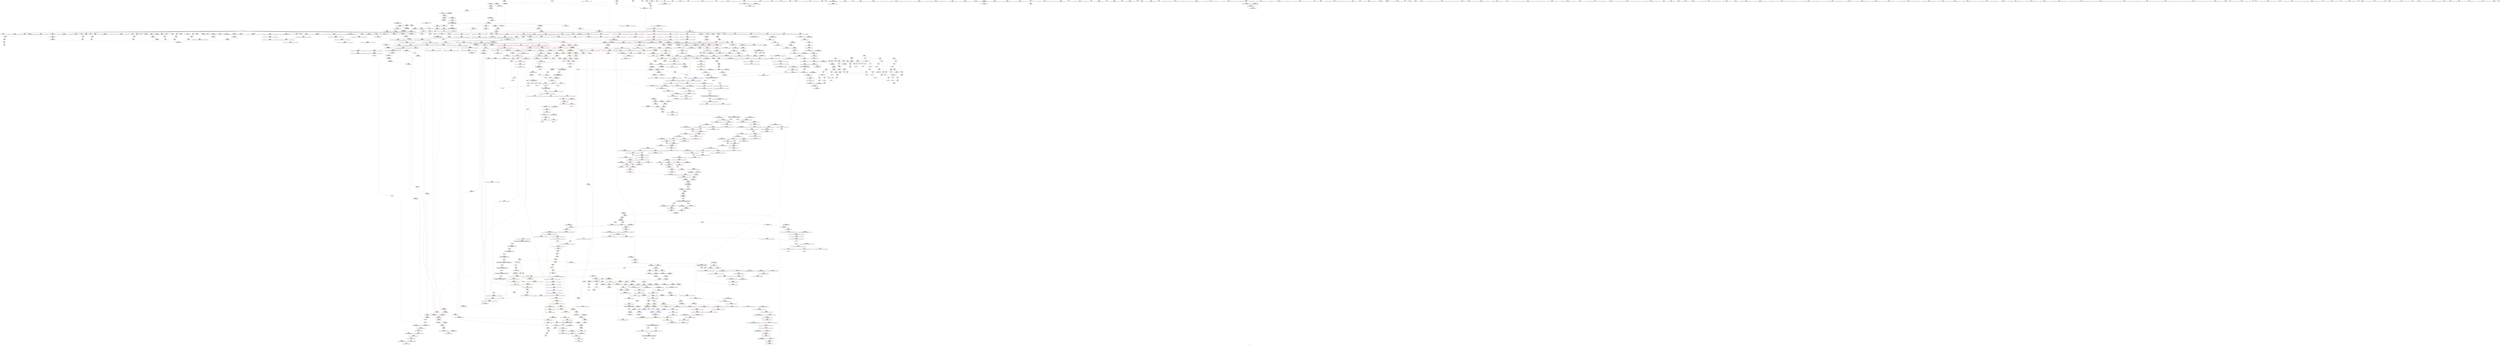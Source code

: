 digraph "SVFG" {
	label="SVFG";

	Node0x55d972fb8620 [shape=record,color=grey,label="{NodeID: 0\nNullPtr|{|<s37>102}}"];
	Node0x55d972fb8620 -> Node0x55d973251a80[style=solid];
	Node0x55d972fb8620 -> Node0x55d973251b80[style=solid];
	Node0x55d972fb8620 -> Node0x55d973251c50[style=solid];
	Node0x55d972fb8620 -> Node0x55d973251d20[style=solid];
	Node0x55d972fb8620 -> Node0x55d973251df0[style=solid];
	Node0x55d972fb8620 -> Node0x55d973251ec0[style=solid];
	Node0x55d972fb8620 -> Node0x55d973251f90[style=solid];
	Node0x55d972fb8620 -> Node0x55d973252060[style=solid];
	Node0x55d972fb8620 -> Node0x55d973252130[style=solid];
	Node0x55d972fb8620 -> Node0x55d973252200[style=solid];
	Node0x55d972fb8620 -> Node0x55d9732522d0[style=solid];
	Node0x55d972fb8620 -> Node0x55d9732523a0[style=solid];
	Node0x55d972fb8620 -> Node0x55d973252470[style=solid];
	Node0x55d972fb8620 -> Node0x55d973252540[style=solid];
	Node0x55d972fb8620 -> Node0x55d973252610[style=solid];
	Node0x55d972fb8620 -> Node0x55d9732526e0[style=solid];
	Node0x55d972fb8620 -> Node0x55d9732527b0[style=solid];
	Node0x55d972fb8620 -> Node0x55d973252880[style=solid];
	Node0x55d972fb8620 -> Node0x55d973252950[style=solid];
	Node0x55d972fb8620 -> Node0x55d973252a20[style=solid];
	Node0x55d972fb8620 -> Node0x55d973252af0[style=solid];
	Node0x55d972fb8620 -> Node0x55d973252bc0[style=solid];
	Node0x55d972fb8620 -> Node0x55d973252c90[style=solid];
	Node0x55d972fb8620 -> Node0x55d973252d60[style=solid];
	Node0x55d972fb8620 -> Node0x55d973252e30[style=solid];
	Node0x55d972fb8620 -> Node0x55d973252f00[style=solid];
	Node0x55d972fb8620 -> Node0x55d973252fd0[style=solid];
	Node0x55d972fb8620 -> Node0x55d9732530a0[style=solid];
	Node0x55d972fb8620 -> Node0x55d973253170[style=solid];
	Node0x55d972fb8620 -> Node0x55d97325a350[style=solid];
	Node0x55d972fb8620 -> Node0x55d97325c260[style=solid];
	Node0x55d972fb8620 -> Node0x55d97325c330[style=solid];
	Node0x55d972fb8620 -> Node0x55d97325c400[style=solid];
	Node0x55d972fb8620 -> Node0x55d97327dab0[style=solid];
	Node0x55d972fb8620 -> Node0x55d97329de70[style=solid];
	Node0x55d972fb8620 -> Node0x55d97326e990[style=solid];
	Node0x55d972fb8620 -> Node0x55d97326ec90[style=solid];
	Node0x55d972fb8620:s37 -> Node0x55d97336d090[style=solid,color=red];
	Node0x55d9732560f0 [shape=record,color=red,label="{NodeID: 775\n1254\<--1253\n\<--\n_ZSt3maxImERKT_S2_S2_\n}"];
	Node0x55d9732560f0 -> Node0x55d97326f110[style=solid];
	Node0x55d97326e990 [shape=record,color=grey,label="{NodeID: 1550\n906 = cmp(905, 3, )\n}"];
	Node0x55d97324c900 [shape=record,color=black,label="{NodeID: 443\n1516\<--1501\n\<--agg.tmp3\n_ZSt4copyISt13move_iteratorIPiES1_ET0_T_S4_S3_\n}"];
	Node0x55d97324c900 -> Node0x55d973264330[style=solid];
	Node0x55d97336fa50 [shape=record,color=black,label="{NodeID: 2325\n782 = PHI(365, 859, )\n0th arg _ZNSt16allocator_traitsISaIiEE9constructIiJRKiEEEvRS0_PT_DpOT0_ }"];
	Node0x55d97336fa50 -> Node0x55d97325d920[style=solid];
	Node0x55d97321f940 [shape=record,color=green,label="{NodeID: 111\n596\<--597\n.addr\<--.addr_field_insensitive\n_ZSt8_DestroyIPiiEvT_S1_RSaIT0_E\n}"];
	Node0x55d97321f940 -> Node0x55d97325c810[style=solid];
	Node0x55d97325bbe0 [shape=record,color=blue,label="{NodeID: 886\n444\<--471\nehselector.slot\<--\n_ZNSt6vectorIiSaIiEED2Ev\n}"];
	Node0x55d9732625f0 [shape=record,color=purple,label="{NodeID: 554\n1186\<--1172\ncoerce.dive3\<--agg.tmp1\n_ZSt34__uninitialized_move_if_noexcept_aIPiS0_SaIiEET0_T_S3_S2_RT1_\n}"];
	Node0x55d9732625f0 -> Node0x55d97327f4b0[style=solid];
	Node0x55d973244f50 [shape=record,color=green,label="{NodeID: 222\n1366\<--1367\n__result.addr\<--__result.addr_field_insensitive\n_ZSt22__uninitialized_copy_aISt13move_iteratorIPiES1_iET0_T_S4_S3_RSaIT1_E\n}"];
	Node0x55d973244f50 -> Node0x55d973256ab0[style=solid];
	Node0x55d973244f50 -> Node0x55d973280690[style=solid];
	Node0x55d973280eb0 [shape=record,color=blue, style = dotted,label="{NodeID: 997\n1863\<--1865\noffset_0\<--dummyVal\n_ZSt18uninitialized_copyISt13move_iteratorIPiES1_ET0_T_S4_S3_\n}"];
	Node0x55d973280eb0 -> Node0x55d973257060[style=dashed];
	Node0x55d973268020 [shape=record,color=red,label="{NodeID: 665\n451\<--450\n\<--_M_start\n_ZNSt6vectorIiSaIiEED2Ev\n|{<s0>30}}"];
	Node0x55d973268020:s0 -> Node0x55d9733717d0[style=solid,color=red];
	Node0x55d973253170 [shape=record,color=black,label="{NodeID: 333\n993\<--3\n\<--dummyVal\n_ZNSt6vectorIiSaIiEE17_M_realloc_insertIJRKiEEEvN9__gnu_cxx17__normal_iteratorIPiS1_EEDpOT_\n|{<s0>79}}"];
	Node0x55d973253170:s0 -> Node0x55d97336b370[style=solid,color=red];
	Node0x55d973366bd0 [shape=record,color=black,label="{NodeID: 2215\n1764 = PHI(1839, )\n}"];
	Node0x55d973366bd0 -> Node0x55d973258da0[style=solid];
	Node0x55d972fabc40 [shape=record,color=green,label="{NodeID: 1\n7\<--1\n__dso_handle\<--dummyObj\nGlob }"];
	Node0x55d9732561c0 [shape=record,color=red,label="{NodeID: 776\n1270\<--1267\n\<--__a.addr\n_ZNSt16allocator_traitsISaIiEE8max_sizeERKS0_\n}"];
	Node0x55d9732561c0 -> Node0x55d97324b240[style=solid];
	Node0x55d97326eb10 [shape=record,color=grey,label="{NodeID: 1551\n1090 = cmp(1088, 1089, )\n}"];
	Node0x55d97324c9d0 [shape=record,color=black,label="{NodeID: 444\n1489\<--1523\n_ZSt4copyISt13move_iteratorIPiES1_ET0_T_S4_S3__ret\<--call6\n_ZSt4copyISt13move_iteratorIPiES1_ET0_T_S4_S3_\n|{<s0>115}}"];
	Node0x55d97324c9d0:s0 -> Node0x55d973369b10[style=solid,color=blue];
	Node0x55d97336fc60 [shape=record,color=black,label="{NodeID: 2326\n783 = PHI(369, 862, )\n1st arg _ZNSt16allocator_traitsISaIiEE9constructIiJRKiEEEvRS0_PT_DpOT0_ }"];
	Node0x55d97336fc60 -> Node0x55d97325d9f0[style=solid];
	Node0x55d97321fa10 [shape=record,color=green,label="{NodeID: 112\n604\<--605\n_ZSt8_DestroyIPiEvT_S1_\<--_ZSt8_DestroyIPiEvT_S1__field_insensitive\n}"];
	Node0x55d97325bcb0 [shape=record,color=blue,label="{NodeID: 887\n484\<--19\nretval\<--\nmain\n}"];
	Node0x55d9732626c0 [shape=record,color=purple,label="{NodeID: 555\n1192\<--1172\ncoerce.dive5\<--agg.tmp1\n_ZSt34__uninitialized_move_if_noexcept_aIPiS0_SaIiEET0_T_S3_S2_RT1_\n}"];
	Node0x55d9732626c0 -> Node0x55d97326d090[style=solid];
	Node0x55d973245020 [shape=record,color=green,label="{NodeID: 223\n1368\<--1369\n.addr\<--.addr_field_insensitive\n_ZSt22__uninitialized_copy_aISt13move_iteratorIPiES1_iET0_T_S4_S3_RSaIT1_E\n}"];
	Node0x55d973245020 -> Node0x55d973280760[style=solid];
	Node0x55d973280f80 [shape=record,color=blue,label="{NodeID: 998\n1469\<--1456\ncoerce.dive\<--__first.coerce\n_ZNSt20__uninitialized_copyILb1EE13__uninit_copyISt13move_iteratorIPiES3_EET0_T_S6_S5_\n}"];
	Node0x55d973280f80 -> Node0x55d973259c40[style=dashed];
	Node0x55d9732680f0 [shape=record,color=red,label="{NodeID: 666\n455\<--454\n\<--_M_finish\n_ZNSt6vectorIiSaIiEED2Ev\n|{<s0>30}}"];
	Node0x55d9732680f0:s0 -> Node0x55d973371960[style=solid,color=red];
	Node0x55d973253240 [shape=record,color=black,label="{NodeID: 334\n481\<--19\nmain_ret\<--\nmain\n}"];
	Node0x55d973366d10 [shape=record,color=black,label="{NodeID: 2216\n1769 = PHI(1839, )\n}"];
	Node0x55d973366d10 -> Node0x55d973258e70[style=solid];
	Node0x55d972fa19b0 [shape=record,color=green,label="{NodeID: 2\n8\<--1\n.str\<--dummyObj\nGlob }"];
	Node0x55d973256290 [shape=record,color=red,label="{NodeID: 777\n1281\<--1278\nthis1\<--this.addr\n_ZNKSt12_Vector_baseIiSaIiEE19_M_get_Tp_allocatorEv\n}"];
	Node0x55d973256290 -> Node0x55d973262860[style=solid];
	Node0x55d97326ec90 [shape=record,color=grey,label="{NodeID: 1552\n698 = cmp(697, 3, )\n}"];
	Node0x55d97324caa0 [shape=record,color=black,label="{NodeID: 445\n1527\<--1548\n_ZSt14__copy_move_a2ILb1EPiS0_ET1_T0_S2_S1__ret\<--call3\n_ZSt14__copy_move_a2ILb1EPiS0_ET1_T0_S2_S1_\n|{<s0>120}}"];
	Node0x55d97324caa0:s0 -> Node0x55d973369ed0[style=solid,color=blue];
	Node0x55d97336fde0 [shape=record,color=black,label="{NodeID: 2327\n784 = PHI(370, 864, )\n2nd arg _ZNSt16allocator_traitsISaIiEE9constructIiJRKiEEEvRS0_PT_DpOT0_ }"];
	Node0x55d97336fde0 -> Node0x55d97325dac0[style=solid];
	Node0x55d97321fb10 [shape=record,color=green,label="{NodeID: 113\n609\<--610\nthis.addr\<--this.addr_field_insensitive\n_ZNSt12_Vector_baseIiSaIiEE19_M_get_Tp_allocatorEv\n}"];
	Node0x55d97321fb10 -> Node0x55d973268d20[style=solid];
	Node0x55d97321fb10 -> Node0x55d97325c8e0[style=solid];
	Node0x55d97325bd80 [shape=record,color=blue,label="{NodeID: 888\n486\<--482\nargc.addr\<--argc\nmain\n}"];
	Node0x55d97325bd80 -> Node0x55d9732681c0[style=dashed];
	Node0x55d973262790 [shape=record,color=purple,label="{NodeID: 556\n1204\<--1203\n_M_current\<--this1\n_ZNK9__gnu_cxx17__normal_iteratorIPiSt6vectorIiSaIiEEE4baseEv\n}"];
	Node0x55d973262790 -> Node0x55d97324ae30[style=solid];
	Node0x55d9732450f0 [shape=record,color=green,label="{NodeID: 224\n1370\<--1371\nagg.tmp\<--agg.tmp_field_insensitive\n_ZSt22__uninitialized_copy_aISt13move_iteratorIPiES1_iET0_T_S4_S3_RSaIT1_E\n}"];
	Node0x55d9732450f0 -> Node0x55d97324bb30[style=solid];
	Node0x55d9732450f0 -> Node0x55d973262ba0[style=solid];
	Node0x55d973281050 [shape=record,color=blue,label="{NodeID: 999\n1471\<--1457\ncoerce.dive1\<--__last.coerce\n_ZNSt20__uninitialized_copyILb1EE13__uninit_copyISt13move_iteratorIPiES3_EET0_T_S6_S5_\n}"];
	Node0x55d973281050 -> Node0x55d973259d10[style=dashed];
	Node0x55d9732681c0 [shape=record,color=red,label="{NodeID: 667\n505\<--486\n\<--argc.addr\nmain\n}"];
	Node0x55d9732681c0 -> Node0x55d97326e210[style=solid];
	Node0x55d973253310 [shape=record,color=black,label="{NodeID: 335\n24\<--23\n\<--cnt\nCan only get source location for instruction, argument, global var or function.}"];
	Node0x55d973366e50 [shape=record,color=black,label="{NodeID: 2217\n835 = PHI(1044, )\n}"];
	Node0x55d973366e50 -> Node0x55d97327d6a0[style=solid];
	Node0x55d972f3c380 [shape=record,color=green,label="{NodeID: 3\n10\<--1\n.str.1\<--dummyObj\nGlob }"];
	Node0x55d973256360 [shape=record,color=red,label="{NodeID: 778\n1290\<--1287\nthis1\<--this.addr\n_ZNK9__gnu_cxx13new_allocatorIiE8max_sizeEv\n}"];
	Node0x55d97326ee10 [shape=record,color=grey,label="{NodeID: 1553\n172 = cmp(170, 171, )\n}"];
	Node0x55d97324cb70 [shape=record,color=black,label="{NodeID: 446\n1552\<--1561\n_ZSt12__miter_baseIPiEDTcl12__miter_basecldtfp_4baseEEESt13move_iteratorIT_E_ret\<--call1\n_ZSt12__miter_baseIPiEDTcl12__miter_basecldtfp_4baseEEESt13move_iteratorIT_E\n|{<s0>117|<s1>119}}"];
	Node0x55d97324cb70:s0 -> Node0x55d973369c50[style=solid,color=blue];
	Node0x55d97324cb70:s1 -> Node0x55d973369d90[style=solid,color=blue];
	Node0x55d97336ff60 [shape=record,color=black,label="{NodeID: 2328\n1589 = PHI(1540, 1544, 1546, )\n0th arg _ZSt12__niter_baseIPiET_S1_ }"];
	Node0x55d97336ff60 -> Node0x55d973281e20[style=solid];
	Node0x55d973245560 [shape=record,color=green,label="{NodeID: 114\n618\<--619\nthis.addr\<--this.addr_field_insensitive\n_ZNSt12_Vector_baseIiSaIiEED2Ev\n}"];
	Node0x55d973245560 -> Node0x55d973268df0[style=solid];
	Node0x55d973245560 -> Node0x55d97325c9b0[style=solid];
	Node0x55d97325be50 [shape=record,color=blue,label="{NodeID: 889\n488\<--483\nargv.addr\<--argv\nmain\n}"];
	Node0x55d97325be50 -> Node0x55d973268290[style=dashed];
	Node0x55d9732f01a0 [shape=record,color=yellow,style=double,label="{NodeID: 1664\n16V_1 = ENCHI(MR_16V_0)\npts\{20 \}\nFun[main]|{<s0>35|<s1>38}}"];
	Node0x55d9732f01a0:s0 -> Node0x55d9732efa10[style=dashed,color=red];
	Node0x55d9732f01a0:s1 -> Node0x55d972b9fef0[style=dashed,color=red];
	Node0x55d973262860 [shape=record,color=purple,label="{NodeID: 557\n1282\<--1281\n_M_impl\<--this1\n_ZNKSt12_Vector_baseIiSaIiEE19_M_get_Tp_allocatorEv\n}"];
	Node0x55d973262860 -> Node0x55d97324b3e0[style=solid];
	Node0x55d9732451c0 [shape=record,color=green,label="{NodeID: 225\n1372\<--1373\nagg.tmp2\<--agg.tmp2_field_insensitive\n_ZSt22__uninitialized_copy_aISt13move_iteratorIPiES1_iET0_T_S4_S3_RSaIT1_E\n}"];
	Node0x55d9732451c0 -> Node0x55d97324bc00[style=solid];
	Node0x55d9732451c0 -> Node0x55d973262c70[style=solid];
	Node0x55d973281120 [shape=record,color=blue,label="{NodeID: 1000\n1463\<--1458\n__result.addr\<--__result\n_ZNSt20__uninitialized_copyILb1EE13__uninit_copyISt13move_iteratorIPiES3_EET0_T_S6_S5_\n}"];
	Node0x55d973281120 -> Node0x55d973257130[style=dashed];
	Node0x55d973268290 [shape=record,color=red,label="{NodeID: 668\n508\<--488\n\<--argv.addr\nmain\n}"];
	Node0x55d973268290 -> Node0x55d97325fe20[style=solid];
	Node0x55d973253410 [shape=record,color=black,label="{NodeID: 336\n49\<--50\n\<--_ZNSt8ios_base4InitD1Ev\nCan only get source location for instruction, argument, global var or function.}"];
	Node0x55d973366f90 [shape=record,color=black,label="{NodeID: 2218\n840 = PHI(1118, )\n}"];
	Node0x55d973366f90 -> Node0x55d97327d770[style=solid];
	Node0x55d972f3c5c0 [shape=record,color=green,label="{NodeID: 4\n12\<--1\n.str.2\<--dummyObj\nGlob }"];
	Node0x55d973256430 [shape=record,color=red,label="{NodeID: 779\n1302\<--1296\nthis1\<--this.addr\n_ZN9__gnu_cxx17__normal_iteratorIPiSt6vectorIiSaIiEEEC2ERKS1_\n}"];
	Node0x55d973256430 -> Node0x55d973262930[style=solid];
	Node0x55d97326ef90 [shape=record,color=grey,label="{NodeID: 1554\n297 = cmp(295, 296, )\n}"];
	Node0x55d97324cc40 [shape=record,color=black,label="{NodeID: 447\n1565\<--1584\n_ZSt13__copy_move_aILb1EPiS0_ET1_T0_S2_S1__ret\<--call\n_ZSt13__copy_move_aILb1EPiS0_ET1_T0_S2_S1_\n|{<s0>124}}"];
	Node0x55d97324cc40:s0 -> Node0x55d97336a3d0[style=solid,color=blue];
	Node0x55d9733701b0 [shape=record,color=black,label="{NodeID: 2329\n999 = PHI(352, )\n0th arg _ZNSt6vectorIiSaIiEE3endEv }"];
	Node0x55d9733701b0 -> Node0x55d97327e3a0[style=solid];
	Node0x55d973245630 [shape=record,color=green,label="{NodeID: 115\n620\<--621\nexn.slot\<--exn.slot_field_insensitive\n_ZNSt12_Vector_baseIiSaIiEED2Ev\n}"];
	Node0x55d973245630 -> Node0x55d973268ec0[style=solid];
	Node0x55d973245630 -> Node0x55d97325ca80[style=solid];
	Node0x55d97325bf20 [shape=record,color=blue,label="{NodeID: 890\n492\<--165\ni\<--\nmain\n}"];
	Node0x55d97325bf20 -> Node0x55d9732e78e0[style=dashed];
	Node0x55d973262930 [shape=record,color=purple,label="{NodeID: 558\n1303\<--1302\n_M_current\<--this1\n_ZN9__gnu_cxx17__normal_iteratorIPiSt6vectorIiSaIiEEEC2ERKS1_\n}"];
	Node0x55d973262930 -> Node0x55d973280010[style=solid];
	Node0x55d973245290 [shape=record,color=green,label="{NodeID: 226\n1384\<--1385\nllvm.memcpy.p0i8.p0i8.i64\<--llvm.memcpy.p0i8.p0i8.i64_field_insensitive\n}"];
	Node0x55d9732811f0 [shape=record,color=blue, style = dotted,label="{NodeID: 1001\n1866\<--1868\noffset_0\<--dummyVal\n_ZNSt20__uninitialized_copyILb1EE13__uninit_copyISt13move_iteratorIPiES3_EET0_T_S6_S5_\n}"];
	Node0x55d9732811f0 -> Node0x55d973257200[style=dashed];
	Node0x55d973268360 [shape=record,color=red,label="{NodeID: 669\n501\<--490\n\<--n_case\nmain\n}"];
	Node0x55d973268360 -> Node0x55d97326e390[style=solid];
	Node0x55d973253510 [shape=record,color=black,label="{NodeID: 337\n175\<--174\nidxprom\<--\n_Z5inputv\n}"];
	Node0x55d9733670d0 [shape=record,color=black,label="{NodeID: 2219\n845 = PHI(1098, )\n}"];
	Node0x55d9733670d0 -> Node0x55d97327d840[style=solid];
	Node0x55d972f44c60 [shape=record,color=green,label="{NodeID: 5\n14\<--1\n.str.3\<--dummyObj\nGlob }"];
	Node0x55d973256500 [shape=record,color=red,label="{NodeID: 780\n1304\<--1298\n\<--__i.addr\n_ZN9__gnu_cxx17__normal_iteratorIPiSt6vectorIiSaIiEEEC2ERKS1_\n}"];
	Node0x55d973256500 -> Node0x55d9732565d0[style=solid];
	Node0x55d97326f110 [shape=record,color=grey,label="{NodeID: 1555\n1255 = cmp(1252, 1254, )\n}"];
	Node0x55d97324cd10 [shape=record,color=black,label="{NodeID: 448\n1588\<--1593\n_ZSt12__niter_baseIPiET_S1__ret\<--\n_ZSt12__niter_baseIPiET_S1_\n|{<s0>121|<s1>122|<s2>123}}"];
	Node0x55d97324cd10:s0 -> Node0x55d97336a010[style=solid,color=blue];
	Node0x55d97324cd10:s1 -> Node0x55d97336a150[style=solid,color=blue];
	Node0x55d97324cd10:s2 -> Node0x55d97336a290[style=solid,color=blue];
	Node0x55d9733702c0 [shape=record,color=black,label="{NodeID: 2330\n571 = PHI(559, )\n0th arg _ZNSaIiEC2Ev }"];
	Node0x55d9733702c0 -> Node0x55d97325c4d0[style=solid];
	Node0x55d973245700 [shape=record,color=green,label="{NodeID: 116\n622\<--623\nehselector.slot\<--ehselector.slot_field_insensitive\n_ZNSt12_Vector_baseIiSaIiEED2Ev\n}"];
	Node0x55d973245700 -> Node0x55d97325cb50[style=solid];
	Node0x55d97325bff0 [shape=record,color=blue,label="{NodeID: 891\n492\<--524\ni\<--inc\nmain\n}"];
	Node0x55d97325bff0 -> Node0x55d9732e78e0[style=dashed];
	Node0x55d973262a00 [shape=record,color=purple,label="{NodeID: 559\n1374\<--1362\ncoerce.dive\<--__first\n_ZSt22__uninitialized_copy_aISt13move_iteratorIPiES1_iET0_T_S4_S3_RSaIT1_E\n}"];
	Node0x55d973262a00 -> Node0x55d9732804f0[style=solid];
	Node0x55d973245390 [shape=record,color=green,label="{NodeID: 227\n1395\<--1396\n_ZSt18uninitialized_copyISt13move_iteratorIPiES1_ET0_T_S4_S3_\<--_ZSt18uninitialized_copyISt13move_iteratorIPiES1_ET0_T_S4_S3__field_insensitive\n}"];
	Node0x55d9732812c0 [shape=record,color=blue, style = dotted,label="{NodeID: 1002\n1869\<--1871\noffset_0\<--dummyVal\n_ZNSt20__uninitialized_copyILb1EE13__uninit_copyISt13move_iteratorIPiES3_EET0_T_S6_S5_\n}"];
	Node0x55d9732812c0 -> Node0x55d9732572d0[style=dashed];
	Node0x55d9732e22a0 [shape=record,color=yellow,style=double,label="{NodeID: 1777\n56V_1 = ENCHI(MR_56V_0)\npts\{2090000 2090001 \}\nFun[_ZNKSt6vectorIiSaIiEE12_M_check_lenEmPKc]|{<s0>83|<s1>83|<s2>85|<s3>85|<s4>86|<s5>86|<s6>88|<s7>88}}"];
	Node0x55d9732e22a0:s0 -> Node0x55d9732f55b0[style=dashed,color=red];
	Node0x55d9732e22a0:s1 -> Node0x55d9732f5690[style=dashed,color=red];
	Node0x55d9732e22a0:s2 -> Node0x55d9732f55b0[style=dashed,color=red];
	Node0x55d9732e22a0:s3 -> Node0x55d9732f5690[style=dashed,color=red];
	Node0x55d9732e22a0:s4 -> Node0x55d9732f55b0[style=dashed,color=red];
	Node0x55d9732e22a0:s5 -> Node0x55d9732f5690[style=dashed,color=red];
	Node0x55d9732e22a0:s6 -> Node0x55d9732f55b0[style=dashed,color=red];
	Node0x55d9732e22a0:s7 -> Node0x55d9732f5690[style=dashed,color=red];
	Node0x55d973268430 [shape=record,color=red,label="{NodeID: 670\n500\<--492\n\<--i\nmain\n}"];
	Node0x55d973268430 -> Node0x55d97326e390[style=solid];
	Node0x55d9732535e0 [shape=record,color=black,label="{NodeID: 338\n178\<--177\nidxprom4\<--\n_Z5inputv\n}"];
	Node0x55d973367210 [shape=record,color=black,label="{NodeID: 2220\n851 = PHI(1133, )\n}"];
	Node0x55d973367210 -> Node0x55d97327d910[style=solid];
	Node0x55d972f474e0 [shape=record,color=green,label="{NodeID: 6\n16\<--1\n.str.4\<--dummyObj\nGlob }"];
	Node0x55d9732565d0 [shape=record,color=red,label="{NodeID: 781\n1305\<--1304\n\<--\n_ZN9__gnu_cxx17__normal_iteratorIPiSt6vectorIiSaIiEEEC2ERKS1_\n}"];
	Node0x55d9732565d0 -> Node0x55d973280010[style=solid];
	Node0x55d97326f290 [shape=record,color=grey,label="{NodeID: 1556\n166 = cmp(160, 164, )\n}"];
	Node0x55d97324cde0 [shape=record,color=black,label="{NodeID: 449\n1612\<--1610\nsub.ptr.lhs.cast\<--\n_ZNSt11__copy_moveILb1ELb1ESt26random_access_iterator_tagE8__copy_mIiEEPT_PKS3_S6_S4_\n}"];
	Node0x55d97324cde0 -> Node0x55d97329e890[style=solid];
	Node0x55d9733703d0 [shape=record,color=black,label="{NodeID: 2331\n1099 = PHI(809, )\n0th arg _ZN9__gnu_cxxmiIPiSt6vectorIiSaIiEEEENS_17__normal_iteratorIT_T0_E15difference_typeERKS8_SB_ }"];
	Node0x55d9733703d0 -> Node0x55d97327ec90[style=solid];
	Node0x55d9732457d0 [shape=record,color=green,label="{NodeID: 117\n640\<--641\n_ZNSt12_Vector_baseIiSaIiEE13_M_deallocateEPim\<--_ZNSt12_Vector_baseIiSaIiEE13_M_deallocateEPim_field_insensitive\n}"];
	Node0x55d97325c0c0 [shape=record,color=blue,label="{NodeID: 892\n532\<--531\nthis.addr\<--this\n_ZNSt12_Vector_baseIiSaIiEEC2Ev\n}"];
	Node0x55d97325c0c0 -> Node0x55d973268840[style=dashed];
	Node0x55d973262ad0 [shape=record,color=purple,label="{NodeID: 560\n1376\<--1364\ncoerce.dive1\<--__last\n_ZSt22__uninitialized_copy_aISt13move_iteratorIPiES1_iET0_T_S4_S3_RSaIT1_E\n}"];
	Node0x55d973262ad0 -> Node0x55d9732805c0[style=solid];
	Node0x55d973245490 [shape=record,color=green,label="{NodeID: 228\n1400\<--1401\nretval\<--retval_field_insensitive\n_ZSt32__make_move_if_noexcept_iteratorIiSt13move_iteratorIPiEET0_PT_\n|{|<s1>109}}"];
	Node0x55d973245490 -> Node0x55d973263080[style=solid];
	Node0x55d973245490:s1 -> Node0x55d97336b9f0[style=solid,color=red];
	Node0x55d973281390 [shape=record,color=blue,label="{NodeID: 1003\n1503\<--1490\ncoerce.dive\<--__first.coerce\n_ZSt4copyISt13move_iteratorIPiES1_ET0_T_S4_S3_\n}"];
	Node0x55d973281390 -> Node0x55d973259de0[style=dashed];
	Node0x55d973268500 [shape=record,color=red,label="{NodeID: 671\n514\<--492\n\<--i\nmain\n}"];
	Node0x55d973268500 -> Node0x55d97326e690[style=solid];
	Node0x55d9732536b0 [shape=record,color=black,label="{NodeID: 339\n237\<--236\nidxprom\<--\n_Z5solvev\n}"];
	Node0x55d973367350 [shape=record,color=black,label="{NodeID: 2221\n864 = PHI(1037, )\n|{<s0>62}}"];
	Node0x55d973367350:s0 -> Node0x55d97336fde0[style=solid,color=red];
	Node0x55d973238f10 [shape=record,color=green,label="{NodeID: 7\n19\<--1\n\<--dummyObj\nCan only get source location for instruction, argument, global var or function.|{<s0>137}}"];
	Node0x55d973238f10:s0 -> Node0x55d973370ed0[style=solid,color=red];
	Node0x55d9732566a0 [shape=record,color=red,label="{NodeID: 782\n1317\<--1311\n\<--__a.addr\n_ZNSt16allocator_traitsISaIiEE8allocateERS0_m\n}"];
	Node0x55d9732566a0 -> Node0x55d97324b650[style=solid];
	Node0x55d97326f410 [shape=record,color=grey,label="{NodeID: 1557\n1771 = cmp(1767, 1770, )\n}"];
	Node0x55d97326f410 -> Node0x55d97324d530[style=solid];
	Node0x55d97324ceb0 [shape=record,color=black,label="{NodeID: 450\n1613\<--1611\nsub.ptr.rhs.cast\<--\n_ZNSt11__copy_moveILb1ELb1ESt26random_access_iterator_tagE8__copy_mIiEEPT_PKS3_S6_S4_\n}"];
	Node0x55d97324ceb0 -> Node0x55d97329e890[style=solid];
	Node0x55d9733704e0 [shape=record,color=black,label="{NodeID: 2332\n1100 = PHI(819, )\n1st arg _ZN9__gnu_cxxmiIPiSt6vectorIiSaIiEEEENS_17__normal_iteratorIT_T0_E15difference_typeERKS8_SB_ }"];
	Node0x55d9733704e0 -> Node0x55d97327ed60[style=solid];
	Node0x55d9732458a0 [shape=record,color=green,label="{NodeID: 118\n644\<--645\n_ZNSt12_Vector_baseIiSaIiEE12_Vector_implD2Ev\<--_ZNSt12_Vector_baseIiSaIiEE12_Vector_implD2Ev_field_insensitive\n}"];
	Node0x55d97325c190 [shape=record,color=blue,label="{NodeID: 893\n555\<--554\nthis.addr\<--this\n_ZNSt12_Vector_baseIiSaIiEE12_Vector_implC2Ev\n}"];
	Node0x55d97325c190 -> Node0x55d973268910[style=dashed];
	Node0x55d9732f0550 [shape=record,color=yellow,style=double,label="{NodeID: 1668\n24V_1 = ENCHI(MR_24V_0)\npts\{491 \}\nFun[main]}"];
	Node0x55d9732f0550 -> Node0x55d973268360[style=dashed];
	Node0x55d973262ba0 [shape=record,color=purple,label="{NodeID: 561\n1390\<--1370\ncoerce.dive3\<--agg.tmp\n_ZSt22__uninitialized_copy_aISt13move_iteratorIPiES1_iET0_T_S4_S3_RSaIT1_E\n}"];
	Node0x55d973262ba0 -> Node0x55d973256b80[style=solid];
	Node0x55d97324d930 [shape=record,color=green,label="{NodeID: 229\n1402\<--1403\n__i.addr\<--__i.addr_field_insensitive\n_ZSt32__make_move_if_noexcept_iteratorIiSt13move_iteratorIPiEET0_PT_\n}"];
	Node0x55d97324d930 -> Node0x55d973256d20[style=solid];
	Node0x55d97324d930 -> Node0x55d9732809d0[style=solid];
	Node0x55d973281460 [shape=record,color=blue,label="{NodeID: 1004\n1505\<--1491\ncoerce.dive1\<--__last.coerce\n_ZSt4copyISt13move_iteratorIPiES1_ET0_T_S4_S3_\n}"];
	Node0x55d973281460 -> Node0x55d973259eb0[style=dashed];
	Node0x55d9732685d0 [shape=record,color=red,label="{NodeID: 672\n518\<--492\n\<--i\nmain\n}"];
	Node0x55d973253780 [shape=record,color=black,label="{NodeID: 340\n240\<--239\nidxprom4\<--\n_Z5solvev\n}"];
	Node0x55d973367490 [shape=record,color=black,label="{NodeID: 2222\n871 = PHI(1198, )\n}"];
	Node0x55d973367490 -> Node0x55d97326b350[style=solid];
	Node0x55d973239250 [shape=record,color=green,label="{NodeID: 8\n26\<--1\n.str.5\<--dummyObj\nGlob }"];
	Node0x55d973256770 [shape=record,color=red,label="{NodeID: 783\n1319\<--1313\n\<--__n.addr\n_ZNSt16allocator_traitsISaIiEE8allocateERS0_m\n|{<s0>102}}"];
	Node0x55d973256770:s0 -> Node0x55d97336cf80[style=solid,color=red];
	Node0x55d97326f590 [shape=record,color=grey,label="{NodeID: 1558\n1068 = cmp(1066, 1067, )\n}"];
	Node0x55d97324cf80 [shape=record,color=black,label="{NodeID: 451\n1621\<--1620\n\<--\n_ZNSt11__copy_moveILb1ELb1ESt26random_access_iterator_tagE8__copy_mIiEEPT_PKS3_S6_S4_\n}"];
	Node0x55d97324cf80 -> Node0x55d9732645a0[style=solid];
	Node0x55d9733705f0 [shape=record,color=black,label="{NodeID: 2333\n608 = PHI(456, 876, 892, 928, 948, )\n0th arg _ZNSt12_Vector_baseIiSaIiEE19_M_get_Tp_allocatorEv }"];
	Node0x55d9733705f0 -> Node0x55d97325c8e0[style=solid];
	Node0x55d9732459a0 [shape=record,color=green,label="{NodeID: 119\n661\<--662\n__first.addr\<--__first.addr_field_insensitive\n_ZSt8_DestroyIPiEvT_S1_\n}"];
	Node0x55d9732459a0 -> Node0x55d973269200[style=solid];
	Node0x55d9732459a0 -> Node0x55d97325cc20[style=solid];
	Node0x55d97325c260 [shape=record,color=blue, style = dotted,label="{NodeID: 894\n563\<--3\n_M_start\<--dummyVal\n_ZNSt12_Vector_baseIiSaIiEE12_Vector_implC2Ev\n|{<s0>39}}"];
	Node0x55d97325c260:s0 -> Node0x55d973313490[style=dashed,color=blue];
	Node0x55d973262c70 [shape=record,color=purple,label="{NodeID: 562\n1392\<--1372\ncoerce.dive4\<--agg.tmp2\n_ZSt22__uninitialized_copy_aISt13move_iteratorIPiES1_iET0_T_S4_S3_RSaIT1_E\n}"];
	Node0x55d973262c70 -> Node0x55d973256c50[style=solid];
	Node0x55d97324da00 [shape=record,color=green,label="{NodeID: 230\n1407\<--1408\n_ZNSt13move_iteratorIPiEC2ES0_\<--_ZNSt13move_iteratorIPiEC2ES0__field_insensitive\n}"];
	Node0x55d973281530 [shape=record,color=blue,label="{NodeID: 1005\n1497\<--1492\n__result.addr\<--__result\n_ZSt4copyISt13move_iteratorIPiES1_ET0_T_S4_S3_\n}"];
	Node0x55d973281530 -> Node0x55d9732573a0[style=dashed];
	Node0x55d9732686a0 [shape=record,color=red,label="{NodeID: 673\n523\<--492\n\<--i\nmain\n}"];
	Node0x55d9732686a0 -> Node0x55d97329e410[style=solid];
	Node0x55d973253850 [shape=record,color=black,label="{NodeID: 341\n243\<--242\nidxprom6\<--\n_Z5solvev\n}"];
	Node0x55d9733675d0 [shape=record,color=black,label="{NodeID: 2223\n877 = PHI(607, )\n|{<s0>65}}"];
	Node0x55d9733675d0:s0 -> Node0x55d97336f1a0[style=solid,color=red];
	Node0x55d973239350 [shape=record,color=green,label="{NodeID: 9\n28\<--1\n.str.6\<--dummyObj\nGlob }"];
	Node0x55d973256840 [shape=record,color=red,label="{NodeID: 784\n1337\<--1328\nthis1\<--this.addr\n_ZN9__gnu_cxx13new_allocatorIiE8allocateEmPKv\n|{<s0>103}}"];
	Node0x55d973256840:s0 -> Node0x55d9733740a0[style=solid,color=red];
	Node0x55d97326f710 [shape=record,color=grey,label="{NodeID: 1559\n228 = cmp(224, 227, )\n}"];
	Node0x55d97324d050 [shape=record,color=black,label="{NodeID: 452\n1623\<--1622\n\<--\n_ZNSt11__copy_moveILb1ELb1ESt26random_access_iterator_tagE8__copy_mIiEEPT_PKS3_S6_S4_\n}"];
	Node0x55d97324d050 -> Node0x55d973264670[style=solid];
	Node0x55d973370a10 [shape=record,color=black,label="{NodeID: 2334\n424 = PHI(208, )\n0th arg _Z1WISt6vectorIiSaIiEEJEEvRKT_DpRKT0_ }"];
	Node0x55d973370a10 -> Node0x55d97325b970[style=solid];
	Node0x55d973245a70 [shape=record,color=green,label="{NodeID: 120\n663\<--664\n__last.addr\<--__last.addr_field_insensitive\n_ZSt8_DestroyIPiEvT_S1_\n}"];
	Node0x55d973245a70 -> Node0x55d9732692d0[style=solid];
	Node0x55d973245a70 -> Node0x55d97325ccf0[style=solid];
	Node0x55d97325c330 [shape=record,color=blue, style = dotted,label="{NodeID: 895\n565\<--3\n_M_finish\<--dummyVal\n_ZNSt12_Vector_baseIiSaIiEE12_Vector_implC2Ev\n|{<s0>39}}"];
	Node0x55d97325c330:s0 -> Node0x55d973313490[style=dashed,color=blue];
	Node0x55d9732f0710 [shape=record,color=yellow,style=double,label="{NodeID: 1670\n28V_1 = ENCHI(MR_28V_0)\npts\{220000 \}\nFun[main]|{<s0>38}}"];
	Node0x55d9732f0710:s0 -> Node0x55d9732ecd90[style=dashed,color=red];
	Node0x55d973262d40 [shape=record,color=purple,label="{NodeID: 563\n1854\<--1380\noffset_0\<--\n}"];
	Node0x55d973262d40 -> Node0x55d973280830[style=solid];
	Node0x55d97324db00 [shape=record,color=green,label="{NodeID: 231\n1416\<--1417\n__first\<--__first_field_insensitive\n_ZSt18uninitialized_copyISt13move_iteratorIPiES1_ET0_T_S4_S3_\n}"];
	Node0x55d97324db00 -> Node0x55d97324be70[style=solid];
	Node0x55d97324db00 -> Node0x55d973263150[style=solid];
	Node0x55d973281600 [shape=record,color=blue, style = dotted,label="{NodeID: 1006\n1872\<--1874\noffset_0\<--dummyVal\n_ZSt4copyISt13move_iteratorIPiES1_ET0_T_S4_S3_\n}"];
	Node0x55d973281600 -> Node0x55d973257470[style=dashed];
	Node0x55d9732e2650 [shape=record,color=yellow,style=double,label="{NodeID: 1781\n14V_1 = ENCHI(MR_14V_0)\npts\{1349 \}\nFun[_Z2_WIiEvRKSt6vectorIT_SaIS1_EE]|{<s0>136}}"];
	Node0x55d9732e2650:s0 -> Node0x55d9732f4f80[style=dashed,color=red];
	Node0x55d973268770 [shape=record,color=red,label="{NodeID: 674\n510\<--509\n\<--arrayidx\nmain\n}"];
	Node0x55d973253920 [shape=record,color=black,label="{NodeID: 342\n268\<--267\nidxprom16\<--\n_Z5solvev\n}"];
	Node0x55d973367710 [shape=record,color=black,label="{NodeID: 2224\n878 = PHI(1157, )\n}"];
	Node0x55d973367710 -> Node0x55d97327db80[style=solid];
	Node0x55d97321cf30 [shape=record,color=green,label="{NodeID: 10\n30\<--1\n__PRETTY_FUNCTION__._Z5solvev\<--dummyObj\nGlob }"];
	Node0x55d973256910 [shape=record,color=red,label="{NodeID: 785\n1338\<--1330\n\<--__n.addr\n_ZN9__gnu_cxx13new_allocatorIiE8allocateEmPKv\n}"];
	Node0x55d973256910 -> Node0x55d97326fe90[style=solid];
	Node0x55d97326f890 [shape=record,color=grey,label="{NodeID: 1560\n361 = cmp(356, 360, )\n}"];
	Node0x55d97324d120 [shape=record,color=black,label="{NodeID: 453\n1595\<--1632\n_ZNSt11__copy_moveILb1ELb1ESt26random_access_iterator_tagE8__copy_mIiEEPT_PKS3_S6_S4__ret\<--add.ptr\n_ZNSt11__copy_moveILb1ELb1ESt26random_access_iterator_tagE8__copy_mIiEEPT_PKS3_S6_S4_\n|{<s0>127}}"];
	Node0x55d97324d120:s0 -> Node0x55d973365910[style=solid,color=blue];
	Node0x55d973370b20 [shape=record,color=black,label="{NodeID: 2335\n1294 = PHI(1000, 1120, )\n0th arg _ZN9__gnu_cxx17__normal_iteratorIPiSt6vectorIiSaIiEEEC2ERKS1_ }"];
	Node0x55d973370b20 -> Node0x55d97327fe70[style=solid];
	Node0x55d973245b40 [shape=record,color=green,label="{NodeID: 121\n670\<--671\n_ZNSt12_Destroy_auxILb1EE9__destroyIPiEEvT_S3_\<--_ZNSt12_Destroy_auxILb1EE9__destroyIPiEEvT_S3__field_insensitive\n}"];
	Node0x55d97325c400 [shape=record,color=blue, style = dotted,label="{NodeID: 896\n567\<--3\n_M_end_of_storage\<--dummyVal\n_ZNSt12_Vector_baseIiSaIiEE12_Vector_implC2Ev\n|{<s0>39}}"];
	Node0x55d97325c400:s0 -> Node0x55d973313490[style=dashed,color=blue];
	Node0x55d973262e10 [shape=record,color=purple,label="{NodeID: 564\n1855\<--1381\noffset_0\<--\n}"];
	Node0x55d973262e10 -> Node0x55d973259900[style=solid];
	Node0x55d97324dbd0 [shape=record,color=green,label="{NodeID: 232\n1418\<--1419\n__last\<--__last_field_insensitive\n_ZSt18uninitialized_copyISt13move_iteratorIPiES1_ET0_T_S4_S3_\n}"];
	Node0x55d97324dbd0 -> Node0x55d97324bf40[style=solid];
	Node0x55d97324dbd0 -> Node0x55d973263220[style=solid];
	Node0x55d9732816d0 [shape=record,color=blue, style = dotted,label="{NodeID: 1007\n1875\<--1877\noffset_0\<--dummyVal\n_ZSt4copyISt13move_iteratorIPiES1_ET0_T_S4_S3_\n}"];
	Node0x55d9732816d0 -> Node0x55d973257540[style=dashed];
	Node0x55d973268840 [shape=record,color=red,label="{NodeID: 675\n535\<--532\nthis1\<--this.addr\n_ZNSt12_Vector_baseIiSaIiEEC2Ev\n}"];
	Node0x55d973268840 -> Node0x55d97325fef0[style=solid];
	Node0x55d9732539f0 [shape=record,color=black,label="{NodeID: 343\n295\<--292\nconv\<--call\n_Z5solvev\n}"];
	Node0x55d9732539f0 -> Node0x55d97326ef90[style=solid];
	Node0x55d973367850 [shape=record,color=black,label="{NodeID: 2225\n885 = PHI(1198, )\n}"];
	Node0x55d973367850 -> Node0x55d97326b420[style=solid];
	Node0x55d97321cff0 [shape=record,color=green,label="{NodeID: 11\n32\<--1\n.str.7\<--dummyObj\nGlob }"];
	Node0x55d9732569e0 [shape=record,color=red,label="{NodeID: 786\n1346\<--1330\n\<--__n.addr\n_ZN9__gnu_cxx13new_allocatorIiE8allocateEmPKv\n}"];
	Node0x55d9732569e0 -> Node0x55d97326d610[style=solid];
	Node0x55d97326fa10 [shape=record,color=grey,label="{NodeID: 1561\n264 = cmp(263, 265, )\n}"];
	Node0x55d97324d1f0 [shape=record,color=black,label="{NodeID: 454\n1639\<--1644\n_ZSt12__miter_baseIPiET_S1__ret\<--\n_ZSt12__miter_baseIPiET_S1_\n|{<s0>126}}"];
	Node0x55d97324d1f0:s0 -> Node0x55d9733657d0[style=solid,color=blue];
	Node0x55d973370c70 [shape=record,color=black,label="{NodeID: 2336\n1295 = PHI(1008, 1128, )\n1st arg _ZN9__gnu_cxx17__normal_iteratorIPiSt6vectorIiSaIiEEEC2ERKS1_ }"];
	Node0x55d973370c70 -> Node0x55d97327ff40[style=solid];
	Node0x55d973245c40 [shape=record,color=green,label="{NodeID: 122\n676\<--677\n.addr\<--.addr_field_insensitive\n_ZNSt12_Destroy_auxILb1EE9__destroyIPiEEvT_S3_\n}"];
	Node0x55d973245c40 -> Node0x55d97325cdc0[style=solid];
	Node0x55d97325c4d0 [shape=record,color=blue,label="{NodeID: 897\n572\<--571\nthis.addr\<--this\n_ZNSaIiEC2Ev\n}"];
	Node0x55d97325c4d0 -> Node0x55d9732689e0[style=dashed];
	Node0x55d9732f0900 [shape=record,color=yellow,style=double,label="{NodeID: 1672\n44V_1 = ENCHI(MR_44V_0)\npts\{211 \}\nFun[_ZNSt6vectorIiSaIiEE17_M_realloc_insertIJRKiEEEvN9__gnu_cxx17__normal_iteratorIPiS1_EEDpOT_]|{<s0>62}}"];
	Node0x55d9732f0900:s0 -> Node0x55d9732f3540[style=dashed,color=red];
	Node0x55d973262ee0 [shape=record,color=purple,label="{NodeID: 565\n1857\<--1386\noffset_0\<--\n}"];
	Node0x55d973262ee0 -> Node0x55d973280900[style=solid];
	Node0x55d97324dca0 [shape=record,color=green,label="{NodeID: 233\n1420\<--1421\n__result.addr\<--__result.addr_field_insensitive\n_ZSt18uninitialized_copyISt13move_iteratorIPiES1_ET0_T_S4_S3_\n}"];
	Node0x55d97324dca0 -> Node0x55d973256ec0[style=solid];
	Node0x55d97324dca0 -> Node0x55d973280c40[style=solid];
	Node0x55d9732817a0 [shape=record,color=blue,label="{NodeID: 1008\n1531\<--1528\n__first.addr\<--__first\n_ZSt14__copy_move_a2ILb1EPiS0_ET1_T0_S2_S1_\n}"];
	Node0x55d9732817a0 -> Node0x55d973257610[style=dashed];
	Node0x55d9732f9b60 [shape=record,color=yellow,style=double,label="{NodeID: 1783\n104V_1 = ENCHI(MR_104V_0)\npts\{2090000 \}\nFun[_Z2_WIiEvRKSt6vectorIT_SaIS1_EE]|{<s0>129|<s1>132}}"];
	Node0x55d9732f9b60:s0 -> Node0x55d9732fbe00[style=dashed,color=red];
	Node0x55d9732f9b60:s1 -> Node0x55d9732fbe00[style=dashed,color=red];
	Node0x55d973268910 [shape=record,color=red,label="{NodeID: 676\n558\<--555\nthis1\<--this.addr\n_ZNSt12_Vector_baseIiSaIiEE12_Vector_implC2Ev\n}"];
	Node0x55d973268910 -> Node0x55d973254890[style=solid];
	Node0x55d973268910 -> Node0x55d97325ffc0[style=solid];
	Node0x55d973268910 -> Node0x55d973260090[style=solid];
	Node0x55d973268910 -> Node0x55d973260160[style=solid];
	Node0x55d973253ac0 [shape=record,color=black,label="{NodeID: 344\n330\<--329\n\<--this1\n_ZNSt6vectorIiSaIiEEC2Ev\n|{<s0>21}}"];
	Node0x55d973253ac0:s0 -> Node0x55d973373c70[style=solid,color=red];
	Node0x55d973367990 [shape=record,color=black,label="{NodeID: 2226\n893 = PHI(607, )\n|{<s0>68}}"];
	Node0x55d973367990:s0 -> Node0x55d97336f1a0[style=solid,color=red];
	Node0x55d97321d0f0 [shape=record,color=green,label="{NodeID: 12\n34\<--1\n.str.8\<--dummyObj\nGlob }"];
	Node0x55d973256ab0 [shape=record,color=red,label="{NodeID: 787\n1389\<--1366\n\<--__result.addr\n_ZSt22__uninitialized_copy_aISt13move_iteratorIPiES1_iET0_T_S4_S3_RSaIT1_E\n|{<s0>108}}"];
	Node0x55d973256ab0:s0 -> Node0x55d973374440[style=solid,color=red];
	Node0x55d97326fb90 [shape=record,color=grey,label="{NodeID: 1562\n1144 = cmp(1143, 1145, )\n}"];
	Node0x55d97324d2c0 [shape=record,color=black,label="{NodeID: 455\n1646\<--1653\n_ZNKSt13move_iteratorIPiE4baseEv_ret\<--\n_ZNKSt13move_iteratorIPiE4baseEv\n|{<s0>125}}"];
	Node0x55d97324d2c0:s0 -> Node0x55d97336a510[style=solid,color=blue];
	Node0x55d973370dc0 [shape=record,color=black,label="{NodeID: 2337\n1802 = PHI(1684, )\n0th arg _ZN9__gnu_cxx17__normal_iteratorIPKiSt6vectorIiSaIiEEEppEi }"];
	Node0x55d973370dc0 -> Node0x55d973283270[style=solid];
	Node0x55d973245d10 [shape=record,color=green,label="{NodeID: 123\n678\<--679\n.addr1\<--.addr1_field_insensitive\n_ZNSt12_Destroy_auxILb1EE9__destroyIPiEEvT_S3_\n}"];
	Node0x55d973245d10 -> Node0x55d97325ce90[style=solid];
	Node0x55d97325c5a0 [shape=record,color=blue,label="{NodeID: 898\n583\<--582\nthis.addr\<--this\n_ZN9__gnu_cxx13new_allocatorIiEC2Ev\n}"];
	Node0x55d97325c5a0 -> Node0x55d973268ab0[style=dashed];
	Node0x55d973262fb0 [shape=record,color=purple,label="{NodeID: 566\n1858\<--1387\noffset_0\<--\n}"];
	Node0x55d973262fb0 -> Node0x55d9732599d0[style=solid];
	Node0x55d97324dd70 [shape=record,color=green,label="{NodeID: 234\n1422\<--1423\n__assignable\<--__assignable_field_insensitive\n_ZSt18uninitialized_copyISt13move_iteratorIPiES1_ET0_T_S4_S3_\n}"];
	Node0x55d97324dd70 -> Node0x55d973280d10[style=solid];
	Node0x55d973281870 [shape=record,color=blue,label="{NodeID: 1009\n1533\<--1529\n__last.addr\<--__last\n_ZSt14__copy_move_a2ILb1EPiS0_ET1_T0_S2_S1_\n}"];
	Node0x55d973281870 -> Node0x55d9732576e0[style=dashed];
	Node0x55d9732f9c40 [shape=record,color=yellow,style=double,label="{NodeID: 1784\n106V_1 = ENCHI(MR_106V_0)\npts\{2090001 \}\nFun[_Z2_WIiEvRKSt6vectorIT_SaIS1_EE]|{<s0>130}}"];
	Node0x55d9732f9c40:s0 -> Node0x55d9732ef550[style=dashed,color=red];
	Node0x55d9732689e0 [shape=record,color=red,label="{NodeID: 677\n575\<--572\nthis1\<--this.addr\n_ZNSaIiEC2Ev\n}"];
	Node0x55d9732689e0 -> Node0x55d973254960[style=solid];
	Node0x55d973253b90 [shape=record,color=black,label="{NodeID: 345\n353\<--352\n\<--this1\n_ZNSt6vectorIiSaIiEE9push_backERKi\n}"];
	Node0x55d973253b90 -> Node0x55d97325ef80[style=solid];
	Node0x55d973253b90 -> Node0x55d97325f050[style=solid];
	Node0x55d973367ad0 [shape=record,color=black,label="{NodeID: 2227\n894 = PHI(1157, )\n}"];
	Node0x55d973367ad0 -> Node0x55d97327dd20[style=solid];
	Node0x55d97321d1f0 [shape=record,color=green,label="{NodeID: 13\n37\<--1\n\<--dummyObj\nCan only get source location for instruction, argument, global var or function.}"];
	Node0x55d973256b80 [shape=record,color=red,label="{NodeID: 788\n1391\<--1390\n\<--coerce.dive3\n_ZSt22__uninitialized_copy_aISt13move_iteratorIPiES1_iET0_T_S4_S3_RSaIT1_E\n|{<s0>108}}"];
	Node0x55d973256b80:s0 -> Node0x55d973374220[style=solid,color=red];
	Node0x55d97326fd10 [shape=record,color=grey,label="{NodeID: 1563\n234 = cmp(232, 233, )\n}"];
	Node0x55d97324d390 [shape=record,color=black,label="{NodeID: 456\n1743\<--1742\n\<--this1\n_ZNKSt6vectorIiSaIiEE6cbeginEv\n}"];
	Node0x55d97324d390 -> Node0x55d973264cf0[style=solid];
	Node0x55d97324d390 -> Node0x55d973264dc0[style=solid];
	Node0x55d973370ed0 [shape=record,color=black,label="{NodeID: 2338\n1803 = PHI(19, )\n1st arg _ZN9__gnu_cxx17__normal_iteratorIPKiSt6vectorIiSaIiEEEppEi }"];
	Node0x55d973370ed0 -> Node0x55d973283340[style=solid];
	Node0x55d973245de0 [shape=record,color=green,label="{NodeID: 124\n687\<--688\nthis.addr\<--this.addr_field_insensitive\n_ZNSt12_Vector_baseIiSaIiEE13_M_deallocateEPim\n}"];
	Node0x55d973245de0 -> Node0x55d9732693a0[style=solid];
	Node0x55d973245de0 -> Node0x55d97325cf60[style=solid];
	Node0x55d97325c670 [shape=record,color=blue,label="{NodeID: 899\n592\<--589\n__first.addr\<--__first\n_ZSt8_DestroyIPiiEvT_S1_RSaIT0_E\n}"];
	Node0x55d97325c670 -> Node0x55d973268b80[style=dashed];
	Node0x55d973263080 [shape=record,color=purple,label="{NodeID: 567\n1409\<--1400\ncoerce.dive\<--retval\n_ZSt32__make_move_if_noexcept_iteratorIiSt13move_iteratorIPiEET0_PT_\n}"];
	Node0x55d973263080 -> Node0x55d973256df0[style=solid];
	Node0x55d97324de40 [shape=record,color=green,label="{NodeID: 235\n1424\<--1425\nagg.tmp\<--agg.tmp_field_insensitive\n_ZSt18uninitialized_copyISt13move_iteratorIPiES1_ET0_T_S4_S3_\n}"];
	Node0x55d97324de40 -> Node0x55d97324c010[style=solid];
	Node0x55d97324de40 -> Node0x55d9732632f0[style=solid];
	Node0x55d973281940 [shape=record,color=blue,label="{NodeID: 1010\n1535\<--1530\n__result.addr\<--__result\n_ZSt14__copy_move_a2ILb1EPiS0_ET1_T0_S2_S1_\n}"];
	Node0x55d973281940 -> Node0x55d9732577b0[style=dashed];
	Node0x55d973268ab0 [shape=record,color=red,label="{NodeID: 678\n586\<--583\nthis1\<--this.addr\n_ZN9__gnu_cxx13new_allocatorIiEC2Ev\n}"];
	Node0x55d973253c60 [shape=record,color=black,label="{NodeID: 346\n357\<--352\n\<--this1\n_ZNSt6vectorIiSaIiEE9push_backERKi\n}"];
	Node0x55d973253c60 -> Node0x55d97325f120[style=solid];
	Node0x55d973253c60 -> Node0x55d97325f1f0[style=solid];
	Node0x55d973367c10 [shape=record,color=black,label="{NodeID: 2228\n904 = PHI()\n}"];
	Node0x55d97321d2f0 [shape=record,color=green,label="{NodeID: 14\n163\<--1\n\<--dummyObj\nCan only get source location for instruction, argument, global var or function.}"];
	Node0x55d973256c50 [shape=record,color=red,label="{NodeID: 789\n1393\<--1392\n\<--coerce.dive4\n_ZSt22__uninitialized_copy_aISt13move_iteratorIPiES1_iET0_T_S4_S3_RSaIT1_E\n|{<s0>108}}"];
	Node0x55d973256c50:s0 -> Node0x55d973374330[style=solid,color=red];
	Node0x55d97326fe90 [shape=record,color=grey,label="{NodeID: 1564\n1340 = cmp(1338, 1339, )\n}"];
	Node0x55d97324d460 [shape=record,color=black,label="{NodeID: 457\n1733\<--1752\n_ZNKSt6vectorIiSaIiEE6cbeginEv_ret\<--\n_ZNKSt6vectorIiSaIiEE6cbeginEv\n|{<s0>129|<s1>132}}"];
	Node0x55d97324d460:s0 -> Node0x55d973366180[style=solid,color=blue];
	Node0x55d97324d460:s1 -> Node0x55d9733665a0[style=solid,color=blue];
	Node0x55d973370fe0 [shape=record,color=black,label="{NodeID: 2339\n130 = PHI(1719, )\n0th arg _Z2_WRKi }"];
	Node0x55d973370fe0 -> Node0x55d97325a860[style=solid];
	Node0x55d973245eb0 [shape=record,color=green,label="{NodeID: 125\n689\<--690\n__p.addr\<--__p.addr_field_insensitive\n_ZNSt12_Vector_baseIiSaIiEE13_M_deallocateEPim\n}"];
	Node0x55d973245eb0 -> Node0x55d973269470[style=solid];
	Node0x55d973245eb0 -> Node0x55d973269540[style=solid];
	Node0x55d973245eb0 -> Node0x55d97325d030[style=solid];
	Node0x55d97325c740 [shape=record,color=blue,label="{NodeID: 900\n594\<--590\n__last.addr\<--__last\n_ZSt8_DestroyIPiiEvT_S1_RSaIT0_E\n}"];
	Node0x55d97325c740 -> Node0x55d973268c50[style=dashed];
	Node0x55d973263150 [shape=record,color=purple,label="{NodeID: 568\n1428\<--1416\ncoerce.dive\<--__first\n_ZSt18uninitialized_copyISt13move_iteratorIPiES1_ET0_T_S4_S3_\n}"];
	Node0x55d973263150 -> Node0x55d973280aa0[style=solid];
	Node0x55d97324df10 [shape=record,color=green,label="{NodeID: 236\n1426\<--1427\nagg.tmp2\<--agg.tmp2_field_insensitive\n_ZSt18uninitialized_copyISt13move_iteratorIPiES1_ET0_T_S4_S3_\n}"];
	Node0x55d97324df10 -> Node0x55d97324c0e0[style=solid];
	Node0x55d97324df10 -> Node0x55d9732633c0[style=solid];
	Node0x55d973281a10 [shape=record,color=blue,label="{NodeID: 1011\n1556\<--1553\ncoerce.dive\<--__it.coerce\n_ZSt12__miter_baseIPiEDTcl12__miter_basecldtfp_4baseEEESt13move_iteratorIT_E\n|{<s0>125}}"];
	Node0x55d973281a10:s0 -> Node0x55d9732ed8a0[style=dashed,color=red];
	Node0x55d973268b80 [shape=record,color=red,label="{NodeID: 679\n601\<--592\n\<--__first.addr\n_ZSt8_DestroyIPiiEvT_S1_RSaIT0_E\n|{<s0>44}}"];
	Node0x55d973268b80:s0 -> Node0x55d97336e6f0[style=solid,color=red];
	Node0x55d973253d30 [shape=record,color=black,label="{NodeID: 347\n363\<--352\n\<--this1\n_ZNSt6vectorIiSaIiEE9push_backERKi\n}"];
	Node0x55d973253d30 -> Node0x55d97325f2c0[style=solid];
	Node0x55d973367ce0 [shape=record,color=black,label="{NodeID: 2229\n929 = PHI(607, )\n|{<s0>73}}"];
	Node0x55d973367ce0:s0 -> Node0x55d973371af0[style=solid,color=red];
	Node0x55d97321d3f0 [shape=record,color=green,label="{NodeID: 15\n165\<--1\n\<--dummyObj\nCan only get source location for instruction, argument, global var or function.}"];
	Node0x55d973256d20 [shape=record,color=red,label="{NodeID: 790\n1405\<--1402\n\<--__i.addr\n_ZSt32__make_move_if_noexcept_iteratorIiSt13move_iteratorIPiEET0_PT_\n|{<s0>109}}"];
	Node0x55d973256d20:s0 -> Node0x55d97336bb00[style=solid,color=red];
	Node0x55d973270010 [shape=record,color=grey,label="{NodeID: 1565\n272 = cmp(271, 19, )\n}"];
	Node0x55d97324d530 [shape=record,color=black,label="{NodeID: 458\n1754\<--1771\n_ZN9__gnu_cxxneIPKiSt6vectorIiSaIiEEEEbRKNS_17__normal_iteratorIT_T0_EESB__ret\<--cmp\n_ZN9__gnu_cxxneIPKiSt6vectorIiSaIiEEEEbRKNS_17__normal_iteratorIT_T0_EESB_\n|{<s0>131|<s1>133}}"];
	Node0x55d97324d530:s0 -> Node0x55d973366490[style=solid,color=blue];
	Node0x55d97324d530:s1 -> Node0x55d973366710[style=solid,color=blue];
	Node0x55d9733710f0 [shape=record,color=black,label="{NodeID: 2340\n1825 = PHI(1735, 1775, 1804, )\n0th arg _ZN9__gnu_cxx17__normal_iteratorIPKiSt6vectorIiSaIiEEEC2ERKS2_ }"];
	Node0x55d9733710f0 -> Node0x55d9732835b0[style=solid];
	Node0x55d973245f80 [shape=record,color=green,label="{NodeID: 126\n691\<--692\n__n.addr\<--__n.addr_field_insensitive\n_ZNSt12_Vector_baseIiSaIiEE13_M_deallocateEPim\n}"];
	Node0x55d973245f80 -> Node0x55d973269610[style=solid];
	Node0x55d973245f80 -> Node0x55d97325d100[style=solid];
	Node0x55d97325c810 [shape=record,color=blue,label="{NodeID: 901\n596\<--591\n.addr\<--\n_ZSt8_DestroyIPiiEvT_S1_RSaIT0_E\n}"];
	Node0x55d973263220 [shape=record,color=purple,label="{NodeID: 569\n1430\<--1418\ncoerce.dive1\<--__last\n_ZSt18uninitialized_copyISt13move_iteratorIPiES1_ET0_T_S4_S3_\n}"];
	Node0x55d973263220 -> Node0x55d973280b70[style=solid];
	Node0x55d97324dfe0 [shape=record,color=green,label="{NodeID: 237\n1447\<--1448\n_ZNSt20__uninitialized_copyILb1EE13__uninit_copyISt13move_iteratorIPiES3_EET0_T_S6_S5_\<--_ZNSt20__uninitialized_copyILb1EE13__uninit_copyISt13move_iteratorIPiES3_EET0_T_S6_S5__field_insensitive\n}"];
	Node0x55d973281ae0 [shape=record,color=blue,label="{NodeID: 1012\n1569\<--1566\n__first.addr\<--__first\n_ZSt13__copy_move_aILb1EPiS0_ET1_T0_S2_S1_\n}"];
	Node0x55d973281ae0 -> Node0x55d973257880[style=dashed];
	Node0x55d973268c50 [shape=record,color=red,label="{NodeID: 680\n602\<--594\n\<--__last.addr\n_ZSt8_DestroyIPiiEvT_S1_RSaIT0_E\n|{<s0>44}}"];
	Node0x55d973268c50:s0 -> Node0x55d97336e800[style=solid,color=red];
	Node0x55d973253e00 [shape=record,color=black,label="{NodeID: 348\n366\<--352\n\<--this1\n_ZNSt6vectorIiSaIiEE9push_backERKi\n}"];
	Node0x55d973253e00 -> Node0x55d97325f390[style=solid];
	Node0x55d973253e00 -> Node0x55d97325f460[style=solid];
	Node0x55d973367e50 [shape=record,color=black,label="{NodeID: 2230\n949 = PHI(607, )\n|{<s0>77}}"];
	Node0x55d973367e50:s0 -> Node0x55d973371af0[style=solid,color=red];
	Node0x55d97321d4f0 [shape=record,color=green,label="{NodeID: 16\n217\<--1\n\<--dummyObj\nCan only get source location for instruction, argument, global var or function.}"];
	Node0x55d973256df0 [shape=record,color=red,label="{NodeID: 791\n1410\<--1409\n\<--coerce.dive\n_ZSt32__make_move_if_noexcept_iteratorIiSt13move_iteratorIPiEET0_PT_\n}"];
	Node0x55d973256df0 -> Node0x55d97324bda0[style=solid];
	Node0x55d9732deee0 [shape=record,color=black,label="{NodeID: 1566\nMR_40V_3 = PHI(MR_40V_4, MR_40V_2, )\npts\{205 \}\n}"];
	Node0x55d9732deee0 -> Node0x55d973266890[style=dashed];
	Node0x55d9732deee0 -> Node0x55d973266960[style=dashed];
	Node0x55d9732deee0 -> Node0x55d973266a30[style=dashed];
	Node0x55d9732deee0 -> Node0x55d97325b080[style=dashed];
	Node0x55d97324d600 [shape=record,color=black,label="{NodeID: 459\n1783\<--1782\n\<--this1\n_ZNKSt6vectorIiSaIiEE4cendEv\n}"];
	Node0x55d97324d600 -> Node0x55d973264f60[style=solid];
	Node0x55d97324d600 -> Node0x55d973265030[style=solid];
	Node0x55d9733712b0 [shape=record,color=black,label="{NodeID: 2341\n1826 = PHI(1739, 1779, 1810, )\n1st arg _ZN9__gnu_cxx17__normal_iteratorIPKiSt6vectorIiSaIiEEEC2ERKS2_ }"];
	Node0x55d9733712b0 -> Node0x55d973283680[style=solid];
	Node0x55d973246050 [shape=record,color=green,label="{NodeID: 127\n705\<--706\n_ZNSt16allocator_traitsISaIiEE10deallocateERS0_Pim\<--_ZNSt16allocator_traitsISaIiEE10deallocateERS0_Pim_field_insensitive\n}"];
	Node0x55d97325c8e0 [shape=record,color=blue,label="{NodeID: 902\n609\<--608\nthis.addr\<--this\n_ZNSt12_Vector_baseIiSaIiEE19_M_get_Tp_allocatorEv\n}"];
	Node0x55d97325c8e0 -> Node0x55d973268d20[style=dashed];
	Node0x55d9732632f0 [shape=record,color=purple,label="{NodeID: 570\n1442\<--1424\ncoerce.dive3\<--agg.tmp\n_ZSt18uninitialized_copyISt13move_iteratorIPiES1_ET0_T_S4_S3_\n}"];
	Node0x55d9732632f0 -> Node0x55d973256f90[style=solid];
	Node0x55d97324e0e0 [shape=record,color=green,label="{NodeID: 238\n1459\<--1460\n__first\<--__first_field_insensitive\n_ZNSt20__uninitialized_copyILb1EE13__uninit_copyISt13move_iteratorIPiES3_EET0_T_S6_S5_\n}"];
	Node0x55d97324e0e0 -> Node0x55d97324c280[style=solid];
	Node0x55d97324e0e0 -> Node0x55d9732637d0[style=solid];
	Node0x55d973281bb0 [shape=record,color=blue,label="{NodeID: 1013\n1571\<--1567\n__last.addr\<--__last\n_ZSt13__copy_move_aILb1EPiS0_ET1_T0_S2_S1_\n}"];
	Node0x55d973281bb0 -> Node0x55d973257950[style=dashed];
	Node0x55d973268d20 [shape=record,color=red,label="{NodeID: 681\n612\<--609\nthis1\<--this.addr\n_ZNSt12_Vector_baseIiSaIiEE19_M_get_Tp_allocatorEv\n}"];
	Node0x55d973268d20 -> Node0x55d973260230[style=solid];
	Node0x55d973253ed0 [shape=record,color=black,label="{NodeID: 349\n374\<--352\n\<--this1\n_ZNSt6vectorIiSaIiEE9push_backERKi\n}"];
	Node0x55d973253ed0 -> Node0x55d97325f530[style=solid];
	Node0x55d973253ed0 -> Node0x55d97325f600[style=solid];
	Node0x55d973367f90 [shape=record,color=black,label="{NodeID: 2231\n1033 = PHI(1037, )\n}"];
	Node0x55d973367f90 -> Node0x55d97326bde0[style=solid];
	Node0x55d97321d5f0 [shape=record,color=green,label="{NodeID: 17\n218\<--1\n\<--dummyObj\nCan only get source location for instruction, argument, global var or function.}"];
	Node0x55d973256ec0 [shape=record,color=red,label="{NodeID: 792\n1441\<--1420\n\<--__result.addr\n_ZSt18uninitialized_copyISt13move_iteratorIPiES1_ET0_T_S4_S3_\n|{<s0>112}}"];
	Node0x55d973256ec0:s0 -> Node0x55d973371ff0[style=solid,color=red];
	Node0x55d9732defd0 [shape=record,color=black,label="{NodeID: 1567\nMR_42V_2 = PHI(MR_42V_4, MR_42V_1, )\npts\{207 \}\n}"];
	Node0x55d9732defd0 -> Node0x55d97325ae10[style=dashed];
	Node0x55d97324d6d0 [shape=record,color=black,label="{NodeID: 460\n1773\<--1790\n_ZNKSt6vectorIiSaIiEE4cendEv_ret\<--\n_ZNKSt6vectorIiSaIiEE4cendEv\n|{<s0>130}}"];
	Node0x55d97324d6d0:s0 -> Node0x55d973366350[style=solid,color=blue];
	Node0x55d973371470 [shape=record,color=black,label="{NodeID: 2342\n399 = PHI(208, 1061, 1061, 1061, 1061, )\n0th arg _ZNKSt6vectorIiSaIiEE4sizeEv }"];
	Node0x55d973371470 -> Node0x55d97325b8a0[style=solid];
	Node0x55d973246150 [shape=record,color=green,label="{NodeID: 128\n711\<--712\nthis.addr\<--this.addr_field_insensitive\n_ZNSt12_Vector_baseIiSaIiEE12_Vector_implD2Ev\n}"];
	Node0x55d973246150 -> Node0x55d9732696e0[style=solid];
	Node0x55d973246150 -> Node0x55d97325d1d0[style=solid];
	Node0x55d97325c9b0 [shape=record,color=blue,label="{NodeID: 903\n618\<--617\nthis.addr\<--this\n_ZNSt12_Vector_baseIiSaIiEED2Ev\n}"];
	Node0x55d97325c9b0 -> Node0x55d973268df0[style=dashed];
	Node0x55d9732633c0 [shape=record,color=purple,label="{NodeID: 571\n1444\<--1426\ncoerce.dive4\<--agg.tmp2\n_ZSt18uninitialized_copyISt13move_iteratorIPiES1_ET0_T_S4_S3_\n}"];
	Node0x55d9732633c0 -> Node0x55d973257060[style=solid];
	Node0x55d97324e1b0 [shape=record,color=green,label="{NodeID: 239\n1461\<--1462\n__last\<--__last_field_insensitive\n_ZNSt20__uninitialized_copyILb1EE13__uninit_copyISt13move_iteratorIPiES3_EET0_T_S6_S5_\n}"];
	Node0x55d97324e1b0 -> Node0x55d97324c350[style=solid];
	Node0x55d97324e1b0 -> Node0x55d9732638a0[style=solid];
	Node0x55d973281c80 [shape=record,color=blue,label="{NodeID: 1014\n1573\<--1568\n__result.addr\<--__result\n_ZSt13__copy_move_aILb1EPiS0_ET1_T0_S2_S1_\n}"];
	Node0x55d973281c80 -> Node0x55d973257a20[style=dashed];
	Node0x55d973268df0 [shape=record,color=red,label="{NodeID: 682\n625\<--618\nthis1\<--this.addr\n_ZNSt12_Vector_baseIiSaIiEED2Ev\n|{|<s8>45}}"];
	Node0x55d973268df0 -> Node0x55d973260300[style=solid];
	Node0x55d973268df0 -> Node0x55d9732603d0[style=solid];
	Node0x55d973268df0 -> Node0x55d9732604a0[style=solid];
	Node0x55d973268df0 -> Node0x55d973260570[style=solid];
	Node0x55d973268df0 -> Node0x55d973260640[style=solid];
	Node0x55d973268df0 -> Node0x55d973260710[style=solid];
	Node0x55d973268df0 -> Node0x55d9732607e0[style=solid];
	Node0x55d973268df0 -> Node0x55d9732608b0[style=solid];
	Node0x55d973268df0:s8 -> Node0x55d97336ad40[style=solid,color=red];
	Node0x55d973253fa0 [shape=record,color=black,label="{NodeID: 350\n365\<--364\n\<--_M_impl3\n_ZNSt6vectorIiSaIiEE9push_backERKi\n|{<s0>23}}"];
	Node0x55d973253fa0:s0 -> Node0x55d97336fa50[style=solid,color=red];
	Node0x55d9733680d0 [shape=record,color=black,label="{NodeID: 2232\n1062 = PHI(1224, )\n}"];
	Node0x55d9733680d0 -> Node0x55d97329f190[style=solid];
	Node0x55d97321d6f0 [shape=record,color=green,label="{NodeID: 18\n219\<--1\n\<--dummyObj\nCan only get source location for instruction, argument, global var or function.}"];
	Node0x55d973256f90 [shape=record,color=red,label="{NodeID: 793\n1443\<--1442\n\<--coerce.dive3\n_ZSt18uninitialized_copyISt13move_iteratorIPiES1_ET0_T_S4_S3_\n|{<s0>112}}"];
	Node0x55d973256f90:s0 -> Node0x55d973371dd0[style=solid,color=red];
	Node0x55d9732df4d0 [shape=record,color=black,label="{NodeID: 1568\nMR_52V_2 = PHI(MR_52V_3, MR_52V_1, )\npts\{250000 \}\n|{|<s4>38}}"];
	Node0x55d9732df4d0 -> Node0x55d973267250[style=dashed];
	Node0x55d9732df4d0 -> Node0x55d973267320[style=dashed];
	Node0x55d9732df4d0 -> Node0x55d97325aee0[style=dashed];
	Node0x55d9732df4d0 -> Node0x55d9732df4d0[style=dashed];
	Node0x55d9732df4d0:s4 -> Node0x55d9732e7de0[style=dashed,color=blue];
	Node0x55d97324d7a0 [shape=record,color=black,label="{NodeID: 461\n1792\<--1799\n_ZNK9__gnu_cxx17__normal_iteratorIPKiSt6vectorIiSaIiEEEdeEv_ret\<--\n_ZNK9__gnu_cxx17__normal_iteratorIPKiSt6vectorIiSaIiEEEdeEv\n|{<s0>135}}"];
	Node0x55d97324d7a0:s0 -> Node0x55d9733668f0[style=solid,color=blue];
	Node0x55d9733717d0 [shape=record,color=black,label="{NodeID: 2343\n589 = PHI(451, 926, 943, )\n0th arg _ZSt8_DestroyIPiiEvT_S1_RSaIT0_E }"];
	Node0x55d9733717d0 -> Node0x55d97325c670[style=solid];
	Node0x55d973246220 [shape=record,color=green,label="{NodeID: 129\n717\<--718\n_ZNSaIiED2Ev\<--_ZNSaIiED2Ev_field_insensitive\n}"];
	Node0x55d97325ca80 [shape=record,color=blue,label="{NodeID: 904\n620\<--648\nexn.slot\<--\n_ZNSt12_Vector_baseIiSaIiEED2Ev\n}"];
	Node0x55d97325ca80 -> Node0x55d973268ec0[style=dashed];
	Node0x55d9732f0f50 [shape=record,color=yellow,style=double,label="{NodeID: 1679\n291V_1 = ENCHI(MR_291V_0)\npts\{826 \}\nFun[_ZNSt6vectorIiSaIiEE17_M_realloc_insertIJRKiEEEvN9__gnu_cxx17__normal_iteratorIPiS1_EEDpOT_]}"];
	Node0x55d9732f0f50 -> Node0x55d97327ddf0[style=dashed];
	Node0x55d973263490 [shape=record,color=purple,label="{NodeID: 572\n1860\<--1435\noffset_0\<--\n}"];
	Node0x55d973263490 -> Node0x55d973280de0[style=solid];
	Node0x55d97324e280 [shape=record,color=green,label="{NodeID: 240\n1463\<--1464\n__result.addr\<--__result.addr_field_insensitive\n_ZNSt20__uninitialized_copyILb1EE13__uninit_copyISt13move_iteratorIPiES3_EET0_T_S6_S5_\n}"];
	Node0x55d97324e280 -> Node0x55d973257130[style=solid];
	Node0x55d97324e280 -> Node0x55d973281120[style=solid];
	Node0x55d973281d50 [shape=record,color=blue,label="{NodeID: 1015\n1575\<--1434\n__simple\<--\n_ZSt13__copy_move_aILb1EPiS0_ET1_T0_S2_S1_\n}"];
	Node0x55d973268ec0 [shape=record,color=red,label="{NodeID: 683\n655\<--620\nexn\<--exn.slot\n_ZNSt12_Vector_baseIiSaIiEED2Ev\n|{<s0>48}}"];
	Node0x55d973268ec0:s0 -> Node0x55d97336b370[style=solid,color=red];
	Node0x55d973254070 [shape=record,color=black,label="{NodeID: 351\n404\<--403\n\<--this1\n_ZNKSt6vectorIiSaIiEE4sizeEv\n}"];
	Node0x55d973254070 -> Node0x55d97325f7a0[style=solid];
	Node0x55d973254070 -> Node0x55d97325f870[style=solid];
	Node0x55d973368210 [shape=record,color=black,label="{NodeID: 2233\n1065 = PHI(398, )\n}"];
	Node0x55d973368210 -> Node0x55d97329f190[style=solid];
	Node0x55d97321d7f0 [shape=record,color=green,label="{NodeID: 19\n265\<--1\n\<--dummyObj\nCan only get source location for instruction, argument, global var or function.}"];
	Node0x55d973257060 [shape=record,color=red,label="{NodeID: 794\n1445\<--1444\n\<--coerce.dive4\n_ZSt18uninitialized_copyISt13move_iteratorIPiES1_ET0_T_S4_S3_\n|{<s0>112}}"];
	Node0x55d973257060:s0 -> Node0x55d973371ee0[style=solid,color=red];
	Node0x55d97324d870 [shape=record,color=black,label="{NodeID: 462\n1801\<--1822\n_ZN9__gnu_cxx17__normal_iteratorIPKiSt6vectorIiSaIiEEEppEi_ret\<--\n_ZN9__gnu_cxx17__normal_iteratorIPKiSt6vectorIiSaIiEEEppEi\n|{<s0>137}}"];
	Node0x55d97324d870:s0 -> Node0x55d973366a90[style=solid,color=blue];
	Node0x55d973371960 [shape=record,color=black,label="{NodeID: 2344\n590 = PHI(455, 927, 947, )\n1st arg _ZSt8_DestroyIPiiEvT_S1_RSaIT0_E }"];
	Node0x55d973371960 -> Node0x55d97325c740[style=solid];
	Node0x55d973246320 [shape=record,color=green,label="{NodeID: 130\n724\<--725\n__a.addr\<--__a.addr_field_insensitive\n_ZNSt16allocator_traitsISaIiEE10deallocateERS0_Pim\n}"];
	Node0x55d973246320 -> Node0x55d9732697b0[style=solid];
	Node0x55d973246320 -> Node0x55d97325d2a0[style=solid];
	Node0x55d97325cb50 [shape=record,color=blue,label="{NodeID: 905\n622\<--650\nehselector.slot\<--\n_ZNSt12_Vector_baseIiSaIiEED2Ev\n}"];
	Node0x55d9732f1030 [shape=record,color=yellow,style=double,label="{NodeID: 1680\n293V_1 = ENCHI(MR_293V_0)\npts\{828 \}\nFun[_ZNSt6vectorIiSaIiEE17_M_realloc_insertIJRKiEEEvN9__gnu_cxx17__normal_iteratorIPiS1_EEDpOT_]}"];
	Node0x55d9732f1030 -> Node0x55d97327dec0[style=dashed];
	Node0x55d973263560 [shape=record,color=purple,label="{NodeID: 573\n1861\<--1436\noffset_0\<--\n}"];
	Node0x55d973263560 -> Node0x55d973259aa0[style=solid];
	Node0x55d97324e350 [shape=record,color=green,label="{NodeID: 241\n1465\<--1466\nagg.tmp\<--agg.tmp_field_insensitive\n_ZNSt20__uninitialized_copyILb1EE13__uninit_copyISt13move_iteratorIPiES3_EET0_T_S6_S5_\n}"];
	Node0x55d97324e350 -> Node0x55d97324c420[style=solid];
	Node0x55d97324e350 -> Node0x55d973263970[style=solid];
	Node0x55d973281e20 [shape=record,color=blue,label="{NodeID: 1016\n1590\<--1589\n__it.addr\<--__it\n_ZSt12__niter_baseIPiET_S1_\n}"];
	Node0x55d973281e20 -> Node0x55d973257af0[style=dashed];
	Node0x55d973268f90 [shape=record,color=red,label="{NodeID: 684\n628\<--627\n\<--_M_start\n_ZNSt12_Vector_baseIiSaIiEED2Ev\n|{<s0>45}}"];
	Node0x55d973268f90:s0 -> Node0x55d97336aff0[style=solid,color=red];
	Node0x55d973254140 [shape=record,color=black,label="{NodeID: 352\n408\<--403\n\<--this1\n_ZNKSt6vectorIiSaIiEE4sizeEv\n}"];
	Node0x55d973254140 -> Node0x55d97325f940[style=solid];
	Node0x55d973254140 -> Node0x55d97325fa10[style=solid];
	Node0x55d973368350 [shape=record,color=black,label="{NodeID: 2234\n1075 = PHI(398, )\n}"];
	Node0x55d973368350 -> Node0x55d97329f010[style=solid];
	Node0x55d97321d8f0 [shape=record,color=green,label="{NodeID: 20\n304\<--1\n\<--dummyObj\nCan only get source location for instruction, argument, global var or function.}"];
	Node0x55d973257130 [shape=record,color=red,label="{NodeID: 795\n1480\<--1463\n\<--__result.addr\n_ZNSt20__uninitialized_copyILb1EE13__uninit_copyISt13move_iteratorIPiES3_EET0_T_S6_S5_\n|{<s0>115}}"];
	Node0x55d973257130:s0 -> Node0x55d97336dad0[style=solid,color=red];
	Node0x55d97325dba0 [shape=record,color=black,label="{NodeID: 463\n1839\<--1845\n_ZNK9__gnu_cxx17__normal_iteratorIPKiSt6vectorIiSaIiEEE4baseEv_ret\<--_M_current\n_ZNK9__gnu_cxx17__normal_iteratorIPKiSt6vectorIiSaIiEEE4baseEv\n|{<s0>139|<s1>140}}"];
	Node0x55d97325dba0:s0 -> Node0x55d973366bd0[style=solid,color=blue];
	Node0x55d97325dba0:s1 -> Node0x55d973366d10[style=solid,color=blue];
	Node0x55d973371af0 [shape=record,color=black,label="{NodeID: 2345\n591 = PHI(457, 929, 949, )\n2nd arg _ZSt8_DestroyIPiiEvT_S1_RSaIT0_E }"];
	Node0x55d973371af0 -> Node0x55d97325c810[style=solid];
	Node0x55d9732463f0 [shape=record,color=green,label="{NodeID: 131\n726\<--727\n__p.addr\<--__p.addr_field_insensitive\n_ZNSt16allocator_traitsISaIiEE10deallocateERS0_Pim\n}"];
	Node0x55d9732463f0 -> Node0x55d973269880[style=solid];
	Node0x55d9732463f0 -> Node0x55d97325d370[style=solid];
	Node0x55d97325cc20 [shape=record,color=blue,label="{NodeID: 906\n661\<--659\n__first.addr\<--__first\n_ZSt8_DestroyIPiEvT_S1_\n}"];
	Node0x55d97325cc20 -> Node0x55d973269200[style=dashed];
	Node0x55d9732f1110 [shape=record,color=yellow,style=double,label="{NodeID: 1681\n14V_1 = ENCHI(MR_14V_0)\npts\{1349 \}\nFun[_ZNSt6vectorIiSaIiEE17_M_realloc_insertIJRKiEEEvN9__gnu_cxx17__normal_iteratorIPiS1_EEDpOT_]|{<s0>62}}"];
	Node0x55d9732f1110:s0 -> Node0x55d9732f38f0[style=dashed,color=red];
	Node0x55d973263630 [shape=record,color=purple,label="{NodeID: 574\n1863\<--1438\noffset_0\<--\n}"];
	Node0x55d973263630 -> Node0x55d973280eb0[style=solid];
	Node0x55d97324e420 [shape=record,color=green,label="{NodeID: 242\n1467\<--1468\nagg.tmp2\<--agg.tmp2_field_insensitive\n_ZNSt20__uninitialized_copyILb1EE13__uninit_copyISt13move_iteratorIPiES3_EET0_T_S6_S5_\n}"];
	Node0x55d97324e420 -> Node0x55d97324c4f0[style=solid];
	Node0x55d97324e420 -> Node0x55d973263a40[style=solid];
	Node0x55d973281ef0 [shape=record,color=blue,label="{NodeID: 1017\n1599\<--1596\n__first.addr\<--__first\n_ZNSt11__copy_moveILb1ELb1ESt26random_access_iterator_tagE8__copy_mIiEEPT_PKS3_S6_S4_\n}"];
	Node0x55d973281ef0 -> Node0x55d973257bc0[style=dashed];
	Node0x55d973281ef0 -> Node0x55d973257c90[style=dashed];
	Node0x55d973269060 [shape=record,color=red,label="{NodeID: 685\n631\<--630\n\<--_M_end_of_storage\n_ZNSt12_Vector_baseIiSaIiEED2Ev\n}"];
	Node0x55d973269060 -> Node0x55d973254bd0[style=solid];
	Node0x55d973254210 [shape=record,color=black,label="{NodeID: 353\n412\<--407\nsub.ptr.lhs.cast\<--\n_ZNKSt6vectorIiSaIiEE4sizeEv\n}"];
	Node0x55d973254210 -> Node0x55d97326d910[style=solid];
	Node0x55d973368490 [shape=record,color=black,label="{NodeID: 2235\n1076 = PHI(398, )\n}"];
	Node0x55d973368490 -> Node0x55d97327eaf0[style=solid];
	Node0x55d97321d9f0 [shape=record,color=green,label="{NodeID: 21\n416\<--1\n\<--dummyObj\nCan only get source location for instruction, argument, global var or function.}"];
	Node0x55d973257200 [shape=record,color=red,label="{NodeID: 796\n1482\<--1481\n\<--coerce.dive3\n_ZNSt20__uninitialized_copyILb1EE13__uninit_copyISt13move_iteratorIPiES3_EET0_T_S6_S5_\n|{<s0>115}}"];
	Node0x55d973257200:s0 -> Node0x55d97336d850[style=solid,color=red];
	Node0x55d9732e03d0 [shape=record,color=black,label="{NodeID: 1571\nMR_33V_3 = PHI(MR_33V_4, MR_33V_2, )\npts\{152 \}\n}"];
	Node0x55d9732e03d0 -> Node0x55d9732662e0[style=dashed];
	Node0x55d9732e03d0 -> Node0x55d9732663b0[style=dashed];
	Node0x55d9732e03d0 -> Node0x55d973266480[style=dashed];
	Node0x55d9732e03d0 -> Node0x55d97325aba0[style=dashed];
	Node0x55d97325dc70 [shape=record,color=purple,label="{NodeID: 464\n47\<--4\n\<--_ZStL8__ioinit\n__cxx_global_var_init\n}"];
	Node0x55d973371c80 [shape=record,color=black,label="{NodeID: 2346\n439 = PHI(208, 208, )\n0th arg _ZNSt6vectorIiSaIiEED2Ev }"];
	Node0x55d973371c80 -> Node0x55d97325ba40[style=solid];
	Node0x55d9732464c0 [shape=record,color=green,label="{NodeID: 132\n728\<--729\n__n.addr\<--__n.addr_field_insensitive\n_ZNSt16allocator_traitsISaIiEE10deallocateERS0_Pim\n}"];
	Node0x55d9732464c0 -> Node0x55d973269950[style=solid];
	Node0x55d9732464c0 -> Node0x55d97325d440[style=solid];
	Node0x55d97325ccf0 [shape=record,color=blue,label="{NodeID: 907\n663\<--660\n__last.addr\<--__last\n_ZSt8_DestroyIPiEvT_S1_\n}"];
	Node0x55d97325ccf0 -> Node0x55d9732692d0[style=dashed];
	Node0x55d9732f11f0 [shape=record,color=yellow,style=double,label="{NodeID: 1682\n104V_1 = ENCHI(MR_104V_0)\npts\{2090000 \}\nFun[_ZNSt6vectorIiSaIiEE17_M_realloc_insertIJRKiEEEvN9__gnu_cxx17__normal_iteratorIPiS1_EEDpOT_]|{|<s5>57|<s6>58}}"];
	Node0x55d9732f11f0 -> Node0x55d97326b280[style=dashed];
	Node0x55d9732f11f0 -> Node0x55d97326b5c0[style=dashed];
	Node0x55d9732f11f0 -> Node0x55d97326b760[style=dashed];
	Node0x55d9732f11f0 -> Node0x55d97326b900[style=dashed];
	Node0x55d9732f11f0 -> Node0x55d97327e130[style=dashed];
	Node0x55d9732f11f0:s5 -> Node0x55d9732e22a0[style=dashed,color=red];
	Node0x55d9732f11f0:s6 -> Node0x55d9732f2270[style=dashed,color=red];
	Node0x55d973263700 [shape=record,color=purple,label="{NodeID: 575\n1864\<--1439\noffset_0\<--\n}"];
	Node0x55d973263700 -> Node0x55d973259b70[style=solid];
	Node0x55d97324e4f0 [shape=record,color=green,label="{NodeID: 243\n1486\<--1487\n_ZSt4copyISt13move_iteratorIPiES1_ET0_T_S4_S3_\<--_ZSt4copyISt13move_iteratorIPiES1_ET0_T_S4_S3__field_insensitive\n}"];
	Node0x55d973281fc0 [shape=record,color=blue,label="{NodeID: 1018\n1601\<--1597\n__last.addr\<--__last\n_ZNSt11__copy_moveILb1ELb1ESt26random_access_iterator_tagE8__copy_mIiEEPT_PKS3_S6_S4_\n}"];
	Node0x55d973281fc0 -> Node0x55d973257d60[style=dashed];
	Node0x55d973269130 [shape=record,color=red,label="{NodeID: 686\n634\<--633\n\<--_M_start4\n_ZNSt12_Vector_baseIiSaIiEED2Ev\n}"];
	Node0x55d973269130 -> Node0x55d973254ca0[style=solid];
	Node0x55d9732542e0 [shape=record,color=black,label="{NodeID: 354\n413\<--411\nsub.ptr.rhs.cast\<--\n_ZNKSt6vectorIiSaIiEE4sizeEv\n}"];
	Node0x55d9732542e0 -> Node0x55d97326d910[style=solid];
	Node0x55d9733685d0 [shape=record,color=black,label="{NodeID: 2236\n1078 = PHI(1240, )\n}"];
	Node0x55d9733685d0 -> Node0x55d97326c460[style=solid];
	Node0x55d97321daf0 [shape=record,color=green,label="{NodeID: 22\n433\<--1\n\<--dummyObj\nCan only get source location for instruction, argument, global var or function.}"];
	Node0x55d9732572d0 [shape=record,color=red,label="{NodeID: 797\n1484\<--1483\n\<--coerce.dive4\n_ZNSt20__uninitialized_copyILb1EE13__uninit_copyISt13move_iteratorIPiES3_EET0_T_S6_S5_\n|{<s0>115}}"];
	Node0x55d9732572d0:s0 -> Node0x55d97336d990[style=solid,color=red];
	Node0x55d9732e04c0 [shape=record,color=black,label="{NodeID: 1572\nMR_35V_2 = PHI(MR_35V_4, MR_35V_1, )\npts\{154 \}\n}"];
	Node0x55d9732e04c0 -> Node0x55d97325aa00[style=dashed];
	Node0x55d97325dd40 [shape=record,color=purple,label="{NodeID: 465\n71\<--8\n\<--.str\n_Z2_RRi\n}"];
	Node0x55d973371dd0 [shape=record,color=black,label="{NodeID: 2347\n1456 = PHI(1443, )\n0th arg _ZNSt20__uninitialized_copyILb1EE13__uninit_copyISt13move_iteratorIPiES3_EET0_T_S6_S5_ }"];
	Node0x55d973371dd0 -> Node0x55d973280f80[style=solid];
	Node0x55d973246590 [shape=record,color=green,label="{NodeID: 133\n738\<--739\n_ZN9__gnu_cxx13new_allocatorIiE10deallocateEPim\<--_ZN9__gnu_cxx13new_allocatorIiE10deallocateEPim_field_insensitive\n}"];
	Node0x55d97325cdc0 [shape=record,color=blue,label="{NodeID: 908\n676\<--674\n.addr\<--\n_ZNSt12_Destroy_auxILb1EE9__destroyIPiEEvT_S3_\n}"];
	Node0x55d9732f12d0 [shape=record,color=yellow,style=double,label="{NodeID: 1683\n106V_1 = ENCHI(MR_106V_0)\npts\{2090001 \}\nFun[_ZNSt6vectorIiSaIiEE17_M_realloc_insertIJRKiEEEvN9__gnu_cxx17__normal_iteratorIPiS1_EEDpOT_]|{|<s3>57|<s4>58}}"];
	Node0x55d9732f12d0 -> Node0x55d97326b4f0[style=dashed];
	Node0x55d9732f12d0 -> Node0x55d97326b690[style=dashed];
	Node0x55d9732f12d0 -> Node0x55d97327e200[style=dashed];
	Node0x55d9732f12d0:s3 -> Node0x55d9732e22a0[style=dashed,color=red];
	Node0x55d9732f12d0:s4 -> Node0x55d9732f2270[style=dashed,color=red];
	Node0x55d9732637d0 [shape=record,color=purple,label="{NodeID: 576\n1469\<--1459\ncoerce.dive\<--__first\n_ZNSt20__uninitialized_copyILb1EE13__uninit_copyISt13move_iteratorIPiES3_EET0_T_S6_S5_\n}"];
	Node0x55d9732637d0 -> Node0x55d973280f80[style=solid];
	Node0x55d97324e5f0 [shape=record,color=green,label="{NodeID: 244\n1493\<--1494\n__first\<--__first_field_insensitive\n_ZSt4copyISt13move_iteratorIPiES1_ET0_T_S4_S3_\n}"];
	Node0x55d97324e5f0 -> Node0x55d97324c690[style=solid];
	Node0x55d97324e5f0 -> Node0x55d973263e50[style=solid];
	Node0x55d973282090 [shape=record,color=blue,label="{NodeID: 1019\n1603\<--1598\n__result.addr\<--__result\n_ZNSt11__copy_moveILb1ELb1ESt26random_access_iterator_tagE8__copy_mIiEEPT_PKS3_S6_S4_\n}"];
	Node0x55d973282090 -> Node0x55d973257e30[style=dashed];
	Node0x55d973282090 -> Node0x55d973257f00[style=dashed];
	Node0x55d973269200 [shape=record,color=red,label="{NodeID: 687\n667\<--661\n\<--__first.addr\n_ZSt8_DestroyIPiEvT_S1_\n|{<s0>49}}"];
	Node0x55d973269200:s0 -> Node0x55d97336c050[style=solid,color=red];
	Node0x55d9732543b0 [shape=record,color=black,label="{NodeID: 355\n398\<--415\n_ZNKSt6vectorIiSaIiEE4sizeEv_ret\<--sub.ptr.div\n_ZNKSt6vectorIiSaIiEE4sizeEv\n|{<s0>17|<s1>83|<s2>85|<s3>86|<s4>88}}"];
	Node0x55d9732543b0:s0 -> Node0x55d9733655e0[style=solid,color=blue];
	Node0x55d9732543b0:s1 -> Node0x55d973368210[style=solid,color=blue];
	Node0x55d9732543b0:s2 -> Node0x55d973368350[style=solid,color=blue];
	Node0x55d9732543b0:s3 -> Node0x55d973368490[style=solid,color=blue];
	Node0x55d9732543b0:s4 -> Node0x55d973368710[style=solid,color=blue];
	Node0x55d973368710 [shape=record,color=black,label="{NodeID: 2237\n1085 = PHI(398, )\n}"];
	Node0x55d973368710 -> Node0x55d97326e810[style=solid];
	Node0x55d97321dbf0 [shape=record,color=green,label="{NodeID: 23\n836\<--1\n\<--dummyObj\nCan only get source location for instruction, argument, global var or function.|{<s0>57}}"];
	Node0x55d97321dbf0:s0 -> Node0x55d973372540[style=solid,color=red];
	Node0x55d9732573a0 [shape=record,color=red,label="{NodeID: 798\n1522\<--1497\n\<--__result.addr\n_ZSt4copyISt13move_iteratorIPiES1_ET0_T_S4_S3_\n|{<s0>120}}"];
	Node0x55d9732573a0:s0 -> Node0x55d97336f940[style=solid,color=red];
	Node0x55d97325de10 [shape=record,color=purple,label="{NodeID: 466\n136\<--8\n\<--.str\n_Z2_WRKi\n}"];
	Node0x55d973371ee0 [shape=record,color=black,label="{NodeID: 2348\n1457 = PHI(1445, )\n1st arg _ZNSt20__uninitialized_copyILb1EE13__uninit_copyISt13move_iteratorIPiES3_EET0_T_S6_S5_ }"];
	Node0x55d973371ee0 -> Node0x55d973281050[style=solid];
	Node0x55d973246690 [shape=record,color=green,label="{NodeID: 134\n745\<--746\nthis.addr\<--this.addr_field_insensitive\n_ZN9__gnu_cxx13new_allocatorIiE10deallocateEPim\n}"];
	Node0x55d973246690 -> Node0x55d973269a20[style=solid];
	Node0x55d973246690 -> Node0x55d97325d510[style=solid];
	Node0x55d97325ce90 [shape=record,color=blue,label="{NodeID: 909\n678\<--675\n.addr1\<--\n_ZNSt12_Destroy_auxILb1EE9__destroyIPiEEvT_S3_\n}"];
	Node0x55d9732638a0 [shape=record,color=purple,label="{NodeID: 577\n1471\<--1461\ncoerce.dive1\<--__last\n_ZNSt20__uninitialized_copyILb1EE13__uninit_copyISt13move_iteratorIPiES3_EET0_T_S6_S5_\n}"];
	Node0x55d9732638a0 -> Node0x55d973281050[style=solid];
	Node0x55d97324e6c0 [shape=record,color=green,label="{NodeID: 245\n1495\<--1496\n__last\<--__last_field_insensitive\n_ZSt4copyISt13move_iteratorIPiES1_ET0_T_S4_S3_\n}"];
	Node0x55d97324e6c0 -> Node0x55d97324c760[style=solid];
	Node0x55d97324e6c0 -> Node0x55d973263f20[style=solid];
	Node0x55d973282160 [shape=record,color=blue,label="{NodeID: 1020\n1605\<--1615\n_Num\<--sub.ptr.div\n_ZNSt11__copy_moveILb1ELb1ESt26random_access_iterator_tagE8__copy_mIiEEPT_PKS3_S6_S4_\n}"];
	Node0x55d973282160 -> Node0x55d973257fd0[style=dashed];
	Node0x55d973282160 -> Node0x55d9732580a0[style=dashed];
	Node0x55d973282160 -> Node0x55d973258170[style=dashed];
	Node0x55d9732692d0 [shape=record,color=red,label="{NodeID: 688\n668\<--663\n\<--__last.addr\n_ZSt8_DestroyIPiEvT_S1_\n|{<s0>49}}"];
	Node0x55d9732692d0:s0 -> Node0x55d97336c190[style=solid,color=red];
	Node0x55d973254480 [shape=record,color=black,label="{NodeID: 356\n448\<--447\n\<--this1\n_ZNSt6vectorIiSaIiEED2Ev\n}"];
	Node0x55d973254480 -> Node0x55d97325fae0[style=solid];
	Node0x55d973254480 -> Node0x55d97325fbb0[style=solid];
	Node0x55d973368850 [shape=record,color=black,label="{NodeID: 2238\n1089 = PHI(1224, )\n}"];
	Node0x55d973368850 -> Node0x55d97326eb10[style=solid];
	Node0x55d97321dcf0 [shape=record,color=green,label="{NodeID: 24\n1145\<--1\n\<--dummyObj\nCan only get source location for instruction, argument, global var or function.}"];
	Node0x55d973257470 [shape=record,color=red,label="{NodeID: 799\n1512\<--1511\n\<--coerce.dive2\n_ZSt4copyISt13move_iteratorIPiES1_ET0_T_S4_S3_\n|{<s0>117}}"];
	Node0x55d973257470:s0 -> Node0x55d97336b710[style=solid,color=red];
	Node0x55d9732e3340 [shape=record,color=black,label="{NodeID: 1574\nMR_54V_6 = PHI(MR_54V_3, MR_54V_4, )\npts\{2090002 \}\n|{<s0>16}}"];
	Node0x55d9732e3340:s0 -> Node0x55d9732ec2f0[style=dashed,color=red];
	Node0x55d97325dee0 [shape=record,color=purple,label="{NodeID: 467\n87\<--10\n\<--.str.1\n_Z2_RRx\n}"];
	Node0x55d973371ff0 [shape=record,color=black,label="{NodeID: 2349\n1458 = PHI(1441, )\n2nd arg _ZNSt20__uninitialized_copyILb1EE13__uninit_copyISt13move_iteratorIPiES3_EET0_T_S6_S5_ }"];
	Node0x55d973371ff0 -> Node0x55d973281120[style=solid];
	Node0x55d973246760 [shape=record,color=green,label="{NodeID: 135\n747\<--748\n__p.addr\<--__p.addr_field_insensitive\n_ZN9__gnu_cxx13new_allocatorIiE10deallocateEPim\n}"];
	Node0x55d973246760 -> Node0x55d973269af0[style=solid];
	Node0x55d973246760 -> Node0x55d97325d5e0[style=solid];
	Node0x55d97325cf60 [shape=record,color=blue,label="{NodeID: 910\n687\<--684\nthis.addr\<--this\n_ZNSt12_Vector_baseIiSaIiEE13_M_deallocateEPim\n}"];
	Node0x55d97325cf60 -> Node0x55d9732693a0[style=dashed];
	Node0x55d973263970 [shape=record,color=purple,label="{NodeID: 578\n1481\<--1465\ncoerce.dive3\<--agg.tmp\n_ZNSt20__uninitialized_copyILb1EE13__uninit_copyISt13move_iteratorIPiES3_EET0_T_S6_S5_\n}"];
	Node0x55d973263970 -> Node0x55d973257200[style=solid];
	Node0x55d97324e790 [shape=record,color=green,label="{NodeID: 246\n1497\<--1498\n__result.addr\<--__result.addr_field_insensitive\n_ZSt4copyISt13move_iteratorIPiES1_ET0_T_S4_S3_\n}"];
	Node0x55d97324e790 -> Node0x55d9732573a0[style=solid];
	Node0x55d97324e790 -> Node0x55d973281530[style=solid];
	Node0x55d973282230 [shape=record,color=blue, style = dotted,label="{NodeID: 1021\n1878\<--1880\noffset_0\<--dummyVal\n_ZNSt11__copy_moveILb1ELb1ESt26random_access_iterator_tagE8__copy_mIiEEPT_PKS3_S6_S4_\n}"];
	Node0x55d973282230 -> Node0x55d9732eb040[style=dashed];
	Node0x55d9732693a0 [shape=record,color=red,label="{NodeID: 689\n696\<--687\nthis1\<--this.addr\n_ZNSt12_Vector_baseIiSaIiEE13_M_deallocateEPim\n}"];
	Node0x55d9732693a0 -> Node0x55d973260980[style=solid];
	Node0x55d973254550 [shape=record,color=black,label="{NodeID: 357\n452\<--447\n\<--this1\n_ZNSt6vectorIiSaIiEED2Ev\n}"];
	Node0x55d973254550 -> Node0x55d97325fc80[style=solid];
	Node0x55d973254550 -> Node0x55d97325fd50[style=solid];
	Node0x55d973368990 [shape=record,color=black,label="{NodeID: 2239\n1092 = PHI(1224, )\n}"];
	Node0x55d973368990 -> Node0x55d97329dce0[style=solid];
	Node0x55d97321ddf0 [shape=record,color=green,label="{NodeID: 25\n1292\<--1\n\<--dummyObj\nCan only get source location for instruction, argument, global var or function.}"];
	Node0x55d973257540 [shape=record,color=red,label="{NodeID: 800\n1520\<--1519\n\<--coerce.dive4\n_ZSt4copyISt13move_iteratorIPiES1_ET0_T_S4_S3_\n|{<s0>119}}"];
	Node0x55d973257540:s0 -> Node0x55d97336b710[style=solid,color=red];
	Node0x55d9732e3810 [shape=record,color=black,label="{NodeID: 1575\nMR_56V_6 = PHI(MR_56V_3, MR_56V_4, )\npts\{2090000 2090001 \}\n|{<s0>16|<s1>16}}"];
	Node0x55d9732e3810:s0 -> Node0x55d9732ec130[style=dashed,color=red];
	Node0x55d9732e3810:s1 -> Node0x55d9732ec210[style=dashed,color=red];
	Node0x55d97325dfb0 [shape=record,color=purple,label="{NodeID: 468\n98\<--12\n\<--.str.2\n_Z2_RRd\n}"];
	Node0x55d973372100 [shape=record,color=black,label="{NodeID: 2350\n742 = PHI(734, )\n0th arg _ZN9__gnu_cxx13new_allocatorIiE10deallocateEPim }"];
	Node0x55d973372100 -> Node0x55d97325d510[style=solid];
	Node0x55d973246830 [shape=record,color=green,label="{NodeID: 136\n749\<--750\n.addr\<--.addr_field_insensitive\n_ZN9__gnu_cxx13new_allocatorIiE10deallocateEPim\n}"];
	Node0x55d973246830 -> Node0x55d97325d6b0[style=solid];
	Node0x55d97325d030 [shape=record,color=blue,label="{NodeID: 911\n689\<--685\n__p.addr\<--__p\n_ZNSt12_Vector_baseIiSaIiEE13_M_deallocateEPim\n}"];
	Node0x55d97325d030 -> Node0x55d973269470[style=dashed];
	Node0x55d97325d030 -> Node0x55d973269540[style=dashed];
	Node0x55d973263a40 [shape=record,color=purple,label="{NodeID: 579\n1483\<--1467\ncoerce.dive4\<--agg.tmp2\n_ZNSt20__uninitialized_copyILb1EE13__uninit_copyISt13move_iteratorIPiES3_EET0_T_S6_S5_\n}"];
	Node0x55d973263a40 -> Node0x55d9732572d0[style=solid];
	Node0x55d97324e860 [shape=record,color=green,label="{NodeID: 247\n1499\<--1500\nagg.tmp\<--agg.tmp_field_insensitive\n_ZSt4copyISt13move_iteratorIPiES1_ET0_T_S4_S3_\n}"];
	Node0x55d97324e860 -> Node0x55d97324c830[style=solid];
	Node0x55d97324e860 -> Node0x55d973263ff0[style=solid];
	Node0x55d973282300 [shape=record,color=blue,label="{NodeID: 1022\n1641\<--1640\n__it.addr\<--__it\n_ZSt12__miter_baseIPiET_S1_\n}"];
	Node0x55d973282300 -> Node0x55d973258240[style=dashed];
	Node0x55d973269470 [shape=record,color=red,label="{NodeID: 690\n697\<--689\n\<--__p.addr\n_ZNSt12_Vector_baseIiSaIiEE13_M_deallocateEPim\n}"];
	Node0x55d973269470 -> Node0x55d97326ec90[style=solid];
	Node0x55d973254620 [shape=record,color=black,label="{NodeID: 358\n456\<--447\n\<--this1\n_ZNSt6vectorIiSaIiEED2Ev\n|{<s0>29}}"];
	Node0x55d973254620:s0 -> Node0x55d9733705f0[style=solid,color=red];
	Node0x55d973368ad0 [shape=record,color=black,label="{NodeID: 2240\n1108 = PHI(1198, )\n}"];
	Node0x55d973368ad0 -> Node0x55d97326c6d0[style=solid];
	Node0x55d97321def0 [shape=record,color=green,label="{NodeID: 26\n1383\<--1\n\<--dummyObj\nCan only get source location for instruction, argument, global var or function.}"];
	Node0x55d973257610 [shape=record,color=red,label="{NodeID: 801\n1540\<--1531\n\<--__first.addr\n_ZSt14__copy_move_a2ILb1EPiS0_ET1_T0_S2_S1_\n|{<s0>121}}"];
	Node0x55d973257610:s0 -> Node0x55d97336ff60[style=solid,color=red];
	Node0x55d97325e080 [shape=record,color=purple,label="{NodeID: 469\n109\<--14\n\<--.str.3\n_Z2_RRc\n}"];
	Node0x55d973372210 [shape=record,color=black,label="{NodeID: 2351\n743 = PHI(735, )\n1st arg _ZN9__gnu_cxx13new_allocatorIiE10deallocateEPim }"];
	Node0x55d973372210 -> Node0x55d97325d5e0[style=solid];
	Node0x55d973246900 [shape=record,color=green,label="{NodeID: 137\n758\<--759\n_ZdlPv\<--_ZdlPv_field_insensitive\n}"];
	Node0x55d97325d100 [shape=record,color=blue,label="{NodeID: 912\n691\<--686\n__n.addr\<--__n\n_ZNSt12_Vector_baseIiSaIiEE13_M_deallocateEPim\n}"];
	Node0x55d97325d100 -> Node0x55d973269610[style=dashed];
	Node0x55d9732f1650 [shape=record,color=yellow,style=double,label="{NodeID: 1687\n14V_1 = ENCHI(MR_14V_0)\npts\{1349 \}\nFun[_ZSt4copyISt13move_iteratorIPiES1_ET0_T_S4_S3_]|{<s0>120}}"];
	Node0x55d9732f1650:s0 -> Node0x55d9732f3190[style=dashed,color=red];
	Node0x55d973263b10 [shape=record,color=purple,label="{NodeID: 580\n1866\<--1474\noffset_0\<--\n}"];
	Node0x55d973263b10 -> Node0x55d9732811f0[style=solid];
	Node0x55d97324e930 [shape=record,color=green,label="{NodeID: 248\n1501\<--1502\nagg.tmp3\<--agg.tmp3_field_insensitive\n_ZSt4copyISt13move_iteratorIPiES1_ET0_T_S4_S3_\n}"];
	Node0x55d97324e930 -> Node0x55d97324c900[style=solid];
	Node0x55d97324e930 -> Node0x55d9732640c0[style=solid];
	Node0x55d9732823d0 [shape=record,color=blue,label="{NodeID: 1023\n1648\<--1647\nthis.addr\<--this\n_ZNKSt13move_iteratorIPiE4baseEv\n}"];
	Node0x55d9732823d0 -> Node0x55d973258310[style=dashed];
	Node0x55d973269540 [shape=record,color=red,label="{NodeID: 691\n702\<--689\n\<--__p.addr\n_ZNSt12_Vector_baseIiSaIiEE13_M_deallocateEPim\n|{<s0>50}}"];
	Node0x55d973269540:s0 -> Node0x55d97336de90[style=solid,color=red];
	Node0x55d9732546f0 [shape=record,color=black,label="{NodeID: 359\n463\<--447\n\<--this1\n_ZNSt6vectorIiSaIiEED2Ev\n|{<s0>31}}"];
	Node0x55d9732546f0:s0 -> Node0x55d973373e90[style=solid,color=red];
	Node0x55d973368c10 [shape=record,color=black,label="{NodeID: 2241\n1111 = PHI(1198, )\n}"];
	Node0x55d973368c10 -> Node0x55d97326c7a0[style=solid];
	Node0x55d97321dff0 [shape=record,color=green,label="{NodeID: 27\n1434\<--1\n\<--dummyObj\nCan only get source location for instruction, argument, global var or function.}"];
	Node0x55d9732576e0 [shape=record,color=red,label="{NodeID: 802\n1544\<--1533\n\<--__last.addr\n_ZSt14__copy_move_a2ILb1EPiS0_ET1_T0_S2_S1_\n|{<s0>122}}"];
	Node0x55d9732576e0:s0 -> Node0x55d97336ff60[style=solid,color=red];
	Node0x55d97325e150 [shape=record,color=purple,label="{NodeID: 470\n120\<--16\n\<--.str.4\n_Z2_RPc\n}"];
	Node0x55d973372320 [shape=record,color=black,label="{NodeID: 2352\n744 = PHI(736, )\n2nd arg _ZN9__gnu_cxx13new_allocatorIiE10deallocateEPim }"];
	Node0x55d973372320 -> Node0x55d97325d6b0[style=solid];
	Node0x55d973246a00 [shape=record,color=green,label="{NodeID: 138\n765\<--766\nthis.addr\<--this.addr_field_insensitive\n_ZNSaIiED2Ev\n}"];
	Node0x55d973246a00 -> Node0x55d973269bc0[style=solid];
	Node0x55d973246a00 -> Node0x55d97325d780[style=solid];
	Node0x55d97325d1d0 [shape=record,color=blue,label="{NodeID: 913\n711\<--710\nthis.addr\<--this\n_ZNSt12_Vector_baseIiSaIiEE12_Vector_implD2Ev\n}"];
	Node0x55d97325d1d0 -> Node0x55d9732696e0[style=dashed];
	Node0x55d973263be0 [shape=record,color=purple,label="{NodeID: 581\n1867\<--1475\noffset_0\<--\n}"];
	Node0x55d973263be0 -> Node0x55d973259c40[style=solid];
	Node0x55d97324ea00 [shape=record,color=green,label="{NodeID: 249\n1514\<--1515\n_ZSt12__miter_baseIPiEDTcl12__miter_basecldtfp_4baseEEESt13move_iteratorIT_E\<--_ZSt12__miter_baseIPiEDTcl12__miter_basecldtfp_4baseEEESt13move_iteratorIT_E_field_insensitive\n}"];
	Node0x55d9732824a0 [shape=record,color=blue,label="{NodeID: 1024\n1658\<--1656\nthis.addr\<--this\n_ZNSt13move_iteratorIPiEC2ES0_\n}"];
	Node0x55d9732824a0 -> Node0x55d9732584b0[style=dashed];
	Node0x55d973269610 [shape=record,color=red,label="{NodeID: 692\n703\<--691\n\<--__n.addr\n_ZNSt12_Vector_baseIiSaIiEE13_M_deallocateEPim\n|{<s0>50}}"];
	Node0x55d973269610:s0 -> Node0x55d97336dfd0[style=solid,color=red];
	Node0x55d9732547c0 [shape=record,color=black,label="{NodeID: 360\n473\<--447\n\<--this1\n_ZNSt6vectorIiSaIiEED2Ev\n|{<s0>32}}"];
	Node0x55d9732547c0:s0 -> Node0x55d973373e90[style=solid,color=red];
	Node0x55d973368d50 [shape=record,color=black,label="{NodeID: 2242\n1150 = PHI(1308, )\n}"];
	Node0x55d973368d50 -> Node0x55d97329de70[style=solid];
	Node0x55d97321e0f0 [shape=record,color=green,label="{NodeID: 28\n1717\<--1\n\<--dummyObj\nCan only get source location for instruction, argument, global var or function.}"];
	Node0x55d9732577b0 [shape=record,color=red,label="{NodeID: 803\n1546\<--1535\n\<--__result.addr\n_ZSt14__copy_move_a2ILb1EPiS0_ET1_T0_S2_S1_\n|{<s0>123}}"];
	Node0x55d9732577b0:s0 -> Node0x55d97336ff60[style=solid,color=red];
	Node0x55d97325e220 [shape=record,color=purple,label="{NodeID: 471\n176\<--21\narrayidx\<--a\n_Z5inputv\n}"];
	Node0x55d973372430 [shape=record,color=black,label="{NodeID: 2353\n1045 = PHI(833, )\n0th arg _ZNKSt6vectorIiSaIiEE12_M_check_lenEmPKc }"];
	Node0x55d973372430 -> Node0x55d97327e880[style=solid];
	Node0x55d973246ad0 [shape=record,color=green,label="{NodeID: 139\n771\<--772\n_ZN9__gnu_cxx13new_allocatorIiED2Ev\<--_ZN9__gnu_cxx13new_allocatorIiED2Ev_field_insensitive\n}"];
	Node0x55d97325d2a0 [shape=record,color=blue,label="{NodeID: 914\n724\<--721\n__a.addr\<--__a\n_ZNSt16allocator_traitsISaIiEE10deallocateERS0_Pim\n}"];
	Node0x55d97325d2a0 -> Node0x55d9732697b0[style=dashed];
	Node0x55d973263cb0 [shape=record,color=purple,label="{NodeID: 582\n1869\<--1477\noffset_0\<--\n}"];
	Node0x55d973263cb0 -> Node0x55d9732812c0[style=solid];
	Node0x55d97324eb00 [shape=record,color=green,label="{NodeID: 250\n1524\<--1525\n_ZSt14__copy_move_a2ILb1EPiS0_ET1_T0_S2_S1_\<--_ZSt14__copy_move_a2ILb1EPiS0_ET1_T0_S2_S1__field_insensitive\n}"];
	Node0x55d973282570 [shape=record,color=blue,label="{NodeID: 1025\n1660\<--1657\n__i.addr\<--__i\n_ZNSt13move_iteratorIPiEC2ES0_\n}"];
	Node0x55d973282570 -> Node0x55d973258580[style=dashed];
	Node0x55d9732696e0 [shape=record,color=red,label="{NodeID: 693\n714\<--711\nthis1\<--this.addr\n_ZNSt12_Vector_baseIiSaIiEE12_Vector_implD2Ev\n}"];
	Node0x55d9732696e0 -> Node0x55d973254e40[style=solid];
	Node0x55d973254890 [shape=record,color=black,label="{NodeID: 361\n559\<--558\n\<--this1\n_ZNSt12_Vector_baseIiSaIiEE12_Vector_implC2Ev\n|{<s0>42}}"];
	Node0x55d973254890:s0 -> Node0x55d9733702c0[style=solid,color=red];
	Node0x55d973368e90 [shape=record,color=black,label="{NodeID: 2243\n1179 = PHI(1398, )\n}"];
	Node0x55d973368e90 -> Node0x55d97327f3e0[style=solid];
	Node0x55d97321e1f0 [shape=record,color=green,label="{NodeID: 29\n4\<--6\n_ZStL8__ioinit\<--_ZStL8__ioinit_field_insensitive\nGlob }"];
	Node0x55d97321e1f0 -> Node0x55d97325dc70[style=solid];
	Node0x55d973257880 [shape=record,color=red,label="{NodeID: 804\n1581\<--1569\n\<--__first.addr\n_ZSt13__copy_move_aILb1EPiS0_ET1_T0_S2_S1_\n|{<s0>127}}"];
	Node0x55d973257880:s0 -> Node0x55d973373210[style=solid,color=red];
	Node0x55d97325e2f0 [shape=record,color=purple,label="{NodeID: 472\n179\<--21\narrayidx5\<--a\n_Z5inputv\n|{<s0>10}}"];
	Node0x55d97325e2f0:s0 -> Node0x55d97336b860[style=solid,color=red];
	Node0x55d973372540 [shape=record,color=black,label="{NodeID: 2354\n1046 = PHI(836, )\n1st arg _ZNKSt6vectorIiSaIiEE12_M_check_lenEmPKc }"];
	Node0x55d973372540 -> Node0x55d97327e950[style=solid];
	Node0x55d973246bd0 [shape=record,color=green,label="{NodeID: 140\n776\<--777\nthis.addr\<--this.addr_field_insensitive\n_ZN9__gnu_cxx13new_allocatorIiED2Ev\n}"];
	Node0x55d973246bd0 -> Node0x55d973269c90[style=solid];
	Node0x55d973246bd0 -> Node0x55d97325d850[style=solid];
	Node0x55d97325d370 [shape=record,color=blue,label="{NodeID: 915\n726\<--722\n__p.addr\<--__p\n_ZNSt16allocator_traitsISaIiEE10deallocateERS0_Pim\n}"];
	Node0x55d97325d370 -> Node0x55d973269880[style=dashed];
	Node0x55d973263d80 [shape=record,color=purple,label="{NodeID: 583\n1870\<--1478\noffset_0\<--\n}"];
	Node0x55d973263d80 -> Node0x55d973259d10[style=solid];
	Node0x55d97324ec00 [shape=record,color=green,label="{NodeID: 251\n1531\<--1532\n__first.addr\<--__first.addr_field_insensitive\n_ZSt14__copy_move_a2ILb1EPiS0_ET1_T0_S2_S1_\n}"];
	Node0x55d97324ec00 -> Node0x55d973257610[style=solid];
	Node0x55d97324ec00 -> Node0x55d9732817a0[style=solid];
	Node0x55d973282640 [shape=record,color=blue,label="{NodeID: 1026\n1665\<--1666\n_M_current\<--\n_ZNSt13move_iteratorIPiEC2ES0_\n|{<s0>109}}"];
	Node0x55d973282640:s0 -> Node0x55d9733143b0[style=dashed,color=blue];
	Node0x55d9732697b0 [shape=record,color=red,label="{NodeID: 694\n733\<--724\n\<--__a.addr\n_ZNSt16allocator_traitsISaIiEE10deallocateERS0_Pim\n}"];
	Node0x55d9732697b0 -> Node0x55d973254f10[style=solid];
	Node0x55d973254960 [shape=record,color=black,label="{NodeID: 362\n576\<--575\n\<--this1\n_ZNSaIiEC2Ev\n|{<s0>43}}"];
	Node0x55d973254960:s0 -> Node0x55d97336f430[style=solid,color=red];
	Node0x55d973368fd0 [shape=record,color=black,label="{NodeID: 2244\n1185 = PHI(1398, )\n}"];
	Node0x55d973368fd0 -> Node0x55d97327f4b0[style=solid];
	Node0x55d97321e2f0 [shape=record,color=green,label="{NodeID: 30\n18\<--20\nn\<--n_field_insensitive\nGlob |{|<s6>9}}"];
	Node0x55d97321e2f0 -> Node0x55d973265920[style=solid];
	Node0x55d97321e2f0 -> Node0x55d9732659f0[style=solid];
	Node0x55d97321e2f0 -> Node0x55d973265ac0[style=solid];
	Node0x55d97321e2f0 -> Node0x55d973265b90[style=solid];
	Node0x55d97321e2f0 -> Node0x55d973265c60[style=solid];
	Node0x55d97321e2f0 -> Node0x55d97325a050[style=solid];
	Node0x55d97321e2f0:s6 -> Node0x55d97336b860[style=solid,color=red];
	Node0x55d973257950 [shape=record,color=red,label="{NodeID: 805\n1582\<--1571\n\<--__last.addr\n_ZSt13__copy_move_aILb1EPiS0_ET1_T0_S2_S1_\n|{<s0>127}}"];
	Node0x55d973257950:s0 -> Node0x55d973373320[style=solid,color=red];
	Node0x55d97325e3c0 [shape=record,color=purple,label="{NodeID: 473\n238\<--21\narrayidx\<--a\n_Z5solvev\n}"];
	Node0x55d973372650 [shape=record,color=black,label="{NodeID: 2355\n1047 = PHI(834, )\n2nd arg _ZNKSt6vectorIiSaIiEE12_M_check_lenEmPKc }"];
	Node0x55d973372650 -> Node0x55d97327ea20[style=solid];
	Node0x55d973246ca0 [shape=record,color=green,label="{NodeID: 141\n785\<--786\n__a.addr\<--__a.addr_field_insensitive\n_ZNSt16allocator_traitsISaIiEE9constructIiJRKiEEEvRS0_PT_DpOT0_\n}"];
	Node0x55d973246ca0 -> Node0x55d973269d60[style=solid];
	Node0x55d973246ca0 -> Node0x55d97325d920[style=solid];
	Node0x55d97325d440 [shape=record,color=blue,label="{NodeID: 916\n728\<--723\n__n.addr\<--__n\n_ZNSt16allocator_traitsISaIiEE10deallocateERS0_Pim\n}"];
	Node0x55d97325d440 -> Node0x55d973269950[style=dashed];
	Node0x55d973263e50 [shape=record,color=purple,label="{NodeID: 584\n1503\<--1493\ncoerce.dive\<--__first\n_ZSt4copyISt13move_iteratorIPiES1_ET0_T_S4_S3_\n}"];
	Node0x55d973263e50 -> Node0x55d973281390[style=solid];
	Node0x55d97324ecd0 [shape=record,color=green,label="{NodeID: 252\n1533\<--1534\n__last.addr\<--__last.addr_field_insensitive\n_ZSt14__copy_move_a2ILb1EPiS0_ET1_T0_S2_S1_\n}"];
	Node0x55d97324ecd0 -> Node0x55d9732576e0[style=solid];
	Node0x55d97324ecd0 -> Node0x55d973281870[style=solid];
	Node0x55d973282710 [shape=record,color=blue,label="{NodeID: 1027\n1672\<--1670\nthis.addr\<--this\n_ZN9__gnu_cxx13new_allocatorIiE7destroyIiEEvPT_\n}"];
	Node0x55d973282710 -> Node0x55d973258650[style=dashed];
	Node0x55d9732fad80 [shape=record,color=yellow,style=double,label="{NodeID: 1802\n214V_1 = ENCHI(MR_214V_0)\npts\{14010000 \}\nFun[_ZSt32__make_move_if_noexcept_iteratorIiSt13move_iteratorIPiEET0_PT_]|{<s0>109}}"];
	Node0x55d9732fad80:s0 -> Node0x55d973282640[style=dashed,color=red];
	Node0x55d973269880 [shape=record,color=red,label="{NodeID: 695\n735\<--726\n\<--__p.addr\n_ZNSt16allocator_traitsISaIiEE10deallocateERS0_Pim\n|{<s0>52}}"];
	Node0x55d973269880:s0 -> Node0x55d973372210[style=solid,color=red];
	Node0x55d973254a30 [shape=record,color=black,label="{NodeID: 363\n614\<--613\n\<--_M_impl\n_ZNSt12_Vector_baseIiSaIiEE19_M_get_Tp_allocatorEv\n}"];
	Node0x55d973254a30 -> Node0x55d973254b00[style=solid];
	Node0x55d973369110 [shape=record,color=black,label="{NodeID: 2245\n1194 = PHI(1357, )\n}"];
	Node0x55d973369110 -> Node0x55d97324ad60[style=solid];
	Node0x55d97321e3f0 [shape=record,color=green,label="{NodeID: 31\n21\<--22\na\<--a_field_insensitive\nGlob }"];
	Node0x55d97321e3f0 -> Node0x55d97325e220[style=solid];
	Node0x55d97321e3f0 -> Node0x55d97325e2f0[style=solid];
	Node0x55d97321e3f0 -> Node0x55d97325e3c0[style=solid];
	Node0x55d97321e3f0 -> Node0x55d97325e490[style=solid];
	Node0x55d973257a20 [shape=record,color=red,label="{NodeID: 806\n1583\<--1573\n\<--__result.addr\n_ZSt13__copy_move_aILb1EPiS0_ET1_T0_S2_S1_\n|{<s0>127}}"];
	Node0x55d973257a20:s0 -> Node0x55d973373430[style=solid,color=red];
	Node0x55d9732e55e0 [shape=record,color=black,label="{NodeID: 1581\nMR_14V_3 = PHI(MR_14V_4, MR_14V_2, )\npts\{1349 \}\n|{<s0>15}}"];
	Node0x55d9732e55e0:s0 -> Node0x55d9732e8810[style=dashed,color=blue];
	Node0x55d97325e490 [shape=record,color=purple,label="{NodeID: 474\n241\<--21\narrayidx5\<--a\n_Z5solvev\n}"];
	Node0x55d97325e490 -> Node0x55d973267180[style=solid];
	Node0x55d973372790 [shape=record,color=black,label="{NodeID: 2356\n1309 = PHI(1148, )\n0th arg _ZNSt16allocator_traitsISaIiEE8allocateERS0_m }"];
	Node0x55d973372790 -> Node0x55d9732800e0[style=solid];
	Node0x55d973246d70 [shape=record,color=green,label="{NodeID: 142\n787\<--788\n__p.addr\<--__p.addr_field_insensitive\n_ZNSt16allocator_traitsISaIiEE9constructIiJRKiEEEvRS0_PT_DpOT0_\n}"];
	Node0x55d973246d70 -> Node0x55d973269e30[style=solid];
	Node0x55d973246d70 -> Node0x55d97325d9f0[style=solid];
	Node0x55d97325d510 [shape=record,color=blue,label="{NodeID: 917\n745\<--742\nthis.addr\<--this\n_ZN9__gnu_cxx13new_allocatorIiE10deallocateEPim\n}"];
	Node0x55d97325d510 -> Node0x55d973269a20[style=dashed];
	Node0x55d973263f20 [shape=record,color=purple,label="{NodeID: 585\n1505\<--1495\ncoerce.dive1\<--__last\n_ZSt4copyISt13move_iteratorIPiES1_ET0_T_S4_S3_\n}"];
	Node0x55d973263f20 -> Node0x55d973281460[style=solid];
	Node0x55d97324eda0 [shape=record,color=green,label="{NodeID: 253\n1535\<--1536\n__result.addr\<--__result.addr_field_insensitive\n_ZSt14__copy_move_a2ILb1EPiS0_ET1_T0_S2_S1_\n}"];
	Node0x55d97324eda0 -> Node0x55d9732577b0[style=solid];
	Node0x55d97324eda0 -> Node0x55d973281940[style=solid];
	Node0x55d9732827e0 [shape=record,color=blue,label="{NodeID: 1028\n1674\<--1671\n__p.addr\<--__p\n_ZN9__gnu_cxx13new_allocatorIiE7destroyIiEEvPT_\n}"];
	Node0x55d9732fae60 [shape=record,color=yellow,style=double,label="{NodeID: 1803\n44V_1 = ENCHI(MR_44V_0)\npts\{211 \}\nFun[_ZNSt6vectorIiSaIiEE9push_backERKi]|{<s0>23|<s1>25}}"];
	Node0x55d9732fae60:s0 -> Node0x55d9732f3540[style=dashed,color=red];
	Node0x55d9732fae60:s1 -> Node0x55d9732f0900[style=dashed,color=red];
	Node0x55d973269950 [shape=record,color=red,label="{NodeID: 696\n736\<--728\n\<--__n.addr\n_ZNSt16allocator_traitsISaIiEE10deallocateERS0_Pim\n|{<s0>52}}"];
	Node0x55d973269950:s0 -> Node0x55d973372320[style=solid,color=red];
	Node0x55d973254b00 [shape=record,color=black,label="{NodeID: 364\n607\<--614\n_ZNSt12_Vector_baseIiSaIiEE19_M_get_Tp_allocatorEv_ret\<--\n_ZNSt12_Vector_baseIiSaIiEE19_M_get_Tp_allocatorEv\n|{<s0>29|<s1>64|<s2>67|<s3>72|<s4>76}}"];
	Node0x55d973254b00:s0 -> Node0x55d973365da0[style=solid,color=blue];
	Node0x55d973254b00:s1 -> Node0x55d9733675d0[style=solid,color=blue];
	Node0x55d973254b00:s2 -> Node0x55d973367990[style=solid,color=blue];
	Node0x55d973254b00:s3 -> Node0x55d973367ce0[style=solid,color=blue];
	Node0x55d973254b00:s4 -> Node0x55d973367e50[style=solid,color=blue];
	Node0x55d973369250 [shape=record,color=black,label="{NodeID: 2246\n1231 = PHI(1276, )\n|{<s0>100}}"];
	Node0x55d973369250:s0 -> Node0x55d97336bc10[style=solid,color=red];
	Node0x55d97321e4f0 [shape=record,color=green,label="{NodeID: 32\n23\<--25\ncnt\<--cnt_field_insensitive\nGlob }"];
	Node0x55d97321e4f0 -> Node0x55d973253310[style=solid];
	Node0x55d97321e4f0 -> Node0x55d97325e560[style=solid];
	Node0x55d97321e4f0 -> Node0x55d97325e630[style=solid];
	Node0x55d973257af0 [shape=record,color=red,label="{NodeID: 807\n1593\<--1590\n\<--__it.addr\n_ZSt12__niter_baseIPiET_S1_\n}"];
	Node0x55d973257af0 -> Node0x55d97324cd10[style=solid];
	Node0x55d9732e5ae0 [shape=record,color=black,label="{NodeID: 1582\nMR_104V_2 = PHI(MR_104V_3, MR_104V_1, )\npts\{2090000 \}\n|{<s0>15|<s1>15}}"];
	Node0x55d9732e5ae0:s0 -> Node0x55d9732e3810[style=dashed,color=blue];
	Node0x55d9732e5ae0:s1 -> Node0x55d9732e9210[style=dashed,color=blue];
	Node0x55d97325e560 [shape=record,color=purple,label="{NodeID: 475\n244\<--23\narrayidx7\<--cnt\n_Z5solvev\n}"];
	Node0x55d97325e560 -> Node0x55d973267250[style=solid];
	Node0x55d97325e560 -> Node0x55d97325aee0[style=solid];
	Node0x55d9733728d0 [shape=record,color=black,label="{NodeID: 2357\n1310 = PHI(1149, )\n1st arg _ZNSt16allocator_traitsISaIiEE8allocateERS0_m }"];
	Node0x55d9733728d0 -> Node0x55d9732801b0[style=solid];
	Node0x55d973246e40 [shape=record,color=green,label="{NodeID: 143\n789\<--790\n__args.addr\<--__args.addr_field_insensitive\n_ZNSt16allocator_traitsISaIiEE9constructIiJRKiEEEvRS0_PT_DpOT0_\n}"];
	Node0x55d973246e40 -> Node0x55d973269f00[style=solid];
	Node0x55d973246e40 -> Node0x55d97325dac0[style=solid];
	Node0x55d97325d5e0 [shape=record,color=blue,label="{NodeID: 918\n747\<--743\n__p.addr\<--__p\n_ZN9__gnu_cxx13new_allocatorIiE10deallocateEPim\n}"];
	Node0x55d97325d5e0 -> Node0x55d973269af0[style=dashed];
	Node0x55d973263ff0 [shape=record,color=purple,label="{NodeID: 586\n1511\<--1499\ncoerce.dive2\<--agg.tmp\n_ZSt4copyISt13move_iteratorIPiES1_ET0_T_S4_S3_\n}"];
	Node0x55d973263ff0 -> Node0x55d973257470[style=solid];
	Node0x55d97324ee70 [shape=record,color=green,label="{NodeID: 254\n1542\<--1543\n_ZSt12__niter_baseIPiET_S1_\<--_ZSt12__niter_baseIPiET_S1__field_insensitive\n}"];
	Node0x55d9732828b0 [shape=record,color=blue,label="{NodeID: 1029\n1682\<--1681\nx.addr\<--x\n_Z2_WIiEvRKSt6vectorIT_SaIS1_EE\n}"];
	Node0x55d9732828b0 -> Node0x55d973258720[style=dashed];
	Node0x55d9732828b0 -> Node0x55d9732587f0[style=dashed];
	Node0x55d9732828b0 -> Node0x55d9732588c0[style=dashed];
	Node0x55d973269a20 [shape=record,color=red,label="{NodeID: 697\n754\<--745\nthis1\<--this.addr\n_ZN9__gnu_cxx13new_allocatorIiE10deallocateEPim\n}"];
	Node0x55d973254bd0 [shape=record,color=black,label="{NodeID: 365\n635\<--631\nsub.ptr.lhs.cast\<--\n_ZNSt12_Vector_baseIiSaIiEED2Ev\n}"];
	Node0x55d973254bd0 -> Node0x55d97329f610[style=solid];
	Node0x55d973369390 [shape=record,color=black,label="{NodeID: 2247\n1234 = PHI(1265, )\n}"];
	Node0x55d973369390 -> Node0x55d97324b0a0[style=solid];
	Node0x55d97321e5f0 [shape=record,color=green,label="{NodeID: 33\n36\<--40\nllvm.global_ctors\<--llvm.global_ctors_field_insensitive\nGlob }"];
	Node0x55d97321e5f0 -> Node0x55d97325eb10[style=solid];
	Node0x55d97321e5f0 -> Node0x55d97325ebe0[style=solid];
	Node0x55d97321e5f0 -> Node0x55d97325ece0[style=solid];
	Node0x55d973257bc0 [shape=record,color=red,label="{NodeID: 808\n1611\<--1599\n\<--__first.addr\n_ZNSt11__copy_moveILb1ELb1ESt26random_access_iterator_tagE8__copy_mIiEEPT_PKS3_S6_S4_\n}"];
	Node0x55d973257bc0 -> Node0x55d97324ceb0[style=solid];
	Node0x55d9732e5fe0 [shape=record,color=black,label="{NodeID: 1583\nMR_106V_3 = PHI(MR_106V_4, MR_106V_2, )\npts\{2090001 \}\n|{<s0>15|<s1>15}}"];
	Node0x55d9732e5fe0:s0 -> Node0x55d9732e3810[style=dashed,color=blue];
	Node0x55d9732e5fe0:s1 -> Node0x55d9732e9210[style=dashed,color=blue];
	Node0x55d97325e630 [shape=record,color=purple,label="{NodeID: 476\n269\<--23\narrayidx17\<--cnt\n_Z5solvev\n}"];
	Node0x55d97325e630 -> Node0x55d973267320[style=solid];
	Node0x55d973372a10 [shape=record,color=black,label="{NodeID: 2358\n1681 = PHI(428, )\n0th arg _Z2_WIiEvRKSt6vectorIT_SaIS1_EE }"];
	Node0x55d973372a10 -> Node0x55d9732828b0[style=solid];
	Node0x55d973246f10 [shape=record,color=green,label="{NodeID: 144\n799\<--800\n_ZSt7forwardIRKiEOT_RNSt16remove_referenceIS2_E4typeE\<--_ZSt7forwardIRKiEOT_RNSt16remove_referenceIS2_E4typeE_field_insensitive\n}"];
	Node0x55d97325d6b0 [shape=record,color=blue,label="{NodeID: 919\n749\<--744\n.addr\<--\n_ZN9__gnu_cxx13new_allocatorIiE10deallocateEPim\n}"];
	Node0x55d9732f1cd0 [shape=record,color=yellow,style=double,label="{NodeID: 1694\n143V_1 = ENCHI(MR_143V_0)\npts\{16850000 \}\nFun[_ZNK9__gnu_cxx17__normal_iteratorIPKiSt6vectorIiSaIiEEEdeEv]}"];
	Node0x55d9732f1cd0 -> Node0x55d973259280[style=dashed];
	Node0x55d9732640c0 [shape=record,color=purple,label="{NodeID: 587\n1519\<--1501\ncoerce.dive4\<--agg.tmp3\n_ZSt4copyISt13move_iteratorIPiES1_ET0_T_S4_S3_\n}"];
	Node0x55d9732640c0 -> Node0x55d973257540[style=solid];
	Node0x55d97324ef70 [shape=record,color=green,label="{NodeID: 255\n1549\<--1550\n_ZSt13__copy_move_aILb1EPiS0_ET1_T0_S2_S1_\<--_ZSt13__copy_move_aILb1EPiS0_ET1_T0_S2_S1__field_insensitive\n}"];
	Node0x55d973282980 [shape=record,color=blue,label="{NodeID: 1030\n1697\<--1694\ncoerce.dive\<--call\n_Z2_WIiEvRKSt6vectorIT_SaIS1_EE\n}"];
	Node0x55d973282980 -> Node0x55d9732e9710[style=dashed];
	Node0x55d973269af0 [shape=record,color=red,label="{NodeID: 698\n755\<--747\n\<--__p.addr\n_ZN9__gnu_cxx13new_allocatorIiE10deallocateEPim\n}"];
	Node0x55d973269af0 -> Node0x55d973254fe0[style=solid];
	Node0x55d973254ca0 [shape=record,color=black,label="{NodeID: 366\n636\<--634\nsub.ptr.rhs.cast\<--\n_ZNSt12_Vector_baseIiSaIiEED2Ev\n}"];
	Node0x55d973254ca0 -> Node0x55d97329f610[style=solid];
	Node0x55d9733694d0 [shape=record,color=black,label="{NodeID: 2248\n1272 = PHI(1285, )\n}"];
	Node0x55d9733694d0 -> Node0x55d97324b310[style=solid];
	Node0x55d97321e6f0 [shape=record,color=green,label="{NodeID: 34\n41\<--42\n__cxx_global_var_init\<--__cxx_global_var_init_field_insensitive\n}"];
	Node0x55d973257c90 [shape=record,color=red,label="{NodeID: 809\n1622\<--1599\n\<--__first.addr\n_ZNSt11__copy_moveILb1ELb1ESt26random_access_iterator_tagE8__copy_mIiEEPT_PKS3_S6_S4_\n}"];
	Node0x55d973257c90 -> Node0x55d97324d050[style=solid];
	Node0x55d9732e64e0 [shape=record,color=black,label="{NodeID: 1584\nMR_54V_2 = PHI(MR_54V_3, MR_54V_1, )\npts\{2090002 \}\n|{<s0>15|<s1>15}}"];
	Node0x55d9732e64e0:s0 -> Node0x55d9732e3340[style=dashed,color=blue];
	Node0x55d9732e64e0:s1 -> Node0x55d9732e8d10[style=dashed,color=blue];
	Node0x55d97325e700 [shape=record,color=purple,label="{NodeID: 477\n300\<--26\n\<--.str.5\n_Z5solvev\n}"];
	Node0x55d973372b50 [shape=record,color=black,label="{NodeID: 2359\n1038 = PHI(797, 863, 1032, )\n0th arg _ZSt7forwardIRKiEOT_RNSt16remove_referenceIS2_E4typeE }"];
	Node0x55d973372b50 -> Node0x55d97327e7b0[style=solid];
	Node0x55d973247010 [shape=record,color=green,label="{NodeID: 145\n802\<--803\n_ZN9__gnu_cxx13new_allocatorIiE9constructIiJRKiEEEvPT_DpOT0_\<--_ZN9__gnu_cxx13new_allocatorIiE9constructIiJRKiEEEvPT_DpOT0__field_insensitive\n}"];
	Node0x55d97325d780 [shape=record,color=blue,label="{NodeID: 920\n765\<--764\nthis.addr\<--this\n_ZNSaIiED2Ev\n}"];
	Node0x55d97325d780 -> Node0x55d973269bc0[style=dashed];
	Node0x55d973264190 [shape=record,color=purple,label="{NodeID: 588\n1872\<--1508\noffset_0\<--\n}"];
	Node0x55d973264190 -> Node0x55d973281600[style=solid];
	Node0x55d97324f070 [shape=record,color=green,label="{NodeID: 256\n1554\<--1555\n__it\<--__it_field_insensitive\n_ZSt12__miter_baseIPiEDTcl12__miter_basecldtfp_4baseEEESt13move_iteratorIT_E\n|{|<s1>125}}"];
	Node0x55d97324f070 -> Node0x55d9732644d0[style=solid];
	Node0x55d97324f070:s1 -> Node0x55d97336ac30[style=solid,color=red];
	Node0x55d973282a50 [shape=record,color=blue,label="{NodeID: 1031\n1704\<--1701\ncoerce.dive2\<--call1\n_Z2_WIiEvRKSt6vectorIT_SaIS1_EE\n|{|<s1>131}}"];
	Node0x55d973282a50 -> Node0x55d973282a50[style=dashed];
	Node0x55d973282a50:s1 -> Node0x55d9732edb70[style=dashed,color=red];
	Node0x55d9732fb130 [shape=record,color=yellow,style=double,label="{NodeID: 1806\n14V_1 = ENCHI(MR_14V_0)\npts\{1349 \}\nFun[_ZNSt6vectorIiSaIiEE9push_backERKi]|{<s0>23|<s1>25}}"];
	Node0x55d9732fb130:s0 -> Node0x55d9732f38f0[style=dashed,color=red];
	Node0x55d9732fb130:s1 -> Node0x55d9732f1110[style=dashed,color=red];
	Node0x55d973269bc0 [shape=record,color=red,label="{NodeID: 699\n768\<--765\nthis1\<--this.addr\n_ZNSaIiED2Ev\n}"];
	Node0x55d973269bc0 -> Node0x55d9732550b0[style=solid];
	Node0x55d973254d70 [shape=record,color=black,label="{NodeID: 367\n701\<--700\n\<--_M_impl\n_ZNSt12_Vector_baseIiSaIiEE13_M_deallocateEPim\n|{<s0>50}}"];
	Node0x55d973254d70:s0 -> Node0x55d97336dd50[style=solid,color=red];
	Node0x55d973369610 [shape=record,color=black,label="{NodeID: 2249\n1320 = PHI(1324, )\n}"];
	Node0x55d973369610 -> Node0x55d97324b720[style=solid];
	Node0x55d97321e7f0 [shape=record,color=green,label="{NodeID: 35\n45\<--46\n_ZNSt8ios_base4InitC1Ev\<--_ZNSt8ios_base4InitC1Ev_field_insensitive\n}"];
	Node0x55d973257d60 [shape=record,color=red,label="{NodeID: 810\n1610\<--1601\n\<--__last.addr\n_ZNSt11__copy_moveILb1ELb1ESt26random_access_iterator_tagE8__copy_mIiEEPT_PKS3_S6_S4_\n}"];
	Node0x55d973257d60 -> Node0x55d97324cde0[style=solid];
	Node0x55d9732e69e0 [shape=record,color=black,label="{NodeID: 1585\nMR_109V_2 = PHI(MR_109V_3, MR_109V_1, )\npts\{3490000 \}\n}"];
	Node0x55d97325e7d0 [shape=record,color=purple,label="{NodeID: 478\n301\<--28\n\<--.str.6\n_Z5solvev\n}"];
	Node0x55d973372e30 [shape=record,color=black,label="{NodeID: 2360\n1199 = PHI(809, 809, 1107, 1110, )\n0th arg _ZNK9__gnu_cxx17__normal_iteratorIPiSt6vectorIiSaIiEEE4baseEv }"];
	Node0x55d973372e30 -> Node0x55d97327f580[style=solid];
	Node0x55d973247110 [shape=record,color=green,label="{NodeID: 146\n809\<--810\n__position\<--__position_field_insensitive\n_ZNSt6vectorIiSaIiEE17_M_realloc_insertIJRKiEEEvN9__gnu_cxx17__normal_iteratorIPiS1_EEDpOT_\n|{|<s1>59|<s2>63|<s3>66}}"];
	Node0x55d973247110 -> Node0x55d973260a50[style=solid];
	Node0x55d973247110:s1 -> Node0x55d9733703d0[style=solid,color=red];
	Node0x55d973247110:s2 -> Node0x55d973372e30[style=solid,color=red];
	Node0x55d973247110:s3 -> Node0x55d973372e30[style=solid,color=red];
	Node0x55d97325d850 [shape=record,color=blue,label="{NodeID: 921\n776\<--775\nthis.addr\<--this\n_ZN9__gnu_cxx13new_allocatorIiED2Ev\n}"];
	Node0x55d97325d850 -> Node0x55d973269c90[style=dashed];
	Node0x55d973264260 [shape=record,color=purple,label="{NodeID: 589\n1873\<--1509\noffset_0\<--\n}"];
	Node0x55d973264260 -> Node0x55d973259de0[style=solid];
	Node0x55d97324f140 [shape=record,color=green,label="{NodeID: 257\n1559\<--1560\n_ZNKSt13move_iteratorIPiE4baseEv\<--_ZNKSt13move_iteratorIPiE4baseEv_field_insensitive\n}"];
	Node0x55d973282b20 [shape=record,color=blue,label="{NodeID: 1032\n1712\<--1711\ncoerce.dive6\<--call5\n_Z2_WIiEvRKSt6vectorIT_SaIS1_EE\n|{|<s1>133}}"];
	Node0x55d973282b20 -> Node0x55d9732ea110[style=dashed];
	Node0x55d973282b20:s1 -> Node0x55d9732edb70[style=dashed,color=red];
	Node0x55d9732fb210 [shape=record,color=yellow,style=double,label="{NodeID: 1807\n104V_1 = ENCHI(MR_104V_0)\npts\{2090000 \}\nFun[_ZNSt6vectorIiSaIiEE9push_backERKi]|{|<s1>24|<s2>25}}"];
	Node0x55d9732fb210 -> Node0x55d9732e5ae0[style=dashed];
	Node0x55d9732fb210:s1 -> Node0x55d9732f3d00[style=dashed,color=red];
	Node0x55d9732fb210:s2 -> Node0x55d9732f11f0[style=dashed,color=red];
	Node0x55d973269c90 [shape=record,color=red,label="{NodeID: 700\n779\<--776\nthis1\<--this.addr\n_ZN9__gnu_cxx13new_allocatorIiED2Ev\n}"];
	Node0x55d973254e40 [shape=record,color=black,label="{NodeID: 368\n715\<--714\n\<--this1\n_ZNSt12_Vector_baseIiSaIiEE12_Vector_implD2Ev\n|{<s0>51}}"];
	Node0x55d973254e40:s0 -> Node0x55d973373d80[style=solid,color=red];
	Node0x55d973369750 [shape=record,color=black,label="{NodeID: 2250\n1339 = PHI(1285, )\n}"];
	Node0x55d973369750 -> Node0x55d97326fe90[style=solid];
	Node0x55d97321e8f0 [shape=record,color=green,label="{NodeID: 36\n51\<--52\n__cxa_atexit\<--__cxa_atexit_field_insensitive\n}"];
	Node0x55d973257e30 [shape=record,color=red,label="{NodeID: 811\n1620\<--1603\n\<--__result.addr\n_ZNSt11__copy_moveILb1ELb1ESt26random_access_iterator_tagE8__copy_mIiEEPT_PKS3_S6_S4_\n}"];
	Node0x55d973257e30 -> Node0x55d97324cf80[style=solid];
	Node0x55d97325e8a0 [shape=record,color=purple,label="{NodeID: 479\n302\<--30\n\<--__PRETTY_FUNCTION__._Z5solvev\n_Z5solvev\n}"];
	Node0x55d9733730c0 [shape=record,color=black,label="{NodeID: 2361\n1840 = PHI(1763, 1768, )\n0th arg _ZNK9__gnu_cxx17__normal_iteratorIPKiSt6vectorIiSaIiEEE4baseEv }"];
	Node0x55d9733730c0 -> Node0x55d973283820[style=solid];
	Node0x55d9732471e0 [shape=record,color=green,label="{NodeID: 147\n811\<--812\nthis.addr\<--this.addr_field_insensitive\n_ZNSt6vectorIiSaIiEE17_M_realloc_insertIJRKiEEEvN9__gnu_cxx17__normal_iteratorIPiS1_EEDpOT_\n}"];
	Node0x55d9732471e0 -> Node0x55d973269fd0[style=solid];
	Node0x55d9732471e0 -> Node0x55d97327d500[style=solid];
	Node0x55d97325d920 [shape=record,color=blue,label="{NodeID: 922\n785\<--782\n__a.addr\<--__a\n_ZNSt16allocator_traitsISaIiEE9constructIiJRKiEEEvRS0_PT_DpOT0_\n}"];
	Node0x55d97325d920 -> Node0x55d973269d60[style=dashed];
	Node0x55d973264330 [shape=record,color=purple,label="{NodeID: 590\n1875\<--1516\noffset_0\<--\n}"];
	Node0x55d973264330 -> Node0x55d9732816d0[style=solid];
	Node0x55d97324f240 [shape=record,color=green,label="{NodeID: 258\n1562\<--1563\n_ZSt12__miter_baseIPiET_S1_\<--_ZSt12__miter_baseIPiET_S1__field_insensitive\n}"];
	Node0x55d973282bf0 [shape=record,color=blue,label="{NodeID: 1033\n1727\<--1724\ncoerce.dive11\<--call10\n_Z2_WIiEvRKSt6vectorIT_SaIS1_EE\n}"];
	Node0x55d973282bf0 -> Node0x55d9732ea610[style=dashed];
	Node0x55d9732fb2f0 [shape=record,color=yellow,style=double,label="{NodeID: 1808\n106V_1 = ENCHI(MR_106V_0)\npts\{2090001 \}\nFun[_ZNSt6vectorIiSaIiEE9push_backERKi]|{|<s4>24|<s5>25}}"];
	Node0x55d9732fb2f0 -> Node0x55d973267730[style=dashed];
	Node0x55d9732fb2f0 -> Node0x55d9732678d0[style=dashed];
	Node0x55d9732fb2f0 -> Node0x55d9732679a0[style=dashed];
	Node0x55d9732fb2f0 -> Node0x55d97325b700[style=dashed];
	Node0x55d9732fb2f0:s4 -> Node0x55d9732f3d00[style=dashed,color=red];
	Node0x55d9732fb2f0:s5 -> Node0x55d9732f12d0[style=dashed,color=red];
	Node0x55d973269d60 [shape=record,color=red,label="{NodeID: 701\n794\<--785\n\<--__a.addr\n_ZNSt16allocator_traitsISaIiEE9constructIiJRKiEEEvRS0_PT_DpOT0_\n}"];
	Node0x55d973269d60 -> Node0x55d973255180[style=solid];
	Node0x55d973254f10 [shape=record,color=black,label="{NodeID: 369\n734\<--733\n\<--\n_ZNSt16allocator_traitsISaIiEE10deallocateERS0_Pim\n|{<s0>52}}"];
	Node0x55d973254f10:s0 -> Node0x55d973372100[style=solid,color=red];
	Node0x55d973369890 [shape=record,color=black,label="{NodeID: 2251\n1394 = PHI(1412, )\n}"];
	Node0x55d973369890 -> Node0x55d97324bcd0[style=solid];
	Node0x55d97321e9f0 [shape=record,color=green,label="{NodeID: 37\n50\<--56\n_ZNSt8ios_base4InitD1Ev\<--_ZNSt8ios_base4InitD1Ev_field_insensitive\n}"];
	Node0x55d97321e9f0 -> Node0x55d973253410[style=solid];
	Node0x55d973257f00 [shape=record,color=red,label="{NodeID: 812\n1630\<--1603\n\<--__result.addr\n_ZNSt11__copy_moveILb1ELb1ESt26random_access_iterator_tagE8__copy_mIiEEPT_PKS3_S6_S4_\n}"];
	Node0x55d973257f00 -> Node0x55d973265850[style=solid];
	Node0x55d97325e970 [shape=record,color=purple,label="{NodeID: 480\n519\<--32\n\<--.str.7\nmain\n}"];
	Node0x55d973373210 [shape=record,color=black,label="{NodeID: 2362\n1596 = PHI(1581, )\n0th arg _ZNSt11__copy_moveILb1ELb1ESt26random_access_iterator_tagE8__copy_mIiEEPT_PKS3_S6_S4_ }"];
	Node0x55d973373210 -> Node0x55d973281ef0[style=solid];
	Node0x55d9732472b0 [shape=record,color=green,label="{NodeID: 148\n813\<--814\n__args.addr\<--__args.addr_field_insensitive\n_ZNSt6vectorIiSaIiEE17_M_realloc_insertIJRKiEEEvN9__gnu_cxx17__normal_iteratorIPiS1_EEDpOT_\n}"];
	Node0x55d9732472b0 -> Node0x55d97326a0a0[style=solid];
	Node0x55d9732472b0 -> Node0x55d97327d5d0[style=solid];
	Node0x55d97325d9f0 [shape=record,color=blue,label="{NodeID: 923\n787\<--783\n__p.addr\<--__p\n_ZNSt16allocator_traitsISaIiEE9constructIiJRKiEEEvRS0_PT_DpOT0_\n}"];
	Node0x55d97325d9f0 -> Node0x55d973269e30[style=dashed];
	Node0x55d973264400 [shape=record,color=purple,label="{NodeID: 591\n1876\<--1517\noffset_0\<--\n}"];
	Node0x55d973264400 -> Node0x55d973259eb0[style=solid];
	Node0x55d97324f340 [shape=record,color=green,label="{NodeID: 259\n1569\<--1570\n__first.addr\<--__first.addr_field_insensitive\n_ZSt13__copy_move_aILb1EPiS0_ET1_T0_S2_S1_\n}"];
	Node0x55d97324f340 -> Node0x55d973257880[style=solid];
	Node0x55d97324f340 -> Node0x55d973281ae0[style=solid];
	Node0x55d973282cc0 [shape=record,color=blue,label="{NodeID: 1034\n1737\<--1734\nthis.addr\<--this\n_ZNKSt6vectorIiSaIiEE6cbeginEv\n}"];
	Node0x55d973282cc0 -> Node0x55d973258990[style=dashed];
	Node0x55d9732fb3d0 [shape=record,color=yellow,style=double,label="{NodeID: 1809\n54V_1 = ENCHI(MR_54V_0)\npts\{2090002 \}\nFun[_ZNSt6vectorIiSaIiEE9push_backERKi]|{|<s2>25|<s3>25}}"];
	Node0x55d9732fb3d0 -> Node0x55d973267800[style=dashed];
	Node0x55d9732fb3d0 -> Node0x55d9732e64e0[style=dashed];
	Node0x55d9732fb3d0:s2 -> Node0x55d97326b830[style=dashed,color=red];
	Node0x55d9732fb3d0:s3 -> Node0x55d97327e2d0[style=dashed,color=red];
	Node0x55d973269e30 [shape=record,color=red,label="{NodeID: 702\n796\<--787\n\<--__p.addr\n_ZNSt16allocator_traitsISaIiEE9constructIiJRKiEEEvRS0_PT_DpOT0_\n|{<s0>56}}"];
	Node0x55d973269e30:s0 -> Node0x55d973373540[style=solid,color=red];
	Node0x55d973254fe0 [shape=record,color=black,label="{NodeID: 370\n756\<--755\n\<--\n_ZN9__gnu_cxx13new_allocatorIiE10deallocateEPim\n}"];
	Node0x55d9733699d0 [shape=record,color=black,label="{NodeID: 2252\n1446 = PHI(1455, )\n}"];
	Node0x55d9733699d0 -> Node0x55d97324c1b0[style=solid];
	Node0x55d97321eaf0 [shape=record,color=green,label="{NodeID: 38\n63\<--64\n_Z2_RRi\<--_Z2_RRi_field_insensitive\n}"];
	Node0x55d973257fd0 [shape=record,color=red,label="{NodeID: 813\n1617\<--1605\n\<--_Num\n_ZNSt11__copy_moveILb1ELb1ESt26random_access_iterator_tagE8__copy_mIiEEPT_PKS3_S6_S4_\n}"];
	Node0x55d973257fd0 -> Node0x55d97326e510[style=solid];
	Node0x55d9732e78e0 [shape=record,color=black,label="{NodeID: 1588\nMR_26V_3 = PHI(MR_26V_4, MR_26V_2, )\npts\{493 \}\n}"];
	Node0x55d9732e78e0 -> Node0x55d973268430[style=dashed];
	Node0x55d9732e78e0 -> Node0x55d973268500[style=dashed];
	Node0x55d9732e78e0 -> Node0x55d9732685d0[style=dashed];
	Node0x55d9732e78e0 -> Node0x55d9732686a0[style=dashed];
	Node0x55d9732e78e0 -> Node0x55d97325bff0[style=dashed];
	Node0x55d97325ea40 [shape=record,color=purple,label="{NodeID: 481\n834\<--34\n\<--.str.8\n_ZNSt6vectorIiSaIiEE17_M_realloc_insertIJRKiEEEvN9__gnu_cxx17__normal_iteratorIPiS1_EEDpOT_\n|{<s0>57}}"];
	Node0x55d97325ea40:s0 -> Node0x55d973372650[style=solid,color=red];
	Node0x55d973373320 [shape=record,color=black,label="{NodeID: 2363\n1597 = PHI(1582, )\n1st arg _ZNSt11__copy_moveILb1ELb1ESt26random_access_iterator_tagE8__copy_mIiEEPT_PKS3_S6_S4_ }"];
	Node0x55d973373320 -> Node0x55d973281fc0[style=solid];
	Node0x55d973247380 [shape=record,color=green,label="{NodeID: 149\n815\<--816\n__len\<--__len_field_insensitive\n_ZNSt6vectorIiSaIiEE17_M_realloc_insertIJRKiEEEvN9__gnu_cxx17__normal_iteratorIPiS1_EEDpOT_\n}"];
	Node0x55d973247380 -> Node0x55d97326a170[style=solid];
	Node0x55d973247380 -> Node0x55d97326a240[style=solid];
	Node0x55d973247380 -> Node0x55d97326a310[style=solid];
	Node0x55d973247380 -> Node0x55d97327d6a0[style=solid];
	Node0x55d97325dac0 [shape=record,color=blue,label="{NodeID: 924\n789\<--784\n__args.addr\<--__args\n_ZNSt16allocator_traitsISaIiEE9constructIiJRKiEEEvRS0_PT_DpOT0_\n}"];
	Node0x55d97325dac0 -> Node0x55d973269f00[style=dashed];
	Node0x55d9732f2190 [shape=record,color=yellow,style=double,label="{NodeID: 1699\n87V_1 = ENCHI(MR_87V_0)\npts\{11210000 \}\nFun[_ZNSt6vectorIiSaIiEE5beginEv]|{<s0>93}}"];
	Node0x55d9732f2190:s0 -> Node0x55d973280010[style=dashed,color=red];
	Node0x55d9732644d0 [shape=record,color=purple,label="{NodeID: 592\n1556\<--1554\ncoerce.dive\<--__it\n_ZSt12__miter_baseIPiEDTcl12__miter_basecldtfp_4baseEEESt13move_iteratorIT_E\n}"];
	Node0x55d9732644d0 -> Node0x55d973281a10[style=solid];
	Node0x55d97324f410 [shape=record,color=green,label="{NodeID: 260\n1571\<--1572\n__last.addr\<--__last.addr_field_insensitive\n_ZSt13__copy_move_aILb1EPiS0_ET1_T0_S2_S1_\n}"];
	Node0x55d97324f410 -> Node0x55d973257950[style=solid];
	Node0x55d97324f410 -> Node0x55d973281bb0[style=solid];
	Node0x55d973282d90 [shape=record,color=blue,label="{NodeID: 1035\n1739\<--1746\nref.tmp\<--\n_ZNKSt6vectorIiSaIiEE6cbeginEv\n|{<s0>138}}"];
	Node0x55d973282d90:s0 -> Node0x55d9732f5250[style=dashed,color=red];
	Node0x55d973269f00 [shape=record,color=red,label="{NodeID: 703\n797\<--789\n\<--__args.addr\n_ZNSt16allocator_traitsISaIiEE9constructIiJRKiEEEvRS0_PT_DpOT0_\n|{<s0>55}}"];
	Node0x55d973269f00:s0 -> Node0x55d973372b50[style=solid,color=red];
	Node0x55d9732550b0 [shape=record,color=black,label="{NodeID: 371\n769\<--768\n\<--this1\n_ZNSaIiED2Ev\n|{<s0>54}}"];
	Node0x55d9732550b0:s0 -> Node0x55d97336b600[style=solid,color=red];
	Node0x55d973369b10 [shape=record,color=black,label="{NodeID: 2253\n1485 = PHI(1489, )\n}"];
	Node0x55d973369b10 -> Node0x55d97324c5c0[style=solid];
	Node0x55d97321ebf0 [shape=record,color=green,label="{NodeID: 39\n67\<--68\nx.addr\<--x.addr_field_insensitive\n_Z2_RRi\n}"];
	Node0x55d97321ebf0 -> Node0x55d973265d30[style=solid];
	Node0x55d97321ebf0 -> Node0x55d97325a450[style=solid];
	Node0x55d9732580a0 [shape=record,color=red,label="{NodeID: 814\n1624\<--1605\n\<--_Num\n_ZNSt11__copy_moveILb1ELb1ESt26random_access_iterator_tagE8__copy_mIiEEPT_PKS3_S6_S4_\n}"];
	Node0x55d9732580a0 -> Node0x55d97329e590[style=solid];
	Node0x55d9732e7de0 [shape=record,color=black,label="{NodeID: 1589\nMR_30V_2 = PHI(MR_30V_3, MR_30V_1, )\npts\{1349 250000 \}\n|{|<s1>38|<s2>38}}"];
	Node0x55d9732e7de0 -> Node0x55d9732e7de0[style=dashed];
	Node0x55d9732e7de0:s1 -> Node0x55d9732df4d0[style=dashed,color=red];
	Node0x55d9732e7de0:s2 -> Node0x55d9732e8810[style=dashed,color=red];
	Node0x55d97325eb10 [shape=record,color=purple,label="{NodeID: 482\n1851\<--36\nllvm.global_ctors_0\<--llvm.global_ctors\nGlob }"];
	Node0x55d97325eb10 -> Node0x55d97325a150[style=solid];
	Node0x55d973373430 [shape=record,color=black,label="{NodeID: 2364\n1598 = PHI(1583, )\n2nd arg _ZNSt11__copy_moveILb1ELb1ESt26random_access_iterator_tagE8__copy_mIiEEPT_PKS3_S6_S4_ }"];
	Node0x55d973373430 -> Node0x55d973282090[style=solid];
	Node0x55d973247450 [shape=record,color=green,label="{NodeID: 150\n817\<--818\n__elems_before\<--__elems_before_field_insensitive\n_ZNSt6vectorIiSaIiEE17_M_realloc_insertIJRKiEEEvN9__gnu_cxx17__normal_iteratorIPiS1_EEDpOT_\n}"];
	Node0x55d973247450 -> Node0x55d97326a3e0[style=solid];
	Node0x55d973247450 -> Node0x55d97326a4b0[style=solid];
	Node0x55d973247450 -> Node0x55d97327d840[style=solid];
	Node0x55d97327d430 [shape=record,color=blue,label="{NodeID: 925\n829\<--807\ncoerce.dive\<--__position.coerce\n_ZNSt6vectorIiSaIiEE17_M_realloc_insertIJRKiEEEvN9__gnu_cxx17__normal_iteratorIPiS1_EEDpOT_\n|{|<s2>59}}"];
	Node0x55d97327d430 -> Node0x55d97326b350[style=dashed];
	Node0x55d97327d430 -> Node0x55d97326b420[style=dashed];
	Node0x55d97327d430:s2 -> Node0x55d9732f40e0[style=dashed,color=red];
	Node0x55d9732f2270 [shape=record,color=yellow,style=double,label="{NodeID: 1700\n56V_1 = ENCHI(MR_56V_0)\npts\{2090000 2090001 \}\nFun[_ZNSt6vectorIiSaIiEE5beginEv]|{<s0>93}}"];
	Node0x55d9732f2270:s0 -> Node0x55d9732f4710[style=dashed,color=red];
	Node0x55d9732645a0 [shape=record,color=purple,label="{NodeID: 593\n1878\<--1621\noffset_0\<--\n}"];
	Node0x55d9732645a0 -> Node0x55d973282230[style=solid];
	Node0x55d97324f4e0 [shape=record,color=green,label="{NodeID: 261\n1573\<--1574\n__result.addr\<--__result.addr_field_insensitive\n_ZSt13__copy_move_aILb1EPiS0_ET1_T0_S2_S1_\n}"];
	Node0x55d97324f4e0 -> Node0x55d973257a20[style=solid];
	Node0x55d97324f4e0 -> Node0x55d973281c80[style=solid];
	Node0x55d973282e60 [shape=record,color=blue,label="{NodeID: 1036\n1757\<--1755\n__lhs.addr\<--__lhs\n_ZN9__gnu_cxxneIPKiSt6vectorIiSaIiEEEEbRKNS_17__normal_iteratorIT_T0_EESB_\n}"];
	Node0x55d973282e60 -> Node0x55d973258c00[style=dashed];
	Node0x55d973269fd0 [shape=record,color=red,label="{NodeID: 704\n833\<--811\nthis1\<--this.addr\n_ZNSt6vectorIiSaIiEE17_M_realloc_insertIJRKiEEEvN9__gnu_cxx17__normal_iteratorIPiS1_EEDpOT_\n|{|<s19>57|<s20>58}}"];
	Node0x55d973269fd0 -> Node0x55d973255250[style=solid];
	Node0x55d973269fd0 -> Node0x55d973255320[style=solid];
	Node0x55d973269fd0 -> Node0x55d9732553f0[style=solid];
	Node0x55d973269fd0 -> Node0x55d9732554c0[style=solid];
	Node0x55d973269fd0 -> Node0x55d973255590[style=solid];
	Node0x55d973269fd0 -> Node0x55d973255660[style=solid];
	Node0x55d973269fd0 -> Node0x55d973255730[style=solid];
	Node0x55d973269fd0 -> Node0x55d973255800[style=solid];
	Node0x55d973269fd0 -> Node0x55d9732558d0[style=solid];
	Node0x55d973269fd0 -> Node0x55d9732559a0[style=solid];
	Node0x55d973269fd0 -> Node0x55d973255a70[style=solid];
	Node0x55d973269fd0 -> Node0x55d973249910[style=solid];
	Node0x55d973269fd0 -> Node0x55d9732499e0[style=solid];
	Node0x55d973269fd0 -> Node0x55d973249ab0[style=solid];
	Node0x55d973269fd0 -> Node0x55d973249b80[style=solid];
	Node0x55d973269fd0 -> Node0x55d973249c50[style=solid];
	Node0x55d973269fd0 -> Node0x55d973249d20[style=solid];
	Node0x55d973269fd0 -> Node0x55d973249df0[style=solid];
	Node0x55d973269fd0 -> Node0x55d973249ec0[style=solid];
	Node0x55d973269fd0:s19 -> Node0x55d973372430[style=solid,color=red];
	Node0x55d973269fd0:s20 -> Node0x55d97336e110[style=solid,color=red];
	Node0x55d973255180 [shape=record,color=black,label="{NodeID: 372\n795\<--794\n\<--\n_ZNSt16allocator_traitsISaIiEE9constructIiJRKiEEEvRS0_PT_DpOT0_\n|{<s0>56}}"];
	Node0x55d973255180:s0 -> Node0x55d97336ee80[style=solid,color=red];
	Node0x55d973369c50 [shape=record,color=black,label="{NodeID: 2254\n1513 = PHI(1552, )\n|{<s0>120}}"];
	Node0x55d973369c50:s0 -> Node0x55d97336f720[style=solid,color=red];
	Node0x55d97321ecc0 [shape=record,color=green,label="{NodeID: 40\n73\<--74\nscanf\<--scanf_field_insensitive\n}"];
	Node0x55d973258170 [shape=record,color=red,label="{NodeID: 815\n1631\<--1605\n\<--_Num\n_ZNSt11__copy_moveILb1ELb1ESt26random_access_iterator_tagE8__copy_mIiEEPT_PKS3_S6_S4_\n}"];
	Node0x55d9732e8310 [shape=record,color=black,label="{NodeID: 1590\nMR_44V_3 = PHI(MR_44V_4, MR_44V_2, )\npts\{211 \}\n|{|<s4>15}}"];
	Node0x55d9732e8310 -> Node0x55d973266d70[style=dashed];
	Node0x55d9732e8310 -> Node0x55d973266e40[style=dashed];
	Node0x55d9732e8310 -> Node0x55d973266f10[style=dashed];
	Node0x55d9732e8310 -> Node0x55d97325b3c0[style=dashed];
	Node0x55d9732e8310:s4 -> Node0x55d9732fae60[style=dashed,color=red];
	Node0x55d97325ebe0 [shape=record,color=purple,label="{NodeID: 483\n1852\<--36\nllvm.global_ctors_1\<--llvm.global_ctors\nGlob }"];
	Node0x55d97325ebe0 -> Node0x55d97325a250[style=solid];
	Node0x55d973373540 [shape=record,color=black,label="{NodeID: 2365\n1017 = PHI(796, )\n1st arg _ZN9__gnu_cxx13new_allocatorIiE9constructIiJRKiEEEvPT_DpOT0_ }"];
	Node0x55d973373540 -> Node0x55d97327e540[style=solid];
	Node0x55d973247520 [shape=record,color=green,label="{NodeID: 151\n819\<--820\nref.tmp\<--ref.tmp_field_insensitive\n_ZNSt6vectorIiSaIiEE17_M_realloc_insertIJRKiEEEvN9__gnu_cxx17__normal_iteratorIPiS1_EEDpOT_\n|{|<s1>59}}"];
	Node0x55d973247520 -> Node0x55d973260b20[style=solid];
	Node0x55d973247520:s1 -> Node0x55d9733704e0[style=solid,color=red];
	Node0x55d97327d500 [shape=record,color=blue,label="{NodeID: 926\n811\<--806\nthis.addr\<--this\n_ZNSt6vectorIiSaIiEE17_M_realloc_insertIJRKiEEEvN9__gnu_cxx17__normal_iteratorIPiS1_EEDpOT_\n}"];
	Node0x55d97327d500 -> Node0x55d973269fd0[style=dashed];
	Node0x55d973264670 [shape=record,color=purple,label="{NodeID: 594\n1879\<--1623\noffset_0\<--\n}"];
	Node0x55d973264670 -> Node0x55d973259f80[style=solid];
	Node0x55d97324f5b0 [shape=record,color=green,label="{NodeID: 262\n1575\<--1576\n__simple\<--__simple_field_insensitive\n_ZSt13__copy_move_aILb1EPiS0_ET1_T0_S2_S1_\n}"];
	Node0x55d97324f5b0 -> Node0x55d973281d50[style=solid];
	Node0x55d973282f30 [shape=record,color=blue,label="{NodeID: 1037\n1759\<--1756\n__rhs.addr\<--__rhs\n_ZN9__gnu_cxxneIPKiSt6vectorIiSaIiEEEEbRKNS_17__normal_iteratorIT_T0_EESB_\n}"];
	Node0x55d973282f30 -> Node0x55d973258cd0[style=dashed];
	Node0x55d97326a0a0 [shape=record,color=red,label="{NodeID: 705\n863\<--813\n\<--__args.addr\n_ZNSt6vectorIiSaIiEE17_M_realloc_insertIJRKiEEEvN9__gnu_cxx17__normal_iteratorIPiS1_EEDpOT_\n|{<s0>61}}"];
	Node0x55d97326a0a0:s0 -> Node0x55d973372b50[style=solid,color=red];
	Node0x55d973255250 [shape=record,color=black,label="{NodeID: 373\n849\<--833\n\<--this1\n_ZNSt6vectorIiSaIiEE17_M_realloc_insertIJRKiEEEvN9__gnu_cxx17__normal_iteratorIPiS1_EEDpOT_\n|{<s0>60}}"];
	Node0x55d973255250:s0 -> Node0x55d97336c910[style=solid,color=red];
	Node0x55d973369d90 [shape=record,color=black,label="{NodeID: 2255\n1521 = PHI(1552, )\n|{<s0>120}}"];
	Node0x55d973369d90:s0 -> Node0x55d97336f830[style=solid,color=red];
	Node0x55d97321edc0 [shape=record,color=green,label="{NodeID: 41\n79\<--80\n_Z2_RRx\<--_Z2_RRx_field_insensitive\n}"];
	Node0x55d973258240 [shape=record,color=red,label="{NodeID: 816\n1644\<--1641\n\<--__it.addr\n_ZSt12__miter_baseIPiET_S1_\n}"];
	Node0x55d973258240 -> Node0x55d97324d1f0[style=solid];
	Node0x55d9732e8810 [shape=record,color=black,label="{NodeID: 1591\nMR_14V_2 = PHI(MR_14V_4, MR_14V_1, )\npts\{1349 \}\n|{|<s1>15|<s2>19|<s3>38}}"];
	Node0x55d9732e8810 -> Node0x55d9732e8810[style=dashed];
	Node0x55d9732e8810:s1 -> Node0x55d9732fb130[style=dashed,color=red];
	Node0x55d9732e8810:s2 -> Node0x55d9732f44f0[style=dashed,color=red];
	Node0x55d9732e8810:s3 -> Node0x55d9732e7de0[style=dashed,color=blue];
	Node0x55d97325ece0 [shape=record,color=purple,label="{NodeID: 484\n1853\<--36\nllvm.global_ctors_2\<--llvm.global_ctors\nGlob }"];
	Node0x55d97325ece0 -> Node0x55d97325a350[style=solid];
	Node0x55d973373650 [shape=record,color=black,label="{NodeID: 2366\n1018 = PHI(798, )\n2nd arg _ZN9__gnu_cxx13new_allocatorIiE9constructIiJRKiEEEvPT_DpOT0_ }"];
	Node0x55d973373650 -> Node0x55d97327e610[style=solid];
	Node0x55d9732475f0 [shape=record,color=green,label="{NodeID: 152\n821\<--822\n__new_start\<--__new_start_field_insensitive\n_ZNSt6vectorIiSaIiEE17_M_realloc_insertIJRKiEEEvN9__gnu_cxx17__normal_iteratorIPiS1_EEDpOT_\n}"];
	Node0x55d9732475f0 -> Node0x55d97326a580[style=solid];
	Node0x55d9732475f0 -> Node0x55d97326a650[style=solid];
	Node0x55d9732475f0 -> Node0x55d97326a720[style=solid];
	Node0x55d9732475f0 -> Node0x55d97326a7f0[style=solid];
	Node0x55d9732475f0 -> Node0x55d97326a8c0[style=solid];
	Node0x55d9732475f0 -> Node0x55d97326a990[style=solid];
	Node0x55d9732475f0 -> Node0x55d97326aa60[style=solid];
	Node0x55d9732475f0 -> Node0x55d97326ab30[style=solid];
	Node0x55d9732475f0 -> Node0x55d97327d910[style=solid];
	Node0x55d97327d5d0 [shape=record,color=blue,label="{NodeID: 927\n813\<--808\n__args.addr\<--__args\n_ZNSt6vectorIiSaIiEE17_M_realloc_insertIJRKiEEEvN9__gnu_cxx17__normal_iteratorIPiS1_EEDpOT_\n}"];
	Node0x55d97327d5d0 -> Node0x55d97326a0a0[style=dashed];
	Node0x55d973264740 [shape=record,color=purple,label="{NodeID: 595\n1652\<--1651\n_M_current\<--this1\n_ZNKSt13move_iteratorIPiE4baseEv\n}"];
	Node0x55d973264740 -> Node0x55d9732583e0[style=solid];
	Node0x55d97324f680 [shape=record,color=green,label="{NodeID: 263\n1585\<--1586\n_ZNSt11__copy_moveILb1ELb1ESt26random_access_iterator_tagE8__copy_mIiEEPT_PKS3_S6_S4_\<--_ZNSt11__copy_moveILb1ELb1ESt26random_access_iterator_tagE8__copy_mIiEEPT_PKS3_S6_S4__field_insensitive\n}"];
	Node0x55d973283000 [shape=record,color=blue,label="{NodeID: 1038\n1777\<--1774\nthis.addr\<--this\n_ZNKSt6vectorIiSaIiEE4cendEv\n}"];
	Node0x55d973283000 -> Node0x55d973258f40[style=dashed];
	Node0x55d97326a170 [shape=record,color=red,label="{NodeID: 706\n850\<--815\n\<--__len\n_ZNSt6vectorIiSaIiEE17_M_realloc_insertIJRKiEEEvN9__gnu_cxx17__normal_iteratorIPiS1_EEDpOT_\n|{<s0>60}}"];
	Node0x55d97326a170:s0 -> Node0x55d97336ca50[style=solid,color=red];
	Node0x55d973255320 [shape=record,color=black,label="{NodeID: 374\n857\<--833\n\<--this1\n_ZNSt6vectorIiSaIiEE17_M_realloc_insertIJRKiEEEvN9__gnu_cxx17__normal_iteratorIPiS1_EEDpOT_\n}"];
	Node0x55d973255320 -> Node0x55d973260bf0[style=solid];
	Node0x55d973369ed0 [shape=record,color=black,label="{NodeID: 2256\n1523 = PHI(1527, )\n}"];
	Node0x55d973369ed0 -> Node0x55d97324c9d0[style=solid];
	Node0x55d97321eec0 [shape=record,color=green,label="{NodeID: 42\n83\<--84\nx.addr\<--x.addr_field_insensitive\n_Z2_RRx\n}"];
	Node0x55d97321eec0 -> Node0x55d973265e00[style=solid];
	Node0x55d97321eec0 -> Node0x55d97325a520[style=solid];
	Node0x55d973258310 [shape=record,color=red,label="{NodeID: 817\n1651\<--1648\nthis1\<--this.addr\n_ZNKSt13move_iteratorIPiE4baseEv\n}"];
	Node0x55d973258310 -> Node0x55d973264740[style=solid];
	Node0x55d9732e8d10 [shape=record,color=black,label="{NodeID: 1592\nMR_54V_3 = PHI(MR_54V_5, MR_54V_2, )\npts\{2090002 \}\n|{|<s2>15|<s3>20}}"];
	Node0x55d9732e8d10 -> Node0x55d9732e3340[style=dashed];
	Node0x55d9732e8d10 -> Node0x55d9732e8d10[style=dashed];
	Node0x55d9732e8d10:s2 -> Node0x55d9732fb3d0[style=dashed,color=red];
	Node0x55d9732e8d10:s3 -> Node0x55d9732ec2f0[style=dashed,color=red];
	Node0x55d97325ede0 [shape=record,color=purple,label="{NodeID: 485\n384\<--348\ncoerce.dive\<--agg.tmp\n_ZNSt6vectorIiSaIiEE9push_backERKi\n}"];
	Node0x55d97325ede0 -> Node0x55d97325b7d0[style=solid];
	Node0x55d973373760 [shape=record,color=black,label="{NodeID: 2367\n1207 = PHI(910, )\n0th arg _ZNSt16allocator_traitsISaIiEE7destroyIiEEvRS0_PT_ }"];
	Node0x55d973373760 -> Node0x55d97327f650[style=solid];
	Node0x55d9732476c0 [shape=record,color=green,label="{NodeID: 153\n823\<--824\n__new_finish\<--__new_finish_field_insensitive\n_ZNSt6vectorIiSaIiEE17_M_realloc_insertIJRKiEEEvN9__gnu_cxx17__normal_iteratorIPiS1_EEDpOT_\n}"];
	Node0x55d9732476c0 -> Node0x55d97326ac00[style=solid];
	Node0x55d9732476c0 -> Node0x55d97326acd0[style=solid];
	Node0x55d9732476c0 -> Node0x55d97326ada0[style=solid];
	Node0x55d9732476c0 -> Node0x55d97326ae70[style=solid];
	Node0x55d9732476c0 -> Node0x55d97326af40[style=solid];
	Node0x55d9732476c0 -> Node0x55d97327d9e0[style=solid];
	Node0x55d9732476c0 -> Node0x55d97327dab0[style=solid];
	Node0x55d9732476c0 -> Node0x55d97327db80[style=solid];
	Node0x55d9732476c0 -> Node0x55d97327dc50[style=solid];
	Node0x55d9732476c0 -> Node0x55d97327dd20[style=solid];
	Node0x55d97327d6a0 [shape=record,color=blue,label="{NodeID: 928\n815\<--835\n__len\<--call\n_ZNSt6vectorIiSaIiEE17_M_realloc_insertIJRKiEEEvN9__gnu_cxx17__normal_iteratorIPiS1_EEDpOT_\n}"];
	Node0x55d97327d6a0 -> Node0x55d97326a170[style=dashed];
	Node0x55d97327d6a0 -> Node0x55d97326a240[style=dashed];
	Node0x55d97327d6a0 -> Node0x55d97326a310[style=dashed];
	Node0x55d973264810 [shape=record,color=purple,label="{NodeID: 596\n1665\<--1664\n_M_current\<--this1\n_ZNSt13move_iteratorIPiEC2ES0_\n}"];
	Node0x55d973264810 -> Node0x55d973282640[style=solid];
	Node0x55d97324f780 [shape=record,color=green,label="{NodeID: 264\n1590\<--1591\n__it.addr\<--__it.addr_field_insensitive\n_ZSt12__niter_baseIPiET_S1_\n}"];
	Node0x55d97324f780 -> Node0x55d973257af0[style=solid];
	Node0x55d97324f780 -> Node0x55d973281e20[style=solid];
	Node0x55d9732830d0 [shape=record,color=blue,label="{NodeID: 1039\n1779\<--1786\nref.tmp\<--\n_ZNKSt6vectorIiSaIiEE4cendEv\n|{<s0>141}}"];
	Node0x55d9732830d0:s0 -> Node0x55d9732f5250[style=dashed,color=red];
	Node0x55d97326a240 [shape=record,color=red,label="{NodeID: 707\n934\<--815\n\<--__len\n_ZNSt6vectorIiSaIiEE17_M_realloc_insertIJRKiEEEvN9__gnu_cxx17__normal_iteratorIPiS1_EEDpOT_\n|{<s0>74}}"];
	Node0x55d97326a240:s0 -> Node0x55d97336b1b0[style=solid,color=red];
	Node0x55d9732553f0 [shape=record,color=black,label="{NodeID: 375\n867\<--833\n\<--this1\n_ZNSt6vectorIiSaIiEE17_M_realloc_insertIJRKiEEEvN9__gnu_cxx17__normal_iteratorIPiS1_EEDpOT_\n}"];
	Node0x55d9732553f0 -> Node0x55d973260cc0[style=solid];
	Node0x55d9732553f0 -> Node0x55d973260d90[style=solid];
	Node0x55d97336a010 [shape=record,color=black,label="{NodeID: 2257\n1541 = PHI(1588, )\n|{<s0>124}}"];
	Node0x55d97336a010:s0 -> Node0x55d97336bd20[style=solid,color=red];
	Node0x55d97321ef90 [shape=record,color=green,label="{NodeID: 43\n90\<--91\n_Z2_RRd\<--_Z2_RRd_field_insensitive\n}"];
	Node0x55d9732583e0 [shape=record,color=red,label="{NodeID: 818\n1653\<--1652\n\<--_M_current\n_ZNKSt13move_iteratorIPiE4baseEv\n}"];
	Node0x55d9732583e0 -> Node0x55d97324d2c0[style=solid];
	Node0x55d9732e9210 [shape=record,color=black,label="{NodeID: 1593\nMR_56V_3 = PHI(MR_56V_5, MR_56V_2, )\npts\{2090000 2090001 \}\n|{|<s2>15|<s3>15|<s4>17|<s5>17|<s6>19|<s7>20|<s8>20}}"];
	Node0x55d9732e9210 -> Node0x55d9732e3810[style=dashed];
	Node0x55d9732e9210 -> Node0x55d9732e9210[style=dashed];
	Node0x55d9732e9210:s2 -> Node0x55d9732fb210[style=dashed,color=red];
	Node0x55d9732e9210:s3 -> Node0x55d9732fb2f0[style=dashed,color=red];
	Node0x55d9732e9210:s4 -> Node0x55d9732f55b0[style=dashed,color=red];
	Node0x55d9732e9210:s5 -> Node0x55d9732f5690[style=dashed,color=red];
	Node0x55d9732e9210:s6 -> Node0x55d9732f44f0[style=dashed,color=red];
	Node0x55d9732e9210:s7 -> Node0x55d9732ec130[style=dashed,color=red];
	Node0x55d9732e9210:s8 -> Node0x55d9732ec210[style=dashed,color=red];
	Node0x55d97325eeb0 [shape=record,color=purple,label="{NodeID: 486\n387\<--348\ncoerce.dive8\<--agg.tmp\n_ZNSt6vectorIiSaIiEE9push_backERKi\n}"];
	Node0x55d97325eeb0 -> Node0x55d973267a70[style=solid];
	Node0x55d973373870 [shape=record,color=black,label="{NodeID: 2368\n1208 = PHI(913, )\n1st arg _ZNSt16allocator_traitsISaIiEE7destroyIiEEvRS0_PT_ }"];
	Node0x55d973373870 -> Node0x55d97327f720[style=solid];
	Node0x55d973247790 [shape=record,color=green,label="{NodeID: 154\n825\<--826\nexn.slot\<--exn.slot_field_insensitive\n_ZNSt6vectorIiSaIiEE17_M_realloc_insertIJRKiEEEvN9__gnu_cxx17__normal_iteratorIPiS1_EEDpOT_\n}"];
	Node0x55d973247790 -> Node0x55d97326b010[style=solid];
	Node0x55d973247790 -> Node0x55d97326b0e0[style=solid];
	Node0x55d973247790 -> Node0x55d97327ddf0[style=solid];
	Node0x55d973247790 -> Node0x55d97327df90[style=solid];
	Node0x55d97327d770 [shape=record,color=blue,label="{NodeID: 929\n843\<--840\ncoerce.dive3\<--call2\n_ZNSt6vectorIiSaIiEE17_M_realloc_insertIJRKiEEEvN9__gnu_cxx17__normal_iteratorIPiS1_EEDpOT_\n|{|<s2>59}}"];
	Node0x55d97327d770 -> Node0x55d97326b350[style=dashed];
	Node0x55d97327d770 -> Node0x55d97326b420[style=dashed];
	Node0x55d97327d770:s2 -> Node0x55d9732f40e0[style=dashed,color=red];
	Node0x55d9732648e0 [shape=record,color=purple,label="{NodeID: 597\n1697\<--1684\ncoerce.dive\<--i\n_Z2_WIiEvRKSt6vectorIT_SaIS1_EE\n}"];
	Node0x55d9732648e0 -> Node0x55d973282980[style=solid];
	Node0x55d97324f850 [shape=record,color=green,label="{NodeID: 265\n1599\<--1600\n__first.addr\<--__first.addr_field_insensitive\n_ZNSt11__copy_moveILb1ELb1ESt26random_access_iterator_tagE8__copy_mIiEEPT_PKS3_S6_S4_\n}"];
	Node0x55d97324f850 -> Node0x55d973257bc0[style=solid];
	Node0x55d97324f850 -> Node0x55d973257c90[style=solid];
	Node0x55d97324f850 -> Node0x55d973281ef0[style=solid];
	Node0x55d9732831a0 [shape=record,color=blue,label="{NodeID: 1040\n1794\<--1793\nthis.addr\<--this\n_ZNK9__gnu_cxx17__normal_iteratorIPKiSt6vectorIiSaIiEEEdeEv\n}"];
	Node0x55d9732831a0 -> Node0x55d9732591b0[style=dashed];
	Node0x55d9732fb940 [shape=record,color=yellow,style=double,label="{NodeID: 1815\n44V_1 = ENCHI(MR_44V_0)\npts\{211 \}\nFun[_ZN9__gnu_cxx13new_allocatorIiE9constructIiJRKiEEEvPT_DpOT0_]}"];
	Node0x55d9732fb940 -> Node0x55d97326bde0[style=dashed];
	Node0x55d97326a310 [shape=record,color=red,label="{NodeID: 708\n980\<--815\n\<--__len\n_ZNSt6vectorIiSaIiEE17_M_realloc_insertIJRKiEEEvN9__gnu_cxx17__normal_iteratorIPiS1_EEDpOT_\n}"];
	Node0x55d9732554c0 [shape=record,color=black,label="{NodeID: 376\n876\<--833\n\<--this1\n_ZNSt6vectorIiSaIiEE17_M_realloc_insertIJRKiEEEvN9__gnu_cxx17__normal_iteratorIPiS1_EEDpOT_\n|{<s0>64}}"];
	Node0x55d9732554c0:s0 -> Node0x55d9733705f0[style=solid,color=red];
	Node0x55d97336a150 [shape=record,color=black,label="{NodeID: 2258\n1545 = PHI(1588, )\n|{<s0>124}}"];
	Node0x55d97336a150:s0 -> Node0x55d97336be30[style=solid,color=red];
	Node0x55d97321f090 [shape=record,color=green,label="{NodeID: 44\n94\<--95\nx.addr\<--x.addr_field_insensitive\n_Z2_RRd\n}"];
	Node0x55d97321f090 -> Node0x55d973265ed0[style=solid];
	Node0x55d97321f090 -> Node0x55d97325a5f0[style=solid];
	Node0x55d9732584b0 [shape=record,color=red,label="{NodeID: 819\n1664\<--1658\nthis1\<--this.addr\n_ZNSt13move_iteratorIPiEC2ES0_\n}"];
	Node0x55d9732584b0 -> Node0x55d973264810[style=solid];
	Node0x55d9732e9710 [shape=record,color=black,label="{NodeID: 1594\nMR_143V_3 = PHI(MR_143V_4, MR_143V_2, )\npts\{16850000 \}\n|{<s0>131|<s1>133|<s2>135|<s3>137|<s4>137}}"];
	Node0x55d9732e9710:s0 -> Node0x55d9732edb70[style=dashed,color=red];
	Node0x55d9732e9710:s1 -> Node0x55d9732edb70[style=dashed,color=red];
	Node0x55d9732e9710:s2 -> Node0x55d9732f1cd0[style=dashed,color=red];
	Node0x55d9732e9710:s3 -> Node0x55d973259420[style=dashed,color=red];
	Node0x55d9732e9710:s4 -> Node0x55d973283410[style=dashed,color=red];
	Node0x55d97325ef80 [shape=record,color=purple,label="{NodeID: 487\n354\<--353\n_M_impl\<--\n_ZNSt6vectorIiSaIiEE9push_backERKi\n}"];
	Node0x55d973373980 [shape=record,color=black,label="{NodeID: 2369\n1734 = PHI(1693, 1710, )\n0th arg _ZNKSt6vectorIiSaIiEE6cbeginEv }"];
	Node0x55d973373980 -> Node0x55d973282cc0[style=solid];
	Node0x55d973247860 [shape=record,color=green,label="{NodeID: 155\n827\<--828\nehselector.slot\<--ehselector.slot_field_insensitive\n_ZNSt6vectorIiSaIiEE17_M_realloc_insertIJRKiEEEvN9__gnu_cxx17__normal_iteratorIPiS1_EEDpOT_\n}"];
	Node0x55d973247860 -> Node0x55d97326b1b0[style=solid];
	Node0x55d973247860 -> Node0x55d97327dec0[style=solid];
	Node0x55d973247860 -> Node0x55d97327e060[style=solid];
	Node0x55d97327d840 [shape=record,color=blue,label="{NodeID: 930\n817\<--845\n__elems_before\<--call4\n_ZNSt6vectorIiSaIiEE17_M_realloc_insertIJRKiEEEvN9__gnu_cxx17__normal_iteratorIPiS1_EEDpOT_\n}"];
	Node0x55d97327d840 -> Node0x55d97326a3e0[style=dashed];
	Node0x55d97327d840 -> Node0x55d97326a4b0[style=dashed];
	Node0x55d9732f2700 [shape=record,color=yellow,style=double,label="{NodeID: 1705\n14V_1 = ENCHI(MR_14V_0)\npts\{1349 \}\nFun[_ZSt34__uninitialized_move_if_noexcept_aIPiS0_SaIiEET0_T_S3_S2_RT1_]|{<s0>97}}"];
	Node0x55d9732f2700:s0 -> Node0x55d9732eed10[style=dashed,color=red];
	Node0x55d9732649b0 [shape=record,color=purple,label="{NodeID: 598\n1704\<--1686\ncoerce.dive2\<--ref.tmp\n_Z2_WIiEvRKSt6vectorIT_SaIS1_EE\n}"];
	Node0x55d9732649b0 -> Node0x55d973282a50[style=solid];
	Node0x55d97324f920 [shape=record,color=green,label="{NodeID: 266\n1601\<--1602\n__last.addr\<--__last.addr_field_insensitive\n_ZNSt11__copy_moveILb1ELb1ESt26random_access_iterator_tagE8__copy_mIiEEPT_PKS3_S6_S4_\n}"];
	Node0x55d97324f920 -> Node0x55d973257d60[style=solid];
	Node0x55d97324f920 -> Node0x55d973281fc0[style=solid];
	Node0x55d973283270 [shape=record,color=blue,label="{NodeID: 1041\n1806\<--1802\nthis.addr\<--this\n_ZN9__gnu_cxx17__normal_iteratorIPKiSt6vectorIiSaIiEEEppEi\n}"];
	Node0x55d973283270 -> Node0x55d973259350[style=dashed];
	Node0x55d97326a3e0 [shape=record,color=red,label="{NodeID: 709\n861\<--817\n\<--__elems_before\n_ZNSt6vectorIiSaIiEE17_M_realloc_insertIJRKiEEEvN9__gnu_cxx17__normal_iteratorIPiS1_EEDpOT_\n}"];
	Node0x55d973255590 [shape=record,color=black,label="{NodeID: 377\n887\<--833\n\<--this1\n_ZNSt6vectorIiSaIiEE17_M_realloc_insertIJRKiEEEvN9__gnu_cxx17__normal_iteratorIPiS1_EEDpOT_\n}"];
	Node0x55d973255590 -> Node0x55d973260f30[style=solid];
	Node0x55d973255590 -> Node0x55d973261000[style=solid];
	Node0x55d97336a290 [shape=record,color=black,label="{NodeID: 2259\n1547 = PHI(1588, )\n|{<s0>124}}"];
	Node0x55d97336a290:s0 -> Node0x55d97336bf40[style=solid,color=red];
	Node0x55d97321f160 [shape=record,color=green,label="{NodeID: 45\n101\<--102\n_Z2_RRc\<--_Z2_RRc_field_insensitive\n}"];
	Node0x55d973258580 [shape=record,color=red,label="{NodeID: 820\n1666\<--1660\n\<--__i.addr\n_ZNSt13move_iteratorIPiEC2ES0_\n}"];
	Node0x55d973258580 -> Node0x55d973282640[style=solid];
	Node0x55d97325f050 [shape=record,color=purple,label="{NodeID: 488\n355\<--353\n_M_finish\<--\n_ZNSt6vectorIiSaIiEE9push_backERKi\n}"];
	Node0x55d97325f050 -> Node0x55d973267730[style=solid];
	Node0x55d973373b60 [shape=record,color=black,label="{NodeID: 2370\n1640 = PHI(1558, )\n0th arg _ZSt12__miter_baseIPiET_S1_ }"];
	Node0x55d973373b60 -> Node0x55d973282300[style=solid];
	Node0x55d973247930 [shape=record,color=green,label="{NodeID: 156\n837\<--838\n_ZNKSt6vectorIiSaIiEE12_M_check_lenEmPKc\<--_ZNKSt6vectorIiSaIiEE12_M_check_lenEmPKc_field_insensitive\n}"];
	Node0x55d97327d910 [shape=record,color=blue,label="{NodeID: 931\n821\<--851\n__new_start\<--call5\n_ZNSt6vectorIiSaIiEE17_M_realloc_insertIJRKiEEEvN9__gnu_cxx17__normal_iteratorIPiS1_EEDpOT_\n}"];
	Node0x55d97327d910 -> Node0x55d97326a580[style=dashed];
	Node0x55d97327d910 -> Node0x55d97326a650[style=dashed];
	Node0x55d97327d910 -> Node0x55d97326a720[style=dashed];
	Node0x55d97327d910 -> Node0x55d97326a7f0[style=dashed];
	Node0x55d97327d910 -> Node0x55d97326a8c0[style=dashed];
	Node0x55d97327d910 -> Node0x55d97326a990[style=dashed];
	Node0x55d97327d910 -> Node0x55d97326aa60[style=dashed];
	Node0x55d97327d910 -> Node0x55d97326ab30[style=dashed];
	Node0x55d973264a80 [shape=record,color=purple,label="{NodeID: 599\n1712\<--1688\ncoerce.dive6\<--ref.tmp4\n_Z2_WIiEvRKSt6vectorIT_SaIS1_EE\n}"];
	Node0x55d973264a80 -> Node0x55d973282b20[style=solid];
	Node0x55d97324f9f0 [shape=record,color=green,label="{NodeID: 267\n1603\<--1604\n__result.addr\<--__result.addr_field_insensitive\n_ZNSt11__copy_moveILb1ELb1ESt26random_access_iterator_tagE8__copy_mIiEEPT_PKS3_S6_S4_\n}"];
	Node0x55d97324f9f0 -> Node0x55d973257e30[style=solid];
	Node0x55d97324f9f0 -> Node0x55d973257f00[style=solid];
	Node0x55d97324f9f0 -> Node0x55d973282090[style=solid];
	Node0x55d973283340 [shape=record,color=blue,label="{NodeID: 1042\n1808\<--1803\n.addr\<--\n_ZN9__gnu_cxx17__normal_iteratorIPKiSt6vectorIiSaIiEEEppEi\n}"];
	Node0x55d97326a4b0 [shape=record,color=red,label="{NodeID: 710\n912\<--817\n\<--__elems_before\n_ZNSt6vectorIiSaIiEE17_M_realloc_insertIJRKiEEEvN9__gnu_cxx17__normal_iteratorIPiS1_EEDpOT_\n}"];
	Node0x55d973255660 [shape=record,color=black,label="{NodeID: 378\n892\<--833\n\<--this1\n_ZNSt6vectorIiSaIiEE17_M_realloc_insertIJRKiEEEvN9__gnu_cxx17__normal_iteratorIPiS1_EEDpOT_\n|{<s0>67}}"];
	Node0x55d973255660:s0 -> Node0x55d9733705f0[style=solid,color=red];
	Node0x55d97336a3d0 [shape=record,color=black,label="{NodeID: 2260\n1548 = PHI(1565, )\n}"];
	Node0x55d97336a3d0 -> Node0x55d97324caa0[style=solid];
	Node0x55d97321f260 [shape=record,color=green,label="{NodeID: 46\n105\<--106\nx.addr\<--x.addr_field_insensitive\n_Z2_RRc\n}"];
	Node0x55d97321f260 -> Node0x55d973265fa0[style=solid];
	Node0x55d97321f260 -> Node0x55d97325a6c0[style=solid];
	Node0x55d973258650 [shape=record,color=red,label="{NodeID: 821\n1678\<--1672\nthis1\<--this.addr\n_ZN9__gnu_cxx13new_allocatorIiE7destroyIiEEvPT_\n}"];
	Node0x55d9732ea110 [shape=record,color=black,label="{NodeID: 1596\nMR_147V_2 = PHI(MR_147V_3, MR_147V_1, )\npts\{16890000 \}\n}"];
	Node0x55d9732ea110 -> Node0x55d973282b20[style=dashed];
	Node0x55d97325f120 [shape=record,color=purple,label="{NodeID: 489\n358\<--357\n_M_impl2\<--\n_ZNSt6vectorIiSaIiEE9push_backERKi\n}"];
	Node0x55d973373c70 [shape=record,color=black,label="{NodeID: 2371\n531 = PHI(330, )\n0th arg _ZNSt12_Vector_baseIiSaIiEEC2Ev }"];
	Node0x55d973373c70 -> Node0x55d97325c0c0[style=solid];
	Node0x55d973247a30 [shape=record,color=green,label="{NodeID: 157\n841\<--842\n_ZNSt6vectorIiSaIiEE5beginEv\<--_ZNSt6vectorIiSaIiEE5beginEv_field_insensitive\n}"];
	Node0x55d97327d9e0 [shape=record,color=blue,label="{NodeID: 932\n823\<--855\n__new_finish\<--\n_ZNSt6vectorIiSaIiEE17_M_realloc_insertIJRKiEEEvN9__gnu_cxx17__normal_iteratorIPiS1_EEDpOT_\n}"];
	Node0x55d97327d9e0 -> Node0x55d97326ada0[style=dashed];
	Node0x55d97327d9e0 -> Node0x55d97326ae70[style=dashed];
	Node0x55d97327d9e0 -> Node0x55d97327dab0[style=dashed];
	Node0x55d973264b50 [shape=record,color=purple,label="{NodeID: 600\n1727\<--1690\ncoerce.dive11\<--coerce\n_Z2_WIiEvRKSt6vectorIT_SaIS1_EE\n}"];
	Node0x55d973264b50 -> Node0x55d973282bf0[style=solid];
	Node0x55d97324fac0 [shape=record,color=green,label="{NodeID: 268\n1605\<--1606\n_Num\<--_Num_field_insensitive\n_ZNSt11__copy_moveILb1ELb1ESt26random_access_iterator_tagE8__copy_mIiEEPT_PKS3_S6_S4_\n}"];
	Node0x55d97324fac0 -> Node0x55d973257fd0[style=solid];
	Node0x55d97324fac0 -> Node0x55d9732580a0[style=solid];
	Node0x55d97324fac0 -> Node0x55d973258170[style=solid];
	Node0x55d97324fac0 -> Node0x55d973282160[style=solid];
	Node0x55d973283410 [shape=record,color=blue,label="{NodeID: 1043\n1815\<--1817\n_M_current\<--incdec.ptr\n_ZN9__gnu_cxx17__normal_iteratorIPKiSt6vectorIiSaIiEEEppEi\n|{<s0>137}}"];
	Node0x55d973283410:s0 -> Node0x55d9732e9710[style=dashed,color=blue];
	Node0x55d97326a580 [shape=record,color=red,label="{NodeID: 711\n855\<--821\n\<--__new_start\n_ZNSt6vectorIiSaIiEE17_M_realloc_insertIJRKiEEEvN9__gnu_cxx17__normal_iteratorIPiS1_EEDpOT_\n}"];
	Node0x55d97326a580 -> Node0x55d97327d9e0[style=solid];
	Node0x55d973255730 [shape=record,color=black,label="{NodeID: 379\n908\<--833\n\<--this1\n_ZNSt6vectorIiSaIiEE17_M_realloc_insertIJRKiEEEvN9__gnu_cxx17__normal_iteratorIPiS1_EEDpOT_\n}"];
	Node0x55d973255730 -> Node0x55d9732610d0[style=solid];
	Node0x55d97336a510 [shape=record,color=black,label="{NodeID: 2261\n1558 = PHI(1646, )\n|{<s0>126}}"];
	Node0x55d97336a510:s0 -> Node0x55d973373b60[style=solid,color=red];
	Node0x55d97321f330 [shape=record,color=green,label="{NodeID: 47\n112\<--113\n_Z2_RPc\<--_Z2_RPc_field_insensitive\n}"];
	Node0x55d973258720 [shape=record,color=red,label="{NodeID: 822\n1693\<--1682\n\<--x.addr\n_Z2_WIiEvRKSt6vectorIT_SaIS1_EE\n|{<s0>129}}"];
	Node0x55d973258720:s0 -> Node0x55d973373980[style=solid,color=red];
	Node0x55d9732ea610 [shape=record,color=black,label="{NodeID: 1597\nMR_149V_2 = PHI(MR_149V_3, MR_149V_1, )\npts\{16910000 \}\n}"];
	Node0x55d9732ea610 -> Node0x55d973282bf0[style=dashed];
	Node0x55d97325f1f0 [shape=record,color=purple,label="{NodeID: 490\n359\<--357\n_M_end_of_storage\<--\n_ZNSt6vectorIiSaIiEE9push_backERKi\n}"];
	Node0x55d97325f1f0 -> Node0x55d973267800[style=solid];
	Node0x55d973373d80 [shape=record,color=black,label="{NodeID: 2372\n764 = PHI(715, )\n0th arg _ZNSaIiED2Ev }"];
	Node0x55d973373d80 -> Node0x55d97325d780[style=solid];
	Node0x55d973247b30 [shape=record,color=green,label="{NodeID: 158\n846\<--847\n_ZN9__gnu_cxxmiIPiSt6vectorIiSaIiEEEENS_17__normal_iteratorIT_T0_E15difference_typeERKS8_SB_\<--_ZN9__gnu_cxxmiIPiSt6vectorIiSaIiEEEENS_17__normal_iteratorIT_T0_E15difference_typeERKS8_SB__field_insensitive\n}"];
	Node0x55d97327dab0 [shape=record,color=blue, style = dotted,label="{NodeID: 933\n823\<--3\n__new_finish\<--dummyVal\n_ZNSt6vectorIiSaIiEE17_M_realloc_insertIJRKiEEEvN9__gnu_cxx17__normal_iteratorIPiS1_EEDpOT_\n}"];
	Node0x55d97327dab0 -> Node0x55d97326ada0[style=dashed];
	Node0x55d97327dab0 -> Node0x55d97326ae70[style=dashed];
	Node0x55d97327dab0 -> Node0x55d97327db80[style=dashed];
	Node0x55d973264c20 [shape=record,color=purple,label="{NodeID: 601\n1751\<--1735\ncoerce.dive\<--retval\n_ZNKSt6vectorIiSaIiEE6cbeginEv\n}"];
	Node0x55d973264c20 -> Node0x55d973258b30[style=solid];
	Node0x55d97324fb90 [shape=record,color=green,label="{NodeID: 269\n1627\<--1628\nllvm.memmove.p0i8.p0i8.i64\<--llvm.memmove.p0i8.p0i8.i64_field_insensitive\n}"];
	Node0x55d9732834e0 [shape=record,color=blue,label="{NodeID: 1044\n1810\<--1816\nref.tmp\<--\n_ZN9__gnu_cxx17__normal_iteratorIPKiSt6vectorIiSaIiEEEppEi\n|{<s0>142}}"];
	Node0x55d9732834e0:s0 -> Node0x55d9732f5250[style=dashed,color=red];
	Node0x55d97326a650 [shape=record,color=red,label="{NodeID: 712\n860\<--821\n\<--__new_start\n_ZNSt6vectorIiSaIiEE17_M_realloc_insertIJRKiEEEvN9__gnu_cxx17__normal_iteratorIPiS1_EEDpOT_\n}"];
	Node0x55d97326a650 -> Node0x55d9732655e0[style=solid];
	Node0x55d973255800 [shape=record,color=black,label="{NodeID: 380\n928\<--833\n\<--this1\n_ZNSt6vectorIiSaIiEE17_M_realloc_insertIJRKiEEEvN9__gnu_cxx17__normal_iteratorIPiS1_EEDpOT_\n|{<s0>72}}"];
	Node0x55d973255800:s0 -> Node0x55d9733705f0[style=solid,color=red];
	Node0x55d97336a650 [shape=record,color=black,label="{NodeID: 2262\n1242 = PHI(1050, )\n1st arg _ZSt3maxImERKT_S2_S2_ }"];
	Node0x55d97336a650 -> Node0x55d97327f990[style=solid];
	Node0x55d97321fc10 [shape=record,color=green,label="{NodeID: 48\n116\<--117\nx.addr\<--x.addr_field_insensitive\n_Z2_RPc\n}"];
	Node0x55d97321fc10 -> Node0x55d973266070[style=solid];
	Node0x55d97321fc10 -> Node0x55d97325a790[style=solid];
	Node0x55d9732587f0 [shape=record,color=red,label="{NodeID: 823\n1700\<--1682\n\<--x.addr\n_Z2_WIiEvRKSt6vectorIT_SaIS1_EE\n|{<s0>130}}"];
	Node0x55d9732587f0:s0 -> Node0x55d97336c7d0[style=solid,color=red];
	Node0x55d97325f2c0 [shape=record,color=purple,label="{NodeID: 491\n364\<--363\n_M_impl3\<--\n_ZNSt6vectorIiSaIiEE9push_backERKi\n}"];
	Node0x55d97325f2c0 -> Node0x55d973253fa0[style=solid];
	Node0x55d973373e90 [shape=record,color=black,label="{NodeID: 2373\n617 = PHI(463, 473, )\n0th arg _ZNSt12_Vector_baseIiSaIiEED2Ev }"];
	Node0x55d973373e90 -> Node0x55d97325c9b0[style=solid];
	Node0x55d973247c30 [shape=record,color=green,label="{NodeID: 159\n852\<--853\n_ZNSt12_Vector_baseIiSaIiEE11_M_allocateEm\<--_ZNSt12_Vector_baseIiSaIiEE11_M_allocateEm_field_insensitive\n}"];
	Node0x55d97327db80 [shape=record,color=blue,label="{NodeID: 934\n823\<--878\n__new_finish\<--call11\n_ZNSt6vectorIiSaIiEE17_M_realloc_insertIJRKiEEEvN9__gnu_cxx17__normal_iteratorIPiS1_EEDpOT_\n}"];
	Node0x55d97327db80 -> Node0x55d97326ac00[style=dashed];
	Node0x55d97327db80 -> Node0x55d97327dc50[style=dashed];
	Node0x55d973264cf0 [shape=record,color=purple,label="{NodeID: 602\n1744\<--1743\n_M_impl\<--\n_ZNKSt6vectorIiSaIiEE6cbeginEv\n}"];
	Node0x55d97324fc90 [shape=record,color=green,label="{NodeID: 270\n1641\<--1642\n__it.addr\<--__it.addr_field_insensitive\n_ZSt12__miter_baseIPiET_S1_\n}"];
	Node0x55d97324fc90 -> Node0x55d973258240[style=solid];
	Node0x55d97324fc90 -> Node0x55d973282300[style=solid];
	Node0x55d9732835b0 [shape=record,color=blue,label="{NodeID: 1045\n1827\<--1825\nthis.addr\<--this\n_ZN9__gnu_cxx17__normal_iteratorIPKiSt6vectorIiSaIiEEEC2ERKS2_\n}"];
	Node0x55d9732835b0 -> Node0x55d9732595c0[style=dashed];
	Node0x55d9732fbe00 [shape=record,color=yellow,style=double,label="{NodeID: 1820\n104V_1 = ENCHI(MR_104V_0)\npts\{2090000 \}\nFun[_ZNKSt6vectorIiSaIiEE6cbeginEv]}"];
	Node0x55d9732fbe00 -> Node0x55d973258a60[style=dashed];
	Node0x55d97326a720 [shape=record,color=red,label="{NodeID: 713\n875\<--821\n\<--__new_start\n_ZNSt6vectorIiSaIiEE17_M_realloc_insertIJRKiEEEvN9__gnu_cxx17__normal_iteratorIPiS1_EEDpOT_\n|{<s0>65}}"];
	Node0x55d97326a720:s0 -> Node0x55d97336ef90[style=solid,color=red];
	Node0x55d9732558d0 [shape=record,color=black,label="{NodeID: 381\n932\<--833\n\<--this1\n_ZNSt6vectorIiSaIiEE17_M_realloc_insertIJRKiEEEvN9__gnu_cxx17__normal_iteratorIPiS1_EEDpOT_\n|{<s0>74}}"];
	Node0x55d9732558d0:s0 -> Node0x55d97336ad40[style=solid,color=red];
	Node0x55d97336a790 [shape=record,color=black,label="{NodeID: 2263\n1755 = PHI(1684, 1684, )\n0th arg _ZN9__gnu_cxxneIPKiSt6vectorIiSaIiEEEEbRKNS_17__normal_iteratorIT_T0_EESB_ }"];
	Node0x55d97336a790 -> Node0x55d973282e60[style=solid];
	Node0x55d97321fce0 [shape=record,color=green,label="{NodeID: 49\n123\<--124\n_Z1Rv\<--_Z1Rv_field_insensitive\n}"];
	Node0x55d9732588c0 [shape=record,color=red,label="{NodeID: 824\n1710\<--1682\n\<--x.addr\n_Z2_WIiEvRKSt6vectorIT_SaIS1_EE\n|{<s0>132}}"];
	Node0x55d9732588c0:s0 -> Node0x55d973373980[style=solid,color=red];
	Node0x55d9732eb040 [shape=record,color=black,label="{NodeID: 1599\nMR_14V_3 = PHI(MR_14V_2, MR_14V_1, )\npts\{1349 \}\n|{<s0>127}}"];
	Node0x55d9732eb040:s0 -> Node0x55d973312ae0[style=dashed,color=blue];
	Node0x55d97325f390 [shape=record,color=purple,label="{NodeID: 492\n367\<--366\n_M_impl4\<--\n_ZNSt6vectorIiSaIiEE9push_backERKi\n}"];
	Node0x55d9733740a0 [shape=record,color=black,label="{NodeID: 2374\n1286 = PHI(1271, 1337, )\n0th arg _ZNK9__gnu_cxx13new_allocatorIiE8max_sizeEv }"];
	Node0x55d9733740a0 -> Node0x55d97327fda0[style=solid];
	Node0x55d973247d30 [shape=record,color=green,label="{NodeID: 160\n872\<--873\n_ZNK9__gnu_cxx17__normal_iteratorIPiSt6vectorIiSaIiEEE4baseEv\<--_ZNK9__gnu_cxx17__normal_iteratorIPiSt6vectorIiSaIiEEE4baseEv_field_insensitive\n}"];
	Node0x55d97327dc50 [shape=record,color=blue,label="{NodeID: 935\n823\<--883\n__new_finish\<--incdec.ptr\n_ZNSt6vectorIiSaIiEE17_M_realloc_insertIJRKiEEEvN9__gnu_cxx17__normal_iteratorIPiS1_EEDpOT_\n}"];
	Node0x55d97327dc50 -> Node0x55d97326acd0[style=dashed];
	Node0x55d97327dc50 -> Node0x55d97326ada0[style=dashed];
	Node0x55d97327dc50 -> Node0x55d97326ae70[style=dashed];
	Node0x55d97327dc50 -> Node0x55d97327dd20[style=dashed];
	Node0x55d973264dc0 [shape=record,color=purple,label="{NodeID: 603\n1745\<--1743\n_M_start\<--\n_ZNKSt6vectorIiSaIiEE6cbeginEv\n}"];
	Node0x55d973264dc0 -> Node0x55d973258a60[style=solid];
	Node0x55d97324fd60 [shape=record,color=green,label="{NodeID: 271\n1648\<--1649\nthis.addr\<--this.addr_field_insensitive\n_ZNKSt13move_iteratorIPiE4baseEv\n}"];
	Node0x55d97324fd60 -> Node0x55d973258310[style=solid];
	Node0x55d97324fd60 -> Node0x55d9732823d0[style=solid];
	Node0x55d973283680 [shape=record,color=blue,label="{NodeID: 1046\n1829\<--1826\n__i.addr\<--__i\n_ZN9__gnu_cxx17__normal_iteratorIPKiSt6vectorIiSaIiEEEC2ERKS2_\n}"];
	Node0x55d973283680 -> Node0x55d973259690[style=dashed];
	Node0x55d9732fbee0 [shape=record,color=yellow,style=double,label="{NodeID: 1821\n156V_1 = ENCHI(MR_156V_0)\npts\{17360000 \}\nFun[_ZNKSt6vectorIiSaIiEE6cbeginEv]|{<s0>138}}"];
	Node0x55d9732fbee0:s0 -> Node0x55d973283750[style=dashed,color=red];
	Node0x55d97326a7f0 [shape=record,color=red,label="{NodeID: 714\n911\<--821\n\<--__new_start\n_ZNSt6vectorIiSaIiEE17_M_realloc_insertIJRKiEEEvN9__gnu_cxx17__normal_iteratorIPiS1_EEDpOT_\n}"];
	Node0x55d97326a7f0 -> Node0x55d9732656b0[style=solid];
	Node0x55d9732559a0 [shape=record,color=black,label="{NodeID: 382\n940\<--833\n\<--this1\n_ZNSt6vectorIiSaIiEE17_M_realloc_insertIJRKiEEEvN9__gnu_cxx17__normal_iteratorIPiS1_EEDpOT_\n}"];
	Node0x55d9732559a0 -> Node0x55d9732611a0[style=solid];
	Node0x55d9732559a0 -> Node0x55d973261270[style=solid];
	Node0x55d97336a9a0 [shape=record,color=black,label="{NodeID: 2264\n1756 = PHI(1686, 1688, )\n1st arg _ZN9__gnu_cxxneIPKiSt6vectorIiSaIiEEEEbRKNS_17__normal_iteratorIT_T0_EESB_ }"];
	Node0x55d97336a9a0 -> Node0x55d973282f30[style=solid];
	Node0x55d97321fde0 [shape=record,color=green,label="{NodeID: 50\n127\<--128\n_Z2_WRKi\<--_Z2_WRKi_field_insensitive\n}"];
	Node0x55d973258990 [shape=record,color=red,label="{NodeID: 825\n1742\<--1737\nthis1\<--this.addr\n_ZNKSt6vectorIiSaIiEE6cbeginEv\n}"];
	Node0x55d973258990 -> Node0x55d97324d390[style=solid];
	Node0x55d9732eb540 [shape=record,color=black,label="{NodeID: 1600\nMR_331V_3 = PHI(MR_331V_4, MR_331V_2, )\npts\{1244 \}\n}"];
	Node0x55d9732eb540 -> Node0x55d973255c10[style=dashed];
	Node0x55d97325f460 [shape=record,color=purple,label="{NodeID: 493\n368\<--366\n_M_finish5\<--\n_ZNSt6vectorIiSaIiEE9push_backERKi\n}"];
	Node0x55d97325f460 -> Node0x55d9732678d0[style=solid];
	Node0x55d973374220 [shape=record,color=black,label="{NodeID: 2375\n1413 = PHI(1391, )\n0th arg _ZSt18uninitialized_copyISt13move_iteratorIPiES1_ET0_T_S4_S3_ }"];
	Node0x55d973374220 -> Node0x55d973280aa0[style=solid];
	Node0x55d973247e30 [shape=record,color=green,label="{NodeID: 161\n879\<--880\n_ZSt34__uninitialized_move_if_noexcept_aIPiS0_SaIiEET0_T_S3_S2_RT1_\<--_ZSt34__uninitialized_move_if_noexcept_aIPiS0_SaIiEET0_T_S3_S2_RT1__field_insensitive\n}"];
	Node0x55d97327dd20 [shape=record,color=blue,label="{NodeID: 936\n823\<--894\n__new_finish\<--call16\n_ZNSt6vectorIiSaIiEE17_M_realloc_insertIJRKiEEEvN9__gnu_cxx17__normal_iteratorIPiS1_EEDpOT_\n}"];
	Node0x55d97327dd20 -> Node0x55d97326af40[style=dashed];
	Node0x55d973264e90 [shape=record,color=purple,label="{NodeID: 604\n1789\<--1775\ncoerce.dive\<--retval\n_ZNKSt6vectorIiSaIiEE4cendEv\n}"];
	Node0x55d973264e90 -> Node0x55d9732590e0[style=solid];
	Node0x55d97324fe30 [shape=record,color=green,label="{NodeID: 272\n1658\<--1659\nthis.addr\<--this.addr_field_insensitive\n_ZNSt13move_iteratorIPiEC2ES0_\n}"];
	Node0x55d97324fe30 -> Node0x55d9732584b0[style=solid];
	Node0x55d97324fe30 -> Node0x55d9732824a0[style=solid];
	Node0x55d973283750 [shape=record,color=blue,label="{NodeID: 1047\n1834\<--1836\n_M_current\<--\n_ZN9__gnu_cxx17__normal_iteratorIPKiSt6vectorIiSaIiEEEC2ERKS2_\n|{<s0>138|<s1>141|<s2>142}}"];
	Node0x55d973283750:s0 -> Node0x55d9733138b0[style=dashed,color=blue];
	Node0x55d973283750:s1 -> Node0x55d973313a10[style=dashed,color=blue];
	Node0x55d973283750:s2 -> Node0x55d973314a90[style=dashed,color=blue];
	Node0x55d97326a8c0 [shape=record,color=red,label="{NodeID: 715\n926\<--821\n\<--__new_start\n_ZNSt6vectorIiSaIiEE17_M_realloc_insertIJRKiEEEvN9__gnu_cxx17__normal_iteratorIPiS1_EEDpOT_\n|{<s0>73}}"];
	Node0x55d97326a8c0:s0 -> Node0x55d9733717d0[style=solid,color=red];
	Node0x55d973255a70 [shape=record,color=black,label="{NodeID: 383\n944\<--833\n\<--this1\n_ZNSt6vectorIiSaIiEE17_M_realloc_insertIJRKiEEEvN9__gnu_cxx17__normal_iteratorIPiS1_EEDpOT_\n}"];
	Node0x55d973255a70 -> Node0x55d973261340[style=solid];
	Node0x55d973255a70 -> Node0x55d973261410[style=solid];
	Node0x55d97336ab20 [shape=record,color=black,label="{NodeID: 2265\n325 = PHI(208, )\n0th arg _ZNSt6vectorIiSaIiEEC2Ev }"];
	Node0x55d97336ab20 -> Node0x55d97325b490[style=solid];
	Node0x55d97321fee0 [shape=record,color=green,label="{NodeID: 51\n131\<--132\nx.addr\<--x.addr_field_insensitive\n_Z2_WRKi\n}"];
	Node0x55d97321fee0 -> Node0x55d973266140[style=solid];
	Node0x55d97321fee0 -> Node0x55d97325a860[style=solid];
	Node0x55d973258a60 [shape=record,color=red,label="{NodeID: 826\n1746\<--1745\n\<--_M_start\n_ZNKSt6vectorIiSaIiEE6cbeginEv\n}"];
	Node0x55d973258a60 -> Node0x55d973282d90[style=solid];
	Node0x55d97325f530 [shape=record,color=purple,label="{NodeID: 494\n375\<--374\n_M_impl6\<--\n_ZNSt6vectorIiSaIiEE9push_backERKi\n}"];
	Node0x55d973374330 [shape=record,color=black,label="{NodeID: 2376\n1414 = PHI(1393, )\n1st arg _ZSt18uninitialized_copyISt13move_iteratorIPiES1_ET0_T_S4_S3_ }"];
	Node0x55d973374330 -> Node0x55d973280b70[style=solid];
	Node0x55d973247f30 [shape=record,color=green,label="{NodeID: 162\n915\<--916\n_ZNSt16allocator_traitsISaIiEE7destroyIiEEvRS0_PT_\<--_ZNSt16allocator_traitsISaIiEE7destroyIiEEvRS0_PT__field_insensitive\n}"];
	Node0x55d97327ddf0 [shape=record,color=blue,label="{NodeID: 937\n825\<--898\nexn.slot\<--\n_ZNSt6vectorIiSaIiEE17_M_realloc_insertIJRKiEEEvN9__gnu_cxx17__normal_iteratorIPiS1_EEDpOT_\n}"];
	Node0x55d97327ddf0 -> Node0x55d97326b010[style=dashed];
	Node0x55d97327ddf0 -> Node0x55d97327df90[style=dashed];
	Node0x55d973264f60 [shape=record,color=purple,label="{NodeID: 605\n1784\<--1783\n_M_impl\<--\n_ZNKSt6vectorIiSaIiEE4cendEv\n}"];
	Node0x55d97324ff00 [shape=record,color=green,label="{NodeID: 273\n1660\<--1661\n__i.addr\<--__i.addr_field_insensitive\n_ZNSt13move_iteratorIPiEC2ES0_\n}"];
	Node0x55d97324ff00 -> Node0x55d973258580[style=solid];
	Node0x55d97324ff00 -> Node0x55d973282570[style=solid];
	Node0x55d973283820 [shape=record,color=blue,label="{NodeID: 1048\n1841\<--1840\nthis.addr\<--this\n_ZNK9__gnu_cxx17__normal_iteratorIPKiSt6vectorIiSaIiEEE4baseEv\n}"];
	Node0x55d973283820 -> Node0x55d973259830[style=dashed];
	Node0x55d97326a990 [shape=record,color=red,label="{NodeID: 716\n933\<--821\n\<--__new_start\n_ZNSt6vectorIiSaIiEE17_M_realloc_insertIJRKiEEEvN9__gnu_cxx17__normal_iteratorIPiS1_EEDpOT_\n|{<s0>74}}"];
	Node0x55d97326a990:s0 -> Node0x55d97336aff0[style=solid,color=red];
	Node0x55d973249910 [shape=record,color=black,label="{NodeID: 384\n948\<--833\n\<--this1\n_ZNSt6vectorIiSaIiEE17_M_realloc_insertIJRKiEEEvN9__gnu_cxx17__normal_iteratorIPiS1_EEDpOT_\n|{<s0>76}}"];
	Node0x55d973249910:s0 -> Node0x55d9733705f0[style=solid,color=red];
	Node0x55d97336ac30 [shape=record,color=black,label="{NodeID: 2266\n1647 = PHI(1554, )\n0th arg _ZNKSt13move_iteratorIPiE4baseEv }"];
	Node0x55d97336ac30 -> Node0x55d9732823d0[style=solid];
	Node0x55d97321ffb0 [shape=record,color=green,label="{NodeID: 52\n138\<--139\nprintf\<--printf_field_insensitive\n}"];
	Node0x55d973258b30 [shape=record,color=red,label="{NodeID: 827\n1752\<--1751\n\<--coerce.dive\n_ZNKSt6vectorIiSaIiEE6cbeginEv\n}"];
	Node0x55d973258b30 -> Node0x55d97324d460[style=solid];
	Node0x55d972b9fef0 [shape=record,color=yellow,style=double,label="{NodeID: 1602\n16V_1 = ENCHI(MR_16V_0)\npts\{20 \}\nFun[_Z5solvev]}"];
	Node0x55d972b9fef0 -> Node0x55d973265ac0[style=dashed];
	Node0x55d972b9fef0 -> Node0x55d973265b90[style=dashed];
	Node0x55d972b9fef0 -> Node0x55d973265c60[style=dashed];
	Node0x55d97325f600 [shape=record,color=purple,label="{NodeID: 495\n376\<--374\n_M_finish7\<--\n_ZNSt6vectorIiSaIiEE9push_backERKi\n}"];
	Node0x55d97325f600 -> Node0x55d9732679a0[style=solid];
	Node0x55d97325f600 -> Node0x55d97325b700[style=solid];
	Node0x55d973374440 [shape=record,color=black,label="{NodeID: 2377\n1415 = PHI(1389, )\n2nd arg _ZSt18uninitialized_copyISt13move_iteratorIPiES1_ET0_T_S4_S3_ }"];
	Node0x55d973374440 -> Node0x55d973280c40[style=solid];
	Node0x55d973248030 [shape=record,color=green,label="{NodeID: 163\n924\<--925\n__cxa_end_catch\<--__cxa_end_catch_field_insensitive\n}"];
	Node0x55d97327dec0 [shape=record,color=blue,label="{NodeID: 938\n827\<--900\nehselector.slot\<--\n_ZNSt6vectorIiSaIiEE17_M_realloc_insertIJRKiEEEvN9__gnu_cxx17__normal_iteratorIPiS1_EEDpOT_\n}"];
	Node0x55d97327dec0 -> Node0x55d97327e060[style=dashed];
	Node0x55d973265030 [shape=record,color=purple,label="{NodeID: 606\n1785\<--1783\n_M_finish\<--\n_ZNKSt6vectorIiSaIiEE4cendEv\n}"];
	Node0x55d973265030 -> Node0x55d973259010[style=solid];
	Node0x55d97324ffd0 [shape=record,color=green,label="{NodeID: 274\n1672\<--1673\nthis.addr\<--this.addr_field_insensitive\n_ZN9__gnu_cxx13new_allocatorIiE7destroyIiEEvPT_\n}"];
	Node0x55d97324ffd0 -> Node0x55d973258650[style=solid];
	Node0x55d97324ffd0 -> Node0x55d973282710[style=solid];
	Node0x55d9732fc1e0 [shape=record,color=yellow,style=double,label="{NodeID: 1824\n96V_1 = ENCHI(MR_96V_0)\npts\{2090000 2090001 2090002 \}\nFun[_ZNSt12_Vector_baseIiSaIiEEC2Ev]|{<s0>39|<s1>39|<s2>39}}"];
	Node0x55d9732fc1e0:s0 -> Node0x55d97325c260[style=dashed,color=red];
	Node0x55d9732fc1e0:s1 -> Node0x55d97325c330[style=dashed,color=red];
	Node0x55d9732fc1e0:s2 -> Node0x55d97325c400[style=dashed,color=red];
	Node0x55d97326aa60 [shape=record,color=red,label="{NodeID: 717\n969\<--821\n\<--__new_start\n_ZNSt6vectorIiSaIiEE17_M_realloc_insertIJRKiEEEvN9__gnu_cxx17__normal_iteratorIPiS1_EEDpOT_\n}"];
	Node0x55d97326aa60 -> Node0x55d97327e130[style=solid];
	Node0x55d9732499e0 [shape=record,color=black,label="{NodeID: 385\n951\<--833\n\<--this1\n_ZNSt6vectorIiSaIiEE17_M_realloc_insertIJRKiEEEvN9__gnu_cxx17__normal_iteratorIPiS1_EEDpOT_\n|{<s0>78}}"];
	Node0x55d9732499e0:s0 -> Node0x55d97336ad40[style=solid,color=red];
	Node0x55d97336ad40 [shape=record,color=black,label="{NodeID: 2267\n684 = PHI(625, 932, 951, )\n0th arg _ZNSt12_Vector_baseIiSaIiEE13_M_deallocateEPim }"];
	Node0x55d97336ad40 -> Node0x55d97325cf60[style=solid];
	Node0x55d9732200b0 [shape=record,color=green,label="{NodeID: 53\n144\<--145\n_Z1Wv\<--_Z1Wv_field_insensitive\n}"];
	Node0x55d973258c00 [shape=record,color=red,label="{NodeID: 828\n1763\<--1757\n\<--__lhs.addr\n_ZN9__gnu_cxxneIPKiSt6vectorIiSaIiEEEEbRKNS_17__normal_iteratorIT_T0_EESB_\n|{<s0>139}}"];
	Node0x55d973258c00:s0 -> Node0x55d9733730c0[style=solid,color=red];
	Node0x55d97325f6d0 [shape=record,color=purple,label="{NodeID: 496\n378\<--377\nincdec.ptr\<--\n_ZNSt6vectorIiSaIiEE9push_backERKi\n}"];
	Node0x55d97325f6d0 -> Node0x55d97325b700[style=solid];
	Node0x55d973248130 [shape=record,color=green,label="{NodeID: 164\n937\<--938\n__cxa_rethrow\<--__cxa_rethrow_field_insensitive\n}"];
	Node0x55d97327df90 [shape=record,color=blue,label="{NodeID: 939\n825\<--919\nexn.slot\<--\n_ZNSt6vectorIiSaIiEE17_M_realloc_insertIJRKiEEEvN9__gnu_cxx17__normal_iteratorIPiS1_EEDpOT_\n}"];
	Node0x55d97327df90 -> Node0x55d97326b0e0[style=dashed];
	Node0x55d973265100 [shape=record,color=purple,label="{NodeID: 607\n1798\<--1797\n_M_current\<--this1\n_ZNK9__gnu_cxx17__normal_iteratorIPKiSt6vectorIiSaIiEEEdeEv\n}"];
	Node0x55d973265100 -> Node0x55d973259280[style=solid];
	Node0x55d9732500a0 [shape=record,color=green,label="{NodeID: 275\n1674\<--1675\n__p.addr\<--__p.addr_field_insensitive\n_ZN9__gnu_cxx13new_allocatorIiE7destroyIiEEvPT_\n}"];
	Node0x55d9732500a0 -> Node0x55d9732827e0[style=solid];
	Node0x55d97326ab30 [shape=record,color=red,label="{NodeID: 718\n979\<--821\n\<--__new_start\n_ZNSt6vectorIiSaIiEE17_M_realloc_insertIJRKiEEEvN9__gnu_cxx17__normal_iteratorIPiS1_EEDpOT_\n}"];
	Node0x55d97326ab30 -> Node0x55d973265780[style=solid];
	Node0x55d973249ab0 [shape=record,color=black,label="{NodeID: 386\n952\<--833\n\<--this1\n_ZNSt6vectorIiSaIiEE17_M_realloc_insertIJRKiEEEvN9__gnu_cxx17__normal_iteratorIPiS1_EEDpOT_\n}"];
	Node0x55d973249ab0 -> Node0x55d9732614e0[style=solid];
	Node0x55d973249ab0 -> Node0x55d9732615b0[style=solid];
	Node0x55d97336aff0 [shape=record,color=black,label="{NodeID: 2268\n685 = PHI(628, 933, 955, )\n1st arg _ZNSt12_Vector_baseIiSaIiEE13_M_deallocateEPim }"];
	Node0x55d97336aff0 -> Node0x55d97325d030[style=solid];
	Node0x55d9732201b0 [shape=record,color=green,label="{NodeID: 54\n148\<--149\n_Z5inputv\<--_Z5inputv_field_insensitive\n}"];
	Node0x55d973258cd0 [shape=record,color=red,label="{NodeID: 829\n1768\<--1759\n\<--__rhs.addr\n_ZN9__gnu_cxxneIPKiSt6vectorIiSaIiEEEEbRKNS_17__normal_iteratorIT_T0_EESB_\n|{<s0>140}}"];
	Node0x55d973258cd0:s0 -> Node0x55d9733730c0[style=solid,color=red];
	Node0x55d97325f7a0 [shape=record,color=purple,label="{NodeID: 497\n405\<--404\n_M_impl\<--\n_ZNKSt6vectorIiSaIiEE4sizeEv\n}"];
	Node0x55d973248230 [shape=record,color=green,label="{NodeID: 165\n1000\<--1001\nretval\<--retval_field_insensitive\n_ZNSt6vectorIiSaIiEE3endEv\n|{|<s1>80}}"];
	Node0x55d973248230 -> Node0x55d973261ea0[style=solid];
	Node0x55d973248230:s1 -> Node0x55d973370b20[style=solid,color=red];
	Node0x55d97327e060 [shape=record,color=blue,label="{NodeID: 940\n827\<--921\nehselector.slot\<--\n_ZNSt6vectorIiSaIiEE17_M_realloc_insertIJRKiEEEvN9__gnu_cxx17__normal_iteratorIPiS1_EEDpOT_\n}"];
	Node0x55d97327e060 -> Node0x55d97326b1b0[style=dashed];
	Node0x55d9732651d0 [shape=record,color=purple,label="{NodeID: 608\n1821\<--1804\ncoerce.dive\<--retval\n_ZN9__gnu_cxx17__normal_iteratorIPKiSt6vectorIiSaIiEEEppEi\n}"];
	Node0x55d9732651d0 -> Node0x55d9732594f0[style=solid];
	Node0x55d973250170 [shape=record,color=green,label="{NodeID: 276\n1682\<--1683\nx.addr\<--x.addr_field_insensitive\n_Z2_WIiEvRKSt6vectorIT_SaIS1_EE\n}"];
	Node0x55d973250170 -> Node0x55d973258720[style=solid];
	Node0x55d973250170 -> Node0x55d9732587f0[style=solid];
	Node0x55d973250170 -> Node0x55d9732588c0[style=solid];
	Node0x55d973250170 -> Node0x55d9732828b0[style=solid];
	Node0x55d973312420 [shape=record,color=yellow,style=double,label="{NodeID: 2158\n96V_2 = CSCHI(MR_96V_1)\npts\{2090000 2090001 2090002 \}\nCS[]|{<s0>14|<s1>14}}"];
	Node0x55d973312420:s0 -> Node0x55d9732e8d10[style=dashed,color=blue];
	Node0x55d973312420:s1 -> Node0x55d9732e9210[style=dashed,color=blue];
	Node0x55d97326ac00 [shape=record,color=red,label="{NodeID: 719\n882\<--823\n\<--__new_finish\n_ZNSt6vectorIiSaIiEE17_M_realloc_insertIJRKiEEEvN9__gnu_cxx17__normal_iteratorIPiS1_EEDpOT_\n}"];
	Node0x55d97326ac00 -> Node0x55d973260e60[style=solid];
	Node0x55d973249b80 [shape=record,color=black,label="{NodeID: 387\n956\<--833\n\<--this1\n_ZNSt6vectorIiSaIiEE17_M_realloc_insertIJRKiEEEvN9__gnu_cxx17__normal_iteratorIPiS1_EEDpOT_\n}"];
	Node0x55d973249b80 -> Node0x55d973261680[style=solid];
	Node0x55d973249b80 -> Node0x55d973261750[style=solid];
	Node0x55d97336b1b0 [shape=record,color=black,label="{NodeID: 2269\n686 = PHI(638, 934, 967, )\n2nd arg _ZNSt12_Vector_baseIiSaIiEE13_M_deallocateEPim }"];
	Node0x55d97336b1b0 -> Node0x55d97325d100[style=solid];
	Node0x55d9732410f0 [shape=record,color=green,label="{NodeID: 55\n151\<--152\ni\<--i_field_insensitive\n_Z5inputv\n}"];
	Node0x55d9732410f0 -> Node0x55d9732662e0[style=solid];
	Node0x55d9732410f0 -> Node0x55d9732663b0[style=solid];
	Node0x55d9732410f0 -> Node0x55d973266480[style=solid];
	Node0x55d9732410f0 -> Node0x55d97325a930[style=solid];
	Node0x55d9732410f0 -> Node0x55d97325aba0[style=solid];
	Node0x55d973258da0 [shape=record,color=red,label="{NodeID: 830\n1767\<--1764\n\<--call\n_ZN9__gnu_cxxneIPKiSt6vectorIiSaIiEEEEbRKNS_17__normal_iteratorIT_T0_EESB_\n}"];
	Node0x55d973258da0 -> Node0x55d97326f410[style=solid];
	Node0x55d97325f870 [shape=record,color=purple,label="{NodeID: 498\n406\<--404\n_M_finish\<--\n_ZNKSt6vectorIiSaIiEE4sizeEv\n}"];
	Node0x55d97325f870 -> Node0x55d973267c10[style=solid];
	Node0x55d973248300 [shape=record,color=green,label="{NodeID: 166\n1002\<--1003\nthis.addr\<--this.addr_field_insensitive\n_ZNSt6vectorIiSaIiEE3endEv\n}"];
	Node0x55d973248300 -> Node0x55d97326b9d0[style=solid];
	Node0x55d973248300 -> Node0x55d97327e3a0[style=solid];
	Node0x55d97327e130 [shape=record,color=blue,label="{NodeID: 941\n972\<--969\n_M_start36\<--\n_ZNSt6vectorIiSaIiEE17_M_realloc_insertIJRKiEEEvN9__gnu_cxx17__normal_iteratorIPiS1_EEDpOT_\n|{<s0>25}}"];
	Node0x55d97327e130:s0 -> Node0x55d9732e5ae0[style=dashed,color=blue];
	Node0x55d9732f3190 [shape=record,color=yellow,style=double,label="{NodeID: 1716\n14V_1 = ENCHI(MR_14V_0)\npts\{1349 \}\nFun[_ZSt14__copy_move_a2ILb1EPiS0_ET1_T0_S2_S1_]|{<s0>124}}"];
	Node0x55d9732f3190:s0 -> Node0x55d9732eea40[style=dashed,color=red];
	Node0x55d9732652a0 [shape=record,color=purple,label="{NodeID: 609\n1815\<--1814\n_M_current\<--this1\n_ZN9__gnu_cxx17__normal_iteratorIPKiSt6vectorIiSaIiEEEppEi\n}"];
	Node0x55d9732652a0 -> Node0x55d973259420[style=solid];
	Node0x55d9732652a0 -> Node0x55d973283410[style=solid];
	Node0x55d973250240 [shape=record,color=green,label="{NodeID: 277\n1684\<--1685\ni\<--i_field_insensitive\n_Z2_WIiEvRKSt6vectorIT_SaIS1_EE\n|{|<s1>131|<s2>133|<s3>135|<s4>137}}"];
	Node0x55d973250240 -> Node0x55d9732648e0[style=solid];
	Node0x55d973250240:s1 -> Node0x55d97336a790[style=solid,color=red];
	Node0x55d973250240:s2 -> Node0x55d97336a790[style=solid,color=red];
	Node0x55d973250240:s3 -> Node0x55d97336dc10[style=solid,color=red];
	Node0x55d973250240:s4 -> Node0x55d973370dc0[style=solid,color=red];
	Node0x55d9732fc4e0 [shape=record,color=yellow,style=double,label="{NodeID: 1827\n232V_1 = ENCHI(MR_232V_0)\npts\{621 \}\nFun[_ZNSt12_Vector_baseIiSaIiEED2Ev]}"];
	Node0x55d9732fc4e0 -> Node0x55d97325ca80[style=dashed];
	Node0x55d97326acd0 [shape=record,color=red,label="{NodeID: 720\n891\<--823\n\<--__new_finish\n_ZNSt6vectorIiSaIiEE17_M_realloc_insertIJRKiEEEvN9__gnu_cxx17__normal_iteratorIPiS1_EEDpOT_\n|{<s0>68}}"];
	Node0x55d97326acd0:s0 -> Node0x55d97336ef90[style=solid,color=red];
	Node0x55d973249c50 [shape=record,color=black,label="{NodeID: 388\n960\<--833\n\<--this1\n_ZNSt6vectorIiSaIiEE17_M_realloc_insertIJRKiEEEvN9__gnu_cxx17__normal_iteratorIPiS1_EEDpOT_\n}"];
	Node0x55d973249c50 -> Node0x55d973261820[style=solid];
	Node0x55d973249c50 -> Node0x55d9732618f0[style=solid];
	Node0x55d97336b370 [shape=record,color=black,label="{NodeID: 2270\n542 = PHI(336, 476, 655, 993, )\n0th arg __clang_call_terminate }"];
	Node0x55d973241180 [shape=record,color=green,label="{NodeID: 56\n153\<--154\nj\<--j_field_insensitive\n_Z5inputv\n}"];
	Node0x55d973241180 -> Node0x55d973266550[style=solid];
	Node0x55d973241180 -> Node0x55d973266620[style=solid];
	Node0x55d973241180 -> Node0x55d9732666f0[style=solid];
	Node0x55d973241180 -> Node0x55d97325aa00[style=solid];
	Node0x55d973241180 -> Node0x55d97325aad0[style=solid];
	Node0x55d973258e70 [shape=record,color=red,label="{NodeID: 831\n1770\<--1769\n\<--call1\n_ZN9__gnu_cxxneIPKiSt6vectorIiSaIiEEEEbRKNS_17__normal_iteratorIT_T0_EESB_\n}"];
	Node0x55d973258e70 -> Node0x55d97326f410[style=solid];
	Node0x55d9732ecaf0 [shape=record,color=yellow,style=double,label="{NodeID: 1606\n46V_1 = ENCHI(MR_46V_0)\npts\{213 \}\nFun[_Z5solvev]}"];
	Node0x55d9732ecaf0 -> Node0x55d97325b220[style=dashed];
	Node0x55d97325f940 [shape=record,color=purple,label="{NodeID: 499\n409\<--408\n_M_impl2\<--\n_ZNKSt6vectorIiSaIiEE4sizeEv\n}"];
	Node0x55d9732483d0 [shape=record,color=green,label="{NodeID: 167\n1010\<--1011\n_ZN9__gnu_cxx17__normal_iteratorIPiSt6vectorIiSaIiEEEC2ERKS1_\<--_ZN9__gnu_cxx17__normal_iteratorIPiSt6vectorIiSaIiEEEC2ERKS1__field_insensitive\n}"];
	Node0x55d97327e200 [shape=record,color=blue,label="{NodeID: 942\n977\<--974\n_M_finish38\<--\n_ZNSt6vectorIiSaIiEE17_M_realloc_insertIJRKiEEEvN9__gnu_cxx17__normal_iteratorIPiS1_EEDpOT_\n|{<s0>25}}"];
	Node0x55d97327e200:s0 -> Node0x55d9732e5fe0[style=dashed,color=blue];
	Node0x55d973265370 [shape=record,color=purple,label="{NodeID: 610\n1817\<--1816\nincdec.ptr\<--\n_ZN9__gnu_cxx17__normal_iteratorIPKiSt6vectorIiSaIiEEEppEi\n}"];
	Node0x55d973265370 -> Node0x55d973283410[style=solid];
	Node0x55d973250310 [shape=record,color=green,label="{NodeID: 278\n1686\<--1687\nref.tmp\<--ref.tmp_field_insensitive\n_Z2_WIiEvRKSt6vectorIT_SaIS1_EE\n|{|<s1>131}}"];
	Node0x55d973250310 -> Node0x55d9732649b0[style=solid];
	Node0x55d973250310:s1 -> Node0x55d97336a9a0[style=solid,color=red];
	Node0x55d9732fc5f0 [shape=record,color=yellow,style=double,label="{NodeID: 1828\n234V_1 = ENCHI(MR_234V_0)\npts\{623 \}\nFun[_ZNSt12_Vector_baseIiSaIiEED2Ev]}"];
	Node0x55d9732fc5f0 -> Node0x55d97325cb50[style=dashed];
	Node0x55d97326ada0 [shape=record,color=red,label="{NodeID: 721\n905\<--823\n\<--__new_finish\n_ZNSt6vectorIiSaIiEE17_M_realloc_insertIJRKiEEEvN9__gnu_cxx17__normal_iteratorIPiS1_EEDpOT_\n}"];
	Node0x55d97326ada0 -> Node0x55d97326e990[style=solid];
	Node0x55d973249d20 [shape=record,color=black,label="{NodeID: 389\n970\<--833\n\<--this1\n_ZNSt6vectorIiSaIiEE17_M_realloc_insertIJRKiEEEvN9__gnu_cxx17__normal_iteratorIPiS1_EEDpOT_\n}"];
	Node0x55d973249d20 -> Node0x55d9732619c0[style=solid];
	Node0x55d973249d20 -> Node0x55d973261a90[style=solid];
	Node0x55d97336b600 [shape=record,color=black,label="{NodeID: 2271\n775 = PHI(769, )\n0th arg _ZN9__gnu_cxx13new_allocatorIiED2Ev }"];
	Node0x55d97336b600 -> Node0x55d97325d850[style=solid];
	Node0x55d973241210 [shape=record,color=green,label="{NodeID: 57\n156\<--157\n_Z1RIiJEEvRT_DpRT0_\<--_Z1RIiJEEvRT_DpRT0__field_insensitive\n}"];
	Node0x55d973258f40 [shape=record,color=red,label="{NodeID: 832\n1782\<--1777\nthis1\<--this.addr\n_ZNKSt6vectorIiSaIiEE4cendEv\n}"];
	Node0x55d973258f40 -> Node0x55d97324d600[style=solid];
	Node0x55d9732ecbd0 [shape=record,color=yellow,style=double,label="{NodeID: 1607\n48V_1 = ENCHI(MR_48V_0)\npts\{215 \}\nFun[_Z5solvev]}"];
	Node0x55d9732ecbd0 -> Node0x55d97325b2f0[style=dashed];
	Node0x55d97325fa10 [shape=record,color=purple,label="{NodeID: 500\n410\<--408\n_M_start\<--\n_ZNKSt6vectorIiSaIiEE4sizeEv\n}"];
	Node0x55d97325fa10 -> Node0x55d973267ce0[style=solid];
	Node0x55d9732484d0 [shape=record,color=green,label="{NodeID: 168\n1019\<--1020\nthis.addr\<--this.addr_field_insensitive\n_ZN9__gnu_cxx13new_allocatorIiE9constructIiJRKiEEEvPT_DpOT0_\n}"];
	Node0x55d9732484d0 -> Node0x55d97326bb70[style=solid];
	Node0x55d9732484d0 -> Node0x55d97327e470[style=solid];
	Node0x55d97327e2d0 [shape=record,color=blue,label="{NodeID: 943\n984\<--981\n_M_end_of_storage41\<--add.ptr39\n_ZNSt6vectorIiSaIiEE17_M_realloc_insertIJRKiEEEvN9__gnu_cxx17__normal_iteratorIPiS1_EEDpOT_\n|{<s0>25}}"];
	Node0x55d97327e2d0:s0 -> Node0x55d9732e64e0[style=dashed,color=blue];
	Node0x55d973265440 [shape=record,color=purple,label="{NodeID: 611\n1834\<--1833\n_M_current\<--this1\n_ZN9__gnu_cxx17__normal_iteratorIPKiSt6vectorIiSaIiEEEC2ERKS2_\n}"];
	Node0x55d973265440 -> Node0x55d973283750[style=solid];
	Node0x55d9732503e0 [shape=record,color=green,label="{NodeID: 279\n1688\<--1689\nref.tmp4\<--ref.tmp4_field_insensitive\n_Z2_WIiEvRKSt6vectorIT_SaIS1_EE\n|{|<s1>133}}"];
	Node0x55d9732503e0 -> Node0x55d973264a80[style=solid];
	Node0x55d9732503e0:s1 -> Node0x55d97336a9a0[style=solid,color=red];
	Node0x55d9732fc6d0 [shape=record,color=yellow,style=double,label="{NodeID: 1829\n104V_1 = ENCHI(MR_104V_0)\npts\{2090000 \}\nFun[_ZNSt12_Vector_baseIiSaIiEED2Ev]}"];
	Node0x55d9732fc6d0 -> Node0x55d973268f90[style=dashed];
	Node0x55d9732fc6d0 -> Node0x55d973269130[style=dashed];
	Node0x55d97326ae70 [shape=record,color=red,label="{NodeID: 722\n927\<--823\n\<--__new_finish\n_ZNSt6vectorIiSaIiEE17_M_realloc_insertIJRKiEEEvN9__gnu_cxx17__normal_iteratorIPiS1_EEDpOT_\n|{<s0>73}}"];
	Node0x55d97326ae70:s0 -> Node0x55d973371960[style=solid,color=red];
	Node0x55d973249df0 [shape=record,color=black,label="{NodeID: 390\n975\<--833\n\<--this1\n_ZNSt6vectorIiSaIiEE17_M_realloc_insertIJRKiEEEvN9__gnu_cxx17__normal_iteratorIPiS1_EEDpOT_\n}"];
	Node0x55d973249df0 -> Node0x55d973261b60[style=solid];
	Node0x55d973249df0 -> Node0x55d973261c30[style=solid];
	Node0x55d97336b710 [shape=record,color=black,label="{NodeID: 2272\n1553 = PHI(1512, 1520, )\n0th arg _ZSt12__miter_baseIPiEDTcl12__miter_basecldtfp_4baseEEESt13move_iteratorIT_E }"];
	Node0x55d97336b710 -> Node0x55d973281a10[style=solid];
	Node0x55d9732412a0 [shape=record,color=green,label="{NodeID: 58\n194\<--195\nhead.addr\<--head.addr_field_insensitive\n_Z1RIiJEEvRT_DpRT0_\n}"];
	Node0x55d9732412a0 -> Node0x55d9732667c0[style=solid];
	Node0x55d9732412a0 -> Node0x55d97325ac70[style=solid];
	Node0x55d973259010 [shape=record,color=red,label="{NodeID: 833\n1786\<--1785\n\<--_M_finish\n_ZNKSt6vectorIiSaIiEE4cendEv\n}"];
	Node0x55d973259010 -> Node0x55d9732830d0[style=solid];
	Node0x55d97325fae0 [shape=record,color=purple,label="{NodeID: 501\n449\<--448\n_M_impl\<--\n_ZNSt6vectorIiSaIiEED2Ev\n}"];
	Node0x55d9732485a0 [shape=record,color=green,label="{NodeID: 169\n1021\<--1022\n__p.addr\<--__p.addr_field_insensitive\n_ZN9__gnu_cxx13new_allocatorIiE9constructIiJRKiEEEvPT_DpOT0_\n}"];
	Node0x55d9732485a0 -> Node0x55d97326bc40[style=solid];
	Node0x55d9732485a0 -> Node0x55d97327e540[style=solid];
	Node0x55d97327e3a0 [shape=record,color=blue,label="{NodeID: 944\n1002\<--999\nthis.addr\<--this\n_ZNSt6vectorIiSaIiEE3endEv\n}"];
	Node0x55d97327e3a0 -> Node0x55d97326b9d0[style=dashed];
	Node0x55d973265510 [shape=record,color=purple,label="{NodeID: 612\n1845\<--1844\n_M_current\<--this1\n_ZNK9__gnu_cxx17__normal_iteratorIPKiSt6vectorIiSaIiEEE4baseEv\n}"];
	Node0x55d973265510 -> Node0x55d97325dba0[style=solid];
	Node0x55d9732504b0 [shape=record,color=green,label="{NodeID: 280\n1690\<--1691\ncoerce\<--coerce_field_insensitive\n_Z2_WIiEvRKSt6vectorIT_SaIS1_EE\n}"];
	Node0x55d9732504b0 -> Node0x55d973264b50[style=solid];
	Node0x55d9732fc7b0 [shape=record,color=yellow,style=double,label="{NodeID: 1830\n54V_1 = ENCHI(MR_54V_0)\npts\{2090002 \}\nFun[_ZNSt12_Vector_baseIiSaIiEED2Ev]}"];
	Node0x55d9732fc7b0 -> Node0x55d973269060[style=dashed];
	Node0x55d97326af40 [shape=record,color=red,label="{NodeID: 723\n974\<--823\n\<--__new_finish\n_ZNSt6vectorIiSaIiEE17_M_realloc_insertIJRKiEEEvN9__gnu_cxx17__normal_iteratorIPiS1_EEDpOT_\n}"];
	Node0x55d97326af40 -> Node0x55d97327e200[style=solid];
	Node0x55d973249ec0 [shape=record,color=black,label="{NodeID: 391\n982\<--833\n\<--this1\n_ZNSt6vectorIiSaIiEE17_M_realloc_insertIJRKiEEEvN9__gnu_cxx17__normal_iteratorIPiS1_EEDpOT_\n}"];
	Node0x55d973249ec0 -> Node0x55d973261d00[style=solid];
	Node0x55d973249ec0 -> Node0x55d973261dd0[style=solid];
	Node0x55d97336b860 [shape=record,color=black,label="{NodeID: 2273\n193 = PHI(18, 179, 490, )\n0th arg _Z1RIiJEEvRT_DpRT0_ }"];
	Node0x55d97336b860 -> Node0x55d97325ac70[style=solid];
	Node0x55d973241370 [shape=record,color=green,label="{NodeID: 59\n201\<--202\n_Z5solvev\<--_Z5solvev_field_insensitive\n}"];
	Node0x55d9732590e0 [shape=record,color=red,label="{NodeID: 834\n1790\<--1789\n\<--coerce.dive\n_ZNKSt6vectorIiSaIiEE4cendEv\n}"];
	Node0x55d9732590e0 -> Node0x55d97324d6d0[style=solid];
	Node0x55d9732ecd90 [shape=record,color=yellow,style=double,label="{NodeID: 1609\n28V_1 = ENCHI(MR_28V_0)\npts\{220000 \}\nFun[_Z5solvev]}"];
	Node0x55d9732ecd90 -> Node0x55d973267180[style=dashed];
	Node0x55d97325fbb0 [shape=record,color=purple,label="{NodeID: 502\n450\<--448\n_M_start\<--\n_ZNSt6vectorIiSaIiEED2Ev\n}"];
	Node0x55d97325fbb0 -> Node0x55d973268020[style=solid];
	Node0x55d973248670 [shape=record,color=green,label="{NodeID: 170\n1023\<--1024\n__args.addr\<--__args.addr_field_insensitive\n_ZN9__gnu_cxx13new_allocatorIiE9constructIiJRKiEEEvPT_DpOT0_\n}"];
	Node0x55d973248670 -> Node0x55d97326bd10[style=solid];
	Node0x55d973248670 -> Node0x55d97327e610[style=solid];
	Node0x55d97327e470 [shape=record,color=blue,label="{NodeID: 945\n1019\<--1016\nthis.addr\<--this\n_ZN9__gnu_cxx13new_allocatorIiE9constructIiJRKiEEEvPT_DpOT0_\n}"];
	Node0x55d97327e470 -> Node0x55d97326bb70[style=dashed];
	Node0x55d9732f3540 [shape=record,color=yellow,style=double,label="{NodeID: 1720\n44V_1 = ENCHI(MR_44V_0)\npts\{211 \}\nFun[_ZNSt16allocator_traitsISaIiEE9constructIiJRKiEEEvRS0_PT_DpOT0_]|{<s0>56}}"];
	Node0x55d9732f3540:s0 -> Node0x55d9732fb940[style=dashed,color=red];
	Node0x55d9732655e0 [shape=record,color=purple,label="{NodeID: 613\n862\<--860\nadd.ptr\<--\n_ZNSt6vectorIiSaIiEE17_M_realloc_insertIJRKiEEEvN9__gnu_cxx17__normal_iteratorIPiS1_EEDpOT_\n|{<s0>62}}"];
	Node0x55d9732655e0:s0 -> Node0x55d97336fc60[style=solid,color=red];
	Node0x55d973250580 [shape=record,color=green,label="{NodeID: 281\n1695\<--1696\n_ZNKSt6vectorIiSaIiEE6cbeginEv\<--_ZNKSt6vectorIiSaIiEE6cbeginEv_field_insensitive\n}"];
	Node0x55d97326b010 [shape=record,color=red,label="{NodeID: 724\n903\<--825\nexn\<--exn.slot\n_ZNSt6vectorIiSaIiEE17_M_realloc_insertIJRKiEEEvN9__gnu_cxx17__normal_iteratorIPiS1_EEDpOT_\n}"];
	Node0x55d973249f90 [shape=record,color=black,label="{NodeID: 392\n859\<--858\n\<--_M_impl\n_ZNSt6vectorIiSaIiEE17_M_realloc_insertIJRKiEEEvN9__gnu_cxx17__normal_iteratorIPiS1_EEDpOT_\n|{<s0>62}}"];
	Node0x55d973249f90:s0 -> Node0x55d97336fa50[style=solid,color=red];
	Node0x55d97336b9f0 [shape=record,color=black,label="{NodeID: 2274\n1656 = PHI(1400, )\n0th arg _ZNSt13move_iteratorIPiEC2ES0_ }"];
	Node0x55d97336b9f0 -> Node0x55d9732824a0[style=solid];
	Node0x55d973241470 [shape=record,color=green,label="{NodeID: 60\n204\<--205\ni\<--i_field_insensitive\n_Z5solvev\n}"];
	Node0x55d973241470 -> Node0x55d973266890[style=solid];
	Node0x55d973241470 -> Node0x55d973266960[style=solid];
	Node0x55d973241470 -> Node0x55d973266a30[style=solid];
	Node0x55d973241470 -> Node0x55d97325ad40[style=solid];
	Node0x55d973241470 -> Node0x55d97325b080[style=solid];
	Node0x55d9732591b0 [shape=record,color=red,label="{NodeID: 835\n1797\<--1794\nthis1\<--this.addr\n_ZNK9__gnu_cxx17__normal_iteratorIPKiSt6vectorIiSaIiEEEdeEv\n}"];
	Node0x55d9732591b0 -> Node0x55d973265100[style=solid];
	Node0x55d97325fc80 [shape=record,color=purple,label="{NodeID: 503\n453\<--452\n_M_impl2\<--\n_ZNSt6vectorIiSaIiEED2Ev\n}"];
	Node0x55d973248740 [shape=record,color=green,label="{NodeID: 171\n1039\<--1040\n__t.addr\<--__t.addr_field_insensitive\n_ZSt7forwardIRKiEOT_RNSt16remove_referenceIS2_E4typeE\n}"];
	Node0x55d973248740 -> Node0x55d97326beb0[style=solid];
	Node0x55d973248740 -> Node0x55d97327e7b0[style=solid];
	Node0x55d97327e540 [shape=record,color=blue,label="{NodeID: 946\n1021\<--1017\n__p.addr\<--__p\n_ZN9__gnu_cxx13new_allocatorIiE9constructIiJRKiEEEvPT_DpOT0_\n}"];
	Node0x55d97327e540 -> Node0x55d97326bc40[style=dashed];
	Node0x55d9732656b0 [shape=record,color=purple,label="{NodeID: 614\n913\<--911\nadd.ptr18\<--\n_ZNSt6vectorIiSaIiEE17_M_realloc_insertIJRKiEEEvN9__gnu_cxx17__normal_iteratorIPiS1_EEDpOT_\n|{<s0>70}}"];
	Node0x55d9732656b0:s0 -> Node0x55d973373870[style=solid,color=red];
	Node0x55d973250680 [shape=record,color=green,label="{NodeID: 282\n1702\<--1703\n_ZNKSt6vectorIiSaIiEE4cendEv\<--_ZNKSt6vectorIiSaIiEE4cendEv_field_insensitive\n}"];
	Node0x55d973312ae0 [shape=record,color=yellow,style=double,label="{NodeID: 2164\n14V_2 = CSCHI(MR_14V_1)\npts\{1349 \}\nCS[]|{<s0>124}}"];
	Node0x55d973312ae0:s0 -> Node0x55d973314930[style=dashed,color=blue];
	Node0x55d97326b0e0 [shape=record,color=red,label="{NodeID: 725\n987\<--825\nexn42\<--exn.slot\n_ZNSt6vectorIiSaIiEE17_M_realloc_insertIJRKiEEEvN9__gnu_cxx17__normal_iteratorIPiS1_EEDpOT_\n}"];
	Node0x55d97324a060 [shape=record,color=black,label="{NodeID: 393\n910\<--909\n\<--_M_impl17\n_ZNSt6vectorIiSaIiEE17_M_realloc_insertIJRKiEEEvN9__gnu_cxx17__normal_iteratorIPiS1_EEDpOT_\n|{<s0>70}}"];
	Node0x55d97324a060:s0 -> Node0x55d973373760[style=solid,color=red];
	Node0x55d97336bb00 [shape=record,color=black,label="{NodeID: 2275\n1657 = PHI(1405, )\n1st arg _ZNSt13move_iteratorIPiEC2ES0_ }"];
	Node0x55d97336bb00 -> Node0x55d973282570[style=solid];
	Node0x55d973241540 [shape=record,color=green,label="{NodeID: 61\n206\<--207\nj\<--j_field_insensitive\n_Z5solvev\n}"];
	Node0x55d973241540 -> Node0x55d973266b00[style=solid];
	Node0x55d973241540 -> Node0x55d973266bd0[style=solid];
	Node0x55d973241540 -> Node0x55d973266ca0[style=solid];
	Node0x55d973241540 -> Node0x55d97325ae10[style=solid];
	Node0x55d973241540 -> Node0x55d97325afb0[style=solid];
	Node0x55d973259280 [shape=record,color=red,label="{NodeID: 836\n1799\<--1798\n\<--_M_current\n_ZNK9__gnu_cxx17__normal_iteratorIPKiSt6vectorIiSaIiEEEdeEv\n}"];
	Node0x55d973259280 -> Node0x55d97324d7a0[style=solid];
	Node0x55d9732ecf50 [shape=record,color=yellow,style=double,label="{NodeID: 1611\n54V_1 = ENCHI(MR_54V_0)\npts\{2090002 \}\nFun[_Z5solvev]|{<s0>14}}"];
	Node0x55d9732ecf50:s0 -> Node0x55d9732ed5a0[style=dashed,color=red];
	Node0x55d97325fd50 [shape=record,color=purple,label="{NodeID: 504\n454\<--452\n_M_finish\<--\n_ZNSt6vectorIiSaIiEED2Ev\n}"];
	Node0x55d97325fd50 -> Node0x55d9732680f0[style=solid];
	Node0x55d973248810 [shape=record,color=green,label="{NodeID: 172\n1048\<--1049\nthis.addr\<--this.addr_field_insensitive\n_ZNKSt6vectorIiSaIiEE12_M_check_lenEmPKc\n}"];
	Node0x55d973248810 -> Node0x55d97326bf80[style=solid];
	Node0x55d973248810 -> Node0x55d97327e880[style=solid];
	Node0x55d97327e610 [shape=record,color=blue,label="{NodeID: 947\n1023\<--1018\n__args.addr\<--__args\n_ZN9__gnu_cxx13new_allocatorIiE9constructIiJRKiEEEvPT_DpOT0_\n}"];
	Node0x55d97327e610 -> Node0x55d97326bd10[style=dashed];
	Node0x55d973265780 [shape=record,color=purple,label="{NodeID: 615\n981\<--979\nadd.ptr39\<--\n_ZNSt6vectorIiSaIiEE17_M_realloc_insertIJRKiEEEvN9__gnu_cxx17__normal_iteratorIPiS1_EEDpOT_\n}"];
	Node0x55d973265780 -> Node0x55d97327e2d0[style=solid];
	Node0x55d973250780 [shape=record,color=green,label="{NodeID: 283\n1707\<--1708\n_ZN9__gnu_cxxneIPKiSt6vectorIiSaIiEEEEbRKNS_17__normal_iteratorIT_T0_EESB_\<--_ZN9__gnu_cxxneIPKiSt6vectorIiSaIiEEEEbRKNS_17__normal_iteratorIT_T0_EESB__field_insensitive\n}"];
	Node0x55d973312c40 [shape=record,color=yellow,style=double,label="{NodeID: 2165\n14V_2 = CSCHI(MR_14V_1)\npts\{1349 \}\nCS[]|{<s0>23|<s1>62}}"];
	Node0x55d973312c40:s0 -> Node0x55d9732e55e0[style=dashed,color=blue];
	Node0x55d973312c40:s1 -> Node0x55d9733135f0[style=dashed,color=blue];
	Node0x55d9732fca80 [shape=record,color=yellow,style=double,label="{NodeID: 1833\n14V_1 = ENCHI(MR_14V_0)\npts\{1349 \}\nFun[_ZSt18uninitialized_copyISt13move_iteratorIPiES1_ET0_T_S4_S3_]|{<s0>112}}"];
	Node0x55d9732fca80:s0 -> Node0x55d9732ec3d0[style=dashed,color=red];
	Node0x55d97326b1b0 [shape=record,color=red,label="{NodeID: 726\n988\<--827\nsel\<--ehselector.slot\n_ZNSt6vectorIiSaIiEE17_M_realloc_insertIJRKiEEEvN9__gnu_cxx17__normal_iteratorIPiS1_EEDpOT_\n}"];
	Node0x55d97324a130 [shape=record,color=black,label="{NodeID: 394\n964\<--959\nsub.ptr.lhs.cast\<--\n_ZNSt6vectorIiSaIiEE17_M_realloc_insertIJRKiEEEvN9__gnu_cxx17__normal_iteratorIPiS1_EEDpOT_\n}"];
	Node0x55d97324a130 -> Node0x55d97326d490[style=solid];
	Node0x55d97336bc10 [shape=record,color=black,label="{NodeID: 2276\n1266 = PHI(1231, )\n0th arg _ZNSt16allocator_traitsISaIiEE8max_sizeERKS0_ }"];
	Node0x55d97336bc10 -> Node0x55d97327fc00[style=solid];
	Node0x55d973241610 [shape=record,color=green,label="{NodeID: 62\n208\<--209\nv\<--v_field_insensitive\n_Z5solvev\n|{<s0>14|<s1>15|<s2>16|<s3>17|<s4>19|<s5>20}}"];
	Node0x55d973241610:s0 -> Node0x55d97336ab20[style=solid,color=red];
	Node0x55d973241610:s1 -> Node0x55d97336ec60[style=solid,color=red];
	Node0x55d973241610:s2 -> Node0x55d973371c80[style=solid,color=red];
	Node0x55d973241610:s3 -> Node0x55d973371470[style=solid,color=red];
	Node0x55d973241610:s4 -> Node0x55d973370a10[style=solid,color=red];
	Node0x55d973241610:s5 -> Node0x55d973371c80[style=solid,color=red];
	Node0x55d973259350 [shape=record,color=red,label="{NodeID: 837\n1814\<--1806\nthis1\<--this.addr\n_ZN9__gnu_cxx17__normal_iteratorIPKiSt6vectorIiSaIiEEEppEi\n}"];
	Node0x55d973259350 -> Node0x55d9732652a0[style=solid];
	Node0x55d9732ed030 [shape=record,color=yellow,style=double,label="{NodeID: 1612\n56V_1 = ENCHI(MR_56V_0)\npts\{2090000 2090001 \}\nFun[_Z5solvev]|{<s0>14}}"];
	Node0x55d9732ed030:s0 -> Node0x55d9732ed5a0[style=dashed,color=red];
	Node0x55d97325fe20 [shape=record,color=purple,label="{NodeID: 505\n509\<--508\narrayidx\<--\nmain\n}"];
	Node0x55d97325fe20 -> Node0x55d973268770[style=solid];
	Node0x55d9732488e0 [shape=record,color=green,label="{NodeID: 173\n1050\<--1051\n__n.addr\<--__n.addr_field_insensitive\n_ZNKSt6vectorIiSaIiEE12_M_check_lenEmPKc\n|{|<s2>87}}"];
	Node0x55d9732488e0 -> Node0x55d97326c050[style=solid];
	Node0x55d9732488e0 -> Node0x55d97327e950[style=solid];
	Node0x55d9732488e0:s2 -> Node0x55d97336a650[style=solid,color=red];
	Node0x55d97327e6e0 [shape=record,color=blue,label="{NodeID: 948\n1031\<--1034\n\<--\n_ZN9__gnu_cxx13new_allocatorIiE9constructIiJRKiEEEvPT_DpOT0_\n|{<s0>56}}"];
	Node0x55d97327e6e0:s0 -> Node0x55d973312c40[style=dashed,color=blue];
	Node0x55d973265850 [shape=record,color=purple,label="{NodeID: 616\n1632\<--1630\nadd.ptr\<--\n_ZNSt11__copy_moveILb1ELb1ESt26random_access_iterator_tagE8__copy_mIiEEPT_PKS3_S6_S4_\n}"];
	Node0x55d973265850 -> Node0x55d97324d120[style=solid];
	Node0x55d973250880 [shape=record,color=green,label="{NodeID: 284\n1720\<--1721\n_ZNK9__gnu_cxx17__normal_iteratorIPKiSt6vectorIiSaIiEEEdeEv\<--_ZNK9__gnu_cxx17__normal_iteratorIPKiSt6vectorIiSaIiEEEdeEv_field_insensitive\n}"];
	Node0x55d97326b280 [shape=record,color=red,label="{NodeID: 727\n870\<--869\n\<--_M_start\n_ZNSt6vectorIiSaIiEE17_M_realloc_insertIJRKiEEEvN9__gnu_cxx17__normal_iteratorIPiS1_EEDpOT_\n|{<s0>65}}"];
	Node0x55d97326b280:s0 -> Node0x55d97336e250[style=solid,color=red];
	Node0x55d97324a200 [shape=record,color=black,label="{NodeID: 395\n965\<--963\nsub.ptr.rhs.cast\<--\n_ZNSt6vectorIiSaIiEE17_M_realloc_insertIJRKiEEEvN9__gnu_cxx17__normal_iteratorIPiS1_EEDpOT_\n}"];
	Node0x55d97324a200 -> Node0x55d97326d490[style=solid];
	Node0x55d97336bd20 [shape=record,color=black,label="{NodeID: 2277\n1566 = PHI(1541, )\n0th arg _ZSt13__copy_move_aILb1EPiS0_ET1_T0_S2_S1_ }"];
	Node0x55d97336bd20 -> Node0x55d973281ae0[style=solid];
	Node0x55d9732416e0 [shape=record,color=green,label="{NodeID: 63\n210\<--211\ni12\<--i12_field_insensitive\n_Z5solvev\n|{|<s5>15}}"];
	Node0x55d9732416e0 -> Node0x55d973266d70[style=solid];
	Node0x55d9732416e0 -> Node0x55d973266e40[style=solid];
	Node0x55d9732416e0 -> Node0x55d973266f10[style=solid];
	Node0x55d9732416e0 -> Node0x55d97325b150[style=solid];
	Node0x55d9732416e0 -> Node0x55d97325b3c0[style=solid];
	Node0x55d9732416e0:s5 -> Node0x55d97336ed70[style=solid,color=red];
	Node0x55d973259420 [shape=record,color=red,label="{NodeID: 838\n1816\<--1815\n\<--_M_current\n_ZN9__gnu_cxx17__normal_iteratorIPKiSt6vectorIiSaIiEEEppEi\n}"];
	Node0x55d973259420 -> Node0x55d973265370[style=solid];
	Node0x55d973259420 -> Node0x55d9732834e0[style=solid];
	Node0x55d9732ed110 [shape=record,color=yellow,style=double,label="{NodeID: 1613\n70V_1 = ENCHI(MR_70V_0)\npts\{1051 \}\nFun[_ZSt3maxImERKT_S2_S2_]}"];
	Node0x55d9732ed110 -> Node0x55d9732560f0[style=dashed];
	Node0x55d97325fef0 [shape=record,color=purple,label="{NodeID: 506\n536\<--535\n_M_impl\<--this1\n_ZNSt12_Vector_baseIiSaIiEEC2Ev\n|{<s0>39}}"];
	Node0x55d97325fef0:s0 -> Node0x55d97336f320[style=solid,color=red];
	Node0x55d9732489b0 [shape=record,color=green,label="{NodeID: 174\n1052\<--1053\n__s.addr\<--__s.addr_field_insensitive\n_ZNKSt6vectorIiSaIiEE12_M_check_lenEmPKc\n}"];
	Node0x55d9732489b0 -> Node0x55d97326c120[style=solid];
	Node0x55d9732489b0 -> Node0x55d97327ea20[style=solid];
	Node0x55d97327e7b0 [shape=record,color=blue,label="{NodeID: 949\n1039\<--1038\n__t.addr\<--__t\n_ZSt7forwardIRKiEOT_RNSt16remove_referenceIS2_E4typeE\n}"];
	Node0x55d97327e7b0 -> Node0x55d97326beb0[style=dashed];
	Node0x55d9732f38f0 [shape=record,color=yellow,style=double,label="{NodeID: 1724\n14V_1 = ENCHI(MR_14V_0)\npts\{1349 \}\nFun[_ZNSt16allocator_traitsISaIiEE9constructIiJRKiEEEvRS0_PT_DpOT0_]|{<s0>56}}"];
	Node0x55d9732f38f0:s0 -> Node0x55d97327e6e0[style=dashed,color=red];
	Node0x55d973265920 [shape=record,color=red,label="{NodeID: 617\n161\<--18\n\<--n\n_Z5inputv\n}"];
	Node0x55d973265920 -> Node0x55d97329ee90[style=solid];
	Node0x55d973250980 [shape=record,color=green,label="{NodeID: 285\n1725\<--1726\n_ZN9__gnu_cxx17__normal_iteratorIPKiSt6vectorIiSaIiEEEppEi\<--_ZN9__gnu_cxx17__normal_iteratorIPKiSt6vectorIiSaIiEEEppEi_field_insensitive\n}"];
	Node0x55d97326b350 [shape=record,color=red,label="{NodeID: 728\n874\<--871\n\<--call8\n_ZNSt6vectorIiSaIiEE17_M_realloc_insertIJRKiEEEvN9__gnu_cxx17__normal_iteratorIPiS1_EEDpOT_\n|{<s0>65}}"];
	Node0x55d97326b350:s0 -> Node0x55d97336e460[style=solid,color=red];
	Node0x55d97324a2d0 [shape=record,color=black,label="{NodeID: 396\n1006\<--1005\n\<--this1\n_ZNSt6vectorIiSaIiEE3endEv\n}"];
	Node0x55d97324a2d0 -> Node0x55d973261f70[style=solid];
	Node0x55d97324a2d0 -> Node0x55d973262040[style=solid];
	Node0x55d97336be30 [shape=record,color=black,label="{NodeID: 2278\n1567 = PHI(1545, )\n1st arg _ZSt13__copy_move_aILb1EPiS0_ET1_T0_S2_S1_ }"];
	Node0x55d97336be30 -> Node0x55d973281bb0[style=solid];
	Node0x55d9732417b0 [shape=record,color=green,label="{NodeID: 64\n212\<--213\nexn.slot\<--exn.slot_field_insensitive\n_Z5solvev\n}"];
	Node0x55d9732417b0 -> Node0x55d973266fe0[style=solid];
	Node0x55d9732417b0 -> Node0x55d97325b220[style=solid];
	Node0x55d9732594f0 [shape=record,color=red,label="{NodeID: 839\n1822\<--1821\n\<--coerce.dive\n_ZN9__gnu_cxx17__normal_iteratorIPKiSt6vectorIiSaIiEEEppEi\n}"];
	Node0x55d9732594f0 -> Node0x55d97324d870[style=solid];
	Node0x55d9732ed220 [shape=record,color=yellow,style=double,label="{NodeID: 1614\n76V_1 = ENCHI(MR_76V_0)\npts\{1057 \}\nFun[_ZSt3maxImERKT_S2_S2_]}"];
	Node0x55d9732ed220 -> Node0x55d973256020[style=dashed];
	Node0x55d97325ffc0 [shape=record,color=purple,label="{NodeID: 507\n563\<--558\n_M_start\<--this1\n_ZNSt12_Vector_baseIiSaIiEE12_Vector_implC2Ev\n}"];
	Node0x55d97325ffc0 -> Node0x55d97325c260[style=solid];
	Node0x55d973248a80 [shape=record,color=green,label="{NodeID: 175\n1054\<--1055\n__len\<--__len_field_insensitive\n_ZNKSt6vectorIiSaIiEE12_M_check_lenEmPKc\n}"];
	Node0x55d973248a80 -> Node0x55d97326c1f0[style=solid];
	Node0x55d973248a80 -> Node0x55d97326c2c0[style=solid];
	Node0x55d973248a80 -> Node0x55d97326c390[style=solid];
	Node0x55d973248a80 -> Node0x55d97327ebc0[style=solid];
	Node0x55d97327e880 [shape=record,color=blue,label="{NodeID: 950\n1048\<--1045\nthis.addr\<--this\n_ZNKSt6vectorIiSaIiEE12_M_check_lenEmPKc\n}"];
	Node0x55d97327e880 -> Node0x55d97326bf80[style=dashed];
	Node0x55d9732659f0 [shape=record,color=red,label="{NodeID: 618\n171\<--18\n\<--n\n_Z5inputv\n}"];
	Node0x55d9732659f0 -> Node0x55d97326ee10[style=solid];
	Node0x55d973250a80 [shape=record,color=green,label="{NodeID: 286\n1735\<--1736\nretval\<--retval_field_insensitive\n_ZNKSt6vectorIiSaIiEE6cbeginEv\n|{|<s1>138}}"];
	Node0x55d973250a80 -> Node0x55d973264c20[style=solid];
	Node0x55d973250a80:s1 -> Node0x55d9733710f0[style=solid,color=red];
	Node0x55d97326b420 [shape=record,color=red,label="{NodeID: 729\n886\<--885\n\<--call12\n_ZNSt6vectorIiSaIiEE17_M_realloc_insertIJRKiEEEvN9__gnu_cxx17__normal_iteratorIPiS1_EEDpOT_\n|{<s0>68}}"];
	Node0x55d97326b420:s0 -> Node0x55d97336e250[style=solid,color=red];
	Node0x55d97324a3a0 [shape=record,color=black,label="{NodeID: 397\n998\<--1013\n_ZNSt6vectorIiSaIiEE3endEv_ret\<--\n_ZNSt6vectorIiSaIiEE3endEv\n|{<s0>24}}"];
	Node0x55d97324a3a0:s0 -> Node0x55d973365b90[style=solid,color=blue];
	Node0x55d97336bf40 [shape=record,color=black,label="{NodeID: 2279\n1568 = PHI(1547, )\n2nd arg _ZSt13__copy_move_aILb1EPiS0_ET1_T0_S2_S1_ }"];
	Node0x55d97336bf40 -> Node0x55d973281c80[style=solid];
	Node0x55d973241880 [shape=record,color=green,label="{NodeID: 65\n214\<--215\nehselector.slot\<--ehselector.slot_field_insensitive\n_Z5solvev\n}"];
	Node0x55d973241880 -> Node0x55d9732670b0[style=solid];
	Node0x55d973241880 -> Node0x55d97325b2f0[style=solid];
	Node0x55d9732595c0 [shape=record,color=red,label="{NodeID: 840\n1833\<--1827\nthis1\<--this.addr\n_ZN9__gnu_cxx17__normal_iteratorIPKiSt6vectorIiSaIiEEEC2ERKS2_\n}"];
	Node0x55d9732595c0 -> Node0x55d973265440[style=solid];
	Node0x55d973260090 [shape=record,color=purple,label="{NodeID: 508\n565\<--558\n_M_finish\<--this1\n_ZNSt12_Vector_baseIiSaIiEE12_Vector_implC2Ev\n}"];
	Node0x55d973260090 -> Node0x55d97325c330[style=solid];
	Node0x55d973248b50 [shape=record,color=green,label="{NodeID: 176\n1056\<--1057\nref.tmp\<--ref.tmp_field_insensitive\n_ZNKSt6vectorIiSaIiEE12_M_check_lenEmPKc\n|{|<s1>87}}"];
	Node0x55d973248b50 -> Node0x55d97327eaf0[style=solid];
	Node0x55d973248b50:s1 -> Node0x55d973355af0[style=solid,color=red];
	Node0x55d97327e950 [shape=record,color=blue,label="{NodeID: 951\n1050\<--1046\n__n.addr\<--__n\n_ZNKSt6vectorIiSaIiEE12_M_check_lenEmPKc\n|{|<s2>87}}"];
	Node0x55d97327e950 -> Node0x55d97326c050[style=dashed];
	Node0x55d97327e950 -> Node0x55d97326c460[style=dashed];
	Node0x55d97327e950:s2 -> Node0x55d9732ed110[style=dashed,color=red];
	Node0x55d973265ac0 [shape=record,color=red,label="{NodeID: 619\n225\<--18\n\<--n\n_Z5solvev\n}"];
	Node0x55d973265ac0 -> Node0x55d97329f490[style=solid];
	Node0x55d973250b50 [shape=record,color=green,label="{NodeID: 287\n1737\<--1738\nthis.addr\<--this.addr_field_insensitive\n_ZNKSt6vectorIiSaIiEE6cbeginEv\n}"];
	Node0x55d973250b50 -> Node0x55d973258990[style=solid];
	Node0x55d973250b50 -> Node0x55d973282cc0[style=solid];
	Node0x55d97326b4f0 [shape=record,color=red,label="{NodeID: 730\n890\<--889\n\<--_M_finish\n_ZNSt6vectorIiSaIiEE17_M_realloc_insertIJRKiEEEvN9__gnu_cxx17__normal_iteratorIPiS1_EEDpOT_\n|{<s0>68}}"];
	Node0x55d97326b4f0:s0 -> Node0x55d97336e460[style=solid,color=red];
	Node0x55d97324a470 [shape=record,color=black,label="{NodeID: 398\n1030\<--1029\n\<--\n_ZN9__gnu_cxx13new_allocatorIiE9constructIiJRKiEEEvPT_DpOT0_\n}"];
	Node0x55d97324a470 -> Node0x55d97324a540[style=solid];
	Node0x55d97336c050 [shape=record,color=black,label="{NodeID: 2280\n674 = PHI(667, )\n0th arg _ZNSt12_Destroy_auxILb1EE9__destroyIPiEEvT_S3_ }"];
	Node0x55d97336c050 -> Node0x55d97325cdc0[style=solid];
	Node0x55d973241950 [shape=record,color=green,label="{NodeID: 66\n220\<--221\nllvm.memset.p0i8.i64\<--llvm.memset.p0i8.i64_field_insensitive\n}"];
	Node0x55d973259690 [shape=record,color=red,label="{NodeID: 841\n1835\<--1829\n\<--__i.addr\n_ZN9__gnu_cxx17__normal_iteratorIPKiSt6vectorIiSaIiEEEC2ERKS2_\n}"];
	Node0x55d973259690 -> Node0x55d973259760[style=solid];
	Node0x55d973260160 [shape=record,color=purple,label="{NodeID: 509\n567\<--558\n_M_end_of_storage\<--this1\n_ZNSt12_Vector_baseIiSaIiEE12_Vector_implC2Ev\n}"];
	Node0x55d973260160 -> Node0x55d97325c400[style=solid];
	Node0x55d973248c20 [shape=record,color=green,label="{NodeID: 177\n1063\<--1064\n_ZNKSt6vectorIiSaIiEE8max_sizeEv\<--_ZNKSt6vectorIiSaIiEE8max_sizeEv_field_insensitive\n}"];
	Node0x55d97327ea20 [shape=record,color=blue,label="{NodeID: 952\n1052\<--1047\n__s.addr\<--__s\n_ZNKSt6vectorIiSaIiEE12_M_check_lenEmPKc\n}"];
	Node0x55d97327ea20 -> Node0x55d97326c120[style=dashed];
	Node0x55d9732f3bf0 [shape=record,color=yellow,style=double,label="{NodeID: 1727\n305V_1 = ENCHI(MR_305V_0)\npts\{10010000 \}\nFun[_ZNSt6vectorIiSaIiEE3endEv]|{<s0>80}}"];
	Node0x55d9732f3bf0:s0 -> Node0x55d973280010[style=dashed,color=red];
	Node0x55d973265b90 [shape=record,color=red,label="{NodeID: 620\n233\<--18\n\<--n\n_Z5solvev\n}"];
	Node0x55d973265b90 -> Node0x55d97326fd10[style=solid];
	Node0x55d973250c20 [shape=record,color=green,label="{NodeID: 288\n1739\<--1740\nref.tmp\<--ref.tmp_field_insensitive\n_ZNKSt6vectorIiSaIiEE6cbeginEv\n|{|<s1>138}}"];
	Node0x55d973250c20 -> Node0x55d973282d90[style=solid];
	Node0x55d973250c20:s1 -> Node0x55d9733712b0[style=solid,color=red];
	Node0x55d97326b5c0 [shape=record,color=red,label="{NodeID: 731\n943\<--942\n\<--_M_start26\n_ZNSt6vectorIiSaIiEE17_M_realloc_insertIJRKiEEEvN9__gnu_cxx17__normal_iteratorIPiS1_EEDpOT_\n|{<s0>77}}"];
	Node0x55d97326b5c0:s0 -> Node0x55d9733717d0[style=solid,color=red];
	Node0x55d97324a540 [shape=record,color=black,label="{NodeID: 399\n1031\<--1030\n\<--\n_ZN9__gnu_cxx13new_allocatorIiE9constructIiJRKiEEEvPT_DpOT0_\n}"];
	Node0x55d97324a540 -> Node0x55d97327e6e0[style=solid];
	Node0x55d97336c190 [shape=record,color=black,label="{NodeID: 2281\n675 = PHI(668, )\n1st arg _ZNSt12_Destroy_auxILb1EE9__destroyIPiEEvT_S3_ }"];
	Node0x55d97336c190 -> Node0x55d97325ce90[style=solid];
	Node0x55d973241a50 [shape=record,color=green,label="{NodeID: 67\n259\<--260\n_ZNSt6vectorIiSaIiEEC2Ev\<--_ZNSt6vectorIiSaIiEEC2Ev_field_insensitive\n}"];
	Node0x55d973259760 [shape=record,color=red,label="{NodeID: 842\n1836\<--1835\n\<--\n_ZN9__gnu_cxx17__normal_iteratorIPKiSt6vectorIiSaIiEEEC2ERKS2_\n}"];
	Node0x55d973259760 -> Node0x55d973283750[style=solid];
	Node0x55d973260230 [shape=record,color=purple,label="{NodeID: 510\n613\<--612\n_M_impl\<--this1\n_ZNSt12_Vector_baseIiSaIiEE19_M_get_Tp_allocatorEv\n}"];
	Node0x55d973260230 -> Node0x55d973254a30[style=solid];
	Node0x55d973248d20 [shape=record,color=green,label="{NodeID: 178\n1072\<--1073\n_ZSt20__throw_length_errorPKc\<--_ZSt20__throw_length_errorPKc_field_insensitive\n}"];
	Node0x55d97327eaf0 [shape=record,color=blue,label="{NodeID: 953\n1056\<--1076\nref.tmp\<--call4\n_ZNKSt6vectorIiSaIiEE12_M_check_lenEmPKc\n|{|<s1>87}}"];
	Node0x55d97327eaf0 -> Node0x55d97326c460[style=dashed];
	Node0x55d97327eaf0:s1 -> Node0x55d9732ed220[style=dashed,color=red];
	Node0x55d9732f3d00 [shape=record,color=yellow,style=double,label="{NodeID: 1728\n56V_1 = ENCHI(MR_56V_0)\npts\{2090000 2090001 \}\nFun[_ZNSt6vectorIiSaIiEE3endEv]|{<s0>80}}"];
	Node0x55d9732f3d00:s0 -> Node0x55d9732f4710[style=dashed,color=red];
	Node0x55d973265c60 [shape=record,color=red,label="{NodeID: 621\n296\<--18\n\<--n\n_Z5solvev\n}"];
	Node0x55d973265c60 -> Node0x55d97326ef90[style=solid];
	Node0x55d973250cf0 [shape=record,color=green,label="{NodeID: 289\n1749\<--1750\n_ZN9__gnu_cxx17__normal_iteratorIPKiSt6vectorIiSaIiEEEC2ERKS2_\<--_ZN9__gnu_cxx17__normal_iteratorIPKiSt6vectorIiSaIiEEEC2ERKS2__field_insensitive\n}"];
	Node0x55d97326b690 [shape=record,color=red,label="{NodeID: 732\n947\<--946\n\<--_M_finish28\n_ZNSt6vectorIiSaIiEE17_M_realloc_insertIJRKiEEEvN9__gnu_cxx17__normal_iteratorIPiS1_EEDpOT_\n|{<s0>77}}"];
	Node0x55d97326b690:s0 -> Node0x55d973371960[style=solid,color=red];
	Node0x55d97324a610 [shape=record,color=black,label="{NodeID: 400\n1037\<--1042\n_ZSt7forwardIRKiEOT_RNSt16remove_referenceIS2_E4typeE_ret\<--\n_ZSt7forwardIRKiEOT_RNSt16remove_referenceIS2_E4typeE\n|{<s0>55|<s1>61|<s2>81}}"];
	Node0x55d97324a610:s0 -> Node0x55d973365a50[style=solid,color=blue];
	Node0x55d97324a610:s1 -> Node0x55d973367350[style=solid,color=blue];
	Node0x55d97324a610:s2 -> Node0x55d973367f90[style=solid,color=blue];
	Node0x55d97336c2d0 [shape=record,color=black,label="{NodeID: 2282\n1358 = PHI(1191, )\n0th arg _ZSt22__uninitialized_copy_aISt13move_iteratorIPiES1_iET0_T_S4_S3_RSaIT1_E }"];
	Node0x55d97336c2d0 -> Node0x55d9732804f0[style=solid];
	Node0x55d973241b50 [shape=record,color=green,label="{NodeID: 68\n275\<--276\n_ZNSt6vectorIiSaIiEE9push_backERKi\<--_ZNSt6vectorIiSaIiEE9push_backERKi_field_insensitive\n}"];
	Node0x55d973259830 [shape=record,color=red,label="{NodeID: 843\n1844\<--1841\nthis1\<--this.addr\n_ZNK9__gnu_cxx17__normal_iteratorIPKiSt6vectorIiSaIiEEE4baseEv\n}"];
	Node0x55d973259830 -> Node0x55d973265510[style=solid];
	Node0x55d9732ed5a0 [shape=record,color=yellow,style=double,label="{NodeID: 1618\n96V_1 = ENCHI(MR_96V_0)\npts\{2090000 2090001 2090002 \}\nFun[_ZNSt6vectorIiSaIiEEC2Ev]|{<s0>21}}"];
	Node0x55d9732ed5a0:s0 -> Node0x55d9732fc1e0[style=dashed,color=red];
	Node0x55d973260300 [shape=record,color=purple,label="{NodeID: 511\n626\<--625\n_M_impl\<--this1\n_ZNSt12_Vector_baseIiSaIiEED2Ev\n}"];
	Node0x55d973248e20 [shape=record,color=green,label="{NodeID: 179\n1079\<--1080\n_ZSt3maxImERKT_S2_S2_\<--_ZSt3maxImERKT_S2_S2__field_insensitive\n}"];
	Node0x55d97327ebc0 [shape=record,color=blue,label="{NodeID: 954\n1054\<--1082\n__len\<--add\n_ZNKSt6vectorIiSaIiEE12_M_check_lenEmPKc\n}"];
	Node0x55d97327ebc0 -> Node0x55d97326c1f0[style=dashed];
	Node0x55d97327ebc0 -> Node0x55d97326c2c0[style=dashed];
	Node0x55d97327ebc0 -> Node0x55d97326c390[style=dashed];
	Node0x55d973265d30 [shape=record,color=red,label="{NodeID: 622\n70\<--67\n\<--x.addr\n_Z2_RRi\n}"];
	Node0x55d973250df0 [shape=record,color=green,label="{NodeID: 290\n1757\<--1758\n__lhs.addr\<--__lhs.addr_field_insensitive\n_ZN9__gnu_cxxneIPKiSt6vectorIiSaIiEEEEbRKNS_17__normal_iteratorIT_T0_EESB_\n}"];
	Node0x55d973250df0 -> Node0x55d973258c00[style=solid];
	Node0x55d973250df0 -> Node0x55d973282e60[style=solid];
	Node0x55d973313490 [shape=record,color=yellow,style=double,label="{NodeID: 2172\n96V_2 = CSCHI(MR_96V_1)\npts\{2090000 2090001 2090002 \}\nCS[]|{<s0>21}}"];
	Node0x55d973313490:s0 -> Node0x55d973312420[style=dashed,color=blue];
	Node0x55d97326b760 [shape=record,color=red,label="{NodeID: 733\n955\<--954\n\<--_M_start31\n_ZNSt6vectorIiSaIiEE17_M_realloc_insertIJRKiEEEvN9__gnu_cxx17__normal_iteratorIPiS1_EEDpOT_\n|{<s0>78}}"];
	Node0x55d97326b760:s0 -> Node0x55d97336aff0[style=solid,color=red];
	Node0x55d97324a6e0 [shape=record,color=black,label="{NodeID: 401\n1044\<--1096\n_ZNKSt6vectorIiSaIiEE12_M_check_lenEmPKc_ret\<--cond\n_ZNKSt6vectorIiSaIiEE12_M_check_lenEmPKc\n|{<s0>57}}"];
	Node0x55d97324a6e0:s0 -> Node0x55d973366e50[style=solid,color=blue];
	Node0x55d97336c410 [shape=record,color=black,label="{NodeID: 2283\n1359 = PHI(1193, )\n1st arg _ZSt22__uninitialized_copy_aISt13move_iteratorIPiES1_iET0_T_S4_S3_RSaIT1_E }"];
	Node0x55d97336c410 -> Node0x55d9732805c0[style=solid];
	Node0x55d973241c50 [shape=record,color=green,label="{NodeID: 69\n284\<--285\n_ZNSt6vectorIiSaIiEED2Ev\<--_ZNSt6vectorIiSaIiEED2Ev_field_insensitive\n}"];
	Node0x55d973259900 [shape=record,color=red,label="{NodeID: 844\n1856\<--1855\ndummyVal\<--offset_0\n_ZSt22__uninitialized_copy_aISt13move_iteratorIPiES1_iET0_T_S4_S3_RSaIT1_E\n}"];
	Node0x55d973259900 -> Node0x55d973280830[style=solid];
	Node0x55d9732603d0 [shape=record,color=purple,label="{NodeID: 512\n627\<--625\n_M_start\<--this1\n_ZNSt12_Vector_baseIiSaIiEED2Ev\n}"];
	Node0x55d9732603d0 -> Node0x55d973268f90[style=solid];
	Node0x55d973248f20 [shape=record,color=green,label="{NodeID: 180\n1101\<--1102\n__lhs.addr\<--__lhs.addr_field_insensitive\n_ZN9__gnu_cxxmiIPiSt6vectorIiSaIiEEEENS_17__normal_iteratorIT_T0_E15difference_typeERKS8_SB_\n}"];
	Node0x55d973248f20 -> Node0x55d97326c530[style=solid];
	Node0x55d973248f20 -> Node0x55d97327ec90[style=solid];
	Node0x55d97327ec90 [shape=record,color=blue,label="{NodeID: 955\n1101\<--1099\n__lhs.addr\<--__lhs\n_ZN9__gnu_cxxmiIPiSt6vectorIiSaIiEEEENS_17__normal_iteratorIT_T0_E15difference_typeERKS8_SB_\n}"];
	Node0x55d97327ec90 -> Node0x55d97326c530[style=dashed];
	Node0x55d973265e00 [shape=record,color=red,label="{NodeID: 623\n86\<--83\n\<--x.addr\n_Z2_RRx\n}"];
	Node0x55d973250ec0 [shape=record,color=green,label="{NodeID: 291\n1759\<--1760\n__rhs.addr\<--__rhs.addr_field_insensitive\n_ZN9__gnu_cxxneIPKiSt6vectorIiSaIiEEEEbRKNS_17__normal_iteratorIT_T0_EESB_\n}"];
	Node0x55d973250ec0 -> Node0x55d973258cd0[style=solid];
	Node0x55d973250ec0 -> Node0x55d973282f30[style=solid];
	Node0x55d9733135f0 [shape=record,color=yellow,style=double,label="{NodeID: 2173\n14V_2 = CSCHI(MR_14V_1)\npts\{1349 \}\nCS[]|{<s0>65}}"];
	Node0x55d9733135f0:s0 -> Node0x55d9732f2700[style=dashed,color=red];
	Node0x55d97326b830 [shape=record,color=red,label="{NodeID: 734\n959\<--958\n\<--_M_end_of_storage\n_ZNSt6vectorIiSaIiEE17_M_realloc_insertIJRKiEEEvN9__gnu_cxx17__normal_iteratorIPiS1_EEDpOT_\n}"];
	Node0x55d97326b830 -> Node0x55d97324a130[style=solid];
	Node0x55d97324a7b0 [shape=record,color=black,label="{NodeID: 402\n1113\<--1109\nsub.ptr.lhs.cast\<--\n_ZN9__gnu_cxxmiIPiSt6vectorIiSaIiEEEENS_17__normal_iteratorIT_T0_E15difference_typeERKS8_SB_\n}"];
	Node0x55d97324a7b0 -> Node0x55d97326dc10[style=solid];
	Node0x55d97336c550 [shape=record,color=black,label="{NodeID: 2284\n1360 = PHI(1188, )\n2nd arg _ZSt22__uninitialized_copy_aISt13move_iteratorIPiES1_iET0_T_S4_S3_RSaIT1_E }"];
	Node0x55d97336c550 -> Node0x55d973280690[style=solid];
	Node0x55d973241d50 [shape=record,color=green,label="{NodeID: 70\n293\<--294\n_ZNKSt6vectorIiSaIiEE4sizeEv\<--_ZNKSt6vectorIiSaIiEE4sizeEv_field_insensitive\n}"];
	Node0x55d9732599d0 [shape=record,color=red,label="{NodeID: 845\n1859\<--1858\ndummyVal\<--offset_0\n_ZSt22__uninitialized_copy_aISt13move_iteratorIPiES1_iET0_T_S4_S3_RSaIT1_E\n}"];
	Node0x55d9732599d0 -> Node0x55d973280900[style=solid];
	Node0x55d9732604a0 [shape=record,color=purple,label="{NodeID: 513\n629\<--625\n_M_impl2\<--this1\n_ZNSt12_Vector_baseIiSaIiEED2Ev\n}"];
	Node0x55d973248ff0 [shape=record,color=green,label="{NodeID: 181\n1103\<--1104\n__rhs.addr\<--__rhs.addr_field_insensitive\n_ZN9__gnu_cxxmiIPiSt6vectorIiSaIiEEEENS_17__normal_iteratorIT_T0_E15difference_typeERKS8_SB_\n}"];
	Node0x55d973248ff0 -> Node0x55d97326c600[style=solid];
	Node0x55d973248ff0 -> Node0x55d97327ed60[style=solid];
	Node0x55d97327ed60 [shape=record,color=blue,label="{NodeID: 956\n1103\<--1100\n__rhs.addr\<--__rhs\n_ZN9__gnu_cxxmiIPiSt6vectorIiSaIiEEEENS_17__normal_iteratorIT_T0_E15difference_typeERKS8_SB_\n}"];
	Node0x55d97327ed60 -> Node0x55d97326c600[style=dashed];
	Node0x55d973265ed0 [shape=record,color=red,label="{NodeID: 624\n97\<--94\n\<--x.addr\n_Z2_RRd\n}"];
	Node0x55d973250f90 [shape=record,color=green,label="{NodeID: 292\n1765\<--1766\n_ZNK9__gnu_cxx17__normal_iteratorIPKiSt6vectorIiSaIiEEE4baseEv\<--_ZNK9__gnu_cxx17__normal_iteratorIPKiSt6vectorIiSaIiEEE4baseEv_field_insensitive\n}"];
	Node0x55d97326b900 [shape=record,color=red,label="{NodeID: 735\n963\<--962\n\<--_M_start34\n_ZNSt6vectorIiSaIiEE17_M_realloc_insertIJRKiEEEvN9__gnu_cxx17__normal_iteratorIPiS1_EEDpOT_\n}"];
	Node0x55d97326b900 -> Node0x55d97324a200[style=solid];
	Node0x55d97324a880 [shape=record,color=black,label="{NodeID: 403\n1114\<--1112\nsub.ptr.rhs.cast\<--\n_ZN9__gnu_cxxmiIPiSt6vectorIiSaIiEEEENS_17__normal_iteratorIT_T0_E15difference_typeERKS8_SB_\n}"];
	Node0x55d97324a880 -> Node0x55d97326dc10[style=solid];
	Node0x55d97336c690 [shape=record,color=black,label="{NodeID: 2285\n1361 = PHI(1189, )\n3rd arg _ZSt22__uninitialized_copy_aISt13move_iteratorIPiES1_iET0_T_S4_S3_RSaIT1_E }"];
	Node0x55d97336c690 -> Node0x55d973280760[style=solid];
	Node0x55d973241e50 [shape=record,color=green,label="{NodeID: 71\n305\<--306\n__assert_fail\<--__assert_fail_field_insensitive\n}"];
	Node0x55d973259aa0 [shape=record,color=red,label="{NodeID: 846\n1862\<--1861\ndummyVal\<--offset_0\n_ZSt18uninitialized_copyISt13move_iteratorIPiES1_ET0_T_S4_S3_\n}"];
	Node0x55d973259aa0 -> Node0x55d973280de0[style=solid];
	Node0x55d9732ed8a0 [shape=record,color=yellow,style=double,label="{NodeID: 1621\n208V_1 = ENCHI(MR_208V_0)\npts\{15550000 \}\nFun[_ZNKSt13move_iteratorIPiE4baseEv]}"];
	Node0x55d9732ed8a0 -> Node0x55d9732583e0[style=dashed];
	Node0x55d973260570 [shape=record,color=purple,label="{NodeID: 514\n630\<--625\n_M_end_of_storage\<--this1\n_ZNSt12_Vector_baseIiSaIiEED2Ev\n}"];
	Node0x55d973260570 -> Node0x55d973269060[style=solid];
	Node0x55d9732490c0 [shape=record,color=green,label="{NodeID: 182\n1120\<--1121\nretval\<--retval_field_insensitive\n_ZNSt6vectorIiSaIiEE5beginEv\n|{|<s1>93}}"];
	Node0x55d9732490c0 -> Node0x55d973262110[style=solid];
	Node0x55d9732490c0:s1 -> Node0x55d973370b20[style=solid,color=red];
	Node0x55d97327ee30 [shape=record,color=blue,label="{NodeID: 957\n1122\<--1119\nthis.addr\<--this\n_ZNSt6vectorIiSaIiEE5beginEv\n}"];
	Node0x55d97327ee30 -> Node0x55d97326c870[style=dashed];
	Node0x55d9732f40e0 [shape=record,color=yellow,style=double,label="{NodeID: 1732\n83V_1 = ENCHI(MR_83V_0)\npts\{8100000 8200000 \}\nFun[_ZN9__gnu_cxxmiIPiSt6vectorIiSaIiEEEENS_17__normal_iteratorIT_T0_E15difference_typeERKS8_SB_]}"];
	Node0x55d9732f40e0 -> Node0x55d97326c6d0[style=dashed];
	Node0x55d9732f40e0 -> Node0x55d97326c7a0[style=dashed];
	Node0x55d973265fa0 [shape=record,color=red,label="{NodeID: 625\n108\<--105\n\<--x.addr\n_Z2_RRc\n}"];
	Node0x55d973251090 [shape=record,color=green,label="{NodeID: 293\n1775\<--1776\nretval\<--retval_field_insensitive\n_ZNKSt6vectorIiSaIiEE4cendEv\n|{|<s1>141}}"];
	Node0x55d973251090 -> Node0x55d973264e90[style=solid];
	Node0x55d973251090:s1 -> Node0x55d9733710f0[style=solid,color=red];
	Node0x55d9733138b0 [shape=record,color=yellow,style=double,label="{NodeID: 2175\n156V_2 = CSCHI(MR_156V_1)\npts\{17360000 \}\nCS[]}"];
	Node0x55d9733138b0 -> Node0x55d973258b30[style=dashed];
	Node0x55d97326b9d0 [shape=record,color=red,label="{NodeID: 736\n1005\<--1002\nthis1\<--this.addr\n_ZNSt6vectorIiSaIiEE3endEv\n}"];
	Node0x55d97326b9d0 -> Node0x55d97324a2d0[style=solid];
	Node0x55d97324a950 [shape=record,color=black,label="{NodeID: 404\n1098\<--1116\n_ZN9__gnu_cxxmiIPiSt6vectorIiSaIiEEEENS_17__normal_iteratorIT_T0_E15difference_typeERKS8_SB__ret\<--sub.ptr.div\n_ZN9__gnu_cxxmiIPiSt6vectorIiSaIiEEEENS_17__normal_iteratorIT_T0_E15difference_typeERKS8_SB_\n|{<s0>59}}"];
	Node0x55d97324a950:s0 -> Node0x55d9733670d0[style=solid,color=blue];
	Node0x55d97336c7d0 [shape=record,color=black,label="{NodeID: 2286\n1774 = PHI(1700, )\n0th arg _ZNKSt6vectorIiSaIiEE4cendEv }"];
	Node0x55d97336c7d0 -> Node0x55d973283000[style=solid];
	Node0x55d973241f50 [shape=record,color=green,label="{NodeID: 72\n310\<--311\n_Z1WISt6vectorIiSaIiEEJEEvRKT_DpRKT0_\<--_Z1WISt6vectorIiSaIiEEJEEvRKT_DpRKT0__field_insensitive\n}"];
	Node0x55d973259b70 [shape=record,color=red,label="{NodeID: 847\n1865\<--1864\ndummyVal\<--offset_0\n_ZSt18uninitialized_copyISt13move_iteratorIPiES1_ET0_T_S4_S3_\n}"];
	Node0x55d973259b70 -> Node0x55d973280eb0[style=solid];
	Node0x55d973260640 [shape=record,color=purple,label="{NodeID: 515\n632\<--625\n_M_impl3\<--this1\n_ZNSt12_Vector_baseIiSaIiEED2Ev\n}"];
	Node0x55d973249190 [shape=record,color=green,label="{NodeID: 183\n1122\<--1123\nthis.addr\<--this.addr_field_insensitive\n_ZNSt6vectorIiSaIiEE5beginEv\n}"];
	Node0x55d973249190 -> Node0x55d97326c870[style=solid];
	Node0x55d973249190 -> Node0x55d97327ee30[style=solid];
	Node0x55d97327ef00 [shape=record,color=blue,label="{NodeID: 958\n1136\<--1134\nthis.addr\<--this\n_ZNSt12_Vector_baseIiSaIiEE11_M_allocateEm\n}"];
	Node0x55d97327ef00 -> Node0x55d97326ca10[style=dashed];
	Node0x55d973266070 [shape=record,color=red,label="{NodeID: 626\n119\<--116\n\<--x.addr\n_Z2_RPc\n}"];
	Node0x55d973251160 [shape=record,color=green,label="{NodeID: 294\n1777\<--1778\nthis.addr\<--this.addr_field_insensitive\n_ZNKSt6vectorIiSaIiEE4cendEv\n}"];
	Node0x55d973251160 -> Node0x55d973258f40[style=solid];
	Node0x55d973251160 -> Node0x55d973283000[style=solid];
	Node0x55d973313a10 [shape=record,color=yellow,style=double,label="{NodeID: 2176\n169V_2 = CSCHI(MR_169V_1)\npts\{17760000 \}\nCS[]}"];
	Node0x55d973313a10 -> Node0x55d9732590e0[style=dashed];
	Node0x55d97326baa0 [shape=record,color=red,label="{NodeID: 737\n1013\<--1012\n\<--coerce.dive\n_ZNSt6vectorIiSaIiEE3endEv\n}"];
	Node0x55d97326baa0 -> Node0x55d97324a3a0[style=solid];
	Node0x55d97324aa20 [shape=record,color=black,label="{NodeID: 405\n1126\<--1125\n\<--this1\n_ZNSt6vectorIiSaIiEE5beginEv\n}"];
	Node0x55d97324aa20 -> Node0x55d9732621e0[style=solid];
	Node0x55d97324aa20 -> Node0x55d9732622b0[style=solid];
	Node0x55d97336c910 [shape=record,color=black,label="{NodeID: 2287\n1134 = PHI(849, )\n0th arg _ZNSt12_Vector_baseIiSaIiEE11_M_allocateEm }"];
	Node0x55d97336c910 -> Node0x55d97327ef00[style=solid];
	Node0x55d973242050 [shape=record,color=green,label="{NodeID: 73\n326\<--327\nthis.addr\<--this.addr_field_insensitive\n_ZNSt6vectorIiSaIiEEC2Ev\n}"];
	Node0x55d973242050 -> Node0x55d9732673f0[style=solid];
	Node0x55d973242050 -> Node0x55d97325b490[style=solid];
	Node0x55d973259c40 [shape=record,color=red,label="{NodeID: 848\n1868\<--1867\ndummyVal\<--offset_0\n_ZNSt20__uninitialized_copyILb1EE13__uninit_copyISt13move_iteratorIPiES3_EET0_T_S6_S5_\n}"];
	Node0x55d973259c40 -> Node0x55d9732811f0[style=solid];
	Node0x55d973260710 [shape=record,color=purple,label="{NodeID: 516\n633\<--625\n_M_start4\<--this1\n_ZNSt12_Vector_baseIiSaIiEED2Ev\n}"];
	Node0x55d973260710 -> Node0x55d973269130[style=solid];
	Node0x55d973249260 [shape=record,color=green,label="{NodeID: 184\n1136\<--1137\nthis.addr\<--this.addr_field_insensitive\n_ZNSt12_Vector_baseIiSaIiEE11_M_allocateEm\n}"];
	Node0x55d973249260 -> Node0x55d97326ca10[style=solid];
	Node0x55d973249260 -> Node0x55d97327ef00[style=solid];
	Node0x55d97327efd0 [shape=record,color=blue,label="{NodeID: 959\n1138\<--1135\n__n.addr\<--__n\n_ZNSt12_Vector_baseIiSaIiEE11_M_allocateEm\n}"];
	Node0x55d97327efd0 -> Node0x55d97326cae0[style=dashed];
	Node0x55d97327efd0 -> Node0x55d97326cbb0[style=dashed];
	Node0x55d973266140 [shape=record,color=red,label="{NodeID: 627\n134\<--131\n\<--x.addr\n_Z2_WRKi\n}"];
	Node0x55d973266140 -> Node0x55d973266210[style=solid];
	Node0x55d973251230 [shape=record,color=green,label="{NodeID: 295\n1779\<--1780\nref.tmp\<--ref.tmp_field_insensitive\n_ZNKSt6vectorIiSaIiEE4cendEv\n|{|<s1>141}}"];
	Node0x55d973251230 -> Node0x55d9732830d0[style=solid];
	Node0x55d973251230:s1 -> Node0x55d9733712b0[style=solid,color=red];
	Node0x55d973313b70 [shape=record,color=yellow,style=double,label="{NodeID: 2177\n14V_3 = CSCHI(MR_14V_2)\npts\{1349 \}\nCS[]|{<s0>68}}"];
	Node0x55d973313b70:s0 -> Node0x55d9732f2700[style=dashed,color=red];
	Node0x55d97326bb70 [shape=record,color=red,label="{NodeID: 738\n1028\<--1019\nthis1\<--this.addr\n_ZN9__gnu_cxx13new_allocatorIiE9constructIiJRKiEEEvPT_DpOT0_\n}"];
	Node0x55d97324aaf0 [shape=record,color=black,label="{NodeID: 406\n1118\<--1131\n_ZNSt6vectorIiSaIiEE5beginEv_ret\<--\n_ZNSt6vectorIiSaIiEE5beginEv\n|{<s0>58}}"];
	Node0x55d97324aaf0:s0 -> Node0x55d973366f90[style=solid,color=blue];
	Node0x55d97336ca50 [shape=record,color=black,label="{NodeID: 2288\n1135 = PHI(850, )\n1st arg _ZNSt12_Vector_baseIiSaIiEE11_M_allocateEm }"];
	Node0x55d97336ca50 -> Node0x55d97327efd0[style=solid];
	Node0x55d973242120 [shape=record,color=green,label="{NodeID: 74\n332\<--333\n_ZNSt12_Vector_baseIiSaIiEEC2Ev\<--_ZNSt12_Vector_baseIiSaIiEEC2Ev_field_insensitive\n}"];
	Node0x55d973259d10 [shape=record,color=red,label="{NodeID: 849\n1871\<--1870\ndummyVal\<--offset_0\n_ZNSt20__uninitialized_copyILb1EE13__uninit_copyISt13move_iteratorIPiES3_EET0_T_S6_S5_\n}"];
	Node0x55d973259d10 -> Node0x55d9732812c0[style=solid];
	Node0x55d9732edb70 [shape=record,color=yellow,style=double,label="{NodeID: 1624\n162V_1 = ENCHI(MR_162V_0)\npts\{16850000 16870000 16890000 \}\nFun[_ZN9__gnu_cxxneIPKiSt6vectorIiSaIiEEEEbRKNS_17__normal_iteratorIT_T0_EESB_]}"];
	Node0x55d9732edb70 -> Node0x55d973258da0[style=dashed];
	Node0x55d9732edb70 -> Node0x55d973258e70[style=dashed];
	Node0x55d9732607e0 [shape=record,color=purple,label="{NodeID: 517\n642\<--625\n_M_impl5\<--this1\n_ZNSt12_Vector_baseIiSaIiEED2Ev\n|{<s0>46}}"];
	Node0x55d9732607e0:s0 -> Node0x55d97336f540[style=solid,color=red];
	Node0x55d973249330 [shape=record,color=green,label="{NodeID: 185\n1138\<--1139\n__n.addr\<--__n.addr_field_insensitive\n_ZNSt12_Vector_baseIiSaIiEE11_M_allocateEm\n}"];
	Node0x55d973249330 -> Node0x55d97326cae0[style=solid];
	Node0x55d973249330 -> Node0x55d97326cbb0[style=solid];
	Node0x55d973249330 -> Node0x55d97327efd0[style=solid];
	Node0x55d97327f0a0 [shape=record,color=blue,label="{NodeID: 960\n1162\<--1158\n__first.addr\<--__first\n_ZSt34__uninitialized_move_if_noexcept_aIPiS0_SaIiEET0_T_S3_S2_RT1_\n}"];
	Node0x55d97327f0a0 -> Node0x55d97326cc80[style=dashed];
	Node0x55d973266210 [shape=record,color=red,label="{NodeID: 628\n135\<--134\n\<--\n_Z2_WRKi\n}"];
	Node0x55d973251300 [shape=record,color=green,label="{NodeID: 296\n1794\<--1795\nthis.addr\<--this.addr_field_insensitive\n_ZNK9__gnu_cxx17__normal_iteratorIPKiSt6vectorIiSaIiEEEdeEv\n}"];
	Node0x55d973251300 -> Node0x55d9732591b0[style=solid];
	Node0x55d973251300 -> Node0x55d9732831a0[style=solid];
	Node0x55d973313cd0 [shape=record,color=yellow,style=double,label="{NodeID: 2178\n14V_4 = CSCHI(MR_14V_3)\npts\{1349 \}\nCS[]|{<s0>25}}"];
	Node0x55d973313cd0:s0 -> Node0x55d9732e55e0[style=dashed,color=blue];
	Node0x55d97326bc40 [shape=record,color=red,label="{NodeID: 739\n1029\<--1021\n\<--__p.addr\n_ZN9__gnu_cxx13new_allocatorIiE9constructIiJRKiEEEvPT_DpOT0_\n}"];
	Node0x55d97326bc40 -> Node0x55d97324a470[style=solid];
	Node0x55d97324abc0 [shape=record,color=black,label="{NodeID: 407\n1148\<--1147\n\<--_M_impl\n_ZNSt12_Vector_baseIiSaIiEE11_M_allocateEm\n|{<s0>94}}"];
	Node0x55d97324abc0:s0 -> Node0x55d973372790[style=solid,color=red];
	Node0x55d97336cb90 [shape=record,color=black,label="{NodeID: 2289\n1225 = PHI(1061, 1061, 1061, )\n0th arg _ZNKSt6vectorIiSaIiEE8max_sizeEv }"];
	Node0x55d97336cb90 -> Node0x55d97327f7f0[style=solid];
	Node0x55d973242220 [shape=record,color=green,label="{NodeID: 75\n338\<--339\n__clang_call_terminate\<--__clang_call_terminate_field_insensitive\n}"];
	Node0x55d973259de0 [shape=record,color=red,label="{NodeID: 850\n1874\<--1873\ndummyVal\<--offset_0\n_ZSt4copyISt13move_iteratorIPiES1_ET0_T_S4_S3_\n}"];
	Node0x55d973259de0 -> Node0x55d973281600[style=solid];
	Node0x55d9732608b0 [shape=record,color=purple,label="{NodeID: 518\n652\<--625\n_M_impl6\<--this1\n_ZNSt12_Vector_baseIiSaIiEED2Ev\n|{<s0>47}}"];
	Node0x55d9732608b0:s0 -> Node0x55d97336f540[style=solid,color=red];
	Node0x55d973249400 [shape=record,color=green,label="{NodeID: 186\n1151\<--1152\n_ZNSt16allocator_traitsISaIiEE8allocateERS0_m\<--_ZNSt16allocator_traitsISaIiEE8allocateERS0_m_field_insensitive\n}"];
	Node0x55d97327f170 [shape=record,color=blue,label="{NodeID: 961\n1164\<--1159\n__last.addr\<--__last\n_ZSt34__uninitialized_move_if_noexcept_aIPiS0_SaIiEET0_T_S3_S2_RT1_\n}"];
	Node0x55d97327f170 -> Node0x55d97326cd50[style=dashed];
	Node0x55d9732f44f0 [shape=record,color=yellow,style=double,label="{NodeID: 1736\n117V_1 = ENCHI(MR_117V_0)\npts\{1349 2090000 2090001 \}\nFun[_Z1WISt6vectorIiSaIiEEJEEvRKT_DpRKT0_]|{<s0>26|<s1>26|<s2>26}}"];
	Node0x55d9732f44f0:s0 -> Node0x55d9732e2650[style=dashed,color=red];
	Node0x55d9732f44f0:s1 -> Node0x55d9732f9b60[style=dashed,color=red];
	Node0x55d9732f44f0:s2 -> Node0x55d9732f9c40[style=dashed,color=red];
	Node0x55d9732662e0 [shape=record,color=red,label="{NodeID: 629\n160\<--151\n\<--i\n_Z5inputv\n}"];
	Node0x55d9732662e0 -> Node0x55d97326f290[style=solid];
	Node0x55d9732513d0 [shape=record,color=green,label="{NodeID: 297\n1804\<--1805\nretval\<--retval_field_insensitive\n_ZN9__gnu_cxx17__normal_iteratorIPKiSt6vectorIiSaIiEEEppEi\n|{|<s1>142}}"];
	Node0x55d9732513d0 -> Node0x55d9732651d0[style=solid];
	Node0x55d9732513d0:s1 -> Node0x55d9733710f0[style=solid,color=red];
	Node0x55d973313e30 [shape=record,color=yellow,style=double,label="{NodeID: 2179\n305V_2 = CSCHI(MR_305V_1)\npts\{10010000 \}\nCS[]}"];
	Node0x55d973313e30 -> Node0x55d97326baa0[style=dashed];
	Node0x55d97326bd10 [shape=record,color=red,label="{NodeID: 740\n1032\<--1023\n\<--__args.addr\n_ZN9__gnu_cxx13new_allocatorIiE9constructIiJRKiEEEvPT_DpOT0_\n|{<s0>81}}"];
	Node0x55d97326bd10:s0 -> Node0x55d973372b50[style=solid,color=red];
	Node0x55d97324ac90 [shape=record,color=black,label="{NodeID: 408\n1133\<--1155\n_ZNSt12_Vector_baseIiSaIiEE11_M_allocateEm_ret\<--cond\n_ZNSt12_Vector_baseIiSaIiEE11_M_allocateEm\n|{<s0>60}}"];
	Node0x55d97324ac90:s0 -> Node0x55d973367210[style=solid,color=blue];
	Node0x55d97336ce70 [shape=record,color=black,label="{NodeID: 2290\n1325 = PHI(1318, )\n0th arg _ZN9__gnu_cxx13new_allocatorIiE8allocateEmPKv }"];
	Node0x55d97336ce70 -> Node0x55d973280280[style=solid];
	Node0x55d973242320 [shape=record,color=green,label="{NodeID: 76\n344\<--345\nthis.addr\<--this.addr_field_insensitive\n_ZNSt6vectorIiSaIiEE9push_backERKi\n}"];
	Node0x55d973242320 -> Node0x55d9732674c0[style=solid];
	Node0x55d973242320 -> Node0x55d97325b560[style=solid];
	Node0x55d973259eb0 [shape=record,color=red,label="{NodeID: 851\n1877\<--1876\ndummyVal\<--offset_0\n_ZSt4copyISt13move_iteratorIPiES1_ET0_T_S4_S3_\n}"];
	Node0x55d973259eb0 -> Node0x55d9732816d0[style=solid];
	Node0x55d973260980 [shape=record,color=purple,label="{NodeID: 519\n700\<--696\n_M_impl\<--this1\n_ZNSt12_Vector_baseIiSaIiEE13_M_deallocateEPim\n}"];
	Node0x55d973260980 -> Node0x55d973254d70[style=solid];
	Node0x55d973249500 [shape=record,color=green,label="{NodeID: 187\n1162\<--1163\n__first.addr\<--__first.addr_field_insensitive\n_ZSt34__uninitialized_move_if_noexcept_aIPiS0_SaIiEET0_T_S3_S2_RT1_\n}"];
	Node0x55d973249500 -> Node0x55d97326cc80[style=solid];
	Node0x55d973249500 -> Node0x55d97327f0a0[style=solid];
	Node0x55d97327f240 [shape=record,color=blue,label="{NodeID: 962\n1166\<--1160\n__result.addr\<--__result\n_ZSt34__uninitialized_move_if_noexcept_aIPiS0_SaIiEET0_T_S3_S2_RT1_\n}"];
	Node0x55d97327f240 -> Node0x55d97326ce20[style=dashed];
	Node0x55d9732663b0 [shape=record,color=red,label="{NodeID: 630\n174\<--151\n\<--i\n_Z5inputv\n}"];
	Node0x55d9732663b0 -> Node0x55d973253510[style=solid];
	Node0x55d9732514a0 [shape=record,color=green,label="{NodeID: 298\n1806\<--1807\nthis.addr\<--this.addr_field_insensitive\n_ZN9__gnu_cxx17__normal_iteratorIPKiSt6vectorIiSaIiEEEppEi\n}"];
	Node0x55d9732514a0 -> Node0x55d973259350[style=solid];
	Node0x55d9732514a0 -> Node0x55d973283270[style=solid];
	Node0x55d973313f90 [shape=record,color=yellow,style=double,label="{NodeID: 2180\n87V_2 = CSCHI(MR_87V_1)\npts\{11210000 \}\nCS[]}"];
	Node0x55d973313f90 -> Node0x55d97326c940[style=dashed];
	Node0x55d97326bde0 [shape=record,color=red,label="{NodeID: 741\n1034\<--1033\n\<--call\n_ZN9__gnu_cxx13new_allocatorIiE9constructIiJRKiEEEvPT_DpOT0_\n}"];
	Node0x55d97326bde0 -> Node0x55d97327e6e0[style=solid];
	Node0x55d97324ad60 [shape=record,color=black,label="{NodeID: 409\n1157\<--1194\n_ZSt34__uninitialized_move_if_noexcept_aIPiS0_SaIiEET0_T_S3_S2_RT1__ret\<--call6\n_ZSt34__uninitialized_move_if_noexcept_aIPiS0_SaIiEET0_T_S3_S2_RT1_\n|{<s0>65|<s1>68}}"];
	Node0x55d97324ad60:s0 -> Node0x55d973367710[style=solid,color=blue];
	Node0x55d97324ad60:s1 -> Node0x55d973367ad0[style=solid,color=blue];
	Node0x55d97336cf80 [shape=record,color=black,label="{NodeID: 2291\n1326 = PHI(1319, )\n1st arg _ZN9__gnu_cxx13new_allocatorIiE8allocateEmPKv }"];
	Node0x55d97336cf80 -> Node0x55d973280350[style=solid];
	Node0x55d9732423f0 [shape=record,color=green,label="{NodeID: 77\n346\<--347\n__x.addr\<--__x.addr_field_insensitive\n_ZNSt6vectorIiSaIiEE9push_backERKi\n}"];
	Node0x55d9732423f0 -> Node0x55d973267590[style=solid];
	Node0x55d9732423f0 -> Node0x55d973267660[style=solid];
	Node0x55d9732423f0 -> Node0x55d97325b630[style=solid];
	Node0x55d973259f80 [shape=record,color=red,label="{NodeID: 852\n1880\<--1879\ndummyVal\<--offset_0\n_ZNSt11__copy_moveILb1ELb1ESt26random_access_iterator_tagE8__copy_mIiEEPT_PKS3_S6_S4_\n}"];
	Node0x55d973259f80 -> Node0x55d973282230[style=solid];
	Node0x55d973260a50 [shape=record,color=purple,label="{NodeID: 520\n829\<--809\ncoerce.dive\<--__position\n_ZNSt6vectorIiSaIiEE17_M_realloc_insertIJRKiEEEvN9__gnu_cxx17__normal_iteratorIPiS1_EEDpOT_\n}"];
	Node0x55d973260a50 -> Node0x55d97327d430[style=solid];
	Node0x55d9732495d0 [shape=record,color=green,label="{NodeID: 188\n1164\<--1165\n__last.addr\<--__last.addr_field_insensitive\n_ZSt34__uninitialized_move_if_noexcept_aIPiS0_SaIiEET0_T_S3_S2_RT1_\n}"];
	Node0x55d9732495d0 -> Node0x55d97326cd50[style=solid];
	Node0x55d9732495d0 -> Node0x55d97327f170[style=solid];
	Node0x55d97327f310 [shape=record,color=blue,label="{NodeID: 963\n1168\<--1161\n__alloc.addr\<--__alloc\n_ZSt34__uninitialized_move_if_noexcept_aIPiS0_SaIiEET0_T_S3_S2_RT1_\n}"];
	Node0x55d97327f310 -> Node0x55d97326cef0[style=dashed];
	Node0x55d9732f4710 [shape=record,color=yellow,style=double,label="{NodeID: 1738\n56V_1 = ENCHI(MR_56V_0)\npts\{2090000 2090001 \}\nFun[_ZN9__gnu_cxx17__normal_iteratorIPiSt6vectorIiSaIiEEEC2ERKS1_]}"];
	Node0x55d9732f4710 -> Node0x55d9732565d0[style=dashed];
	Node0x55d973266480 [shape=record,color=red,label="{NodeID: 631\n187\<--151\n\<--i\n_Z5inputv\n}"];
	Node0x55d973266480 -> Node0x55d97329ea10[style=solid];
	Node0x55d973251570 [shape=record,color=green,label="{NodeID: 299\n1808\<--1809\n.addr\<--.addr_field_insensitive\n_ZN9__gnu_cxx17__normal_iteratorIPKiSt6vectorIiSaIiEEEppEi\n}"];
	Node0x55d973251570 -> Node0x55d973283340[style=solid];
	Node0x55d9733140f0 [shape=record,color=yellow,style=double,label="{NodeID: 2181\n14V_2 = CSCHI(MR_14V_1)\npts\{1349 \}\nCS[]|{<s0>65|<s1>68}}"];
	Node0x55d9733140f0:s0 -> Node0x55d973313b70[style=dashed,color=blue];
	Node0x55d9733140f0:s1 -> Node0x55d973313cd0[style=dashed,color=blue];
	Node0x55d97326beb0 [shape=record,color=red,label="{NodeID: 742\n1042\<--1039\n\<--__t.addr\n_ZSt7forwardIRKiEOT_RNSt16remove_referenceIS2_E4typeE\n}"];
	Node0x55d97326beb0 -> Node0x55d97324a610[style=solid];
	Node0x55d97329dce0 [shape=record,color=black,label="{NodeID: 1517\n1096 = PHI(1092, 1094, )\n}"];
	Node0x55d97329dce0 -> Node0x55d97324a6e0[style=solid];
	Node0x55d97324ae30 [shape=record,color=black,label="{NodeID: 410\n1198\<--1204\n_ZNK9__gnu_cxx17__normal_iteratorIPiSt6vectorIiSaIiEEE4baseEv_ret\<--_M_current\n_ZNK9__gnu_cxx17__normal_iteratorIPiSt6vectorIiSaIiEEE4baseEv\n|{<s0>63|<s1>66|<s2>91|<s3>92}}"];
	Node0x55d97324ae30:s0 -> Node0x55d973367490[style=solid,color=blue];
	Node0x55d97324ae30:s1 -> Node0x55d973367850[style=solid,color=blue];
	Node0x55d97324ae30:s2 -> Node0x55d973368ad0[style=solid,color=blue];
	Node0x55d97324ae30:s3 -> Node0x55d973368c10[style=solid,color=blue];
	Node0x55d97336d090 [shape=record,color=black,label="{NodeID: 2292\n1327 = PHI(3, )\n2nd arg _ZN9__gnu_cxx13new_allocatorIiE8allocateEmPKv }"];
	Node0x55d97336d090 -> Node0x55d973280420[style=solid];
	Node0x55d9732424c0 [shape=record,color=green,label="{NodeID: 78\n348\<--349\nagg.tmp\<--agg.tmp_field_insensitive\n_ZNSt6vectorIiSaIiEE9push_backERKi\n}"];
	Node0x55d9732424c0 -> Node0x55d97325ede0[style=solid];
	Node0x55d9732424c0 -> Node0x55d97325eeb0[style=solid];
	Node0x55d97325a050 [shape=record,color=blue,label="{NodeID: 853\n18\<--19\nn\<--\nGlob }"];
	Node0x55d97325a050 -> Node0x55d9732f01a0[style=dashed];
	Node0x55d973260b20 [shape=record,color=purple,label="{NodeID: 521\n843\<--819\ncoerce.dive3\<--ref.tmp\n_ZNSt6vectorIiSaIiEE17_M_realloc_insertIJRKiEEEvN9__gnu_cxx17__normal_iteratorIPiS1_EEDpOT_\n}"];
	Node0x55d973260b20 -> Node0x55d97327d770[style=solid];
	Node0x55d9732496a0 [shape=record,color=green,label="{NodeID: 189\n1166\<--1167\n__result.addr\<--__result.addr_field_insensitive\n_ZSt34__uninitialized_move_if_noexcept_aIPiS0_SaIiEET0_T_S3_S2_RT1_\n}"];
	Node0x55d9732496a0 -> Node0x55d97326ce20[style=solid];
	Node0x55d9732496a0 -> Node0x55d97327f240[style=solid];
	Node0x55d97327f3e0 [shape=record,color=blue,label="{NodeID: 964\n1182\<--1179\ncoerce.dive\<--call\n_ZSt34__uninitialized_move_if_noexcept_aIPiS0_SaIiEET0_T_S3_S2_RT1_\n}"];
	Node0x55d97327f3e0 -> Node0x55d97326cfc0[style=dashed];
	Node0x55d973266550 [shape=record,color=red,label="{NodeID: 632\n170\<--153\n\<--j\n_Z5inputv\n}"];
	Node0x55d973266550 -> Node0x55d97326ee10[style=solid];
	Node0x55d973251640 [shape=record,color=green,label="{NodeID: 300\n1810\<--1811\nref.tmp\<--ref.tmp_field_insensitive\n_ZN9__gnu_cxx17__normal_iteratorIPKiSt6vectorIiSaIiEEEppEi\n|{|<s1>142}}"];
	Node0x55d973251640 -> Node0x55d9732834e0[style=solid];
	Node0x55d973251640:s1 -> Node0x55d9733712b0[style=solid,color=red];
	Node0x55d973314250 [shape=record,color=yellow,style=double,label="{NodeID: 2182\n14V_2 = CSCHI(MR_14V_1)\npts\{1349 \}\nCS[]|{<s0>97}}"];
	Node0x55d973314250:s0 -> Node0x55d9733140f0[style=dashed,color=blue];
	Node0x55d97326bf80 [shape=record,color=red,label="{NodeID: 743\n1061\<--1048\nthis1\<--this.addr\n_ZNKSt6vectorIiSaIiEE12_M_check_lenEmPKc\n|{<s0>82|<s1>83|<s2>85|<s3>86|<s4>88|<s5>89|<s6>90}}"];
	Node0x55d97326bf80:s0 -> Node0x55d97336cb90[style=solid,color=red];
	Node0x55d97326bf80:s1 -> Node0x55d973371470[style=solid,color=red];
	Node0x55d97326bf80:s2 -> Node0x55d973371470[style=solid,color=red];
	Node0x55d97326bf80:s3 -> Node0x55d973371470[style=solid,color=red];
	Node0x55d97326bf80:s4 -> Node0x55d973371470[style=solid,color=red];
	Node0x55d97326bf80:s5 -> Node0x55d97336cb90[style=solid,color=red];
	Node0x55d97326bf80:s6 -> Node0x55d97336cb90[style=solid,color=red];
	Node0x55d97329de70 [shape=record,color=black,label="{NodeID: 1518\n1155 = PHI(1150, 3, )\n}"];
	Node0x55d97329de70 -> Node0x55d97324ac90[style=solid];
	Node0x55d97324af00 [shape=record,color=black,label="{NodeID: 411\n1216\<--1215\n\<--\n_ZNSt16allocator_traitsISaIiEE7destroyIiEEvRS0_PT_\n|{<s0>98}}"];
	Node0x55d97324af00:s0 -> Node0x55d97336d1a0[style=solid,color=red];
	Node0x55d97336d1a0 [shape=record,color=black,label="{NodeID: 2293\n1670 = PHI(1216, )\n0th arg _ZN9__gnu_cxx13new_allocatorIiE7destroyIiEEvPT_ }"];
	Node0x55d97336d1a0 -> Node0x55d973282710[style=solid];
	Node0x55d973242590 [shape=record,color=green,label="{NodeID: 79\n372\<--373\n_ZNSt16allocator_traitsISaIiEE9constructIiJRKiEEEvRS0_PT_DpOT0_\<--_ZNSt16allocator_traitsISaIiEE9constructIiJRKiEEEvRS0_PT_DpOT0__field_insensitive\n}"];
	Node0x55d97325a150 [shape=record,color=blue,label="{NodeID: 854\n1851\<--37\nllvm.global_ctors_0\<--\nGlob }"];
	Node0x55d973260bf0 [shape=record,color=purple,label="{NodeID: 522\n858\<--857\n_M_impl\<--\n_ZNSt6vectorIiSaIiEE17_M_realloc_insertIJRKiEEEvN9__gnu_cxx17__normal_iteratorIPiS1_EEDpOT_\n}"];
	Node0x55d973260bf0 -> Node0x55d973249f90[style=solid];
	Node0x55d973249770 [shape=record,color=green,label="{NodeID: 190\n1168\<--1169\n__alloc.addr\<--__alloc.addr_field_insensitive\n_ZSt34__uninitialized_move_if_noexcept_aIPiS0_SaIiEET0_T_S3_S2_RT1_\n}"];
	Node0x55d973249770 -> Node0x55d97326cef0[style=solid];
	Node0x55d973249770 -> Node0x55d97327f310[style=solid];
	Node0x55d97327f4b0 [shape=record,color=blue,label="{NodeID: 965\n1186\<--1185\ncoerce.dive3\<--call2\n_ZSt34__uninitialized_move_if_noexcept_aIPiS0_SaIiEET0_T_S3_S2_RT1_\n}"];
	Node0x55d97327f4b0 -> Node0x55d97326d090[style=dashed];
	Node0x55d973266620 [shape=record,color=red,label="{NodeID: 633\n177\<--153\n\<--j\n_Z5inputv\n}"];
	Node0x55d973266620 -> Node0x55d9732535e0[style=solid];
	Node0x55d973251710 [shape=record,color=green,label="{NodeID: 301\n1827\<--1828\nthis.addr\<--this.addr_field_insensitive\n_ZN9__gnu_cxx17__normal_iteratorIPKiSt6vectorIiSaIiEEEC2ERKS2_\n}"];
	Node0x55d973251710 -> Node0x55d9732595c0[style=solid];
	Node0x55d973251710 -> Node0x55d9732835b0[style=solid];
	Node0x55d9733143b0 [shape=record,color=yellow,style=double,label="{NodeID: 2183\n214V_2 = CSCHI(MR_214V_1)\npts\{14010000 \}\nCS[]}"];
	Node0x55d9733143b0 -> Node0x55d973256df0[style=dashed];
	Node0x55d97326c050 [shape=record,color=red,label="{NodeID: 744\n1067\<--1050\n\<--__n.addr\n_ZNKSt6vectorIiSaIiEE12_M_check_lenEmPKc\n}"];
	Node0x55d97326c050 -> Node0x55d97326f590[style=solid];
	Node0x55d97329e410 [shape=record,color=grey,label="{NodeID: 1519\n524 = Binary(523, 165, )\n}"];
	Node0x55d97329e410 -> Node0x55d97325bff0[style=solid];
	Node0x55d97324afd0 [shape=record,color=black,label="{NodeID: 412\n1230\<--1229\n\<--this1\n_ZNKSt6vectorIiSaIiEE8max_sizeEv\n|{<s0>99}}"];
	Node0x55d97324afd0:s0 -> Node0x55d97336e910[style=solid,color=red];
	Node0x55d97336d2b0 [shape=record,color=black,label="{NodeID: 2294\n1671 = PHI(1217, )\n1st arg _ZN9__gnu_cxx13new_allocatorIiE7destroyIiEEvPT_ }"];
	Node0x55d97336d2b0 -> Node0x55d9732827e0[style=solid];
	Node0x55d973242690 [shape=record,color=green,label="{NodeID: 80\n382\<--383\n_ZNSt6vectorIiSaIiEE3endEv\<--_ZNSt6vectorIiSaIiEE3endEv_field_insensitive\n}"];
	Node0x55d97325a250 [shape=record,color=blue,label="{NodeID: 855\n1852\<--38\nllvm.global_ctors_1\<--_GLOBAL__sub_I_shik_1_1.cpp\nGlob }"];
	Node0x55d973260cc0 [shape=record,color=purple,label="{NodeID: 523\n868\<--867\n_M_impl7\<--\n_ZNSt6vectorIiSaIiEE17_M_realloc_insertIJRKiEEEvN9__gnu_cxx17__normal_iteratorIPiS1_EEDpOT_\n}"];
	Node0x55d973249840 [shape=record,color=green,label="{NodeID: 191\n1170\<--1171\nagg.tmp\<--agg.tmp_field_insensitive\n_ZSt34__uninitialized_move_if_noexcept_aIPiS0_SaIiEET0_T_S3_S2_RT1_\n}"];
	Node0x55d973249840 -> Node0x55d973262450[style=solid];
	Node0x55d973249840 -> Node0x55d973262520[style=solid];
	Node0x55d97327f580 [shape=record,color=blue,label="{NodeID: 966\n1200\<--1199\nthis.addr\<--this\n_ZNK9__gnu_cxx17__normal_iteratorIPiSt6vectorIiSaIiEEE4baseEv\n}"];
	Node0x55d97327f580 -> Node0x55d97326d160[style=dashed];
	Node0x55d9732666f0 [shape=record,color=red,label="{NodeID: 634\n182\<--153\n\<--j\n_Z5inputv\n}"];
	Node0x55d9732666f0 -> Node0x55d97329eb90[style=solid];
	Node0x55d9732517e0 [shape=record,color=green,label="{NodeID: 302\n1829\<--1830\n__i.addr\<--__i.addr_field_insensitive\n_ZN9__gnu_cxx17__normal_iteratorIPKiSt6vectorIiSaIiEEEC2ERKS2_\n}"];
	Node0x55d9732517e0 -> Node0x55d973259690[style=solid];
	Node0x55d9732517e0 -> Node0x55d973283680[style=solid];
	Node0x55d973314510 [shape=record,color=yellow,style=double,label="{NodeID: 2184\n14V_2 = CSCHI(MR_14V_1)\npts\{1349 \}\nCS[]|{<s0>108}}"];
	Node0x55d973314510:s0 -> Node0x55d973314250[style=dashed,color=blue];
	Node0x55d97326c120 [shape=record,color=red,label="{NodeID: 745\n1070\<--1052\n\<--__s.addr\n_ZNKSt6vectorIiSaIiEE12_M_check_lenEmPKc\n}"];
	Node0x55d97329e590 [shape=record,color=grey,label="{NodeID: 1520\n1625 = Binary(416, 1624, )\n}"];
	Node0x55d97324b0a0 [shape=record,color=black,label="{NodeID: 413\n1224\<--1234\n_ZNKSt6vectorIiSaIiEE8max_sizeEv_ret\<--call2\n_ZNKSt6vectorIiSaIiEE8max_sizeEv\n|{<s0>82|<s1>89|<s2>90}}"];
	Node0x55d97324b0a0:s0 -> Node0x55d9733680d0[style=solid,color=blue];
	Node0x55d97324b0a0:s1 -> Node0x55d973368850[style=solid,color=blue];
	Node0x55d97324b0a0:s2 -> Node0x55d973368990[style=solid,color=blue];
	Node0x55d97336d3c0 [shape=record,color=black,label="{NodeID: 2295\n482 = PHI()\n0th arg main }"];
	Node0x55d97336d3c0 -> Node0x55d97325bd80[style=solid];
	Node0x55d973242790 [shape=record,color=green,label="{NodeID: 81\n390\<--391\n_ZNSt6vectorIiSaIiEE17_M_realloc_insertIJRKiEEEvN9__gnu_cxx17__normal_iteratorIPiS1_EEDpOT_\<--_ZNSt6vectorIiSaIiEE17_M_realloc_insertIJRKiEEEvN9__gnu_cxx17__normal_iteratorIPiS1_EEDpOT__field_insensitive\n}"];
	Node0x55d97325a350 [shape=record,color=blue, style = dotted,label="{NodeID: 856\n1853\<--3\nllvm.global_ctors_2\<--dummyVal\nGlob }"];
	Node0x55d973260d90 [shape=record,color=purple,label="{NodeID: 524\n869\<--867\n_M_start\<--\n_ZNSt6vectorIiSaIiEE17_M_realloc_insertIJRKiEEEvN9__gnu_cxx17__normal_iteratorIPiS1_EEDpOT_\n}"];
	Node0x55d973260d90 -> Node0x55d97326b280[style=solid];
	Node0x55d973243540 [shape=record,color=green,label="{NodeID: 192\n1172\<--1173\nagg.tmp1\<--agg.tmp1_field_insensitive\n_ZSt34__uninitialized_move_if_noexcept_aIPiS0_SaIiEET0_T_S3_S2_RT1_\n}"];
	Node0x55d973243540 -> Node0x55d9732625f0[style=solid];
	Node0x55d973243540 -> Node0x55d9732626c0[style=solid];
	Node0x55d97327f650 [shape=record,color=blue,label="{NodeID: 967\n1209\<--1207\n__a.addr\<--__a\n_ZNSt16allocator_traitsISaIiEE7destroyIiEEvRS0_PT_\n}"];
	Node0x55d97327f650 -> Node0x55d97326d230[style=dashed];
	Node0x55d9732667c0 [shape=record,color=red,label="{NodeID: 635\n197\<--194\n\<--head.addr\n_Z1RIiJEEvRT_DpRT0_\n|{<s0>11}}"];
	Node0x55d9732667c0:s0 -> Node0x55d97336e5e0[style=solid,color=red];
	Node0x55d9732518b0 [shape=record,color=green,label="{NodeID: 303\n1841\<--1842\nthis.addr\<--this.addr_field_insensitive\n_ZNK9__gnu_cxx17__normal_iteratorIPKiSt6vectorIiSaIiEEE4baseEv\n}"];
	Node0x55d9732518b0 -> Node0x55d973259830[style=solid];
	Node0x55d9732518b0 -> Node0x55d973283820[style=solid];
	Node0x55d973314670 [shape=record,color=yellow,style=double,label="{NodeID: 2185\n14V_2 = CSCHI(MR_14V_1)\npts\{1349 \}\nCS[]|{<s0>112}}"];
	Node0x55d973314670:s0 -> Node0x55d973314510[style=dashed,color=blue];
	Node0x55d97326c1f0 [shape=record,color=red,label="{NodeID: 746\n1084\<--1054\n\<--__len\n_ZNKSt6vectorIiSaIiEE12_M_check_lenEmPKc\n}"];
	Node0x55d97326c1f0 -> Node0x55d97326e810[style=solid];
	Node0x55d97329e710 [shape=record,color=grey,label="{NodeID: 1521\n1615 = Binary(1614, 416, )\n}"];
	Node0x55d97329e710 -> Node0x55d973282160[style=solid];
	Node0x55d97324b170 [shape=record,color=black,label="{NodeID: 414\n1240\<--1263\n_ZSt3maxImERKT_S2_S2__ret\<--\n_ZSt3maxImERKT_S2_S2_\n|{<s0>87}}"];
	Node0x55d97324b170:s0 -> Node0x55d9733685d0[style=solid,color=blue];
	Node0x55d97336d490 [shape=record,color=black,label="{NodeID: 2296\n806 = PHI(352, )\n0th arg _ZNSt6vectorIiSaIiEE17_M_realloc_insertIJRKiEEEvN9__gnu_cxx17__normal_iteratorIPiS1_EEDpOT_ }"];
	Node0x55d97336d490 -> Node0x55d97327d500[style=solid];
	Node0x55d973242890 [shape=record,color=green,label="{NodeID: 82\n394\<--395\n__gxx_personality_v0\<--__gxx_personality_v0_field_insensitive\n}"];
	Node0x55d97325a450 [shape=record,color=blue,label="{NodeID: 857\n67\<--66\nx.addr\<--x\n_Z2_RRi\n}"];
	Node0x55d97325a450 -> Node0x55d973265d30[style=dashed];
	Node0x55d973260e60 [shape=record,color=purple,label="{NodeID: 525\n883\<--882\nincdec.ptr\<--\n_ZNSt6vectorIiSaIiEE17_M_realloc_insertIJRKiEEEvN9__gnu_cxx17__normal_iteratorIPiS1_EEDpOT_\n}"];
	Node0x55d973260e60 -> Node0x55d97327dc50[style=solid];
	Node0x55d973243610 [shape=record,color=green,label="{NodeID: 193\n1180\<--1181\n_ZSt32__make_move_if_noexcept_iteratorIiSt13move_iteratorIPiEET0_PT_\<--_ZSt32__make_move_if_noexcept_iteratorIiSt13move_iteratorIPiEET0_PT__field_insensitive\n}"];
	Node0x55d97327f720 [shape=record,color=blue,label="{NodeID: 968\n1211\<--1208\n__p.addr\<--__p\n_ZNSt16allocator_traitsISaIiEE7destroyIiEEvRS0_PT_\n}"];
	Node0x55d97327f720 -> Node0x55d97326d300[style=dashed];
	Node0x55d973266890 [shape=record,color=red,label="{NodeID: 636\n224\<--204\n\<--i\n_Z5solvev\n}"];
	Node0x55d973266890 -> Node0x55d97326f710[style=solid];
	Node0x55d973251980 [shape=record,color=green,label="{NodeID: 304\n38\<--1847\n_GLOBAL__sub_I_shik_1_1.cpp\<--_GLOBAL__sub_I_shik_1_1.cpp_field_insensitive\n}"];
	Node0x55d973251980 -> Node0x55d97325a250[style=solid];
	Node0x55d9733147d0 [shape=record,color=yellow,style=double,label="{NodeID: 2186\n14V_2 = CSCHI(MR_14V_1)\npts\{1349 \}\nCS[]|{<s0>115}}"];
	Node0x55d9733147d0:s0 -> Node0x55d973314670[style=dashed,color=blue];
	Node0x55d97326c2c0 [shape=record,color=red,label="{NodeID: 747\n1088\<--1054\n\<--__len\n_ZNKSt6vectorIiSaIiEE12_M_check_lenEmPKc\n}"];
	Node0x55d97326c2c0 -> Node0x55d97326eb10[style=solid];
	Node0x55d97329e890 [shape=record,color=grey,label="{NodeID: 1522\n1614 = Binary(1612, 1613, )\n}"];
	Node0x55d97329e890 -> Node0x55d97329e710[style=solid];
	Node0x55d97324b240 [shape=record,color=black,label="{NodeID: 415\n1271\<--1270\n\<--\n_ZNSt16allocator_traitsISaIiEE8max_sizeERKS0_\n|{<s0>101}}"];
	Node0x55d97324b240:s0 -> Node0x55d9733740a0[style=solid,color=red];
	Node0x55d97336d5d0 [shape=record,color=black,label="{NodeID: 2297\n807 = PHI(388, )\n1st arg _ZNSt6vectorIiSaIiEE17_M_realloc_insertIJRKiEEEvN9__gnu_cxx17__normal_iteratorIPiS1_EEDpOT_ }"];
	Node0x55d97336d5d0 -> Node0x55d97327d430[style=solid];
	Node0x55d973242990 [shape=record,color=green,label="{NodeID: 83\n400\<--401\nthis.addr\<--this.addr_field_insensitive\n_ZNKSt6vectorIiSaIiEE4sizeEv\n}"];
	Node0x55d973242990 -> Node0x55d973267b40[style=solid];
	Node0x55d973242990 -> Node0x55d97325b8a0[style=solid];
	Node0x55d97325a520 [shape=record,color=blue,label="{NodeID: 858\n83\<--82\nx.addr\<--x\n_Z2_RRx\n}"];
	Node0x55d97325a520 -> Node0x55d973265e00[style=dashed];
	Node0x55d973260f30 [shape=record,color=purple,label="{NodeID: 526\n888\<--887\n_M_impl13\<--\n_ZNSt6vectorIiSaIiEE17_M_realloc_insertIJRKiEEEvN9__gnu_cxx17__normal_iteratorIPiS1_EEDpOT_\n}"];
	Node0x55d973243710 [shape=record,color=green,label="{NodeID: 194\n1195\<--1196\n_ZSt22__uninitialized_copy_aISt13move_iteratorIPiES1_iET0_T_S4_S3_RSaIT1_E\<--_ZSt22__uninitialized_copy_aISt13move_iteratorIPiES1_iET0_T_S4_S3_RSaIT1_E_field_insensitive\n}"];
	Node0x55d97327f7f0 [shape=record,color=blue,label="{NodeID: 969\n1226\<--1225\nthis.addr\<--this\n_ZNKSt6vectorIiSaIiEE8max_sizeEv\n}"];
	Node0x55d97327f7f0 -> Node0x55d973255b40[style=dashed];
	Node0x55d973266960 [shape=record,color=red,label="{NodeID: 637\n236\<--204\n\<--i\n_Z5solvev\n}"];
	Node0x55d973266960 -> Node0x55d9732536b0[style=solid];
	Node0x55d973251a80 [shape=record,color=black,label="{NodeID: 305\n2\<--3\ndummyVal\<--dummyVal\n}"];
	Node0x55d973314930 [shape=record,color=yellow,style=double,label="{NodeID: 2187\n14V_2 = CSCHI(MR_14V_1)\npts\{1349 \}\nCS[]|{<s0>120}}"];
	Node0x55d973314930:s0 -> Node0x55d9733147d0[style=dashed,color=blue];
	Node0x55d97326c390 [shape=record,color=red,label="{NodeID: 748\n1094\<--1054\n\<--__len\n_ZNKSt6vectorIiSaIiEE12_M_check_lenEmPKc\n}"];
	Node0x55d97326c390 -> Node0x55d97329dce0[style=solid];
	Node0x55d97329ea10 [shape=record,color=grey,label="{NodeID: 1523\n188 = Binary(187, 165, )\n}"];
	Node0x55d97329ea10 -> Node0x55d97325aba0[style=solid];
	Node0x55d97324b310 [shape=record,color=black,label="{NodeID: 416\n1265\<--1272\n_ZNSt16allocator_traitsISaIiEE8max_sizeERKS0__ret\<--call\n_ZNSt16allocator_traitsISaIiEE8max_sizeERKS0_\n|{<s0>100}}"];
	Node0x55d97324b310:s0 -> Node0x55d973369390[style=solid,color=blue];
	Node0x55d97336d710 [shape=record,color=black,label="{NodeID: 2298\n808 = PHI(386, )\n2nd arg _ZNSt6vectorIiSaIiEE17_M_realloc_insertIJRKiEEEvN9__gnu_cxx17__normal_iteratorIPiS1_EEDpOT_ }"];
	Node0x55d97336d710 -> Node0x55d97327d5d0[style=solid];
	Node0x55d973242a60 [shape=record,color=green,label="{NodeID: 84\n425\<--426\nhead.addr\<--head.addr_field_insensitive\n_Z1WISt6vectorIiSaIiEEJEEvRKT_DpRKT0_\n}"];
	Node0x55d973242a60 -> Node0x55d973267db0[style=solid];
	Node0x55d973242a60 -> Node0x55d97325b970[style=solid];
	Node0x55d97325a5f0 [shape=record,color=blue,label="{NodeID: 859\n94\<--93\nx.addr\<--x\n_Z2_RRd\n}"];
	Node0x55d97325a5f0 -> Node0x55d973265ed0[style=dashed];
	Node0x55d973261000 [shape=record,color=purple,label="{NodeID: 527\n889\<--887\n_M_finish\<--\n_ZNSt6vectorIiSaIiEE17_M_realloc_insertIJRKiEEEvN9__gnu_cxx17__normal_iteratorIPiS1_EEDpOT_\n}"];
	Node0x55d973261000 -> Node0x55d97326b4f0[style=solid];
	Node0x55d973243810 [shape=record,color=green,label="{NodeID: 195\n1200\<--1201\nthis.addr\<--this.addr_field_insensitive\n_ZNK9__gnu_cxx17__normal_iteratorIPiSt6vectorIiSaIiEEE4baseEv\n}"];
	Node0x55d973243810 -> Node0x55d97326d160[style=solid];
	Node0x55d973243810 -> Node0x55d97327f580[style=solid];
	Node0x55d97327f8c0 [shape=record,color=blue,label="{NodeID: 970\n1245\<--1241\n__a.addr\<--__a\n_ZSt3maxImERKT_S2_S2_\n}"];
	Node0x55d97327f8c0 -> Node0x55d973255ce0[style=dashed];
	Node0x55d97327f8c0 -> Node0x55d973255db0[style=dashed];
	Node0x55d9732f4d90 [shape=record,color=yellow,style=double,label="{NodeID: 1745\n181V_1 = ENCHI(MR_181V_0)\npts\{18050000 \}\nFun[_ZN9__gnu_cxx17__normal_iteratorIPKiSt6vectorIiSaIiEEEppEi]|{<s0>142}}"];
	Node0x55d9732f4d90:s0 -> Node0x55d973283750[style=dashed,color=red];
	Node0x55d973266a30 [shape=record,color=red,label="{NodeID: 638\n254\<--204\n\<--i\n_Z5solvev\n}"];
	Node0x55d973266a30 -> Node0x55d97329fa90[style=solid];
	Node0x55d973251b80 [shape=record,color=black,label="{NodeID: 306\n82\<--3\nx\<--dummyVal\n_Z2_RRx\n0th arg _Z2_RRx }"];
	Node0x55d973251b80 -> Node0x55d97325a520[style=solid];
	Node0x55d973314a90 [shape=record,color=yellow,style=double,label="{NodeID: 2188\n181V_2 = CSCHI(MR_181V_1)\npts\{18050000 \}\nCS[]}"];
	Node0x55d973314a90 -> Node0x55d9732594f0[style=dashed];
	Node0x55d97326c460 [shape=record,color=red,label="{NodeID: 749\n1081\<--1078\n\<--call5\n_ZNKSt6vectorIiSaIiEE12_M_check_lenEmPKc\n}"];
	Node0x55d97326c460 -> Node0x55d97329f010[style=solid];
	Node0x55d97329eb90 [shape=record,color=grey,label="{NodeID: 1524\n183 = Binary(182, 165, )\n}"];
	Node0x55d97329eb90 -> Node0x55d97325aad0[style=solid];
	Node0x55d97324b3e0 [shape=record,color=black,label="{NodeID: 417\n1283\<--1282\n\<--_M_impl\n_ZNKSt12_Vector_baseIiSaIiEE19_M_get_Tp_allocatorEv\n}"];
	Node0x55d97324b3e0 -> Node0x55d97324b4b0[style=solid];
	Node0x55d97336d850 [shape=record,color=black,label="{NodeID: 2299\n1490 = PHI(1482, )\n0th arg _ZSt4copyISt13move_iteratorIPiES1_ET0_T_S4_S3_ }"];
	Node0x55d97336d850 -> Node0x55d973281390[style=solid];
	Node0x55d973242b30 [shape=record,color=green,label="{NodeID: 85\n430\<--431\n_Z2_WIiEvRKSt6vectorIT_SaIS1_EE\<--_Z2_WIiEvRKSt6vectorIT_SaIS1_EE_field_insensitive\n}"];
	Node0x55d97325a6c0 [shape=record,color=blue,label="{NodeID: 860\n105\<--104\nx.addr\<--x\n_Z2_RRc\n}"];
	Node0x55d97325a6c0 -> Node0x55d973265fa0[style=dashed];
	Node0x55d9732610d0 [shape=record,color=purple,label="{NodeID: 528\n909\<--908\n_M_impl17\<--\n_ZNSt6vectorIiSaIiEE17_M_realloc_insertIJRKiEEEvN9__gnu_cxx17__normal_iteratorIPiS1_EEDpOT_\n}"];
	Node0x55d9732610d0 -> Node0x55d97324a060[style=solid];
	Node0x55d9732438e0 [shape=record,color=green,label="{NodeID: 196\n1209\<--1210\n__a.addr\<--__a.addr_field_insensitive\n_ZNSt16allocator_traitsISaIiEE7destroyIiEEvRS0_PT_\n}"];
	Node0x55d9732438e0 -> Node0x55d97326d230[style=solid];
	Node0x55d9732438e0 -> Node0x55d97327f650[style=solid];
	Node0x55d97327f990 [shape=record,color=blue,label="{NodeID: 971\n1247\<--1242\n__b.addr\<--__b\n_ZSt3maxImERKT_S2_S2_\n}"];
	Node0x55d97327f990 -> Node0x55d973255e80[style=dashed];
	Node0x55d97327f990 -> Node0x55d973255f50[style=dashed];
	Node0x55d973266b00 [shape=record,color=red,label="{NodeID: 639\n232\<--206\n\<--j\n_Z5solvev\n}"];
	Node0x55d973266b00 -> Node0x55d97326fd10[style=solid];
	Node0x55d973251c50 [shape=record,color=black,label="{NodeID: 307\n93\<--3\nx\<--dummyVal\n_Z2_RRd\n0th arg _Z2_RRd }"];
	Node0x55d973251c50 -> Node0x55d97325a5f0[style=solid];
	Node0x55d973355af0 [shape=record,color=black,label="{NodeID: 2189\n1241 = PHI(1056, )\n0th arg _ZSt3maxImERKT_S2_S2_ }"];
	Node0x55d973355af0 -> Node0x55d97327f8c0[style=solid];
	Node0x55d97326c530 [shape=record,color=red,label="{NodeID: 750\n1107\<--1101\n\<--__lhs.addr\n_ZN9__gnu_cxxmiIPiSt6vectorIiSaIiEEEENS_17__normal_iteratorIT_T0_E15difference_typeERKS8_SB_\n|{<s0>91}}"];
	Node0x55d97326c530:s0 -> Node0x55d973372e30[style=solid,color=red];
	Node0x55d97329ed10 [shape=record,color=grey,label="{NodeID: 1525\n164 = Binary(162, 165, )\n}"];
	Node0x55d97329ed10 -> Node0x55d97326f290[style=solid];
	Node0x55d97324b4b0 [shape=record,color=black,label="{NodeID: 418\n1276\<--1283\n_ZNKSt12_Vector_baseIiSaIiEE19_M_get_Tp_allocatorEv_ret\<--\n_ZNKSt12_Vector_baseIiSaIiEE19_M_get_Tp_allocatorEv\n|{<s0>99}}"];
	Node0x55d97324b4b0:s0 -> Node0x55d973369250[style=solid,color=blue];
	Node0x55d97336d990 [shape=record,color=black,label="{NodeID: 2300\n1491 = PHI(1484, )\n1st arg _ZSt4copyISt13move_iteratorIPiES1_ET0_T_S4_S3_ }"];
	Node0x55d97336d990 -> Node0x55d973281460[style=solid];
	Node0x55d973242c30 [shape=record,color=green,label="{NodeID: 86\n434\<--435\nputchar\<--putchar_field_insensitive\n}"];
	Node0x55d97325a790 [shape=record,color=blue,label="{NodeID: 861\n116\<--115\nx.addr\<--x\n_Z2_RPc\n}"];
	Node0x55d97325a790 -> Node0x55d973266070[style=dashed];
	Node0x55d9732611a0 [shape=record,color=purple,label="{NodeID: 529\n941\<--940\n_M_impl25\<--\n_ZNSt6vectorIiSaIiEE17_M_realloc_insertIJRKiEEEvN9__gnu_cxx17__normal_iteratorIPiS1_EEDpOT_\n}"];
	Node0x55d9732439b0 [shape=record,color=green,label="{NodeID: 197\n1211\<--1212\n__p.addr\<--__p.addr_field_insensitive\n_ZNSt16allocator_traitsISaIiEE7destroyIiEEvRS0_PT_\n}"];
	Node0x55d9732439b0 -> Node0x55d97326d300[style=solid];
	Node0x55d9732439b0 -> Node0x55d97327f720[style=solid];
	Node0x55d97327fa60 [shape=record,color=blue,label="{NodeID: 972\n1243\<--1257\nretval\<--\n_ZSt3maxImERKT_S2_S2_\n}"];
	Node0x55d97327fa60 -> Node0x55d9732eb540[style=dashed];
	Node0x55d9732f4f80 [shape=record,color=yellow,style=double,label="{NodeID: 1747\n14V_1 = ENCHI(MR_14V_0)\npts\{1349 \}\nFun[_Z2_WRKi]}"];
	Node0x55d9732f4f80 -> Node0x55d973266210[style=dashed];
	Node0x55d973266bd0 [shape=record,color=red,label="{NodeID: 640\n239\<--206\n\<--j\n_Z5solvev\n}"];
	Node0x55d973266bd0 -> Node0x55d973253780[style=solid];
	Node0x55d973251d20 [shape=record,color=black,label="{NodeID: 308\n104\<--3\nx\<--dummyVal\n_Z2_RRc\n0th arg _Z2_RRc }"];
	Node0x55d973251d20 -> Node0x55d97325a6c0[style=solid];
	Node0x55d973355cb0 [shape=record,color=black,label="{NodeID: 2190\n72 = PHI()\n}"];
	Node0x55d97326c600 [shape=record,color=red,label="{NodeID: 751\n1110\<--1103\n\<--__rhs.addr\n_ZN9__gnu_cxxmiIPiSt6vectorIiSaIiEEEENS_17__normal_iteratorIT_T0_E15difference_typeERKS8_SB_\n|{<s0>92}}"];
	Node0x55d97326c600:s0 -> Node0x55d973372e30[style=solid,color=red];
	Node0x55d97329ee90 [shape=record,color=grey,label="{NodeID: 1526\n162 = Binary(163, 161, )\n}"];
	Node0x55d97329ee90 -> Node0x55d97329ed10[style=solid];
	Node0x55d97324b580 [shape=record,color=black,label="{NodeID: 419\n1285\<--1292\n_ZNK9__gnu_cxx13new_allocatorIiE8max_sizeEv_ret\<--\n_ZNK9__gnu_cxx13new_allocatorIiE8max_sizeEv\n|{<s0>101|<s1>103}}"];
	Node0x55d97324b580:s0 -> Node0x55d9733694d0[style=solid,color=blue];
	Node0x55d97324b580:s1 -> Node0x55d973369750[style=solid,color=blue];
	Node0x55d97336dad0 [shape=record,color=black,label="{NodeID: 2301\n1492 = PHI(1480, )\n2nd arg _ZSt4copyISt13move_iteratorIPiES1_ET0_T_S4_S3_ }"];
	Node0x55d97336dad0 -> Node0x55d973281530[style=solid];
	Node0x55d973242d30 [shape=record,color=green,label="{NodeID: 87\n440\<--441\nthis.addr\<--this.addr_field_insensitive\n_ZNSt6vectorIiSaIiEED2Ev\n}"];
	Node0x55d973242d30 -> Node0x55d973267e80[style=solid];
	Node0x55d973242d30 -> Node0x55d97325ba40[style=solid];
	Node0x55d97325a860 [shape=record,color=blue,label="{NodeID: 862\n131\<--130\nx.addr\<--x\n_Z2_WRKi\n}"];
	Node0x55d97325a860 -> Node0x55d973266140[style=dashed];
	Node0x55d973261270 [shape=record,color=purple,label="{NodeID: 530\n942\<--940\n_M_start26\<--\n_ZNSt6vectorIiSaIiEE17_M_realloc_insertIJRKiEEEvN9__gnu_cxx17__normal_iteratorIPiS1_EEDpOT_\n}"];
	Node0x55d973261270 -> Node0x55d97326b5c0[style=solid];
	Node0x55d973243a80 [shape=record,color=green,label="{NodeID: 198\n1219\<--1220\n_ZN9__gnu_cxx13new_allocatorIiE7destroyIiEEvPT_\<--_ZN9__gnu_cxx13new_allocatorIiE7destroyIiEEvPT__field_insensitive\n}"];
	Node0x55d97327fb30 [shape=record,color=blue,label="{NodeID: 973\n1243\<--1260\nretval\<--\n_ZSt3maxImERKT_S2_S2_\n}"];
	Node0x55d97327fb30 -> Node0x55d9732eb540[style=dashed];
	Node0x55d973266ca0 [shape=record,color=red,label="{NodeID: 641\n249\<--206\n\<--j\n_Z5solvev\n}"];
	Node0x55d973266ca0 -> Node0x55d97329f910[style=solid];
	Node0x55d973251df0 [shape=record,color=black,label="{NodeID: 309\n115\<--3\nx\<--dummyVal\n_Z2_RPc\n0th arg _Z2_RPc }"];
	Node0x55d973251df0 -> Node0x55d97325a790[style=solid];
	Node0x55d973364fe0 [shape=record,color=black,label="{NodeID: 2191\n48 = PHI()\n}"];
	Node0x55d97326c6d0 [shape=record,color=red,label="{NodeID: 752\n1109\<--1108\n\<--call\n_ZN9__gnu_cxxmiIPiSt6vectorIiSaIiEEEENS_17__normal_iteratorIT_T0_E15difference_typeERKS8_SB_\n}"];
	Node0x55d97326c6d0 -> Node0x55d97324a7b0[style=solid];
	Node0x55d97329f010 [shape=record,color=grey,label="{NodeID: 1527\n1082 = Binary(1075, 1081, )\n}"];
	Node0x55d97329f010 -> Node0x55d97327ebc0[style=solid];
	Node0x55d97324b650 [shape=record,color=black,label="{NodeID: 420\n1318\<--1317\n\<--\n_ZNSt16allocator_traitsISaIiEE8allocateERS0_m\n|{<s0>102}}"];
	Node0x55d97324b650:s0 -> Node0x55d97336ce70[style=solid,color=red];
	Node0x55d97336dc10 [shape=record,color=black,label="{NodeID: 2302\n1793 = PHI(1684, )\n0th arg _ZNK9__gnu_cxx17__normal_iteratorIPKiSt6vectorIiSaIiEEEdeEv }"];
	Node0x55d97336dc10 -> Node0x55d9732831a0[style=solid];
	Node0x55d973242e00 [shape=record,color=green,label="{NodeID: 88\n442\<--443\nexn.slot\<--exn.slot_field_insensitive\n_ZNSt6vectorIiSaIiEED2Ev\n}"];
	Node0x55d973242e00 -> Node0x55d973267f50[style=solid];
	Node0x55d973242e00 -> Node0x55d97325bb10[style=solid];
	Node0x55d97325a930 [shape=record,color=blue,label="{NodeID: 863\n151\<--19\ni\<--\n_Z5inputv\n}"];
	Node0x55d97325a930 -> Node0x55d9732e03d0[style=dashed];
	Node0x55d973261340 [shape=record,color=purple,label="{NodeID: 531\n945\<--944\n_M_impl27\<--\n_ZNSt6vectorIiSaIiEE17_M_realloc_insertIJRKiEEEvN9__gnu_cxx17__normal_iteratorIPiS1_EEDpOT_\n}"];
	Node0x55d973243b80 [shape=record,color=green,label="{NodeID: 199\n1226\<--1227\nthis.addr\<--this.addr_field_insensitive\n_ZNKSt6vectorIiSaIiEE8max_sizeEv\n}"];
	Node0x55d973243b80 -> Node0x55d973255b40[style=solid];
	Node0x55d973243b80 -> Node0x55d97327f7f0[style=solid];
	Node0x55d97327fc00 [shape=record,color=blue,label="{NodeID: 974\n1267\<--1266\n__a.addr\<--__a\n_ZNSt16allocator_traitsISaIiEE8max_sizeERKS0_\n}"];
	Node0x55d97327fc00 -> Node0x55d9732561c0[style=dashed];
	Node0x55d973266d70 [shape=record,color=red,label="{NodeID: 642\n263\<--210\n\<--i12\n_Z5solvev\n}"];
	Node0x55d973266d70 -> Node0x55d97326fa10[style=solid];
	Node0x55d973251ec0 [shape=record,color=black,label="{NodeID: 310\n278\<--3\n\<--dummyVal\n_Z5solvev\n}"];
	Node0x55d9733650e0 [shape=record,color=black,label="{NodeID: 2192\n88 = PHI()\n}"];
	Node0x55d97326c7a0 [shape=record,color=red,label="{NodeID: 753\n1112\<--1111\n\<--call1\n_ZN9__gnu_cxxmiIPiSt6vectorIiSaIiEEEENS_17__normal_iteratorIT_T0_E15difference_typeERKS8_SB_\n}"];
	Node0x55d97326c7a0 -> Node0x55d97324a880[style=solid];
	Node0x55d97329f190 [shape=record,color=grey,label="{NodeID: 1528\n1066 = Binary(1062, 1065, )\n}"];
	Node0x55d97329f190 -> Node0x55d97326f590[style=solid];
	Node0x55d97324b720 [shape=record,color=black,label="{NodeID: 421\n1308\<--1320\n_ZNSt16allocator_traitsISaIiEE8allocateERS0_m_ret\<--call\n_ZNSt16allocator_traitsISaIiEE8allocateERS0_m\n|{<s0>94}}"];
	Node0x55d97324b720:s0 -> Node0x55d973368d50[style=solid,color=blue];
	Node0x55d97336dd50 [shape=record,color=black,label="{NodeID: 2303\n721 = PHI(701, )\n0th arg _ZNSt16allocator_traitsISaIiEE10deallocateERS0_Pim }"];
	Node0x55d97336dd50 -> Node0x55d97325d2a0[style=solid];
	Node0x55d973242ed0 [shape=record,color=green,label="{NodeID: 89\n444\<--445\nehselector.slot\<--ehselector.slot_field_insensitive\n_ZNSt6vectorIiSaIiEED2Ev\n}"];
	Node0x55d973242ed0 -> Node0x55d97325bbe0[style=solid];
	Node0x55d97325aa00 [shape=record,color=blue,label="{NodeID: 864\n153\<--19\nj\<--\n_Z5inputv\n}"];
	Node0x55d97325aa00 -> Node0x55d973266550[style=dashed];
	Node0x55d97325aa00 -> Node0x55d973266620[style=dashed];
	Node0x55d97325aa00 -> Node0x55d9732666f0[style=dashed];
	Node0x55d97325aa00 -> Node0x55d97325aad0[style=dashed];
	Node0x55d97325aa00 -> Node0x55d9732e04c0[style=dashed];
	Node0x55d9732eea40 [shape=record,color=yellow,style=double,label="{NodeID: 1639\n14V_1 = ENCHI(MR_14V_0)\npts\{1349 \}\nFun[_ZSt13__copy_move_aILb1EPiS0_ET1_T0_S2_S1_]|{<s0>127|<s1>127|<s2>127}}"];
	Node0x55d9732eea40:s0 -> Node0x55d973259f80[style=dashed,color=red];
	Node0x55d9732eea40:s1 -> Node0x55d973282230[style=dashed,color=red];
	Node0x55d9732eea40:s2 -> Node0x55d9732eb040[style=dashed,color=red];
	Node0x55d973261410 [shape=record,color=purple,label="{NodeID: 532\n946\<--944\n_M_finish28\<--\n_ZNSt6vectorIiSaIiEE17_M_realloc_insertIJRKiEEEvN9__gnu_cxx17__normal_iteratorIPiS1_EEDpOT_\n}"];
	Node0x55d973261410 -> Node0x55d97326b690[style=solid];
	Node0x55d973243c50 [shape=record,color=green,label="{NodeID: 200\n1232\<--1233\n_ZNKSt12_Vector_baseIiSaIiEE19_M_get_Tp_allocatorEv\<--_ZNKSt12_Vector_baseIiSaIiEE19_M_get_Tp_allocatorEv_field_insensitive\n}"];
	Node0x55d97327fcd0 [shape=record,color=blue,label="{NodeID: 975\n1278\<--1277\nthis.addr\<--this\n_ZNKSt12_Vector_baseIiSaIiEE19_M_get_Tp_allocatorEv\n}"];
	Node0x55d97327fcd0 -> Node0x55d973256290[style=dashed];
	Node0x55d9732f5250 [shape=record,color=yellow,style=double,label="{NodeID: 1750\n187V_1 = ENCHI(MR_187V_0)\npts\{1740 1780 1811 \}\nFun[_ZN9__gnu_cxx17__normal_iteratorIPKiSt6vectorIiSaIiEEEC2ERKS2_]}"];
	Node0x55d9732f5250 -> Node0x55d973259760[style=dashed];
	Node0x55d973266e40 [shape=record,color=red,label="{NodeID: 643\n267\<--210\n\<--i12\n_Z5solvev\n}"];
	Node0x55d973266e40 -> Node0x55d973253920[style=solid];
	Node0x55d973251f90 [shape=record,color=black,label="{NodeID: 311\n279\<--3\n\<--dummyVal\n_Z5solvev\n}"];
	Node0x55d973251f90 -> Node0x55d97325b220[style=solid];
	Node0x55d9733651e0 [shape=record,color=black,label="{NodeID: 2193\n99 = PHI()\n}"];
	Node0x55d97326c870 [shape=record,color=red,label="{NodeID: 754\n1125\<--1122\nthis1\<--this.addr\n_ZNSt6vectorIiSaIiEE5beginEv\n}"];
	Node0x55d97326c870 -> Node0x55d97324aa20[style=solid];
	Node0x55d97329f310 [shape=record,color=grey,label="{NodeID: 1529\n227 = Binary(226, 165, )\n}"];
	Node0x55d97329f310 -> Node0x55d97326f710[style=solid];
	Node0x55d97324b7f0 [shape=record,color=black,label="{NodeID: 422\n1352\<--1348\n\<--call2\n_ZN9__gnu_cxx13new_allocatorIiE8allocateEmPKv\n}"];
	Node0x55d97324b7f0 -> Node0x55d97324b8c0[style=solid];
	Node0x55d97336de90 [shape=record,color=black,label="{NodeID: 2304\n722 = PHI(702, )\n1st arg _ZNSt16allocator_traitsISaIiEE10deallocateERS0_Pim }"];
	Node0x55d97336de90 -> Node0x55d97325d370[style=solid];
	Node0x55d973242fa0 [shape=record,color=green,label="{NodeID: 90\n458\<--459\n_ZNSt12_Vector_baseIiSaIiEE19_M_get_Tp_allocatorEv\<--_ZNSt12_Vector_baseIiSaIiEE19_M_get_Tp_allocatorEv_field_insensitive\n}"];
	Node0x55d97325aad0 [shape=record,color=blue,label="{NodeID: 865\n153\<--183\nj\<--inc\n_Z5inputv\n}"];
	Node0x55d97325aad0 -> Node0x55d973266550[style=dashed];
	Node0x55d97325aad0 -> Node0x55d973266620[style=dashed];
	Node0x55d97325aad0 -> Node0x55d9732666f0[style=dashed];
	Node0x55d97325aad0 -> Node0x55d97325aad0[style=dashed];
	Node0x55d97325aad0 -> Node0x55d9732e04c0[style=dashed];
	Node0x55d9732614e0 [shape=record,color=purple,label="{NodeID: 533\n953\<--952\n_M_impl30\<--\n_ZNSt6vectorIiSaIiEE17_M_realloc_insertIJRKiEEEvN9__gnu_cxx17__normal_iteratorIPiS1_EEDpOT_\n}"];
	Node0x55d973243d50 [shape=record,color=green,label="{NodeID: 201\n1235\<--1236\n_ZNSt16allocator_traitsISaIiEE8max_sizeERKS0_\<--_ZNSt16allocator_traitsISaIiEE8max_sizeERKS0__field_insensitive\n}"];
	Node0x55d97327fda0 [shape=record,color=blue,label="{NodeID: 976\n1287\<--1286\nthis.addr\<--this\n_ZNK9__gnu_cxx13new_allocatorIiE8max_sizeEv\n}"];
	Node0x55d97327fda0 -> Node0x55d973256360[style=dashed];
	Node0x55d973266f10 [shape=record,color=red,label="{NodeID: 644\n288\<--210\n\<--i12\n_Z5solvev\n}"];
	Node0x55d973266f10 -> Node0x55d97326dd90[style=solid];
	Node0x55d973252060 [shape=record,color=black,label="{NodeID: 312\n281\<--3\n\<--dummyVal\n_Z5solvev\n}"];
	Node0x55d973252060 -> Node0x55d97325b2f0[style=solid];
	Node0x55d9733652e0 [shape=record,color=black,label="{NodeID: 2194\n110 = PHI()\n}"];
	Node0x55d97326c940 [shape=record,color=red,label="{NodeID: 755\n1131\<--1130\n\<--coerce.dive\n_ZNSt6vectorIiSaIiEE5beginEv\n}"];
	Node0x55d97326c940 -> Node0x55d97324aaf0[style=solid];
	Node0x55d97329f490 [shape=record,color=grey,label="{NodeID: 1530\n226 = Binary(163, 225, )\n}"];
	Node0x55d97329f490 -> Node0x55d97329f310[style=solid];
	Node0x55d97324b8c0 [shape=record,color=black,label="{NodeID: 423\n1324\<--1352\n_ZN9__gnu_cxx13new_allocatorIiE8allocateEmPKv_ret\<--\n_ZN9__gnu_cxx13new_allocatorIiE8allocateEmPKv\n|{<s0>102}}"];
	Node0x55d97324b8c0:s0 -> Node0x55d973369610[style=solid,color=blue];
	Node0x55d97336dfd0 [shape=record,color=black,label="{NodeID: 2305\n723 = PHI(703, )\n2nd arg _ZNSt16allocator_traitsISaIiEE10deallocateERS0_Pim }"];
	Node0x55d97336dfd0 -> Node0x55d97325d440[style=solid];
	Node0x55d9732430a0 [shape=record,color=green,label="{NodeID: 91\n461\<--462\n_ZSt8_DestroyIPiiEvT_S1_RSaIT0_E\<--_ZSt8_DestroyIPiiEvT_S1_RSaIT0_E_field_insensitive\n}"];
	Node0x55d97325aba0 [shape=record,color=blue,label="{NodeID: 866\n151\<--188\ni\<--inc7\n_Z5inputv\n}"];
	Node0x55d97325aba0 -> Node0x55d9732e03d0[style=dashed];
	Node0x55d9732615b0 [shape=record,color=purple,label="{NodeID: 534\n954\<--952\n_M_start31\<--\n_ZNSt6vectorIiSaIiEE17_M_realloc_insertIJRKiEEEvN9__gnu_cxx17__normal_iteratorIPiS1_EEDpOT_\n}"];
	Node0x55d9732615b0 -> Node0x55d97326b760[style=solid];
	Node0x55d973243e50 [shape=record,color=green,label="{NodeID: 202\n1243\<--1244\nretval\<--retval_field_insensitive\n_ZSt3maxImERKT_S2_S2_\n}"];
	Node0x55d973243e50 -> Node0x55d973255c10[style=solid];
	Node0x55d973243e50 -> Node0x55d97327fa60[style=solid];
	Node0x55d973243e50 -> Node0x55d97327fb30[style=solid];
	Node0x55d97327fe70 [shape=record,color=blue,label="{NodeID: 977\n1296\<--1294\nthis.addr\<--this\n_ZN9__gnu_cxx17__normal_iteratorIPiSt6vectorIiSaIiEEEC2ERKS1_\n}"];
	Node0x55d97327fe70 -> Node0x55d973256430[style=dashed];
	Node0x55d973266fe0 [shape=record,color=red,label="{NodeID: 645\n314\<--212\nexn\<--exn.slot\n_Z5solvev\n}"];
	Node0x55d973252130 [shape=record,color=black,label="{NodeID: 313\n316\<--3\nlpad.val\<--dummyVal\n_Z5solvev\n}"];
	Node0x55d9733653e0 [shape=record,color=black,label="{NodeID: 2195\n121 = PHI()\n}"];
	Node0x55d97326ca10 [shape=record,color=red,label="{NodeID: 756\n1142\<--1136\nthis1\<--this.addr\n_ZNSt12_Vector_baseIiSaIiEE11_M_allocateEm\n}"];
	Node0x55d97326ca10 -> Node0x55d973262380[style=solid];
	Node0x55d97329f610 [shape=record,color=grey,label="{NodeID: 1531\n637 = Binary(635, 636, )\n}"];
	Node0x55d97329f610 -> Node0x55d97329f790[style=solid];
	Node0x55d97324b990 [shape=record,color=black,label="{NodeID: 424\n1381\<--1362\n\<--__first\n_ZSt22__uninitialized_copy_aISt13move_iteratorIPiES1_iET0_T_S4_S3_RSaIT1_E\n}"];
	Node0x55d97324b990 -> Node0x55d973262e10[style=solid];
	Node0x55d97336e110 [shape=record,color=black,label="{NodeID: 2306\n1119 = PHI(833, )\n0th arg _ZNSt6vectorIiSaIiEE5beginEv }"];
	Node0x55d97336e110 -> Node0x55d97327ee30[style=solid];
	Node0x55d9732431a0 [shape=record,color=green,label="{NodeID: 92\n465\<--466\n_ZNSt12_Vector_baseIiSaIiEED2Ev\<--_ZNSt12_Vector_baseIiSaIiEED2Ev_field_insensitive\n}"];
	Node0x55d97325ac70 [shape=record,color=blue,label="{NodeID: 867\n194\<--193\nhead.addr\<--head\n_Z1RIiJEEvRT_DpRT0_\n}"];
	Node0x55d97325ac70 -> Node0x55d9732667c0[style=dashed];
	Node0x55d9732eed10 [shape=record,color=yellow,style=double,label="{NodeID: 1642\n14V_1 = ENCHI(MR_14V_0)\npts\{1349 \}\nFun[_ZSt22__uninitialized_copy_aISt13move_iteratorIPiES1_iET0_T_S4_S3_RSaIT1_E]|{<s0>108}}"];
	Node0x55d9732eed10:s0 -> Node0x55d9732fca80[style=dashed,color=red];
	Node0x55d973261680 [shape=record,color=purple,label="{NodeID: 535\n957\<--956\n_M_impl32\<--\n_ZNSt6vectorIiSaIiEE17_M_realloc_insertIJRKiEEEvN9__gnu_cxx17__normal_iteratorIPiS1_EEDpOT_\n}"];
	Node0x55d973243f20 [shape=record,color=green,label="{NodeID: 203\n1245\<--1246\n__a.addr\<--__a.addr_field_insensitive\n_ZSt3maxImERKT_S2_S2_\n}"];
	Node0x55d973243f20 -> Node0x55d973255ce0[style=solid];
	Node0x55d973243f20 -> Node0x55d973255db0[style=solid];
	Node0x55d973243f20 -> Node0x55d97327f8c0[style=solid];
	Node0x55d97327ff40 [shape=record,color=blue,label="{NodeID: 978\n1298\<--1295\n__i.addr\<--__i\n_ZN9__gnu_cxx17__normal_iteratorIPiSt6vectorIiSaIiEEEC2ERKS1_\n}"];
	Node0x55d97327ff40 -> Node0x55d973256500[style=dashed];
	Node0x55d9732f55b0 [shape=record,color=yellow,style=double,label="{NodeID: 1753\n104V_1 = ENCHI(MR_104V_0)\npts\{2090000 \}\nFun[_ZNKSt6vectorIiSaIiEE4sizeEv]}"];
	Node0x55d9732f55b0 -> Node0x55d973267ce0[style=dashed];
	Node0x55d9732670b0 [shape=record,color=red,label="{NodeID: 646\n315\<--214\nsel\<--ehselector.slot\n_Z5solvev\n}"];
	Node0x55d973252200 [shape=record,color=black,label="{NodeID: 314\n317\<--3\nlpad.val24\<--dummyVal\n_Z5solvev\n}"];
	Node0x55d9733654e0 [shape=record,color=black,label="{NodeID: 2196\n137 = PHI()\n}"];
	Node0x55d97326cae0 [shape=record,color=red,label="{NodeID: 757\n1143\<--1138\n\<--__n.addr\n_ZNSt12_Vector_baseIiSaIiEE11_M_allocateEm\n}"];
	Node0x55d97326cae0 -> Node0x55d97326fb90[style=solid];
	Node0x55d97329f790 [shape=record,color=grey,label="{NodeID: 1532\n638 = Binary(637, 416, )\n|{<s0>45}}"];
	Node0x55d97329f790:s0 -> Node0x55d97336b1b0[style=solid,color=red];
	Node0x55d97324ba60 [shape=record,color=black,label="{NodeID: 425\n1387\<--1364\n\<--__last\n_ZSt22__uninitialized_copy_aISt13move_iteratorIPiES1_iET0_T_S4_S3_RSaIT1_E\n}"];
	Node0x55d97324ba60 -> Node0x55d973262fb0[style=solid];
	Node0x55d97336e250 [shape=record,color=black,label="{NodeID: 2307\n1158 = PHI(870, 886, )\n0th arg _ZSt34__uninitialized_move_if_noexcept_aIPiS0_SaIiEET0_T_S3_S2_RT1_ }"];
	Node0x55d97336e250 -> Node0x55d97327f0a0[style=solid];
	Node0x55d9732432a0 [shape=record,color=green,label="{NodeID: 93\n479\<--480\nmain\<--main_field_insensitive\n}"];
	Node0x55d97325ad40 [shape=record,color=blue,label="{NodeID: 868\n204\<--19\ni\<--\n_Z5solvev\n}"];
	Node0x55d97325ad40 -> Node0x55d9732deee0[style=dashed];
	Node0x55d973261750 [shape=record,color=purple,label="{NodeID: 536\n958\<--956\n_M_end_of_storage\<--\n_ZNSt6vectorIiSaIiEE17_M_realloc_insertIJRKiEEEvN9__gnu_cxx17__normal_iteratorIPiS1_EEDpOT_\n}"];
	Node0x55d973261750 -> Node0x55d97326b830[style=solid];
	Node0x55d973243ff0 [shape=record,color=green,label="{NodeID: 204\n1247\<--1248\n__b.addr\<--__b.addr_field_insensitive\n_ZSt3maxImERKT_S2_S2_\n}"];
	Node0x55d973243ff0 -> Node0x55d973255e80[style=solid];
	Node0x55d973243ff0 -> Node0x55d973255f50[style=solid];
	Node0x55d973243ff0 -> Node0x55d97327f990[style=solid];
	Node0x55d973280010 [shape=record,color=blue,label="{NodeID: 979\n1303\<--1305\n_M_current\<--\n_ZN9__gnu_cxx17__normal_iteratorIPiSt6vectorIiSaIiEEEC2ERKS1_\n|{<s0>80|<s1>93}}"];
	Node0x55d973280010:s0 -> Node0x55d973313e30[style=dashed,color=blue];
	Node0x55d973280010:s1 -> Node0x55d973313f90[style=dashed,color=blue];
	Node0x55d9732f5690 [shape=record,color=yellow,style=double,label="{NodeID: 1754\n106V_1 = ENCHI(MR_106V_0)\npts\{2090001 \}\nFun[_ZNKSt6vectorIiSaIiEE4sizeEv]}"];
	Node0x55d9732f5690 -> Node0x55d973267c10[style=dashed];
	Node0x55d973267180 [shape=record,color=red,label="{NodeID: 647\n242\<--241\n\<--arrayidx5\n_Z5solvev\n}"];
	Node0x55d973267180 -> Node0x55d973253850[style=solid];
	Node0x55d9732522d0 [shape=record,color=black,label="{NodeID: 315\n335\<--3\n\<--dummyVal\n_ZNSt6vectorIiSaIiEEC2Ev\n}"];
	Node0x55d9733655e0 [shape=record,color=black,label="{NodeID: 2197\n292 = PHI(398, )\n}"];
	Node0x55d9733655e0 -> Node0x55d9732539f0[style=solid];
	Node0x55d97326cbb0 [shape=record,color=red,label="{NodeID: 758\n1149\<--1138\n\<--__n.addr\n_ZNSt12_Vector_baseIiSaIiEE11_M_allocateEm\n|{<s0>94}}"];
	Node0x55d97326cbb0:s0 -> Node0x55d9733728d0[style=solid,color=red];
	Node0x55d97329f910 [shape=record,color=grey,label="{NodeID: 1533\n250 = Binary(249, 165, )\n}"];
	Node0x55d97329f910 -> Node0x55d97325afb0[style=solid];
	Node0x55d97324bb30 [shape=record,color=black,label="{NodeID: 426\n1380\<--1370\n\<--agg.tmp\n_ZSt22__uninitialized_copy_aISt13move_iteratorIPiES1_iET0_T_S4_S3_RSaIT1_E\n}"];
	Node0x55d97324bb30 -> Node0x55d973262d40[style=solid];
	Node0x55d97336e460 [shape=record,color=black,label="{NodeID: 2308\n1159 = PHI(874, 890, )\n1st arg _ZSt34__uninitialized_move_if_noexcept_aIPiS0_SaIiEET0_T_S3_S2_RT1_ }"];
	Node0x55d97336e460 -> Node0x55d97327f170[style=solid];
	Node0x55d9732433a0 [shape=record,color=green,label="{NodeID: 94\n484\<--485\nretval\<--retval_field_insensitive\nmain\n}"];
	Node0x55d9732433a0 -> Node0x55d97325bcb0[style=solid];
	Node0x55d97325ae10 [shape=record,color=blue,label="{NodeID: 869\n206\<--19\nj\<--\n_Z5solvev\n}"];
	Node0x55d97325ae10 -> Node0x55d973266b00[style=dashed];
	Node0x55d97325ae10 -> Node0x55d973266bd0[style=dashed];
	Node0x55d97325ae10 -> Node0x55d973266ca0[style=dashed];
	Node0x55d97325ae10 -> Node0x55d97325afb0[style=dashed];
	Node0x55d97325ae10 -> Node0x55d9732defd0[style=dashed];
	Node0x55d973261820 [shape=record,color=purple,label="{NodeID: 537\n961\<--960\n_M_impl33\<--\n_ZNSt6vectorIiSaIiEE17_M_realloc_insertIJRKiEEEvN9__gnu_cxx17__normal_iteratorIPiS1_EEDpOT_\n}"];
	Node0x55d9732440c0 [shape=record,color=green,label="{NodeID: 205\n1267\<--1268\n__a.addr\<--__a.addr_field_insensitive\n_ZNSt16allocator_traitsISaIiEE8max_sizeERKS0_\n}"];
	Node0x55d9732440c0 -> Node0x55d9732561c0[style=solid];
	Node0x55d9732440c0 -> Node0x55d97327fc00[style=solid];
	Node0x55d9732800e0 [shape=record,color=blue,label="{NodeID: 980\n1311\<--1309\n__a.addr\<--__a\n_ZNSt16allocator_traitsISaIiEE8allocateERS0_m\n}"];
	Node0x55d9732800e0 -> Node0x55d9732566a0[style=dashed];
	Node0x55d973267250 [shape=record,color=red,label="{NodeID: 648\n245\<--244\n\<--arrayidx7\n_Z5solvev\n}"];
	Node0x55d973267250 -> Node0x55d97329fc10[style=solid];
	Node0x55d9732523a0 [shape=record,color=black,label="{NodeID: 316\n336\<--3\n\<--dummyVal\n_ZNSt6vectorIiSaIiEEC2Ev\n|{<s0>22}}"];
	Node0x55d9732523a0:s0 -> Node0x55d97336b370[style=solid,color=red];
	Node0x55d9733657d0 [shape=record,color=black,label="{NodeID: 2198\n1561 = PHI(1639, )\n}"];
	Node0x55d9733657d0 -> Node0x55d97324cb70[style=solid];
	Node0x55d97326cc80 [shape=record,color=red,label="{NodeID: 759\n1178\<--1162\n\<--__first.addr\n_ZSt34__uninitialized_move_if_noexcept_aIPiS0_SaIiEET0_T_S3_S2_RT1_\n|{<s0>95}}"];
	Node0x55d97326cc80:s0 -> Node0x55d97336ea50[style=solid,color=red];
	Node0x55d97329fa90 [shape=record,color=grey,label="{NodeID: 1534\n255 = Binary(254, 165, )\n}"];
	Node0x55d97329fa90 -> Node0x55d97325b080[style=solid];
	Node0x55d97324bc00 [shape=record,color=black,label="{NodeID: 427\n1386\<--1372\n\<--agg.tmp2\n_ZSt22__uninitialized_copy_aISt13move_iteratorIPiES1_iET0_T_S4_S3_RSaIT1_E\n}"];
	Node0x55d97324bc00 -> Node0x55d973262ee0[style=solid];
	Node0x55d97336e5e0 [shape=record,color=black,label="{NodeID: 2309\n66 = PHI(197, )\n0th arg _Z2_RRi }"];
	Node0x55d97336e5e0 -> Node0x55d97325a450[style=solid];
	Node0x55d973243470 [shape=record,color=green,label="{NodeID: 95\n486\<--487\nargc.addr\<--argc.addr_field_insensitive\nmain\n}"];
	Node0x55d973243470 -> Node0x55d9732681c0[style=solid];
	Node0x55d973243470 -> Node0x55d97325bd80[style=solid];
	Node0x55d97325aee0 [shape=record,color=blue,label="{NodeID: 870\n244\<--246\narrayidx7\<--inc\n_Z5solvev\n}"];
	Node0x55d97325aee0 -> Node0x55d973267250[style=dashed];
	Node0x55d97325aee0 -> Node0x55d97325aee0[style=dashed];
	Node0x55d97325aee0 -> Node0x55d9732df4d0[style=dashed];
	Node0x55d9732618f0 [shape=record,color=purple,label="{NodeID: 538\n962\<--960\n_M_start34\<--\n_ZNSt6vectorIiSaIiEE17_M_realloc_insertIJRKiEEEvN9__gnu_cxx17__normal_iteratorIPiS1_EEDpOT_\n}"];
	Node0x55d9732618f0 -> Node0x55d97326b900[style=solid];
	Node0x55d973244190 [shape=record,color=green,label="{NodeID: 206\n1273\<--1274\n_ZNK9__gnu_cxx13new_allocatorIiE8max_sizeEv\<--_ZNK9__gnu_cxx13new_allocatorIiE8max_sizeEv_field_insensitive\n}"];
	Node0x55d9732801b0 [shape=record,color=blue,label="{NodeID: 981\n1313\<--1310\n__n.addr\<--__n\n_ZNSt16allocator_traitsISaIiEE8allocateERS0_m\n}"];
	Node0x55d9732801b0 -> Node0x55d973256770[style=dashed];
	Node0x55d973267320 [shape=record,color=red,label="{NodeID: 649\n270\<--269\n\<--arrayidx17\n_Z5solvev\n}"];
	Node0x55d973267320 -> Node0x55d97326e090[style=solid];
	Node0x55d973252470 [shape=record,color=black,label="{NodeID: 317\n468\<--3\n\<--dummyVal\n_ZNSt6vectorIiSaIiEED2Ev\n}"];
	Node0x55d973365910 [shape=record,color=black,label="{NodeID: 2199\n1584 = PHI(1595, )\n}"];
	Node0x55d973365910 -> Node0x55d97324cc40[style=solid];
	Node0x55d97326cd50 [shape=record,color=red,label="{NodeID: 760\n1184\<--1164\n\<--__last.addr\n_ZSt34__uninitialized_move_if_noexcept_aIPiS0_SaIiEET0_T_S3_S2_RT1_\n|{<s0>96}}"];
	Node0x55d97326cd50:s0 -> Node0x55d97336ea50[style=solid,color=red];
	Node0x55d97329fc10 [shape=record,color=grey,label="{NodeID: 1535\n246 = Binary(245, 165, )\n}"];
	Node0x55d97329fc10 -> Node0x55d97325aee0[style=solid];
	Node0x55d97324bcd0 [shape=record,color=black,label="{NodeID: 428\n1357\<--1394\n_ZSt22__uninitialized_copy_aISt13move_iteratorIPiES1_iET0_T_S4_S3_RSaIT1_E_ret\<--call\n_ZSt22__uninitialized_copy_aISt13move_iteratorIPiES1_iET0_T_S4_S3_RSaIT1_E\n|{<s0>97}}"];
	Node0x55d97324bcd0:s0 -> Node0x55d973369110[style=solid,color=blue];
	Node0x55d97336e6f0 [shape=record,color=black,label="{NodeID: 2310\n659 = PHI(601, )\n0th arg _ZSt8_DestroyIPiEvT_S1_ }"];
	Node0x55d97336e6f0 -> Node0x55d97325cc20[style=solid];
	Node0x55d9732408e0 [shape=record,color=green,label="{NodeID: 96\n488\<--489\nargv.addr\<--argv.addr_field_insensitive\nmain\n}"];
	Node0x55d9732408e0 -> Node0x55d973268290[style=solid];
	Node0x55d9732408e0 -> Node0x55d97325be50[style=solid];
	Node0x55d97325afb0 [shape=record,color=blue,label="{NodeID: 871\n206\<--250\nj\<--inc8\n_Z5solvev\n}"];
	Node0x55d97325afb0 -> Node0x55d973266b00[style=dashed];
	Node0x55d97325afb0 -> Node0x55d973266bd0[style=dashed];
	Node0x55d97325afb0 -> Node0x55d973266ca0[style=dashed];
	Node0x55d97325afb0 -> Node0x55d97325afb0[style=dashed];
	Node0x55d97325afb0 -> Node0x55d9732defd0[style=dashed];
	Node0x55d9732619c0 [shape=record,color=purple,label="{NodeID: 539\n971\<--970\n_M_impl35\<--\n_ZNSt6vectorIiSaIiEE17_M_realloc_insertIJRKiEEEvN9__gnu_cxx17__normal_iteratorIPiS1_EEDpOT_\n}"];
	Node0x55d973244290 [shape=record,color=green,label="{NodeID: 207\n1278\<--1279\nthis.addr\<--this.addr_field_insensitive\n_ZNKSt12_Vector_baseIiSaIiEE19_M_get_Tp_allocatorEv\n}"];
	Node0x55d973244290 -> Node0x55d973256290[style=solid];
	Node0x55d973244290 -> Node0x55d97327fcd0[style=solid];
	Node0x55d973280280 [shape=record,color=blue,label="{NodeID: 982\n1328\<--1325\nthis.addr\<--this\n_ZN9__gnu_cxx13new_allocatorIiE8allocateEmPKv\n}"];
	Node0x55d973280280 -> Node0x55d973256840[style=dashed];
	Node0x55d9732673f0 [shape=record,color=red,label="{NodeID: 650\n329\<--326\nthis1\<--this.addr\n_ZNSt6vectorIiSaIiEEC2Ev\n}"];
	Node0x55d9732673f0 -> Node0x55d973253ac0[style=solid];
	Node0x55d973252540 [shape=record,color=black,label="{NodeID: 318\n469\<--3\n\<--dummyVal\n_ZNSt6vectorIiSaIiEED2Ev\n}"];
	Node0x55d973252540 -> Node0x55d97325bb10[style=solid];
	Node0x55d973365a50 [shape=record,color=black,label="{NodeID: 2200\n798 = PHI(1037, )\n|{<s0>56}}"];
	Node0x55d973365a50:s0 -> Node0x55d973373650[style=solid,color=red];
	Node0x55d97326ce20 [shape=record,color=red,label="{NodeID: 761\n1188\<--1166\n\<--__result.addr\n_ZSt34__uninitialized_move_if_noexcept_aIPiS0_SaIiEET0_T_S3_S2_RT1_\n|{<s0>97}}"];
	Node0x55d97326ce20:s0 -> Node0x55d97336c550[style=solid,color=red];
	Node0x55d97326d490 [shape=record,color=grey,label="{NodeID: 1536\n966 = Binary(964, 965, )\n}"];
	Node0x55d97326d490 -> Node0x55d97326d790[style=solid];
	Node0x55d97324bda0 [shape=record,color=black,label="{NodeID: 429\n1398\<--1410\n_ZSt32__make_move_if_noexcept_iteratorIiSt13move_iteratorIPiEET0_PT__ret\<--\n_ZSt32__make_move_if_noexcept_iteratorIiSt13move_iteratorIPiEET0_PT_\n|{<s0>95|<s1>96}}"];
	Node0x55d97324bda0:s0 -> Node0x55d973368e90[style=solid,color=blue];
	Node0x55d97324bda0:s1 -> Node0x55d973368fd0[style=solid,color=blue];
	Node0x55d97336e800 [shape=record,color=black,label="{NodeID: 2311\n660 = PHI(602, )\n1st arg _ZSt8_DestroyIPiEvT_S1_ }"];
	Node0x55d97336e800 -> Node0x55d97325ccf0[style=solid];
	Node0x55d9732409b0 [shape=record,color=green,label="{NodeID: 97\n490\<--491\nn_case\<--n_case_field_insensitive\nmain\n|{|<s1>34}}"];
	Node0x55d9732409b0 -> Node0x55d973268360[style=solid];
	Node0x55d9732409b0:s1 -> Node0x55d97336b860[style=solid,color=red];
	Node0x55d97325b080 [shape=record,color=blue,label="{NodeID: 872\n204\<--255\ni\<--inc10\n_Z5solvev\n}"];
	Node0x55d97325b080 -> Node0x55d9732deee0[style=dashed];
	Node0x55d973261a90 [shape=record,color=purple,label="{NodeID: 540\n972\<--970\n_M_start36\<--\n_ZNSt6vectorIiSaIiEE17_M_realloc_insertIJRKiEEEvN9__gnu_cxx17__normal_iteratorIPiS1_EEDpOT_\n}"];
	Node0x55d973261a90 -> Node0x55d97327e130[style=solid];
	Node0x55d973244360 [shape=record,color=green,label="{NodeID: 208\n1287\<--1288\nthis.addr\<--this.addr_field_insensitive\n_ZNK9__gnu_cxx13new_allocatorIiE8max_sizeEv\n}"];
	Node0x55d973244360 -> Node0x55d973256360[style=solid];
	Node0x55d973244360 -> Node0x55d97327fda0[style=solid];
	Node0x55d973280350 [shape=record,color=blue,label="{NodeID: 983\n1330\<--1326\n__n.addr\<--__n\n_ZN9__gnu_cxx13new_allocatorIiE8allocateEmPKv\n}"];
	Node0x55d973280350 -> Node0x55d973256910[style=dashed];
	Node0x55d973280350 -> Node0x55d9732569e0[style=dashed];
	Node0x55d9732674c0 [shape=record,color=red,label="{NodeID: 651\n352\<--344\nthis1\<--this.addr\n_ZNSt6vectorIiSaIiEE9push_backERKi\n|{|<s5>24|<s6>25}}"];
	Node0x55d9732674c0 -> Node0x55d973253b90[style=solid];
	Node0x55d9732674c0 -> Node0x55d973253c60[style=solid];
	Node0x55d9732674c0 -> Node0x55d973253d30[style=solid];
	Node0x55d9732674c0 -> Node0x55d973253e00[style=solid];
	Node0x55d9732674c0 -> Node0x55d973253ed0[style=solid];
	Node0x55d9732674c0:s5 -> Node0x55d9733701b0[style=solid,color=red];
	Node0x55d9732674c0:s6 -> Node0x55d97336d490[style=solid,color=red];
	Node0x55d973252610 [shape=record,color=black,label="{NodeID: 319\n471\<--3\n\<--dummyVal\n_ZNSt6vectorIiSaIiEED2Ev\n}"];
	Node0x55d973252610 -> Node0x55d97325bbe0[style=solid];
	Node0x55d973365b90 [shape=record,color=black,label="{NodeID: 2201\n381 = PHI(998, )\n}"];
	Node0x55d973365b90 -> Node0x55d97325b7d0[style=solid];
	Node0x55d97326cef0 [shape=record,color=red,label="{NodeID: 762\n1189\<--1168\n\<--__alloc.addr\n_ZSt34__uninitialized_move_if_noexcept_aIPiS0_SaIiEET0_T_S3_S2_RT1_\n|{<s0>97}}"];
	Node0x55d97326cef0:s0 -> Node0x55d97336c690[style=solid,color=red];
	Node0x55d97326d610 [shape=record,color=grey,label="{NodeID: 1537\n1347 = Binary(1346, 416, )\n}"];
	Node0x55d97324be70 [shape=record,color=black,label="{NodeID: 430\n1436\<--1416\n\<--__first\n_ZSt18uninitialized_copyISt13move_iteratorIPiES1_ET0_T_S4_S3_\n}"];
	Node0x55d97324be70 -> Node0x55d973263560[style=solid];
	Node0x55d97336e910 [shape=record,color=black,label="{NodeID: 2312\n1277 = PHI(1230, )\n0th arg _ZNKSt12_Vector_baseIiSaIiEE19_M_get_Tp_allocatorEv }"];
	Node0x55d97336e910 -> Node0x55d97327fcd0[style=solid];
	Node0x55d973240a80 [shape=record,color=green,label="{NodeID: 98\n492\<--493\ni\<--i_field_insensitive\nmain\n}"];
	Node0x55d973240a80 -> Node0x55d973268430[style=solid];
	Node0x55d973240a80 -> Node0x55d973268500[style=solid];
	Node0x55d973240a80 -> Node0x55d9732685d0[style=solid];
	Node0x55d973240a80 -> Node0x55d9732686a0[style=solid];
	Node0x55d973240a80 -> Node0x55d97325bf20[style=solid];
	Node0x55d973240a80 -> Node0x55d97325bff0[style=solid];
	Node0x55d97325b150 [shape=record,color=blue,label="{NodeID: 873\n210\<--19\ni12\<--\n_Z5solvev\n}"];
	Node0x55d97325b150 -> Node0x55d9732e8310[style=dashed];
	Node0x55d973261b60 [shape=record,color=purple,label="{NodeID: 541\n976\<--975\n_M_impl37\<--\n_ZNSt6vectorIiSaIiEE17_M_realloc_insertIJRKiEEEvN9__gnu_cxx17__normal_iteratorIPiS1_EEDpOT_\n}"];
	Node0x55d973244430 [shape=record,color=green,label="{NodeID: 209\n1296\<--1297\nthis.addr\<--this.addr_field_insensitive\n_ZN9__gnu_cxx17__normal_iteratorIPiSt6vectorIiSaIiEEEC2ERKS1_\n}"];
	Node0x55d973244430 -> Node0x55d973256430[style=solid];
	Node0x55d973244430 -> Node0x55d97327fe70[style=solid];
	Node0x55d973280420 [shape=record,color=blue,label="{NodeID: 984\n1332\<--1327\n.addr\<--\n_ZN9__gnu_cxx13new_allocatorIiE8allocateEmPKv\n}"];
	Node0x55d9732ebf70 [shape=record,color=yellow,style=double,label="{NodeID: 1759\n121V_1 = ENCHI(MR_121V_0)\npts\{443 \}\nFun[_ZNSt6vectorIiSaIiEED2Ev]}"];
	Node0x55d9732ebf70 -> Node0x55d97325bb10[style=dashed];
	Node0x55d973267590 [shape=record,color=red,label="{NodeID: 652\n370\<--346\n\<--__x.addr\n_ZNSt6vectorIiSaIiEE9push_backERKi\n|{<s0>23}}"];
	Node0x55d973267590:s0 -> Node0x55d97336fde0[style=solid,color=red];
	Node0x55d9732526e0 [shape=record,color=black,label="{NodeID: 320\n483\<--3\nargv\<--dummyVal\nmain\n1st arg main }"];
	Node0x55d9732526e0 -> Node0x55d97325be50[style=solid];
	Node0x55d973365cd0 [shape=record,color=black,label="{NodeID: 2202\n432 = PHI()\n}"];
	Node0x55d97326cfc0 [shape=record,color=red,label="{NodeID: 763\n1191\<--1190\n\<--coerce.dive4\n_ZSt34__uninitialized_move_if_noexcept_aIPiS0_SaIiEET0_T_S3_S2_RT1_\n|{<s0>97}}"];
	Node0x55d97326cfc0:s0 -> Node0x55d97336c2d0[style=solid,color=red];
	Node0x55d97326d790 [shape=record,color=grey,label="{NodeID: 1538\n967 = Binary(966, 416, )\n|{<s0>78}}"];
	Node0x55d97326d790:s0 -> Node0x55d97336b1b0[style=solid,color=red];
	Node0x55d97324bf40 [shape=record,color=black,label="{NodeID: 431\n1439\<--1418\n\<--__last\n_ZSt18uninitialized_copyISt13move_iteratorIPiES1_ET0_T_S4_S3_\n}"];
	Node0x55d97324bf40 -> Node0x55d973263700[style=solid];
	Node0x55d97336ea50 [shape=record,color=black,label="{NodeID: 2313\n1399 = PHI(1178, 1184, )\n0th arg _ZSt32__make_move_if_noexcept_iteratorIiSt13move_iteratorIPiEET0_PT_ }"];
	Node0x55d97336ea50 -> Node0x55d9732809d0[style=solid];
	Node0x55d973240b50 [shape=record,color=green,label="{NodeID: 99\n512\<--513\natoi\<--atoi_field_insensitive\n}"];
	Node0x55d97325b220 [shape=record,color=blue,label="{NodeID: 874\n212\<--279\nexn.slot\<--\n_Z5solvev\n}"];
	Node0x55d97325b220 -> Node0x55d973266fe0[style=dashed];
	Node0x55d973261c30 [shape=record,color=purple,label="{NodeID: 542\n977\<--975\n_M_finish38\<--\n_ZNSt6vectorIiSaIiEE17_M_realloc_insertIJRKiEEEvN9__gnu_cxx17__normal_iteratorIPiS1_EEDpOT_\n}"];
	Node0x55d973261c30 -> Node0x55d97327e200[style=solid];
	Node0x55d973244500 [shape=record,color=green,label="{NodeID: 210\n1298\<--1299\n__i.addr\<--__i.addr_field_insensitive\n_ZN9__gnu_cxx17__normal_iteratorIPiSt6vectorIiSaIiEEEC2ERKS1_\n}"];
	Node0x55d973244500 -> Node0x55d973256500[style=solid];
	Node0x55d973244500 -> Node0x55d97327ff40[style=solid];
	Node0x55d9732804f0 [shape=record,color=blue,label="{NodeID: 985\n1374\<--1358\ncoerce.dive\<--__first.coerce\n_ZSt22__uninitialized_copy_aISt13move_iteratorIPiES1_iET0_T_S4_S3_RSaIT1_E\n}"];
	Node0x55d9732804f0 -> Node0x55d973259900[style=dashed];
	Node0x55d9732ec050 [shape=record,color=yellow,style=double,label="{NodeID: 1760\n123V_1 = ENCHI(MR_123V_0)\npts\{445 \}\nFun[_ZNSt6vectorIiSaIiEED2Ev]}"];
	Node0x55d9732ec050 -> Node0x55d97325bbe0[style=dashed];
	Node0x55d973267660 [shape=record,color=red,label="{NodeID: 653\n386\<--346\n\<--__x.addr\n_ZNSt6vectorIiSaIiEE9push_backERKi\n|{<s0>25}}"];
	Node0x55d973267660:s0 -> Node0x55d97336d710[style=solid,color=red];
	Node0x55d9732527b0 [shape=record,color=black,label="{NodeID: 321\n647\<--3\n\<--dummyVal\n_ZNSt12_Vector_baseIiSaIiEED2Ev\n}"];
	Node0x55d973365da0 [shape=record,color=black,label="{NodeID: 2203\n457 = PHI(607, )\n|{<s0>30}}"];
	Node0x55d973365da0:s0 -> Node0x55d973371af0[style=solid,color=red];
	Node0x55d97326d090 [shape=record,color=red,label="{NodeID: 764\n1193\<--1192\n\<--coerce.dive5\n_ZSt34__uninitialized_move_if_noexcept_aIPiS0_SaIiEET0_T_S3_S2_RT1_\n|{<s0>97}}"];
	Node0x55d97326d090:s0 -> Node0x55d97336c410[style=solid,color=red];
	Node0x55d97326d910 [shape=record,color=grey,label="{NodeID: 1539\n414 = Binary(412, 413, )\n}"];
	Node0x55d97326d910 -> Node0x55d97326da90[style=solid];
	Node0x55d97324c010 [shape=record,color=black,label="{NodeID: 432\n1435\<--1424\n\<--agg.tmp\n_ZSt18uninitialized_copyISt13move_iteratorIPiES1_ET0_T_S4_S3_\n}"];
	Node0x55d97324c010 -> Node0x55d973263490[style=solid];
	Node0x55d97336ec60 [shape=record,color=black,label="{NodeID: 2314\n342 = PHI(208, )\n0th arg _ZNSt6vectorIiSaIiEE9push_backERKi }"];
	Node0x55d97336ec60 -> Node0x55d97325b560[style=solid];
	Node0x55d973240c50 [shape=record,color=green,label="{NodeID: 100\n532\<--533\nthis.addr\<--this.addr_field_insensitive\n_ZNSt12_Vector_baseIiSaIiEEC2Ev\n}"];
	Node0x55d973240c50 -> Node0x55d973268840[style=solid];
	Node0x55d973240c50 -> Node0x55d97325c0c0[style=solid];
	Node0x55d97325b2f0 [shape=record,color=blue,label="{NodeID: 875\n214\<--281\nehselector.slot\<--\n_Z5solvev\n}"];
	Node0x55d97325b2f0 -> Node0x55d9732670b0[style=dashed];
	Node0x55d973261d00 [shape=record,color=purple,label="{NodeID: 543\n983\<--982\n_M_impl40\<--\n_ZNSt6vectorIiSaIiEE17_M_realloc_insertIJRKiEEEvN9__gnu_cxx17__normal_iteratorIPiS1_EEDpOT_\n}"];
	Node0x55d9732445d0 [shape=record,color=green,label="{NodeID: 211\n1311\<--1312\n__a.addr\<--__a.addr_field_insensitive\n_ZNSt16allocator_traitsISaIiEE8allocateERS0_m\n}"];
	Node0x55d9732445d0 -> Node0x55d9732566a0[style=solid];
	Node0x55d9732445d0 -> Node0x55d9732800e0[style=solid];
	Node0x55d9732805c0 [shape=record,color=blue,label="{NodeID: 986\n1376\<--1359\ncoerce.dive1\<--__last.coerce\n_ZSt22__uninitialized_copy_aISt13move_iteratorIPiES1_iET0_T_S4_S3_RSaIT1_E\n}"];
	Node0x55d9732805c0 -> Node0x55d9732599d0[style=dashed];
	Node0x55d9732ec130 [shape=record,color=yellow,style=double,label="{NodeID: 1761\n104V_1 = ENCHI(MR_104V_0)\npts\{2090000 \}\nFun[_ZNSt6vectorIiSaIiEED2Ev]|{|<s1>31|<s2>32}}"];
	Node0x55d9732ec130 -> Node0x55d973268020[style=dashed];
	Node0x55d9732ec130:s1 -> Node0x55d9732fc6d0[style=dashed,color=red];
	Node0x55d9732ec130:s2 -> Node0x55d9732fc6d0[style=dashed,color=red];
	Node0x55d973267730 [shape=record,color=red,label="{NodeID: 654\n356\<--355\n\<--_M_finish\n_ZNSt6vectorIiSaIiEE9push_backERKi\n}"];
	Node0x55d973267730 -> Node0x55d97326f890[style=solid];
	Node0x55d973252880 [shape=record,color=black,label="{NodeID: 322\n648\<--3\n\<--dummyVal\n_ZNSt12_Vector_baseIiSaIiEED2Ev\n}"];
	Node0x55d973252880 -> Node0x55d97325ca80[style=solid];
	Node0x55d973365f10 [shape=record,color=black,label="{NodeID: 2204\n511 = PHI()\n}"];
	Node0x55d973365f10 -> Node0x55d97326e690[style=solid];
	Node0x55d97326d160 [shape=record,color=red,label="{NodeID: 765\n1203\<--1200\nthis1\<--this.addr\n_ZNK9__gnu_cxx17__normal_iteratorIPiSt6vectorIiSaIiEEE4baseEv\n}"];
	Node0x55d97326d160 -> Node0x55d973262790[style=solid];
	Node0x55d97326da90 [shape=record,color=grey,label="{NodeID: 1540\n415 = Binary(414, 416, )\n}"];
	Node0x55d97326da90 -> Node0x55d9732543b0[style=solid];
	Node0x55d97324c0e0 [shape=record,color=black,label="{NodeID: 433\n1438\<--1426\n\<--agg.tmp2\n_ZSt18uninitialized_copyISt13move_iteratorIPiES1_ET0_T_S4_S3_\n}"];
	Node0x55d97324c0e0 -> Node0x55d973263630[style=solid];
	Node0x55d97336ed70 [shape=record,color=black,label="{NodeID: 2315\n343 = PHI(210, )\n1st arg _ZNSt6vectorIiSaIiEE9push_backERKi }"];
	Node0x55d97336ed70 -> Node0x55d97325b630[style=solid];
	Node0x55d973240d20 [shape=record,color=green,label="{NodeID: 101\n538\<--539\n_ZNSt12_Vector_baseIiSaIiEE12_Vector_implC2Ev\<--_ZNSt12_Vector_baseIiSaIiEE12_Vector_implC2Ev_field_insensitive\n}"];
	Node0x55d97325b3c0 [shape=record,color=blue,label="{NodeID: 876\n210\<--289\ni12\<--inc20\n_Z5solvev\n}"];
	Node0x55d97325b3c0 -> Node0x55d9732e8310[style=dashed];
	Node0x55d9732ef550 [shape=record,color=yellow,style=double,label="{NodeID: 1651\n106V_1 = ENCHI(MR_106V_0)\npts\{2090001 \}\nFun[_ZNKSt6vectorIiSaIiEE4cendEv]}"];
	Node0x55d9732ef550 -> Node0x55d973259010[style=dashed];
	Node0x55d973261dd0 [shape=record,color=purple,label="{NodeID: 544\n984\<--982\n_M_end_of_storage41\<--\n_ZNSt6vectorIiSaIiEE17_M_realloc_insertIJRKiEEEvN9__gnu_cxx17__normal_iteratorIPiS1_EEDpOT_\n}"];
	Node0x55d973261dd0 -> Node0x55d97327e2d0[style=solid];
	Node0x55d9732446a0 [shape=record,color=green,label="{NodeID: 212\n1313\<--1314\n__n.addr\<--__n.addr_field_insensitive\n_ZNSt16allocator_traitsISaIiEE8allocateERS0_m\n}"];
	Node0x55d9732446a0 -> Node0x55d973256770[style=solid];
	Node0x55d9732446a0 -> Node0x55d9732801b0[style=solid];
	Node0x55d973280690 [shape=record,color=blue,label="{NodeID: 987\n1366\<--1360\n__result.addr\<--__result\n_ZSt22__uninitialized_copy_aISt13move_iteratorIPiES1_iET0_T_S4_S3_RSaIT1_E\n}"];
	Node0x55d973280690 -> Node0x55d973256ab0[style=dashed];
	Node0x55d9732ec210 [shape=record,color=yellow,style=double,label="{NodeID: 1762\n106V_1 = ENCHI(MR_106V_0)\npts\{2090001 \}\nFun[_ZNSt6vectorIiSaIiEED2Ev]}"];
	Node0x55d9732ec210 -> Node0x55d9732680f0[style=dashed];
	Node0x55d973267800 [shape=record,color=red,label="{NodeID: 655\n360\<--359\n\<--_M_end_of_storage\n_ZNSt6vectorIiSaIiEE9push_backERKi\n}"];
	Node0x55d973267800 -> Node0x55d97326f890[style=solid];
	Node0x55d973252950 [shape=record,color=black,label="{NodeID: 323\n650\<--3\n\<--dummyVal\n_ZNSt12_Vector_baseIiSaIiEED2Ev\n}"];
	Node0x55d973252950 -> Node0x55d97325cb50[style=solid];
	Node0x55d973365fe0 [shape=record,color=black,label="{NodeID: 2205\n520 = PHI()\n}"];
	Node0x55d97326d230 [shape=record,color=red,label="{NodeID: 766\n1215\<--1209\n\<--__a.addr\n_ZNSt16allocator_traitsISaIiEE7destroyIiEEvRS0_PT_\n}"];
	Node0x55d97326d230 -> Node0x55d97324af00[style=solid];
	Node0x55d97326dc10 [shape=record,color=grey,label="{NodeID: 1541\n1115 = Binary(1113, 1114, )\n}"];
	Node0x55d97326dc10 -> Node0x55d97326df10[style=solid];
	Node0x55d97324c1b0 [shape=record,color=black,label="{NodeID: 434\n1412\<--1446\n_ZSt18uninitialized_copyISt13move_iteratorIPiES1_ET0_T_S4_S3__ret\<--call\n_ZSt18uninitialized_copyISt13move_iteratorIPiES1_ET0_T_S4_S3_\n|{<s0>108}}"];
	Node0x55d97324c1b0:s0 -> Node0x55d973369890[style=solid,color=blue];
	Node0x55d97336ee80 [shape=record,color=black,label="{NodeID: 2316\n1016 = PHI(795, )\n0th arg _ZN9__gnu_cxx13new_allocatorIiE9constructIiJRKiEEEvPT_DpOT0_ }"];
	Node0x55d97336ee80 -> Node0x55d97327e470[style=solid];
	Node0x55d973240e20 [shape=record,color=green,label="{NodeID: 102\n544\<--545\n__cxa_begin_catch\<--__cxa_begin_catch_field_insensitive\n}"];
	Node0x55d97325b490 [shape=record,color=blue,label="{NodeID: 877\n326\<--325\nthis.addr\<--this\n_ZNSt6vectorIiSaIiEEC2Ev\n}"];
	Node0x55d97325b490 -> Node0x55d9732673f0[style=dashed];
	Node0x55d9732ef630 [shape=record,color=yellow,style=double,label="{NodeID: 1652\n169V_1 = ENCHI(MR_169V_0)\npts\{17760000 \}\nFun[_ZNKSt6vectorIiSaIiEE4cendEv]|{<s0>141}}"];
	Node0x55d9732ef630:s0 -> Node0x55d973283750[style=dashed,color=red];
	Node0x55d973261ea0 [shape=record,color=purple,label="{NodeID: 545\n1012\<--1000\ncoerce.dive\<--retval\n_ZNSt6vectorIiSaIiEE3endEv\n}"];
	Node0x55d973261ea0 -> Node0x55d97326baa0[style=solid];
	Node0x55d973244770 [shape=record,color=green,label="{NodeID: 213\n1321\<--1322\n_ZN9__gnu_cxx13new_allocatorIiE8allocateEmPKv\<--_ZN9__gnu_cxx13new_allocatorIiE8allocateEmPKv_field_insensitive\n}"];
	Node0x55d973280760 [shape=record,color=blue,label="{NodeID: 988\n1368\<--1361\n.addr\<--\n_ZSt22__uninitialized_copy_aISt13move_iteratorIPiES1_iET0_T_S4_S3_RSaIT1_E\n}"];
	Node0x55d9732ec2f0 [shape=record,color=yellow,style=double,label="{NodeID: 1763\n54V_1 = ENCHI(MR_54V_0)\npts\{2090002 \}\nFun[_ZNSt6vectorIiSaIiEED2Ev]|{<s0>31|<s1>32}}"];
	Node0x55d9732ec2f0:s0 -> Node0x55d9732fc7b0[style=dashed,color=red];
	Node0x55d9732ec2f0:s1 -> Node0x55d9732fc7b0[style=dashed,color=red];
	Node0x55d9732678d0 [shape=record,color=red,label="{NodeID: 656\n369\<--368\n\<--_M_finish5\n_ZNSt6vectorIiSaIiEE9push_backERKi\n|{<s0>23}}"];
	Node0x55d9732678d0:s0 -> Node0x55d97336fc60[style=solid,color=red];
	Node0x55d973252a20 [shape=record,color=black,label="{NodeID: 324\n897\<--3\n\<--dummyVal\n_ZNSt6vectorIiSaIiEE17_M_realloc_insertIJRKiEEEvN9__gnu_cxx17__normal_iteratorIPiS1_EEDpOT_\n}"];
	Node0x55d9733660b0 [shape=record,color=black,label="{NodeID: 2206\n543 = PHI()\n}"];
	Node0x55d97326d300 [shape=record,color=red,label="{NodeID: 767\n1217\<--1211\n\<--__p.addr\n_ZNSt16allocator_traitsISaIiEE7destroyIiEEvRS0_PT_\n|{<s0>98}}"];
	Node0x55d97326d300:s0 -> Node0x55d97336d2b0[style=solid,color=red];
	Node0x55d97326dd90 [shape=record,color=grey,label="{NodeID: 1542\n289 = Binary(288, 165, )\n}"];
	Node0x55d97326dd90 -> Node0x55d97325b3c0[style=solid];
	Node0x55d97324c280 [shape=record,color=black,label="{NodeID: 435\n1475\<--1459\n\<--__first\n_ZNSt20__uninitialized_copyILb1EE13__uninit_copyISt13move_iteratorIPiES3_EET0_T_S6_S5_\n}"];
	Node0x55d97324c280 -> Node0x55d973263be0[style=solid];
	Node0x55d97336ef90 [shape=record,color=black,label="{NodeID: 2317\n1160 = PHI(875, 891, )\n2nd arg _ZSt34__uninitialized_move_if_noexcept_aIPiS0_SaIiEET0_T_S3_S2_RT1_ }"];
	Node0x55d97336ef90 -> Node0x55d97327f240[style=solid];
	Node0x55d973240f20 [shape=record,color=green,label="{NodeID: 103\n547\<--548\n_ZSt9terminatev\<--_ZSt9terminatev_field_insensitive\n}"];
	Node0x55d97325b560 [shape=record,color=blue,label="{NodeID: 878\n344\<--342\nthis.addr\<--this\n_ZNSt6vectorIiSaIiEE9push_backERKi\n}"];
	Node0x55d97325b560 -> Node0x55d9732674c0[style=dashed];
	Node0x55d973261f70 [shape=record,color=purple,label="{NodeID: 546\n1007\<--1006\n_M_impl\<--\n_ZNSt6vectorIiSaIiEE3endEv\n}"];
	Node0x55d973244870 [shape=record,color=green,label="{NodeID: 214\n1328\<--1329\nthis.addr\<--this.addr_field_insensitive\n_ZN9__gnu_cxx13new_allocatorIiE8allocateEmPKv\n}"];
	Node0x55d973244870 -> Node0x55d973256840[style=solid];
	Node0x55d973244870 -> Node0x55d973280280[style=solid];
	Node0x55d973280830 [shape=record,color=blue, style = dotted,label="{NodeID: 989\n1854\<--1856\noffset_0\<--dummyVal\n_ZSt22__uninitialized_copy_aISt13move_iteratorIPiES1_iET0_T_S4_S3_RSaIT1_E\n}"];
	Node0x55d973280830 -> Node0x55d973256b80[style=dashed];
	Node0x55d9732ec3d0 [shape=record,color=yellow,style=double,label="{NodeID: 1764\n14V_1 = ENCHI(MR_14V_0)\npts\{1349 \}\nFun[_ZNSt20__uninitialized_copyILb1EE13__uninit_copyISt13move_iteratorIPiES3_EET0_T_S6_S5_]|{<s0>115}}"];
	Node0x55d9732ec3d0:s0 -> Node0x55d9732f1650[style=dashed,color=red];
	Node0x55d9732679a0 [shape=record,color=red,label="{NodeID: 657\n377\<--376\n\<--_M_finish7\n_ZNSt6vectorIiSaIiEE9push_backERKi\n}"];
	Node0x55d9732679a0 -> Node0x55d97325f6d0[style=solid];
	Node0x55d973252af0 [shape=record,color=black,label="{NodeID: 325\n898\<--3\n\<--dummyVal\n_ZNSt6vectorIiSaIiEE17_M_realloc_insertIJRKiEEEvN9__gnu_cxx17__normal_iteratorIPiS1_EEDpOT_\n}"];
	Node0x55d973252af0 -> Node0x55d97327ddf0[style=solid];
	Node0x55d973366180 [shape=record,color=black,label="{NodeID: 2207\n1694 = PHI(1733, )\n}"];
	Node0x55d973366180 -> Node0x55d973282980[style=solid];
	Node0x55d973255b40 [shape=record,color=red,label="{NodeID: 768\n1229\<--1226\nthis1\<--this.addr\n_ZNKSt6vectorIiSaIiEE8max_sizeEv\n}"];
	Node0x55d973255b40 -> Node0x55d97324afd0[style=solid];
	Node0x55d97326df10 [shape=record,color=grey,label="{NodeID: 1543\n1116 = Binary(1115, 416, )\n}"];
	Node0x55d97326df10 -> Node0x55d97324a950[style=solid];
	Node0x55d97324c350 [shape=record,color=black,label="{NodeID: 436\n1478\<--1461\n\<--__last\n_ZNSt20__uninitialized_copyILb1EE13__uninit_copyISt13move_iteratorIPiES3_EET0_T_S6_S5_\n}"];
	Node0x55d97324c350 -> Node0x55d973263d80[style=solid];
	Node0x55d97336f1a0 [shape=record,color=black,label="{NodeID: 2318\n1161 = PHI(877, 893, )\n3rd arg _ZSt34__uninitialized_move_if_noexcept_aIPiS0_SaIiEET0_T_S3_S2_RT1_ }"];
	Node0x55d97336f1a0 -> Node0x55d97327f310[style=solid];
	Node0x55d973241020 [shape=record,color=green,label="{NodeID: 104\n555\<--556\nthis.addr\<--this.addr_field_insensitive\n_ZNSt12_Vector_baseIiSaIiEE12_Vector_implC2Ev\n}"];
	Node0x55d973241020 -> Node0x55d973268910[style=solid];
	Node0x55d973241020 -> Node0x55d97325c190[style=solid];
	Node0x55d97325b630 [shape=record,color=blue,label="{NodeID: 879\n346\<--343\n__x.addr\<--__x\n_ZNSt6vectorIiSaIiEE9push_backERKi\n}"];
	Node0x55d97325b630 -> Node0x55d973267590[style=dashed];
	Node0x55d97325b630 -> Node0x55d973267660[style=dashed];
	Node0x55d973262040 [shape=record,color=purple,label="{NodeID: 547\n1008\<--1006\n_M_finish\<--\n_ZNSt6vectorIiSaIiEE3endEv\n|{<s0>80}}"];
	Node0x55d973262040:s0 -> Node0x55d973370c70[style=solid,color=red];
	Node0x55d973244940 [shape=record,color=green,label="{NodeID: 215\n1330\<--1331\n__n.addr\<--__n.addr_field_insensitive\n_ZN9__gnu_cxx13new_allocatorIiE8allocateEmPKv\n}"];
	Node0x55d973244940 -> Node0x55d973256910[style=solid];
	Node0x55d973244940 -> Node0x55d9732569e0[style=solid];
	Node0x55d973244940 -> Node0x55d973280350[style=solid];
	Node0x55d973280900 [shape=record,color=blue, style = dotted,label="{NodeID: 990\n1857\<--1859\noffset_0\<--dummyVal\n_ZSt22__uninitialized_copy_aISt13move_iteratorIPiES1_iET0_T_S4_S3_RSaIT1_E\n}"];
	Node0x55d973280900 -> Node0x55d973256c50[style=dashed];
	Node0x55d973267a70 [shape=record,color=red,label="{NodeID: 658\n388\<--387\n\<--coerce.dive8\n_ZNSt6vectorIiSaIiEE9push_backERKi\n|{<s0>25}}"];
	Node0x55d973267a70:s0 -> Node0x55d97336d5d0[style=solid,color=red];
	Node0x55d973252bc0 [shape=record,color=black,label="{NodeID: 326\n900\<--3\n\<--dummyVal\n_ZNSt6vectorIiSaIiEE17_M_realloc_insertIJRKiEEEvN9__gnu_cxx17__normal_iteratorIPiS1_EEDpOT_\n}"];
	Node0x55d973252bc0 -> Node0x55d97327dec0[style=solid];
	Node0x55d973366350 [shape=record,color=black,label="{NodeID: 2208\n1701 = PHI(1773, )\n}"];
	Node0x55d973366350 -> Node0x55d973282a50[style=solid];
	Node0x55d973255c10 [shape=record,color=red,label="{NodeID: 769\n1263\<--1243\n\<--retval\n_ZSt3maxImERKT_S2_S2_\n}"];
	Node0x55d973255c10 -> Node0x55d97324b170[style=solid];
	Node0x55d97326e090 [shape=record,color=grey,label="{NodeID: 1544\n271 = Binary(270, 163, )\n}"];
	Node0x55d97326e090 -> Node0x55d973270010[style=solid];
	Node0x55d97324c420 [shape=record,color=black,label="{NodeID: 437\n1474\<--1465\n\<--agg.tmp\n_ZNSt20__uninitialized_copyILb1EE13__uninit_copyISt13move_iteratorIPiES3_EET0_T_S6_S5_\n}"];
	Node0x55d97324c420 -> Node0x55d973263b10[style=solid];
	Node0x55d97336f320 [shape=record,color=black,label="{NodeID: 2319\n554 = PHI(536, )\n0th arg _ZNSt12_Vector_baseIiSaIiEE12_Vector_implC2Ev }"];
	Node0x55d97336f320 -> Node0x55d97325c190[style=solid];
	Node0x55d97321f400 [shape=record,color=green,label="{NodeID: 105\n561\<--562\n_ZNSaIiEC2Ev\<--_ZNSaIiEC2Ev_field_insensitive\n}"];
	Node0x55d97325b700 [shape=record,color=blue,label="{NodeID: 880\n376\<--378\n_M_finish7\<--incdec.ptr\n_ZNSt6vectorIiSaIiEE9push_backERKi\n}"];
	Node0x55d97325b700 -> Node0x55d9732e5fe0[style=dashed];
	Node0x55d973262110 [shape=record,color=purple,label="{NodeID: 548\n1130\<--1120\ncoerce.dive\<--retval\n_ZNSt6vectorIiSaIiEE5beginEv\n}"];
	Node0x55d973262110 -> Node0x55d97326c940[style=solid];
	Node0x55d973244a10 [shape=record,color=green,label="{NodeID: 216\n1332\<--1333\n.addr\<--.addr_field_insensitive\n_ZN9__gnu_cxx13new_allocatorIiE8allocateEmPKv\n}"];
	Node0x55d973244a10 -> Node0x55d973280420[style=solid];
	Node0x55d9732809d0 [shape=record,color=blue,label="{NodeID: 991\n1402\<--1399\n__i.addr\<--__i\n_ZSt32__make_move_if_noexcept_iteratorIiSt13move_iteratorIPiEET0_PT_\n}"];
	Node0x55d9732809d0 -> Node0x55d973256d20[style=dashed];
	Node0x55d973267b40 [shape=record,color=red,label="{NodeID: 659\n403\<--400\nthis1\<--this.addr\n_ZNKSt6vectorIiSaIiEE4sizeEv\n}"];
	Node0x55d973267b40 -> Node0x55d973254070[style=solid];
	Node0x55d973267b40 -> Node0x55d973254140[style=solid];
	Node0x55d973252c90 [shape=record,color=black,label="{NodeID: 327\n918\<--3\n\<--dummyVal\n_ZNSt6vectorIiSaIiEE17_M_realloc_insertIJRKiEEEvN9__gnu_cxx17__normal_iteratorIPiS1_EEDpOT_\n}"];
	Node0x55d973366490 [shape=record,color=black,label="{NodeID: 2209\n1706 = PHI(1754, )\n}"];
	Node0x55d973255ce0 [shape=record,color=red,label="{NodeID: 770\n1251\<--1245\n\<--__a.addr\n_ZSt3maxImERKT_S2_S2_\n}"];
	Node0x55d973255ce0 -> Node0x55d973256020[style=solid];
	Node0x55d97326e210 [shape=record,color=grey,label="{NodeID: 1545\n506 = cmp(505, 163, )\n}"];
	Node0x55d97324c4f0 [shape=record,color=black,label="{NodeID: 438\n1477\<--1467\n\<--agg.tmp2\n_ZNSt20__uninitialized_copyILb1EE13__uninit_copyISt13move_iteratorIPiES3_EET0_T_S6_S5_\n}"];
	Node0x55d97324c4f0 -> Node0x55d973263cb0[style=solid];
	Node0x55d97336f430 [shape=record,color=black,label="{NodeID: 2320\n582 = PHI(576, )\n0th arg _ZN9__gnu_cxx13new_allocatorIiEC2Ev }"];
	Node0x55d97336f430 -> Node0x55d97325c5a0[style=solid];
	Node0x55d97321f500 [shape=record,color=green,label="{NodeID: 106\n572\<--573\nthis.addr\<--this.addr_field_insensitive\n_ZNSaIiEC2Ev\n}"];
	Node0x55d97321f500 -> Node0x55d9732689e0[style=solid];
	Node0x55d97321f500 -> Node0x55d97325c4d0[style=solid];
	Node0x55d97325b7d0 [shape=record,color=blue,label="{NodeID: 881\n384\<--381\ncoerce.dive\<--call\n_ZNSt6vectorIiSaIiEE9push_backERKi\n}"];
	Node0x55d97325b7d0 -> Node0x55d973267a70[style=dashed];
	Node0x55d97325b7d0 -> Node0x55d9732e69e0[style=dashed];
	Node0x55d9732efa10 [shape=record,color=yellow,style=double,label="{NodeID: 1656\n16V_1 = ENCHI(MR_16V_0)\npts\{20 \}\nFun[_Z5inputv]}"];
	Node0x55d9732efa10 -> Node0x55d973265920[style=dashed];
	Node0x55d9732efa10 -> Node0x55d9732659f0[style=dashed];
	Node0x55d9732621e0 [shape=record,color=purple,label="{NodeID: 549\n1127\<--1126\n_M_impl\<--\n_ZNSt6vectorIiSaIiEE5beginEv\n}"];
	Node0x55d973244ae0 [shape=record,color=green,label="{NodeID: 217\n1343\<--1344\n_ZSt17__throw_bad_allocv\<--_ZSt17__throw_bad_allocv_field_insensitive\n}"];
	Node0x55d973280aa0 [shape=record,color=blue,label="{NodeID: 992\n1428\<--1413\ncoerce.dive\<--__first.coerce\n_ZSt18uninitialized_copyISt13move_iteratorIPiES1_ET0_T_S4_S3_\n}"];
	Node0x55d973280aa0 -> Node0x55d973259aa0[style=dashed];
	Node0x55d973267c10 [shape=record,color=red,label="{NodeID: 660\n407\<--406\n\<--_M_finish\n_ZNKSt6vectorIiSaIiEE4sizeEv\n}"];
	Node0x55d973267c10 -> Node0x55d973254210[style=solid];
	Node0x55d973252d60 [shape=record,color=black,label="{NodeID: 328\n919\<--3\n\<--dummyVal\n_ZNSt6vectorIiSaIiEE17_M_realloc_insertIJRKiEEEvN9__gnu_cxx17__normal_iteratorIPiS1_EEDpOT_\n}"];
	Node0x55d973252d60 -> Node0x55d97327df90[style=solid];
	Node0x55d9733665a0 [shape=record,color=black,label="{NodeID: 2210\n1711 = PHI(1733, )\n}"];
	Node0x55d9733665a0 -> Node0x55d973282b20[style=solid];
	Node0x55d973255db0 [shape=record,color=red,label="{NodeID: 771\n1260\<--1245\n\<--__a.addr\n_ZSt3maxImERKT_S2_S2_\n}"];
	Node0x55d973255db0 -> Node0x55d97327fb30[style=solid];
	Node0x55d97326e390 [shape=record,color=grey,label="{NodeID: 1546\n502 = cmp(500, 501, )\n}"];
	Node0x55d97324c5c0 [shape=record,color=black,label="{NodeID: 439\n1455\<--1485\n_ZNSt20__uninitialized_copyILb1EE13__uninit_copyISt13move_iteratorIPiES3_EET0_T_S6_S5__ret\<--call\n_ZNSt20__uninitialized_copyILb1EE13__uninit_copyISt13move_iteratorIPiES3_EET0_T_S6_S5_\n|{<s0>112}}"];
	Node0x55d97324c5c0:s0 -> Node0x55d9733699d0[style=solid,color=blue];
	Node0x55d97336f540 [shape=record,color=black,label="{NodeID: 2321\n710 = PHI(642, 652, )\n0th arg _ZNSt12_Vector_baseIiSaIiEE12_Vector_implD2Ev }"];
	Node0x55d97336f540 -> Node0x55d97325d1d0[style=solid];
	Node0x55d97321f5d0 [shape=record,color=green,label="{NodeID: 107\n578\<--579\n_ZN9__gnu_cxx13new_allocatorIiEC2Ev\<--_ZN9__gnu_cxx13new_allocatorIiEC2Ev_field_insensitive\n}"];
	Node0x55d97325b8a0 [shape=record,color=blue,label="{NodeID: 882\n400\<--399\nthis.addr\<--this\n_ZNKSt6vectorIiSaIiEE4sizeEv\n}"];
	Node0x55d97325b8a0 -> Node0x55d973267b40[style=dashed];
	Node0x55d9732622b0 [shape=record,color=purple,label="{NodeID: 550\n1128\<--1126\n_M_start\<--\n_ZNSt6vectorIiSaIiEE5beginEv\n|{<s0>93}}"];
	Node0x55d9732622b0:s0 -> Node0x55d973370c70[style=solid,color=red];
	Node0x55d973244be0 [shape=record,color=green,label="{NodeID: 218\n1348\<--1349\ncall2\<--call2_field_insensitive\n_ZN9__gnu_cxx13new_allocatorIiE8allocateEmPKv\n}"];
	Node0x55d973244be0 -> Node0x55d97324b7f0[style=solid];
	Node0x55d973280b70 [shape=record,color=blue,label="{NodeID: 993\n1430\<--1414\ncoerce.dive1\<--__last.coerce\n_ZSt18uninitialized_copyISt13move_iteratorIPiES1_ET0_T_S4_S3_\n}"];
	Node0x55d973280b70 -> Node0x55d973259b70[style=dashed];
	Node0x55d973267ce0 [shape=record,color=red,label="{NodeID: 661\n411\<--410\n\<--_M_start\n_ZNKSt6vectorIiSaIiEE4sizeEv\n}"];
	Node0x55d973267ce0 -> Node0x55d9732542e0[style=solid];
	Node0x55d973252e30 [shape=record,color=black,label="{NodeID: 329\n921\<--3\n\<--dummyVal\n_ZNSt6vectorIiSaIiEE17_M_realloc_insertIJRKiEEEvN9__gnu_cxx17__normal_iteratorIPiS1_EEDpOT_\n}"];
	Node0x55d973252e30 -> Node0x55d97327e060[style=solid];
	Node0x55d973366710 [shape=record,color=black,label="{NodeID: 2211\n1714 = PHI(1754, )\n}"];
	Node0x55d973255e80 [shape=record,color=red,label="{NodeID: 772\n1253\<--1247\n\<--__b.addr\n_ZSt3maxImERKT_S2_S2_\n}"];
	Node0x55d973255e80 -> Node0x55d9732560f0[style=solid];
	Node0x55d97326e510 [shape=record,color=grey,label="{NodeID: 1547\n1618 = cmp(1617, 1145, )\n}"];
	Node0x55d97324c690 [shape=record,color=black,label="{NodeID: 440\n1509\<--1493\n\<--__first\n_ZSt4copyISt13move_iteratorIPiES1_ET0_T_S4_S3_\n}"];
	Node0x55d97324c690 -> Node0x55d973264260[style=solid];
	Node0x55d97336f720 [shape=record,color=black,label="{NodeID: 2322\n1528 = PHI(1513, )\n0th arg _ZSt14__copy_move_a2ILb1EPiS0_ET1_T0_S2_S1_ }"];
	Node0x55d97336f720 -> Node0x55d9732817a0[style=solid];
	Node0x55d97321f6d0 [shape=record,color=green,label="{NodeID: 108\n583\<--584\nthis.addr\<--this.addr_field_insensitive\n_ZN9__gnu_cxx13new_allocatorIiEC2Ev\n}"];
	Node0x55d97321f6d0 -> Node0x55d973268ab0[style=solid];
	Node0x55d97321f6d0 -> Node0x55d97325c5a0[style=solid];
	Node0x55d97325b970 [shape=record,color=blue,label="{NodeID: 883\n425\<--424\nhead.addr\<--head\n_Z1WISt6vectorIiSaIiEEJEEvRKT_DpRKT0_\n}"];
	Node0x55d97325b970 -> Node0x55d973267db0[style=dashed];
	Node0x55d973262380 [shape=record,color=purple,label="{NodeID: 551\n1147\<--1142\n_M_impl\<--this1\n_ZNSt12_Vector_baseIiSaIiEE11_M_allocateEm\n}"];
	Node0x55d973262380 -> Node0x55d97324abc0[style=solid];
	Node0x55d973244cb0 [shape=record,color=green,label="{NodeID: 219\n1350\<--1351\n_Znwm\<--_Znwm_field_insensitive\n}"];
	Node0x55d973280c40 [shape=record,color=blue,label="{NodeID: 994\n1420\<--1415\n__result.addr\<--__result\n_ZSt18uninitialized_copyISt13move_iteratorIPiES1_ET0_T_S4_S3_\n}"];
	Node0x55d973280c40 -> Node0x55d973256ec0[style=dashed];
	Node0x55d973267db0 [shape=record,color=red,label="{NodeID: 662\n428\<--425\n\<--head.addr\n_Z1WISt6vectorIiSaIiEEJEEvRKT_DpRKT0_\n|{<s0>26}}"];
	Node0x55d973267db0:s0 -> Node0x55d973372a10[style=solid,color=red];
	Node0x55d973252f00 [shape=record,color=black,label="{NodeID: 330\n989\<--3\nlpad.val\<--dummyVal\n_ZNSt6vectorIiSaIiEE17_M_realloc_insertIJRKiEEEvN9__gnu_cxx17__normal_iteratorIPiS1_EEDpOT_\n}"];
	Node0x55d973366820 [shape=record,color=black,label="{NodeID: 2212\n1716 = PHI()\n}"];
	Node0x55d973255f50 [shape=record,color=red,label="{NodeID: 773\n1257\<--1247\n\<--__b.addr\n_ZSt3maxImERKT_S2_S2_\n}"];
	Node0x55d973255f50 -> Node0x55d97327fa60[style=solid];
	Node0x55d97326e690 [shape=record,color=grey,label="{NodeID: 1548\n515 = cmp(511, 514, )\n}"];
	Node0x55d97324c760 [shape=record,color=black,label="{NodeID: 441\n1517\<--1495\n\<--__last\n_ZSt4copyISt13move_iteratorIPiES1_ET0_T_S4_S3_\n}"];
	Node0x55d97324c760 -> Node0x55d973264400[style=solid];
	Node0x55d97336f830 [shape=record,color=black,label="{NodeID: 2323\n1529 = PHI(1521, )\n1st arg _ZSt14__copy_move_a2ILb1EPiS0_ET1_T0_S2_S1_ }"];
	Node0x55d97336f830 -> Node0x55d973281870[style=solid];
	Node0x55d97321f7a0 [shape=record,color=green,label="{NodeID: 109\n592\<--593\n__first.addr\<--__first.addr_field_insensitive\n_ZSt8_DestroyIPiiEvT_S1_RSaIT0_E\n}"];
	Node0x55d97321f7a0 -> Node0x55d973268b80[style=solid];
	Node0x55d97321f7a0 -> Node0x55d97325c670[style=solid];
	Node0x55d97325ba40 [shape=record,color=blue,label="{NodeID: 884\n440\<--439\nthis.addr\<--this\n_ZNSt6vectorIiSaIiEED2Ev\n}"];
	Node0x55d97325ba40 -> Node0x55d973267e80[style=dashed];
	Node0x55d973262450 [shape=record,color=purple,label="{NodeID: 552\n1182\<--1170\ncoerce.dive\<--agg.tmp\n_ZSt34__uninitialized_move_if_noexcept_aIPiS0_SaIiEET0_T_S3_S2_RT1_\n}"];
	Node0x55d973262450 -> Node0x55d97327f3e0[style=solid];
	Node0x55d973244db0 [shape=record,color=green,label="{NodeID: 220\n1362\<--1363\n__first\<--__first_field_insensitive\n_ZSt22__uninitialized_copy_aISt13move_iteratorIPiES1_iET0_T_S4_S3_RSaIT1_E\n}"];
	Node0x55d973244db0 -> Node0x55d97324b990[style=solid];
	Node0x55d973244db0 -> Node0x55d973262a00[style=solid];
	Node0x55d973280d10 [shape=record,color=blue,label="{NodeID: 995\n1422\<--1434\n__assignable\<--\n_ZSt18uninitialized_copyISt13move_iteratorIPiES1_ET0_T_S4_S3_\n}"];
	Node0x55d973267e80 [shape=record,color=red,label="{NodeID: 663\n447\<--440\nthis1\<--this.addr\n_ZNSt6vectorIiSaIiEED2Ev\n}"];
	Node0x55d973267e80 -> Node0x55d973254480[style=solid];
	Node0x55d973267e80 -> Node0x55d973254550[style=solid];
	Node0x55d973267e80 -> Node0x55d973254620[style=solid];
	Node0x55d973267e80 -> Node0x55d9732546f0[style=solid];
	Node0x55d973267e80 -> Node0x55d9732547c0[style=solid];
	Node0x55d973252fd0 [shape=record,color=black,label="{NodeID: 331\n990\<--3\nlpad.val43\<--dummyVal\n_ZNSt6vectorIiSaIiEE17_M_realloc_insertIJRKiEEEvN9__gnu_cxx17__normal_iteratorIPiS1_EEDpOT_\n}"];
	Node0x55d9733668f0 [shape=record,color=black,label="{NodeID: 2213\n1719 = PHI(1792, )\n|{<s0>136}}"];
	Node0x55d9733668f0:s0 -> Node0x55d973370fe0[style=solid,color=red];
	Node0x55d973256020 [shape=record,color=red,label="{NodeID: 774\n1252\<--1251\n\<--\n_ZSt3maxImERKT_S2_S2_\n}"];
	Node0x55d973256020 -> Node0x55d97326f110[style=solid];
	Node0x55d97326e810 [shape=record,color=grey,label="{NodeID: 1549\n1086 = cmp(1084, 1085, )\n}"];
	Node0x55d97324c830 [shape=record,color=black,label="{NodeID: 442\n1508\<--1499\n\<--agg.tmp\n_ZSt4copyISt13move_iteratorIPiES1_ET0_T_S4_S3_\n}"];
	Node0x55d97324c830 -> Node0x55d973264190[style=solid];
	Node0x55d97336f940 [shape=record,color=black,label="{NodeID: 2324\n1530 = PHI(1522, )\n2nd arg _ZSt14__copy_move_a2ILb1EPiS0_ET1_T0_S2_S1_ }"];
	Node0x55d97336f940 -> Node0x55d973281940[style=solid];
	Node0x55d97321f870 [shape=record,color=green,label="{NodeID: 110\n594\<--595\n__last.addr\<--__last.addr_field_insensitive\n_ZSt8_DestroyIPiiEvT_S1_RSaIT0_E\n}"];
	Node0x55d97321f870 -> Node0x55d973268c50[style=solid];
	Node0x55d97321f870 -> Node0x55d97325c740[style=solid];
	Node0x55d97325bb10 [shape=record,color=blue,label="{NodeID: 885\n442\<--469\nexn.slot\<--\n_ZNSt6vectorIiSaIiEED2Ev\n}"];
	Node0x55d97325bb10 -> Node0x55d973267f50[style=dashed];
	Node0x55d973262520 [shape=record,color=purple,label="{NodeID: 553\n1190\<--1170\ncoerce.dive4\<--agg.tmp\n_ZSt34__uninitialized_move_if_noexcept_aIPiS0_SaIiEET0_T_S3_S2_RT1_\n}"];
	Node0x55d973262520 -> Node0x55d97326cfc0[style=solid];
	Node0x55d973244e80 [shape=record,color=green,label="{NodeID: 221\n1364\<--1365\n__last\<--__last_field_insensitive\n_ZSt22__uninitialized_copy_aISt13move_iteratorIPiES1_iET0_T_S4_S3_RSaIT1_E\n}"];
	Node0x55d973244e80 -> Node0x55d97324ba60[style=solid];
	Node0x55d973244e80 -> Node0x55d973262ad0[style=solid];
	Node0x55d973280de0 [shape=record,color=blue, style = dotted,label="{NodeID: 996\n1860\<--1862\noffset_0\<--dummyVal\n_ZSt18uninitialized_copyISt13move_iteratorIPiES1_ET0_T_S4_S3_\n}"];
	Node0x55d973280de0 -> Node0x55d973256f90[style=dashed];
	Node0x55d973267f50 [shape=record,color=red,label="{NodeID: 664\n476\<--442\nexn\<--exn.slot\n_ZNSt6vectorIiSaIiEED2Ev\n|{<s0>33}}"];
	Node0x55d973267f50:s0 -> Node0x55d97336b370[style=solid,color=red];
	Node0x55d9732530a0 [shape=record,color=black,label="{NodeID: 332\n992\<--3\n\<--dummyVal\n_ZNSt6vectorIiSaIiEE17_M_realloc_insertIJRKiEEEvN9__gnu_cxx17__normal_iteratorIPiS1_EEDpOT_\n}"];
	Node0x55d973366a90 [shape=record,color=black,label="{NodeID: 2214\n1724 = PHI(1801, )\n}"];
	Node0x55d973366a90 -> Node0x55d973282bf0[style=solid];
}
